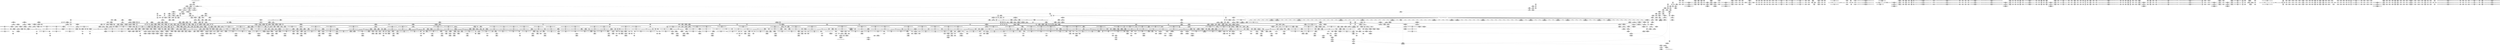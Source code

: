 digraph {
	CE0x5670f60 [shape=record,shape=Mrecord,label="{CE0x5670f60|current_sid:tmp17|security/selinux/hooks.c,218|*SummSink*}"]
	CE0x56355c0 [shape=record,shape=Mrecord,label="{CE0x56355c0|_call_void_mcount()_#3|*SummSource*}"]
	CE0x5699560 [shape=record,shape=Mrecord,label="{CE0x5699560|task_sid:tmp22|security/selinux/hooks.c,208|*SummSource*}"]
	CE0x5764fd0 [shape=record,shape=Mrecord,label="{CE0x5764fd0|__rcu_read_lock:do.end|*SummSink*}"]
	CE0x56c8f70 [shape=record,shape=Mrecord,label="{CE0x56c8f70|cred_sid:tmp1}"]
	CE0x562d130 [shape=record,shape=Mrecord,label="{CE0x562d130|80:_i32,_112:_i8*,_:_CMRE_46,47_}"]
	CE0x562bb20 [shape=record,shape=Mrecord,label="{CE0x562bb20|ipc_alloc_security:task|Function::ipc_alloc_security&Arg::task::|*SummSource*}"]
	CE0x5740e90 [shape=record,shape=Mrecord,label="{CE0x5740e90|_call_void_rcu_lock_release(%struct.lockdep_map*_rcu_lock_map)_#10,_!dbg_!27733|include/linux/rcupdate.h,935|*SummSink*}"]
	CE0x57560a0 [shape=record,shape=Mrecord,label="{CE0x57560a0|GLOBAL:lock_release|*Constant*|*SummSink*}"]
	CE0x56d0910 [shape=record,shape=Mrecord,label="{CE0x56d0910|i64*_getelementptr_inbounds_(_13_x_i64_,_13_x_i64_*___llvm_gcov_ctr126,_i64_0,_i64_0)|*Constant*|*SummSink*}"]
	CE0x56ce990 [shape=record,shape=Mrecord,label="{CE0x56ce990|task_sid:tobool4|security/selinux/hooks.c,208|*SummSource*}"]
	CE0x57413f0 [shape=record,shape=Mrecord,label="{CE0x57413f0|GLOBAL:rcu_lock_release|*Constant*|*SummSink*}"]
	CE0x56d6410 [shape=record,shape=Mrecord,label="{CE0x56d6410|task_sid:if.then|*SummSink*}"]
	CE0x5767f40 [shape=record,shape=Mrecord,label="{CE0x5767f40|__rcu_read_unlock:tmp1|*SummSource*}"]
	CE0x56dfca0 [shape=record,shape=Mrecord,label="{CE0x56dfca0|rcu_lock_acquire:map|Function::rcu_lock_acquire&Arg::map::|*SummSink*}"]
	CE0x56a8f00 [shape=record,shape=Mrecord,label="{CE0x56a8f00|i64*_getelementptr_inbounds_(_2_x_i64_,_2_x_i64_*___llvm_gcov_ctr98,_i64_0,_i64_0)|*Constant*|*SummSink*}"]
	CE0x56e2f00 [shape=record,shape=Mrecord,label="{CE0x56e2f00|rcu_read_lock:tmp4|include/linux/rcupdate.h,882}"]
	CE0x5733e30 [shape=record,shape=Mrecord,label="{CE0x5733e30|rcu_read_unlock:land.lhs.true2}"]
	CE0x5657730 [shape=record,shape=Mrecord,label="{CE0x5657730|selinux_sem_alloc_security:sem_perm4|security/selinux/hooks.c,5397|*SummSink*}"]
	CE0x5768b70 [shape=record,shape=Mrecord,label="{CE0x5768b70|__rcu_read_lock:tmp2|*SummSource*}"]
	CE0x56bd450 [shape=record,shape=Mrecord,label="{CE0x56bd450|ipc_free_security:tmp4|*LoadInst*|security/selinux/hooks.c,5097}"]
	CE0x56b6190 [shape=record,shape=Mrecord,label="{CE0x56b6190|rcu_read_lock:tmp21|include/linux/rcupdate.h,884|*SummSource*}"]
	CE0x5651bd0 [shape=record,shape=Mrecord,label="{CE0x5651bd0|80:_i32,_112:_i8*,_:_CMRE_36,37_}"]
	CE0x5679550 [shape=record,shape=Mrecord,label="{CE0x5679550|selinux_sem_alloc_security:ipc_id|security/selinux/hooks.c,5397|*SummSink*}"]
	CE0x56548b0 [shape=record,shape=Mrecord,label="{CE0x56548b0|avc_has_perm:auditdata|Function::avc_has_perm&Arg::auditdata::|*SummSink*}"]
	CE0x567fda0 [shape=record,shape=Mrecord,label="{CE0x567fda0|_call_void_ipc_free_security(%struct.kern_ipc_perm*_%sem_perm9)_#10,_!dbg_!27743|security/selinux/hooks.c,5402|*SummSource*}"]
	CE0x5622320 [shape=record,shape=Mrecord,label="{CE0x5622320|selinux_sem_alloc_security:if.then|*SummSource*}"]
	CE0x56893c0 [shape=record,shape=Mrecord,label="{CE0x56893c0|_call_void_mcount()_#3}"]
	CE0x56b6890 [shape=record,shape=Mrecord,label="{CE0x56b6890|rcu_read_lock:tmp22|include/linux/rcupdate.h,884|*SummSource*}"]
	CE0x564b550 [shape=record,shape=Mrecord,label="{CE0x564b550|_ret_i32_%retval.0,_!dbg_!27746|security/selinux/hooks.c,5406}"]
	CE0x5770670 [shape=record,shape=Mrecord,label="{CE0x5770670|__rcu_read_unlock:tmp6|include/linux/rcupdate.h,245|*SummSource*}"]
	CE0x5767720 [shape=record,shape=Mrecord,label="{CE0x5767720|i64*_getelementptr_inbounds_(_4_x_i64_,_4_x_i64_*___llvm_gcov_ctr128,_i64_0,_i64_0)|*Constant*|*SummSource*}"]
	CE0x56eaa80 [shape=record,shape=Mrecord,label="{CE0x56eaa80|rcu_read_lock:if.then|*SummSource*}"]
	CE0x56aea90 [shape=record,shape=Mrecord,label="{CE0x56aea90|rcu_read_lock:tmp12|include/linux/rcupdate.h,882}"]
	CE0x56498b0 [shape=record,shape=Mrecord,label="{CE0x56498b0|GLOBAL:lockdep_rcu_suspicious|*Constant*|*SummSource*}"]
	CE0x5735880 [shape=record,shape=Mrecord,label="{CE0x5735880|rcu_lock_release:tmp2}"]
	CE0x5624d60 [shape=record,shape=Mrecord,label="{CE0x5624d60|current_sid:entry|*SummSink*}"]
	CE0x574f9f0 [shape=record,shape=Mrecord,label="{CE0x574f9f0|rcu_lock_release:bb|*SummSource*}"]
	CE0x564bff0 [shape=record,shape=Mrecord,label="{CE0x564bff0|current_sid:tmp3|*SummSink*}"]
	CE0x56952b0 [shape=record,shape=Mrecord,label="{CE0x56952b0|__rcu_read_lock:tmp3|*SummSource*}"]
	CE0x577e300 [shape=record,shape=Mrecord,label="{CE0x577e300|__preempt_count_sub:tmp7|./arch/x86/include/asm/preempt.h,78|*SummSink*}"]
	CE0x56354e0 [shape=record,shape=Mrecord,label="{CE0x56354e0|selinux_sem_alloc_security:ad|security/selinux/hooks.c, 5386|*SummSink*}"]
	CE0x5645910 [shape=record,shape=Mrecord,label="{CE0x5645910|selinux_sem_alloc_security:call1|security/selinux/hooks.c,5390}"]
	CE0x56a5e90 [shape=record,shape=Mrecord,label="{CE0x56a5e90|rcu_read_lock:tmp1}"]
	CE0x576d500 [shape=record,shape=Mrecord,label="{CE0x576d500|i64*_getelementptr_inbounds_(_4_x_i64_,_4_x_i64_*___llvm_gcov_ctr129,_i64_0,_i64_1)|*Constant*|*SummSource*}"]
	CE0x56bf410 [shape=record,shape=Mrecord,label="{CE0x56bf410|ipc_free_security:bb|*SummSink*}"]
	CE0x564f460 [shape=record,shape=Mrecord,label="{CE0x564f460|ipc_alloc_security:sid3|security/selinux/hooks.c,5089}"]
	CE0x5635fa0 [shape=record,shape=Mrecord,label="{CE0x5635fa0|current_sid:land.lhs.true2}"]
	CE0x56e9b30 [shape=record,shape=Mrecord,label="{CE0x56e9b30|task_sid:tmp18|security/selinux/hooks.c,208|*SummSource*}"]
	CE0x56d6520 [shape=record,shape=Mrecord,label="{CE0x56d6520|task_sid:do.end}"]
	CE0x56d3390 [shape=record,shape=Mrecord,label="{CE0x56d3390|task_sid:tobool1|security/selinux/hooks.c,208|*SummSink*}"]
	CE0x56ae280 [shape=record,shape=Mrecord,label="{CE0x56ae280|rcu_read_lock:tmp10|include/linux/rcupdate.h,882|*SummSource*}"]
	CE0x57627f0 [shape=record,shape=Mrecord,label="{CE0x57627f0|_call_void_mcount()_#3|*SummSink*}"]
	CE0x5764680 [shape=record,shape=Mrecord,label="{CE0x5764680|__preempt_count_add:tmp6|./arch/x86/include/asm/preempt.h,73}"]
	CE0x56b6490 [shape=record,shape=Mrecord,label="{CE0x56b6490|i64*_getelementptr_inbounds_(_11_x_i64_,_11_x_i64_*___llvm_gcov_ctr127,_i64_0,_i64_10)|*Constant*|*SummSink*}"]
	CE0x5675c60 [shape=record,shape=Mrecord,label="{CE0x5675c60|selinux_sem_alloc_security:sid5|security/selinux/hooks.c,5399|*SummSink*}"]
	CE0x57643a0 [shape=record,shape=Mrecord,label="{CE0x57643a0|__preempt_count_add:do.end|*SummSink*}"]
	CE0x5623e10 [shape=record,shape=Mrecord,label="{CE0x5623e10|80:_i32,_112:_i8*,_:_CMRE_23,24_}"]
	CE0x57440b0 [shape=record,shape=Mrecord,label="{CE0x57440b0|rcu_lock_acquire:tmp5|include/linux/rcupdate.h,418|*SummSink*}"]
	CE0x56c8660 [shape=record,shape=Mrecord,label="{CE0x56c8660|_call_void_mcount()_#3}"]
	CE0x613be30 [shape=record,shape=Mrecord,label="{CE0x613be30|80:_i32,_112:_i8*,_:_CMRE_51,52_}"]
	CE0x56c7990 [shape=record,shape=Mrecord,label="{CE0x56c7990|i64*_getelementptr_inbounds_(_11_x_i64_,_11_x_i64_*___llvm_gcov_ctr132,_i64_0,_i64_8)|*Constant*}"]
	CE0x564add0 [shape=record,shape=Mrecord,label="{CE0x564add0|selinux_sem_alloc_security:tmp21|security/selinux/hooks.c,5406|*SummSink*}"]
	CE0x56d8e80 [shape=record,shape=Mrecord,label="{CE0x56d8e80|task_sid:tmp11|security/selinux/hooks.c,208|*SummSource*}"]
	CE0x5688d30 [shape=record,shape=Mrecord,label="{CE0x5688d30|GLOBAL:rcu_read_unlock.__warned|Global_var:rcu_read_unlock.__warned|*SummSource*}"]
	CE0x56c76f0 [shape=record,shape=Mrecord,label="{CE0x56c76f0|rcu_read_unlock:tmp16|include/linux/rcupdate.h,933|*SummSource*}"]
	CE0x568ba50 [shape=record,shape=Mrecord,label="{CE0x568ba50|i64*_getelementptr_inbounds_(_2_x_i64_,_2_x_i64_*___llvm_gcov_ctr98,_i64_0,_i64_1)|*Constant*|*SummSource*}"]
	CE0x57665c0 [shape=record,shape=Mrecord,label="{CE0x57665c0|i64_ptrtoint_(i8*_blockaddress(_rcu_lock_release,_%__here)_to_i64)|*Constant*|*SummSink*}"]
	CE0x5636e20 [shape=record,shape=Mrecord,label="{CE0x5636e20|80:_i32,_112:_i8*,_:_CMRE_52,53_}"]
	CE0x5657b40 [shape=record,shape=Mrecord,label="{CE0x5657b40|selinux_sem_alloc_security:security|security/selinux/hooks.c,5394|*SummSource*}"]
	CE0x5757570 [shape=record,shape=Mrecord,label="{CE0x5757570|rcu_lock_acquire:__here|*SummSink*}"]
	CE0x56b9240 [shape=record,shape=Mrecord,label="{CE0x56b9240|rcu_read_lock:tmp4|include/linux/rcupdate.h,882|*SummSink*}"]
	CE0x5633240 [shape=record,shape=Mrecord,label="{CE0x5633240|80:_i32,_112:_i8*,_:_CMRE_67,68_}"]
	CE0x5640710 [shape=record,shape=Mrecord,label="{CE0x5640710|80:_i32,_112:_i8*,_:_CMRE_72,73_|*MultipleSource*|Function::selinux_sem_alloc_security&Arg::sma::|security/selinux/hooks.c,5390}"]
	CE0x563d380 [shape=record,shape=Mrecord,label="{CE0x563d380|selinux_sem_alloc_security:sma|Function::selinux_sem_alloc_security&Arg::sma::}"]
	CE0x56900a0 [shape=record,shape=Mrecord,label="{CE0x56900a0|current_sid:tmp12|security/selinux/hooks.c,218|*SummSink*}"]
	CE0x56e86c0 [shape=record,shape=Mrecord,label="{CE0x56e86c0|i8*_getelementptr_inbounds_(_41_x_i8_,_41_x_i8_*_.str44,_i32_0,_i32_0)|*Constant*|*SummSource*}"]
	CE0x573dc30 [shape=record,shape=Mrecord,label="{CE0x573dc30|i8*_getelementptr_inbounds_(_44_x_i8_,_44_x_i8_*_.str47,_i32_0,_i32_0)|*Constant*|*SummSink*}"]
	CE0x56d5b10 [shape=record,shape=Mrecord,label="{CE0x56d5b10|task_sid:tmp1}"]
	CE0x575d860 [shape=record,shape=Mrecord,label="{CE0x575d860|__rcu_read_unlock:do.body|*SummSource*}"]
	CE0x5635c40 [shape=record,shape=Mrecord,label="{CE0x5635c40|selinux_sem_alloc_security:tmp7|security/selinux/hooks.c,5392|*SummSource*}"]
	CE0x563aaf0 [shape=record,shape=Mrecord,label="{CE0x563aaf0|rcu_read_unlock:if.end|*SummSource*}"]
	CE0x5640d60 [shape=record,shape=Mrecord,label="{CE0x5640d60|GLOBAL:get_current|*Constant*|*SummSink*}"]
	CE0x56e5500 [shape=record,shape=Mrecord,label="{CE0x56e5500|rcu_read_lock:tmp3}"]
	CE0x564c4e0 [shape=record,shape=Mrecord,label="{CE0x564c4e0|i32_32768|*Constant*}"]
	CE0x6803700 [shape=record,shape=Mrecord,label="{CE0x6803700|80:_i32,_112:_i8*,_:_CMRE_0,1_}"]
	CE0x569f830 [shape=record,shape=Mrecord,label="{CE0x569f830|kmalloc:size|Function::kmalloc&Arg::size::|*SummSource*}"]
	CE0x56187c0 [shape=record,shape=Mrecord,label="{CE0x56187c0|current_sid:tmp5|security/selinux/hooks.c,218|*SummSink*}"]
	CE0x56af240 [shape=record,shape=Mrecord,label="{CE0x56af240|rcu_read_lock:call3|include/linux/rcupdate.h,882|*SummSource*}"]
	CE0x57345b0 [shape=record,shape=Mrecord,label="{CE0x57345b0|GLOBAL:__preempt_count_add|*Constant*|*SummSink*}"]
	CE0x56dc7a0 [shape=record,shape=Mrecord,label="{CE0x56dc7a0|_ret_i32_%tmp6,_!dbg_!27716|security/selinux/hooks.c,197|*SummSource*}"]
	CE0x56917f0 [shape=record,shape=Mrecord,label="{CE0x56917f0|current_sid:land.lhs.true|*SummSink*}"]
	CE0x569f900 [shape=record,shape=Mrecord,label="{CE0x569f900|kmalloc:size|Function::kmalloc&Arg::size::|*SummSink*}"]
	CE0x56cf360 [shape=record,shape=Mrecord,label="{CE0x56cf360|task_sid:if.end|*SummSource*}"]
	CE0x5762e90 [shape=record,shape=Mrecord,label="{CE0x5762e90|void_(i32*,_i32,_i32*)*_asm_addl_$1,_%gs:$0_,_*m,ri,*m,_dirflag_,_fpsr_,_flags_|*SummSink*}"]
	CE0x56b2000 [shape=record,shape=Mrecord,label="{CE0x56b2000|rcu_read_lock:tmp17|include/linux/rcupdate.h,882|*SummSource*}"]
	CE0x5673330 [shape=record,shape=Mrecord,label="{CE0x5673330|selinux_sem_alloc_security:tmp11|security/selinux/hooks.c,5399}"]
	CE0x56eac00 [shape=record,shape=Mrecord,label="{CE0x56eac00|rcu_read_lock:land.lhs.true}"]
	CE0x56b9c60 [shape=record,shape=Mrecord,label="{CE0x56b9c60|rcu_read_lock:tmp5|include/linux/rcupdate.h,882|*SummSource*}"]
	CE0x56e4c60 [shape=record,shape=Mrecord,label="{CE0x56e4c60|GLOBAL:rcu_read_lock.__warned|Global_var:rcu_read_lock.__warned|*SummSink*}"]
	CE0x56a9100 [shape=record,shape=Mrecord,label="{CE0x56a9100|__preempt_count_add:val|Function::__preempt_count_add&Arg::val::|*SummSink*}"]
	CE0x56b5c20 [shape=record,shape=Mrecord,label="{CE0x56b5c20|rcu_read_lock:tmp21|include/linux/rcupdate.h,884}"]
	CE0x56ce000 [shape=record,shape=Mrecord,label="{CE0x56ce000|i32_77|*Constant*}"]
	CE0x56a35a0 [shape=record,shape=Mrecord,label="{CE0x56a35a0|get_current:bb|*SummSource*}"]
	CE0x573a0e0 [shape=record,shape=Mrecord,label="{CE0x573a0e0|rcu_read_unlock:tmp12|include/linux/rcupdate.h,933}"]
	CE0x56994f0 [shape=record,shape=Mrecord,label="{CE0x56994f0|i64*_getelementptr_inbounds_(_13_x_i64_,_13_x_i64_*___llvm_gcov_ctr126,_i64_0,_i64_10)|*Constant*|*SummSink*}"]
	CE0x5654bc0 [shape=record,shape=Mrecord,label="{CE0x5654bc0|_ret_i32_%retval.0,_!dbg_!27728|security/selinux/avc.c,775|*SummSink*}"]
	CE0x5768b00 [shape=record,shape=Mrecord,label="{CE0x5768b00|__rcu_read_lock:tmp2}"]
	CE0x5698820 [shape=record,shape=Mrecord,label="{CE0x5698820|task_sid:tmp20|security/selinux/hooks.c,208|*SummSink*}"]
	CE0x56270e0 [shape=record,shape=Mrecord,label="{CE0x56270e0|selinux_sem_alloc_security:entry}"]
	CE0x5692010 [shape=record,shape=Mrecord,label="{CE0x5692010|current_sid:tmp8|security/selinux/hooks.c,218|*SummSink*}"]
	CE0x56b5ab0 [shape=record,shape=Mrecord,label="{CE0x56b5ab0|rcu_read_lock:tmp20|include/linux/rcupdate.h,882|*SummSink*}"]
	CE0x56cf150 [shape=record,shape=Mrecord,label="{CE0x56cf150|task_sid:do.end|*SummSink*}"]
	CE0x56f1f30 [shape=record,shape=Mrecord,label="{CE0x56f1f30|task_sid:tmp24|security/selinux/hooks.c,208|*SummSource*}"]
	CE0x56dfb20 [shape=record,shape=Mrecord,label="{CE0x56dfb20|rcu_lock_acquire:map|Function::rcu_lock_acquire&Arg::map::|*SummSource*}"]
	CE0x5770e70 [shape=record,shape=Mrecord,label="{CE0x5770e70|_call_void_asm_addl_$1,_%gs:$0_,_*m,ri,*m,_dirflag_,_fpsr_,_flags_(i32*___preempt_count,_i32_%val,_i32*___preempt_count)_#3,_!dbg_!27714,_!srcloc_!27717|./arch/x86/include/asm/preempt.h,72|*SummSink*}"]
	CE0x56ebeb0 [shape=record,shape=Mrecord,label="{CE0x56ebeb0|task_sid:tmp7|security/selinux/hooks.c,208|*SummSource*}"]
	CE0x56f5620 [shape=record,shape=Mrecord,label="{CE0x56f5620|task_sid:call|security/selinux/hooks.c,208|*SummSource*}"]
	CE0x56e7d70 [shape=record,shape=Mrecord,label="{CE0x56e7d70|i8*_getelementptr_inbounds_(_25_x_i8_,_25_x_i8_*_.str3,_i32_0,_i32_0)|*Constant*}"]
	CE0x575bdc0 [shape=record,shape=Mrecord,label="{CE0x575bdc0|_ret_void,_!dbg_!27720|./arch/x86/include/asm/preempt.h,78}"]
	CE0x56aef30 [shape=record,shape=Mrecord,label="{CE0x56aef30|rcu_read_lock:call3|include/linux/rcupdate.h,882}"]
	CE0x56c1790 [shape=record,shape=Mrecord,label="{CE0x56c1790|ipc_alloc_security:tmp3|security/selinux/hooks.c,5084|*SummSink*}"]
	CE0x569f3b0 [shape=record,shape=Mrecord,label="{CE0x569f3b0|i8*_null|*Constant*|*SummSource*}"]
	CE0x56eacf0 [shape=record,shape=Mrecord,label="{CE0x56eacf0|_call_void_mcount()_#3}"]
	CE0x5737600 [shape=record,shape=Mrecord,label="{CE0x5737600|i64*_getelementptr_inbounds_(_4_x_i64_,_4_x_i64_*___llvm_gcov_ctr129,_i64_0,_i64_2)|*Constant*|*SummSink*}"]
	CE0x578d1b0 [shape=record,shape=Mrecord,label="{CE0x578d1b0|i64*_getelementptr_inbounds_(_4_x_i64_,_4_x_i64_*___llvm_gcov_ctr129,_i64_0,_i64_1)|*Constant*}"]
	CE0x5643320 [shape=record,shape=Mrecord,label="{CE0x5643320|80:_i32,_112:_i8*,_:_CMRE_12,13_}"]
	CE0x567a160 [shape=record,shape=Mrecord,label="{CE0x567a160|task_sid:tmp10|security/selinux/hooks.c,208|*SummSink*}"]
	CE0x56a0440 [shape=record,shape=Mrecord,label="{CE0x56a0440|current_sid:cred|security/selinux/hooks.c,218|*SummSink*}"]
	CE0x5672e50 [shape=record,shape=Mrecord,label="{CE0x5672e50|selinux_sem_alloc_security:tmp10|security/selinux/hooks.c,5397}"]
	CE0x56325f0 [shape=record,shape=Mrecord,label="{CE0x56325f0|80:_i32,_112:_i8*,_:_CMRE_4,5_}"]
	CE0x56ca300 [shape=record,shape=Mrecord,label="{CE0x56ca300|GLOBAL:task_sid|*Constant*|*SummSource*}"]
	CE0x5752ff0 [shape=record,shape=Mrecord,label="{CE0x5752ff0|_call_void_mcount()_#3}"]
	CE0x56a5b70 [shape=record,shape=Mrecord,label="{CE0x56a5b70|task_sid:tmp8|security/selinux/hooks.c,208|*SummSink*}"]
	CE0x57347f0 [shape=record,shape=Mrecord,label="{CE0x57347f0|__preempt_count_add:entry}"]
	CE0x5637050 [shape=record,shape=Mrecord,label="{CE0x5637050|80:_i32,_112:_i8*,_:_CMRE_54,55_}"]
	CE0x5769170 [shape=record,shape=Mrecord,label="{CE0x5769170|__preempt_count_sub:tmp6|./arch/x86/include/asm/preempt.h,78|*SummSource*}"]
	CE0x569fb30 [shape=record,shape=Mrecord,label="{CE0x569fb30|kmalloc:flags|Function::kmalloc&Arg::flags::|*SummSource*}"]
	CE0x56d8fc0 [shape=record,shape=Mrecord,label="{CE0x56d8fc0|task_sid:tmp13|security/selinux/hooks.c,208}"]
	CE0x56d7790 [shape=record,shape=Mrecord,label="{CE0x56d7790|GLOBAL:task_sid.__warned|Global_var:task_sid.__warned|*SummSink*}"]
	CE0x576b960 [shape=record,shape=Mrecord,label="{CE0x576b960|__rcu_read_lock:tmp|*SummSource*}"]
	CE0x56bda30 [shape=record,shape=Mrecord,label="{CE0x56bda30|GLOBAL:kfree|*Constant*}"]
	CE0x56ea140 [shape=record,shape=Mrecord,label="{CE0x56ea140|task_sid:tmp19|security/selinux/hooks.c,208|*SummSink*}"]
	CE0x5676290 [shape=record,shape=Mrecord,label="{CE0x5676290|i64_4|*Constant*}"]
	CE0x5619320 [shape=record,shape=Mrecord,label="{CE0x5619320|current_sid:tmp7|security/selinux/hooks.c,218|*SummSource*}"]
	CE0x73ada70 [shape=record,shape=Mrecord,label="{CE0x73ada70|selinux_sem_alloc_security:sem_perm|security/selinux/hooks.c,5390|*SummSource*}"]
	CE0x5619d10 [shape=record,shape=Mrecord,label="{CE0x5619d10|get_current:tmp3|*SummSink*}"]
	CE0x56df710 [shape=record,shape=Mrecord,label="{CE0x56df710|rcu_lock_acquire:tmp2|*SummSink*}"]
	CE0x5691ac0 [shape=record,shape=Mrecord,label="{CE0x5691ac0|current_sid:bb|*SummSink*}"]
	CE0x56b4920 [shape=record,shape=Mrecord,label="{CE0x56b4920|i64*_getelementptr_inbounds_(_11_x_i64_,_11_x_i64_*___llvm_gcov_ctr127,_i64_0,_i64_9)|*Constant*|*SummSource*}"]
	CE0x56be8e0 [shape=record,shape=Mrecord,label="{CE0x56be8e0|ipc_alloc_security:tmp12|security/selinux/hooks.c,5093}"]
	CE0x56f76a0 [shape=record,shape=Mrecord,label="{CE0x56f76a0|COLLAPSED:_GCMRE___llvm_gcov_ctr126_internal_global_13_x_i64_zeroinitializer:_elem_0:default:}"]
	CE0x563abe0 [shape=record,shape=Mrecord,label="{CE0x563abe0|rcu_read_unlock:if.end|*SummSink*}"]
	CE0x574e3e0 [shape=record,shape=Mrecord,label="{CE0x574e3e0|_call_void_asm_addl_$1,_%gs:$0_,_*m,ri,*m,_dirflag_,_fpsr_,_flags_(i32*___preempt_count,_i32_%sub,_i32*___preempt_count)_#3,_!dbg_!27717,_!srcloc_!27718|./arch/x86/include/asm/preempt.h,77}"]
	CE0x56f82f0 [shape=record,shape=Mrecord,label="{CE0x56f82f0|task_sid:tmp17|security/selinux/hooks.c,208|*SummSink*}"]
	CE0x562fd20 [shape=record,shape=Mrecord,label="{CE0x562fd20|selinux_sem_alloc_security:if.then8|*SummSink*}"]
	CE0x5753e10 [shape=record,shape=Mrecord,label="{CE0x5753e10|rcu_lock_release:tmp7}"]
	CE0x564bf80 [shape=record,shape=Mrecord,label="{CE0x564bf80|current_sid:tmp3|*SummSource*}"]
	CE0x563c490 [shape=record,shape=Mrecord,label="{CE0x563c490|i64*_getelementptr_inbounds_(_9_x_i64_,_9_x_i64_*___llvm_gcov_ctr317,_i64_0,_i64_3)|*Constant*|*SummSource*}"]
	CE0x5698550 [shape=record,shape=Mrecord,label="{CE0x5698550|task_sid:tmp20|security/selinux/hooks.c,208}"]
	CE0x569bd40 [shape=record,shape=Mrecord,label="{CE0x569bd40|kmalloc:tmp2|*SummSource*}"]
	CE0x568f9b0 [shape=record,shape=Mrecord,label="{CE0x568f9b0|current_sid:tmp}"]
	CE0x5651ad0 [shape=record,shape=Mrecord,label="{CE0x5651ad0|80:_i32,_112:_i8*,_:_CMRE_35,36_}"]
	CE0x56b7ae0 [shape=record,shape=Mrecord,label="{CE0x56b7ae0|GLOBAL:lockdep_rcu_suspicious|*Constant*}"]
	CE0x56ea6e0 [shape=record,shape=Mrecord,label="{CE0x56ea6e0|_call_void_lockdep_rcu_suspicious(i8*_getelementptr_inbounds_(_25_x_i8_,_25_x_i8_*_.str3,_i32_0,_i32_0),_i32_208,_i8*_getelementptr_inbounds_(_41_x_i8_,_41_x_i8_*_.str44,_i32_0,_i32_0))_#10,_!dbg_!27732|security/selinux/hooks.c,208|*SummSink*}"]
	CE0x5696fc0 [shape=record,shape=Mrecord,label="{CE0x5696fc0|i32_10|*Constant*}"]
	CE0x56ac020 [shape=record,shape=Mrecord,label="{CE0x56ac020|ipc_alloc_security:if.then|*SummSink*}"]
	CE0x563bf00 [shape=record,shape=Mrecord,label="{CE0x563bf00|current_sid:tmp10|security/selinux/hooks.c,218|*SummSource*}"]
	CE0x56ebb70 [shape=record,shape=Mrecord,label="{CE0x56ebb70|_call_void_mcount()_#3|*SummSource*}"]
	CE0x56474e0 [shape=record,shape=Mrecord,label="{CE0x56474e0|i16_25|*Constant*|*SummSink*}"]
	CE0x56e04b0 [shape=record,shape=Mrecord,label="{CE0x56e04b0|rcu_read_lock:do.body|*SummSink*}"]
	CE0x56debc0 [shape=record,shape=Mrecord,label="{CE0x56debc0|rcu_read_lock:tmp7|include/linux/rcupdate.h,882|*SummSink*}"]
	CE0x5691090 [shape=record,shape=Mrecord,label="{CE0x5691090|i64*_getelementptr_inbounds_(_11_x_i64_,_11_x_i64_*___llvm_gcov_ctr125,_i64_0,_i64_6)|*Constant*|*SummSource*}"]
	CE0x5649f10 [shape=record,shape=Mrecord,label="{CE0x5649f10|80:_i32,_112:_i8*,_:_CMRE_57,58_}"]
	CE0x5680d50 [shape=record,shape=Mrecord,label="{CE0x5680d50|ipc_free_security:entry|*SummSink*}"]
	CE0x56e5780 [shape=record,shape=Mrecord,label="{CE0x56e5780|_call_void_mcount()_#3}"]
	CE0x567bdd0 [shape=record,shape=Mrecord,label="{CE0x567bdd0|selinux_sem_alloc_security:tmp15|security/selinux/hooks.c,5401|*SummSink*}"]
	CE0x5678490 [shape=record,shape=Mrecord,label="{CE0x5678490|avc_has_perm:tclass|Function::avc_has_perm&Arg::tclass::|*SummSource*}"]
	CE0x56f6af0 [shape=record,shape=Mrecord,label="{CE0x56f6af0|_call_void_asm_sideeffect_,_memory_,_dirflag_,_fpsr_,_flags_()_#3,_!dbg_!27711,_!srcloc_!27714|include/linux/rcupdate.h,244}"]
	CE0x56b3520 [shape=record,shape=Mrecord,label="{CE0x56b3520|_call_void_lockdep_rcu_suspicious(i8*_getelementptr_inbounds_(_25_x_i8_,_25_x_i8_*_.str45,_i32_0,_i32_0),_i32_883,_i8*_getelementptr_inbounds_(_42_x_i8_,_42_x_i8_*_.str46,_i32_0,_i32_0))_#10,_!dbg_!27728|include/linux/rcupdate.h,882|*SummSink*}"]
	CE0x5627710 [shape=record,shape=Mrecord,label="{CE0x5627710|80:_i32,_112:_i8*,_:_CMRE_63,64_}"]
	CE0x563c7d0 [shape=record,shape=Mrecord,label="{CE0x563c7d0|selinux_sem_alloc_security:sma|Function::selinux_sem_alloc_security&Arg::sma::|*SummSource*}"]
	CE0x5632660 [shape=record,shape=Mrecord,label="{CE0x5632660|80:_i32,_112:_i8*,_:_CMRE_56,57_}"]
	CE0x5656410 [shape=record,shape=Mrecord,label="{CE0x5656410|i32_10|*Constant*}"]
	CE0x5742340 [shape=record,shape=Mrecord,label="{CE0x5742340|_call_void___rcu_read_unlock()_#10,_!dbg_!27734|include/linux/rcupdate.h,937}"]
	CE0x56f83c0 [shape=record,shape=Mrecord,label="{CE0x56f83c0|i64*_getelementptr_inbounds_(_13_x_i64_,_13_x_i64_*___llvm_gcov_ctr126,_i64_0,_i64_8)|*Constant*|*SummSource*}"]
	CE0x56cf4a0 [shape=record,shape=Mrecord,label="{CE0x56cf4a0|kzalloc:bb}"]
	CE0x576b5f0 [shape=record,shape=Mrecord,label="{CE0x576b5f0|_call_void_mcount()_#3|*SummSink*}"]
	CE0x56ca690 [shape=record,shape=Mrecord,label="{CE0x56ca690|task_sid:entry}"]
	CE0x56ce1b0 [shape=record,shape=Mrecord,label="{CE0x56ce1b0|GLOBAL:__kmalloc|*Constant*}"]
	CE0x5768430 [shape=record,shape=Mrecord,label="{CE0x5768430|rcu_lock_acquire:tmp1}"]
	CE0x56a9b40 [shape=record,shape=Mrecord,label="{CE0x56a9b40|_call_void_asm_sideeffect_,_memory_,_dirflag_,_fpsr_,_flags_()_#3,_!dbg_!27711,_!srcloc_!27714|include/linux/rcupdate.h,244|*SummSink*}"]
	CE0x563e650 [shape=record,shape=Mrecord,label="{CE0x563e650|80:_i32,_112:_i8*,_:_CMRE_168,176_|*MultipleSource*|Function::selinux_sem_alloc_security&Arg::sma::|security/selinux/hooks.c,5390}"]
	CE0x56e1710 [shape=record,shape=Mrecord,label="{CE0x56e1710|__rcu_read_lock:tmp3|*SummSink*}"]
	CE0x573db10 [shape=record,shape=Mrecord,label="{CE0x573db10|i8*_getelementptr_inbounds_(_44_x_i8_,_44_x_i8_*_.str47,_i32_0,_i32_0)|*Constant*}"]
	CE0x56e9d40 [shape=record,shape=Mrecord,label="{CE0x56e9d40|task_sid:tmp18|security/selinux/hooks.c,208|*SummSink*}"]
	CE0x56f8c70 [shape=record,shape=Mrecord,label="{CE0x56f8c70|cred_sid:tmp2|*SummSource*}"]
	CE0x576a2e0 [shape=record,shape=Mrecord,label="{CE0x576a2e0|_call_void_mcount()_#3|*SummSink*}"]
	CE0x576aac0 [shape=record,shape=Mrecord,label="{CE0x576aac0|__preempt_count_add:tmp1|*SummSink*}"]
	CE0x56963b0 [shape=record,shape=Mrecord,label="{CE0x56963b0|_call_void_asm_sideeffect_,_memory_,_dirflag_,_fpsr_,_flags_()_#3,_!dbg_!27714,_!srcloc_!27715|include/linux/rcupdate.h,239}"]
	CE0x5762bc0 [shape=record,shape=Mrecord,label="{CE0x5762bc0|_call_void_mcount()_#3|*SummSource*}"]
	CE0x56c0d30 [shape=record,shape=Mrecord,label="{CE0x56c0d30|ipc_alloc_security:tmp7|security/selinux/hooks.c,5085|*SummSource*}"]
	CE0x56e5150 [shape=record,shape=Mrecord,label="{CE0x56e5150|task_sid:do.body5|*SummSource*}"]
	CE0x5648eb0 [shape=record,shape=Mrecord,label="{CE0x5648eb0|80:_i32,_112:_i8*,_:_CMRE_17,18_}"]
	CE0x710a200 [shape=record,shape=Mrecord,label="{CE0x710a200|selinux_sem_alloc_security:tmp|*SummSink*}"]
	CE0x56a28a0 [shape=record,shape=Mrecord,label="{CE0x56a28a0|0:_i32,_4:_i32,_8:_i32,_12:_i32,_:_CMRE_4,8_|*MultipleSource*|security/selinux/hooks.c,218|security/selinux/hooks.c,218|security/selinux/hooks.c,220}"]
	CE0x5625e60 [shape=record,shape=Mrecord,label="{CE0x5625e60|ipc_free_security:tmp3|*SummSink*}"]
	CE0x56a71d0 [shape=record,shape=Mrecord,label="{CE0x56a71d0|task_sid:call|security/selinux/hooks.c,208}"]
	CE0x56f37f0 [shape=record,shape=Mrecord,label="{CE0x56f37f0|GLOBAL:cred_sid|*Constant*}"]
	CE0x5740cf0 [shape=record,shape=Mrecord,label="{CE0x5740cf0|_call_void_rcu_lock_release(%struct.lockdep_map*_rcu_lock_map)_#10,_!dbg_!27733|include/linux/rcupdate.h,935}"]
	CE0x56ea0d0 [shape=record,shape=Mrecord,label="{CE0x56ea0d0|task_sid:tmp19|security/selinux/hooks.c,208|*SummSource*}"]
	CE0x5650910 [shape=record,shape=Mrecord,label="{CE0x5650910|kzalloc:or|include/linux/slab.h,578|*SummSink*}"]
	CE0x569b220 [shape=record,shape=Mrecord,label="{CE0x569b220|current_sid:call4|security/selinux/hooks.c,218|*SummSink*}"]
	CE0x575ca00 [shape=record,shape=Mrecord,label="{CE0x575ca00|_call_void_asm_addl_$1,_%gs:$0_,_*m,ri,*m,_dirflag_,_fpsr_,_flags_(i32*___preempt_count,_i32_%val,_i32*___preempt_count)_#3,_!dbg_!27714,_!srcloc_!27717|./arch/x86/include/asm/preempt.h,72}"]
	CE0x563b220 [shape=record,shape=Mrecord,label="{CE0x563b220|GLOBAL:__llvm_gcov_ctr317|Global_var:__llvm_gcov_ctr317|*SummSink*}"]
	CE0x56a7910 [shape=record,shape=Mrecord,label="{CE0x56a7910|GLOBAL:__llvm_gcov_ctr126|Global_var:__llvm_gcov_ctr126|*SummSource*}"]
	CE0x56b8900 [shape=record,shape=Mrecord,label="{CE0x56b8900|_call_void_mcount()_#3|*SummSource*}"]
	CE0x562cd90 [shape=record,shape=Mrecord,label="{CE0x562cd90|80:_i32,_112:_i8*,_:_CMRE_62,63_}"]
	CE0x56c6e80 [shape=record,shape=Mrecord,label="{CE0x56c6e80|rcu_read_unlock:tmp5|include/linux/rcupdate.h,933|*SummSink*}"]
	CE0x575df30 [shape=record,shape=Mrecord,label="{CE0x575df30|__preempt_count_add:tmp2}"]
	CE0x56744e0 [shape=record,shape=Mrecord,label="{CE0x56744e0|selinux_sem_alloc_security:tmp10|security/selinux/hooks.c,5397|*SummSource*}"]
	CE0x56de890 [shape=record,shape=Mrecord,label="{CE0x56de890|rcu_read_lock:tmp7|include/linux/rcupdate.h,882}"]
	CE0x56a1800 [shape=record,shape=Mrecord,label="{CE0x56a1800|current_sid:tmp22|security/selinux/hooks.c,218|*SummSource*}"]
	CE0x577e920 [shape=record,shape=Mrecord,label="{CE0x577e920|__preempt_count_sub:tmp5|./arch/x86/include/asm/preempt.h,77|*SummSink*}"]
	CE0x56d7170 [shape=record,shape=Mrecord,label="{CE0x56d7170|cred_sid:security|security/selinux/hooks.c,196|*SummSource*}"]
	CE0x56ab140 [shape=record,shape=Mrecord,label="{CE0x56ab140|ipc_alloc_security:tmp9|security/selinux/hooks.c,5087}"]
	CE0x56726a0 [shape=record,shape=Mrecord,label="{CE0x56726a0|avc_has_perm:entry}"]
	CE0x56b8fd0 [shape=record,shape=Mrecord,label="{CE0x56b8fd0|i64_0|*Constant*}"]
	CE0x56a0a00 [shape=record,shape=Mrecord,label="{CE0x56a0a00|i32_22|*Constant*}"]
	CE0x563b3c0 [shape=record,shape=Mrecord,label="{CE0x563b3c0|i64_0|*Constant*|*SummSource*}"]
	CE0x5645410 [shape=record,shape=Mrecord,label="{CE0x5645410|i64*_getelementptr_inbounds_(_2_x_i64_,_2_x_i64_*___llvm_gcov_ctr98,_i64_0,_i64_1)|*Constant*|*SummSink*}"]
	CE0x56d85b0 [shape=record,shape=Mrecord,label="{CE0x56d85b0|GLOBAL:rcu_read_lock|*Constant*|*SummSource*}"]
	CE0x569c450 [shape=record,shape=Mrecord,label="{CE0x569c450|task_sid:tmp17|security/selinux/hooks.c,208}"]
	CE0x56ed580 [shape=record,shape=Mrecord,label="{CE0x56ed580|get_current:tmp3}"]
	CE0x574bb00 [shape=record,shape=Mrecord,label="{CE0x574bb00|i64*_getelementptr_inbounds_(_4_x_i64_,_4_x_i64_*___llvm_gcov_ctr130,_i64_0,_i64_3)|*Constant*|*SummSink*}"]
	CE0x568af50 [shape=record,shape=Mrecord,label="{CE0x568af50|current_sid:tmp2}"]
	CE0x569ca50 [shape=record,shape=Mrecord,label="{CE0x569ca50|kmalloc:tmp3|*SummSink*}"]
	CE0x56dcdb0 [shape=record,shape=Mrecord,label="{CE0x56dcdb0|_call_void_rcu_read_unlock()_#10,_!dbg_!27748|security/selinux/hooks.c,209|*SummSource*}"]
	CE0x564b900 [shape=record,shape=Mrecord,label="{CE0x564b900|current_sid:if.end|*SummSink*}"]
	CE0x56b1320 [shape=record,shape=Mrecord,label="{CE0x56b1320|rcu_read_lock:tmp16|include/linux/rcupdate.h,882|*SummSource*}"]
	CE0x567f850 [shape=record,shape=Mrecord,label="{CE0x567f850|selinux_sem_alloc_security:sem_perm9|security/selinux/hooks.c,5402|*SummSink*}"]
	CE0x56ad550 [shape=record,shape=Mrecord,label="{CE0x56ad550|rcu_read_lock:tobool1|include/linux/rcupdate.h,882|*SummSink*}"]
	CE0x574c6c0 [shape=record,shape=Mrecord,label="{CE0x574c6c0|i64*_getelementptr_inbounds_(_4_x_i64_,_4_x_i64_*___llvm_gcov_ctr128,_i64_0,_i64_1)|*Constant*|*SummSink*}"]
	CE0x576af60 [shape=record,shape=Mrecord,label="{CE0x576af60|i64*_getelementptr_inbounds_(_4_x_i64_,_4_x_i64_*___llvm_gcov_ctr133,_i64_0,_i64_2)|*Constant*|*SummSink*}"]
	CE0x5649680 [shape=record,shape=Mrecord,label="{CE0x5649680|i8*_getelementptr_inbounds_(_25_x_i8_,_25_x_i8_*_.str3,_i32_0,_i32_0)|*Constant*|*SummSink*}"]
	CE0x56b44d0 [shape=record,shape=Mrecord,label="{CE0x56b44d0|i8*_getelementptr_inbounds_(_42_x_i8_,_42_x_i8_*_.str46,_i32_0,_i32_0)|*Constant*|*SummSink*}"]
	CE0x56d0440 [shape=record,shape=Mrecord,label="{CE0x56d0440|_ret_i8*_%call,_!dbg_!27714|include/linux/slab.h,429}"]
	CE0x56ea5a0 [shape=record,shape=Mrecord,label="{CE0x56ea5a0|_call_void_lockdep_rcu_suspicious(i8*_getelementptr_inbounds_(_25_x_i8_,_25_x_i8_*_.str3,_i32_0,_i32_0),_i32_208,_i8*_getelementptr_inbounds_(_41_x_i8_,_41_x_i8_*_.str44,_i32_0,_i32_0))_#10,_!dbg_!27732|security/selinux/hooks.c,208|*SummSource*}"]
	CE0x56e29d0 [shape=record,shape=Mrecord,label="{CE0x56e29d0|rcu_read_unlock:call|include/linux/rcupdate.h,933|*SummSource*}"]
	CE0x56dbbb0 [shape=record,shape=Mrecord,label="{CE0x56dbbb0|task_sid:land.lhs.true2}"]
	CE0x5697430 [shape=record,shape=Mrecord,label="{CE0x5697430|ipc_alloc_security:security|security/selinux/hooks.c,5090|*SummSource*}"]
	CE0x567a8d0 [shape=record,shape=Mrecord,label="{CE0x567a8d0|i64_1|*Constant*}"]
	CE0x56892b0 [shape=record,shape=Mrecord,label="{CE0x56892b0|rcu_lock_acquire:tmp3|*SummSink*}"]
	CE0x5624cf0 [shape=record,shape=Mrecord,label="{CE0x5624cf0|current_sid:entry|*SummSource*}"]
	CE0x5625f70 [shape=record,shape=Mrecord,label="{CE0x5625f70|_call_void_mcount()_#3}"]
	CE0x564eea0 [shape=record,shape=Mrecord,label="{CE0x564eea0|ipc_alloc_security:sclass2|security/selinux/hooks.c,5088}"]
	CE0x5737160 [shape=record,shape=Mrecord,label="{CE0x5737160|rcu_read_unlock:tmp15|include/linux/rcupdate.h,933}"]
	CE0x5766b00 [shape=record,shape=Mrecord,label="{CE0x5766b00|i64*_getelementptr_inbounds_(_4_x_i64_,_4_x_i64_*___llvm_gcov_ctr133,_i64_0,_i64_3)|*Constant*|*SummSource*}"]
	CE0x568a8d0 [shape=record,shape=Mrecord,label="{CE0x568a8d0|ipc_free_security:security|security/selinux/hooks.c,5097}"]
	CE0x563d680 [shape=record,shape=Mrecord,label="{CE0x563d680|80:_i32,_112:_i8*,_:_CMRE_8,9_}"]
	CE0x563ea00 [shape=record,shape=Mrecord,label="{CE0x563ea00|80:_i32,_112:_i8*,_:_CMRE_184,188_|*MultipleSource*|Function::selinux_sem_alloc_security&Arg::sma::|security/selinux/hooks.c,5390}"]
	CE0x5630f50 [shape=record,shape=Mrecord,label="{CE0x5630f50|i64_2|*Constant*|*SummSource*}"]
	CE0x562ec50 [shape=record,shape=Mrecord,label="{CE0x562ec50|80:_i32,_112:_i8*,_:_CMRE_128,136_|*MultipleSource*|Function::selinux_sem_alloc_security&Arg::sma::|security/selinux/hooks.c,5390}"]
	CE0x6803770 [shape=record,shape=Mrecord,label="{CE0x6803770|80:_i32,_112:_i8*,_:_CMRE_1,2_}"]
	CE0x5696e50 [shape=record,shape=Mrecord,label="{CE0x5696e50|ipc_alloc_security:tmp11|security/selinux/hooks.c,5090|*SummSink*}"]
	CE0x5698630 [shape=record,shape=Mrecord,label="{CE0x5698630|task_sid:tmp20|security/selinux/hooks.c,208|*SummSource*}"]
	CE0x56aa520 [shape=record,shape=Mrecord,label="{CE0x56aa520|rcu_read_unlock:tmp2|*SummSource*}"]
	CE0x5680aa0 [shape=record,shape=Mrecord,label="{CE0x5680aa0|GLOBAL:ipc_free_security|*Constant*|*SummSource*}"]
	CE0x56d9350 [shape=record,shape=Mrecord,label="{CE0x56d9350|_ret_i8*_%call,_!dbg_!27714|include/linux/slab.h,429|*SummSource*}"]
	CE0x562cc60 [shape=record,shape=Mrecord,label="{CE0x562cc60|80:_i32,_112:_i8*,_:_CMRE_61,62_}"]
	CE0x5754590 [shape=record,shape=Mrecord,label="{CE0x5754590|__rcu_read_unlock:bb|*SummSink*}"]
	CE0x567d9d0 [shape=record,shape=Mrecord,label="{CE0x567d9d0|selinux_sem_alloc_security:tmp19|security/selinux/hooks.c,5405|*SummSink*}"]
	CE0x563b620 [shape=record,shape=Mrecord,label="{CE0x563b620|selinux_sem_alloc_security:tmp3|security/selinux/hooks.c,5391}"]
	CE0x5698bf0 [shape=record,shape=Mrecord,label="{CE0x5698bf0|task_sid:tmp21|security/selinux/hooks.c,208|*SummSink*}"]
	CE0x5770860 [shape=record,shape=Mrecord,label="{CE0x5770860|__preempt_count_add:tmp5|./arch/x86/include/asm/preempt.h,72|*SummSink*}"]
	CE0x5742a70 [shape=record,shape=Mrecord,label="{CE0x5742a70|__rcu_read_unlock:entry}"]
	CE0x56f6b60 [shape=record,shape=Mrecord,label="{CE0x56f6b60|__rcu_read_unlock:tmp5|include/linux/rcupdate.h,244}"]
	CE0x5652310 [shape=record,shape=Mrecord,label="{CE0x5652310|_call_void_mcount()_#3|*SummSink*}"]
	CE0x56be0a0 [shape=record,shape=Mrecord,label="{CE0x56be0a0|kmalloc:entry|*SummSource*}"]
	CE0x574a9b0 [shape=record,shape=Mrecord,label="{CE0x574a9b0|i32_2|*Constant*|*SummSink*}"]
	CE0x5680380 [shape=record,shape=Mrecord,label="{CE0x5680380|GLOBAL:ipc_free_security|*Constant*|*SummSink*}"]
	CE0x5636150 [shape=record,shape=Mrecord,label="{CE0x5636150|current_sid:land.lhs.true2|*SummSink*}"]
	CE0x5688680 [shape=record,shape=Mrecord,label="{CE0x5688680|i64*_getelementptr_inbounds_(_11_x_i64_,_11_x_i64_*___llvm_gcov_ctr132,_i64_0,_i64_0)|*Constant*|*SummSource*}"]
	CE0x5632980 [shape=record,shape=Mrecord,label="{CE0x5632980|selinux_sem_alloc_security:tmp4|security/selinux/hooks.c,5391|*SummSink*}"]
	CE0x569d870 [shape=record,shape=Mrecord,label="{CE0x569d870|task_sid:tmp14|security/selinux/hooks.c,208|*SummSource*}"]
	CE0x56f48f0 [shape=record,shape=Mrecord,label="{CE0x56f48f0|_ret_i32_%tmp6,_!dbg_!27716|security/selinux/hooks.c,197}"]
	CE0x569ae10 [shape=record,shape=Mrecord,label="{CE0x569ae10|current_sid:call4|security/selinux/hooks.c,218}"]
	CE0x56d0c60 [shape=record,shape=Mrecord,label="{CE0x56d0c60|kzalloc:bb|*SummSource*}"]
	CE0x568d820 [shape=record,shape=Mrecord,label="{CE0x568d820|i32_208|*Constant*}"]
	CE0x564fc20 [shape=record,shape=Mrecord,label="{CE0x564fc20|current_sid:do.end|*SummSink*}"]
	CE0x5672130 [shape=record,shape=Mrecord,label="{CE0x5672130|selinux_sem_alloc_security:call6|security/selinux/hooks.c,5399|*SummSource*}"]
	CE0x56eaa10 [shape=record,shape=Mrecord,label="{CE0x56eaa10|rcu_read_lock:if.then}"]
	CE0x56d7820 [shape=record,shape=Mrecord,label="{CE0x56d7820|GLOBAL:__kmalloc|*Constant*|*SummSink*}"]
	CE0x562e2d0 [shape=record,shape=Mrecord,label="{CE0x562e2d0|GLOBAL:ipc_alloc_security|*Constant*|*SummSource*}"]
	CE0x562c4d0 [shape=record,shape=Mrecord,label="{CE0x562c4d0|80:_i32,_112:_i8*,_:_CMRE_30,31_}"]
	CE0x569a650 [shape=record,shape=Mrecord,label="{CE0x569a650|current_sid:tmp19|security/selinux/hooks.c,218|*SummSink*}"]
	CE0x56404b0 [shape=record,shape=Mrecord,label="{CE0x56404b0|80:_i32,_112:_i8*,_:_CMRE_71,72_}"]
	CE0x56a7a60 [shape=record,shape=Mrecord,label="{CE0x56a7a60|task_sid:tmp6|security/selinux/hooks.c,208|*SummSink*}"]
	CE0x56ca900 [shape=record,shape=Mrecord,label="{CE0x56ca900|task_sid:entry|*SummSink*}"]
	CE0x56aedc0 [shape=record,shape=Mrecord,label="{CE0x56aedc0|rcu_read_lock:tmp12|include/linux/rcupdate.h,882|*SummSink*}"]
	CE0x56d3260 [shape=record,shape=Mrecord,label="{CE0x56d3260|__rcu_read_lock:tmp6|include/linux/rcupdate.h,240}"]
	CE0x56c1620 [shape=record,shape=Mrecord,label="{CE0x56c1620|ipc_alloc_security:tmp3|security/selinux/hooks.c,5084|*SummSource*}"]
	CE0x56a1060 [shape=record,shape=Mrecord,label="{CE0x56a1060|COLLAPSED:_CMRE:_elem_0::|security/selinux/hooks.c,218}"]
	CE0x56cfe10 [shape=record,shape=Mrecord,label="{CE0x56cfe10|task_sid:tmp|*SummSink*}"]
	CE0x56372f0 [shape=record,shape=Mrecord,label="{CE0x56372f0|kzalloc:or|include/linux/slab.h,578|*SummSource*}"]
	CE0x56df6a0 [shape=record,shape=Mrecord,label="{CE0x56df6a0|rcu_lock_acquire:tmp2|*SummSource*}"]
	CE0x563aea0 [shape=record,shape=Mrecord,label="{CE0x563aea0|GLOBAL:__llvm_gcov_ctr317|Global_var:__llvm_gcov_ctr317}"]
	CE0x5678ef0 [shape=record,shape=Mrecord,label="{CE0x5678ef0|selinux_sem_alloc_security:u|security/selinux/hooks.c,5397|*SummSink*}"]
	CE0x56a69f0 [shape=record,shape=Mrecord,label="{CE0x56a69f0|task_sid:tmp9|security/selinux/hooks.c,208|*SummSink*}"]
	CE0x5742c40 [shape=record,shape=Mrecord,label="{CE0x5742c40|__rcu_read_unlock:entry|*SummSink*}"]
	CE0x56ae7a0 [shape=record,shape=Mrecord,label="{CE0x56ae7a0|rcu_read_lock:tmp11|include/linux/rcupdate.h,882|*SummSource*}"]
	CE0x5637d20 [shape=record,shape=Mrecord,label="{CE0x5637d20|current_sid:tmp9|security/selinux/hooks.c,218|*SummSink*}"]
	CE0x57683a0 [shape=record,shape=Mrecord,label="{CE0x57683a0|rcu_lock_acquire:tmp|*SummSink*}"]
	CE0x56e1e80 [shape=record,shape=Mrecord,label="{CE0x56e1e80|rcu_read_unlock:if.then}"]
	CE0x56cec70 [shape=record,shape=Mrecord,label="{CE0x56cec70|i64*_getelementptr_inbounds_(_2_x_i64_,_2_x_i64_*___llvm_gcov_ctr109,_i64_0,_i64_1)|*Constant*|*SummSink*}"]
	CE0x5699050 [shape=record,shape=Mrecord,label="{CE0x5699050|i64*_getelementptr_inbounds_(_13_x_i64_,_13_x_i64_*___llvm_gcov_ctr126,_i64_0,_i64_10)|*Constant*}"]
	CE0x562b720 [shape=record,shape=Mrecord,label="{CE0x562b720|ipc_alloc_security:entry}"]
	CE0x56aa940 [shape=record,shape=Mrecord,label="{CE0x56aa940|__rcu_read_lock:tmp7|include/linux/rcupdate.h,240|*SummSource*}"]
	CE0x5749fc0 [shape=record,shape=Mrecord,label="{CE0x5749fc0|_call_void_lock_acquire(%struct.lockdep_map*_%map,_i32_0,_i32_0,_i32_2,_i32_0,_%struct.lockdep_map*_null,_i64_ptrtoint_(i8*_blockaddress(_rcu_lock_acquire,_%__here)_to_i64))_#10,_!dbg_!27716|include/linux/rcupdate.h,418|*SummSource*}"]
	CE0x5618f10 [shape=record,shape=Mrecord,label="{CE0x5618f10|_call_void_mcount()_#3|*SummSink*}"]
	CE0x574fae0 [shape=record,shape=Mrecord,label="{CE0x574fae0|rcu_lock_release:bb|*SummSink*}"]
	CE0x56cfb60 [shape=record,shape=Mrecord,label="{CE0x56cfb60|task_sid:bb|*SummSink*}"]
	CE0x5694110 [shape=record,shape=Mrecord,label="{CE0x5694110|i64*_getelementptr_inbounds_(_6_x_i64_,_6_x_i64_*___llvm_gcov_ctr301,_i64_0,_i64_0)|*Constant*}"]
	CE0x56dd520 [shape=record,shape=Mrecord,label="{CE0x56dd520|rcu_read_unlock:entry|*SummSink*}"]
	CE0x5648be0 [shape=record,shape=Mrecord,label="{CE0x5648be0|80:_i32,_112:_i8*,_:_CMRE_14,15_}"]
	CE0x5670ef0 [shape=record,shape=Mrecord,label="{CE0x5670ef0|current_sid:tmp17|security/selinux/hooks.c,218|*SummSource*}"]
	CE0x574c2c0 [shape=record,shape=Mrecord,label="{CE0x574c2c0|i64*_getelementptr_inbounds_(_4_x_i64_,_4_x_i64_*___llvm_gcov_ctr130,_i64_0,_i64_0)|*Constant*|*SummSource*}"]
	CE0x5690a40 [shape=record,shape=Mrecord,label="{CE0x5690a40|i64*_getelementptr_inbounds_(_11_x_i64_,_11_x_i64_*___llvm_gcov_ctr125,_i64_0,_i64_0)|*Constant*|*SummSource*}"]
	CE0x564c350 [shape=record,shape=Mrecord,label="{CE0x564c350|_call_void_mcount()_#3|*SummSource*}"]
	CE0x5693050 [shape=record,shape=Mrecord,label="{CE0x5693050|current_sid:tmp14|security/selinux/hooks.c,218|*SummSink*}"]
	CE0x56d4210 [shape=record,shape=Mrecord,label="{CE0x56d4210|cred_sid:tmp}"]
	CE0x5697770 [shape=record,shape=Mrecord,label="{CE0x5697770|ipc_alloc_security:security|security/selinux/hooks.c,5090|*SummSink*}"]
	CE0x563eba0 [shape=record,shape=Mrecord,label="{CE0x563eba0|80:_i32,_112:_i8*,_:_CMRE_188,192_|*MultipleSource*|Function::selinux_sem_alloc_security&Arg::sma::|security/selinux/hooks.c,5390}"]
	CE0x568dfa0 [shape=record,shape=Mrecord,label="{CE0x568dfa0|i64_1|*Constant*}"]
	CE0x573f060 [shape=record,shape=Mrecord,label="{CE0x573f060|rcu_read_unlock:tmp19|include/linux/rcupdate.h,933|*SummSink*}"]
	CE0x56aec40 [shape=record,shape=Mrecord,label="{CE0x56aec40|rcu_read_lock:tmp12|include/linux/rcupdate.h,882|*SummSource*}"]
	CE0x5644da0 [shape=record,shape=Mrecord,label="{CE0x5644da0|current_sid:tmp5|security/selinux/hooks.c,218|*SummSource*}"]
	CE0x567c2d0 [shape=record,shape=Mrecord,label="{CE0x567c2d0|i64*_getelementptr_inbounds_(_9_x_i64_,_9_x_i64_*___llvm_gcov_ctr317,_i64_0,_i64_6)|*Constant*|*SummSource*}"]
	CE0x5693a60 [shape=record,shape=Mrecord,label="{CE0x5693a60|%struct.ipc_security_struct*_null|*Constant*|*SummSource*}"]
	CE0x5619520 [shape=record,shape=Mrecord,label="{CE0x5619520|i64*_getelementptr_inbounds_(_2_x_i64_,_2_x_i64_*___llvm_gcov_ctr182,_i64_0,_i64_1)|*Constant*|*SummSink*}"]
	CE0x56346d0 [shape=record,shape=Mrecord,label="{CE0x56346d0|get_current:bb}"]
	CE0x56252a0 [shape=record,shape=Mrecord,label="{CE0x56252a0|GLOBAL:current_sid.__warned|Global_var:current_sid.__warned}"]
	CE0x56f3cb0 [shape=record,shape=Mrecord,label="{CE0x56f3cb0|task_sid:call7|security/selinux/hooks.c,208|*SummSink*}"]
	CE0x56eab50 [shape=record,shape=Mrecord,label="{CE0x56eab50|rcu_read_lock:if.then|*SummSink*}"]
	CE0x5736c80 [shape=record,shape=Mrecord,label="{CE0x5736c80|rcu_read_unlock:tmp14|include/linux/rcupdate.h,933}"]
	CE0x56da1c0 [shape=record,shape=Mrecord,label="{CE0x56da1c0|i64*_getelementptr_inbounds_(_13_x_i64_,_13_x_i64_*___llvm_gcov_ctr126,_i64_0,_i64_1)|*Constant*|*SummSource*}"]
	CE0x56f7300 [shape=record,shape=Mrecord,label="{CE0x56f7300|i64*_getelementptr_inbounds_(_4_x_i64_,_4_x_i64_*___llvm_gcov_ctr128,_i64_0,_i64_2)|*Constant*|*SummSink*}"]
	CE0x5693d70 [shape=record,shape=Mrecord,label="{CE0x5693d70|GLOBAL:kmalloc|*Constant*}"]
	CE0x5645040 [shape=record,shape=Mrecord,label="{CE0x5645040|80:_i32,_112:_i8*,_:_CMRE_25,26_}"]
	CE0x578c0c0 [shape=record,shape=Mrecord,label="{CE0x578c0c0|__preempt_count_sub:tmp5|./arch/x86/include/asm/preempt.h,77|*SummSource*}"]
	CE0x564ac50 [shape=record,shape=Mrecord,label="{CE0x564ac50|selinux_sem_alloc_security:tmp21|security/selinux/hooks.c,5406|*SummSource*}"]
	CE0x56b7e10 [shape=record,shape=Mrecord,label="{CE0x56b7e10|i32_883|*Constant*|*SummSource*}"]
	CE0x56f2b30 [shape=record,shape=Mrecord,label="{CE0x56f2b30|i64*_getelementptr_inbounds_(_13_x_i64_,_13_x_i64_*___llvm_gcov_ctr126,_i64_0,_i64_12)|*Constant*}"]
	CE0x56bee70 [shape=record,shape=Mrecord,label="{CE0x56bee70|ipc_free_security:bb}"]
	CE0x57532a0 [shape=record,shape=Mrecord,label="{CE0x57532a0|__rcu_read_unlock:do.end|*SummSink*}"]
	CE0x57974b0 [shape=record,shape=Mrecord,label="{CE0x57974b0|__preempt_count_sub:bb|*SummSink*}"]
	CE0x5677fb0 [shape=record,shape=Mrecord,label="{CE0x5677fb0|avc_has_perm:tsid|Function::avc_has_perm&Arg::tsid::}"]
	CE0x5674820 [shape=record,shape=Mrecord,label="{CE0x5674820|selinux_sem_alloc_security:u|security/selinux/hooks.c,5397}"]
	CE0x56c9ff0 [shape=record,shape=Mrecord,label="{CE0x56c9ff0|ipc_alloc_security:call1|security/selinux/hooks.c,5087|*SummSource*}"]
	CE0x56aa590 [shape=record,shape=Mrecord,label="{CE0x56aa590|rcu_read_unlock:tmp2|*SummSink*}"]
	CE0x568a6b0 [shape=record,shape=Mrecord,label="{CE0x568a6b0|i8_1|*Constant*|*SummSource*}"]
	CE0x56f5310 [shape=record,shape=Mrecord,label="{CE0x56f5310|rcu_read_lock:tmp|*SummSource*}"]
	CE0x56daac0 [shape=record,shape=Mrecord,label="{CE0x56daac0|_call_void___rcu_read_lock()_#10,_!dbg_!27710|include/linux/rcupdate.h,879|*SummSink*}"]
	CE0x56f4820 [shape=record,shape=Mrecord,label="{CE0x56f4820|cred_sid:cred|Function::cred_sid&Arg::cred::|*SummSink*}"]
	CE0x56a1680 [shape=record,shape=Mrecord,label="{CE0x56a1680|current_sid:tmp22|security/selinux/hooks.c,218}"]
	CE0x5631f70 [shape=record,shape=Mrecord,label="{CE0x5631f70|selinux_sem_alloc_security:tmp1|*SummSink*}"]
	CE0x56d7e30 [shape=record,shape=Mrecord,label="{CE0x56d7e30|rcu_read_lock:entry|*SummSink*}"]
	CE0x5678910 [shape=record,shape=Mrecord,label="{CE0x5678910|avc_has_perm:requested|Function::avc_has_perm&Arg::requested::}"]
	CE0x57970a0 [shape=record,shape=Mrecord,label="{CE0x57970a0|__preempt_count_add:tmp7|./arch/x86/include/asm/preempt.h,73|*SummSink*}"]
	CE0x5689240 [shape=record,shape=Mrecord,label="{CE0x5689240|rcu_lock_acquire:tmp3|*SummSource*}"]
	CE0x56d6a40 [shape=record,shape=Mrecord,label="{CE0x56d6a40|task_sid:tmp2|*SummSink*}"]
	"CONST[source:0(mediator),value:2(dynamic)][purpose:{subject}][SrcIdx:2]"
	CE0x56d5f20 [shape=record,shape=Mrecord,label="{CE0x56d5f20|i64_1|*Constant*}"]
	CE0x561a1c0 [shape=record,shape=Mrecord,label="{CE0x561a1c0|GLOBAL:current_sid|*Constant*|*SummSink*}"]
	CE0x5750bd0 [shape=record,shape=Mrecord,label="{CE0x5750bd0|COLLAPSED:_GCMRE___llvm_gcov_ctr130_internal_global_4_x_i64_zeroinitializer:_elem_0:default:}"]
	CE0x5786120 [shape=record,shape=Mrecord,label="{CE0x5786120|__preempt_count_add:bb|*SummSink*}"]
	CE0x574ac20 [shape=record,shape=Mrecord,label="{CE0x574ac20|i64*_getelementptr_inbounds_(_4_x_i64_,_4_x_i64_*___llvm_gcov_ctr134,_i64_0,_i64_1)|*Constant*|*SummSource*}"]
	CE0x56d5000 [shape=record,shape=Mrecord,label="{CE0x56d5000|__rcu_read_lock:tmp}"]
	CE0x569d480 [shape=record,shape=Mrecord,label="{CE0x569d480|i64_6|*Constant*|*SummSource*}"]
	CE0x57431c0 [shape=record,shape=Mrecord,label="{CE0x57431c0|_ret_void,_!dbg_!27717|include/linux/rcupdate.h,245|*SummSource*}"]
	CE0x56525c0 [shape=record,shape=Mrecord,label="{CE0x56525c0|get_current:tmp3}"]
	CE0x5691c00 [shape=record,shape=Mrecord,label="{CE0x5691c00|kzalloc:size|Function::kzalloc&Arg::size::|*SummSink*}"]
	CE0x56bab40 [shape=record,shape=Mrecord,label="{CE0x56bab40|_call_void_mcount()_#3|*SummSource*}"]
	CE0x56f58f0 [shape=record,shape=Mrecord,label="{CE0x56f58f0|task_sid:tobool|security/selinux/hooks.c,208}"]
	CE0x56a7010 [shape=record,shape=Mrecord,label="{CE0x56a7010|task_sid:tmp4|*LoadInst*|security/selinux/hooks.c,208|*SummSink*}"]
	CE0x568d0a0 [shape=record,shape=Mrecord,label="{CE0x568d0a0|current_sid:tmp13|security/selinux/hooks.c,218|*SummSink*}"]
	CE0x56c93f0 [shape=record,shape=Mrecord,label="{CE0x56c93f0|i64*_getelementptr_inbounds_(_6_x_i64_,_6_x_i64_*___llvm_gcov_ctr301,_i64_0,_i64_4)|*Constant*}"]
	CE0x56aaab0 [shape=record,shape=Mrecord,label="{CE0x56aaab0|__rcu_read_lock:tmp7|include/linux/rcupdate.h,240|*SummSink*}"]
	CE0x5750c40 [shape=record,shape=Mrecord,label="{CE0x5750c40|rcu_lock_acquire:tmp|*SummSource*}"]
	CE0x5679070 [shape=record,shape=Mrecord,label="{CE0x5679070|selinux_sem_alloc_security:ipc_id|security/selinux/hooks.c,5397}"]
	CE0x56dd800 [shape=record,shape=Mrecord,label="{CE0x56dd800|_ret_void,_!dbg_!27735|include/linux/rcupdate.h,938}"]
	CE0x5642080 [shape=record,shape=Mrecord,label="{CE0x5642080|current_sid:tmp4|security/selinux/hooks.c,218|*SummSink*}"]
	CE0x5694f20 [shape=record,shape=Mrecord,label="{CE0x5694f20|i64*_getelementptr_inbounds_(_11_x_i64_,_11_x_i64_*___llvm_gcov_ctr132,_i64_0,_i64_1)|*Constant*|*SummSource*}"]
	CE0x562b900 [shape=record,shape=Mrecord,label="{CE0x562b900|i16_25|*Constant*}"]
	CE0x577f5b0 [shape=record,shape=Mrecord,label="{CE0x577f5b0|__preempt_count_sub:tmp4|./arch/x86/include/asm/preempt.h,77}"]
	CE0x5675730 [shape=record,shape=Mrecord,label="{CE0x5675730|i32_(i32,_i32,_i16,_i32,_%struct.common_audit_data*)*_bitcast_(i32_(i32,_i32,_i16,_i32,_%struct.common_audit_data.495*)*_avc_has_perm_to_i32_(i32,_i32,_i16,_i32,_%struct.common_audit_data*)*)|*Constant*|*SummSource*}"]
	CE0x5636f20 [shape=record,shape=Mrecord,label="{CE0x5636f20|80:_i32,_112:_i8*,_:_CMRE_53,54_}"]
	CE0x564c3f0 [shape=record,shape=Mrecord,label="{CE0x564c3f0|_call_void_mcount()_#3|*SummSink*}"]
	CE0x567d150 [shape=record,shape=Mrecord,label="{CE0x567d150|selinux_sem_alloc_security:tmp18|security/selinux/hooks.c,5405|*SummSink*}"]
	CE0x56ca800 [shape=record,shape=Mrecord,label="{CE0x56ca800|task_sid:entry|*SummSource*}"]
	CE0x56a7b80 [shape=record,shape=Mrecord,label="{CE0x56a7b80|rcu_read_lock:tmp2}"]
	CE0x56798c0 [shape=record,shape=Mrecord,label="{CE0x56798c0|selinux_sem_alloc_security:sid5|security/selinux/hooks.c,5399}"]
	CE0x5736fc0 [shape=record,shape=Mrecord,label="{CE0x5736fc0|rcu_read_unlock:tmp14|include/linux/rcupdate.h,933|*SummSource*}"]
	CE0x575e100 [shape=record,shape=Mrecord,label="{CE0x575e100|__preempt_count_add:tmp3}"]
	CE0x575c180 [shape=record,shape=Mrecord,label="{CE0x575c180|__preempt_count_sub:val|Function::__preempt_count_sub&Arg::val::|*SummSink*}"]
	CE0x57435e0 [shape=record,shape=Mrecord,label="{CE0x57435e0|_ret_void,_!dbg_!27717|include/linux/rcupdate.h,245|*SummSink*}"]
	CE0x57646f0 [shape=record,shape=Mrecord,label="{CE0x57646f0|__preempt_count_add:tmp6|./arch/x86/include/asm/preempt.h,73|*SummSource*}"]
	CE0x568d8e0 [shape=record,shape=Mrecord,label="{CE0x568d8e0|kzalloc:size|Function::kzalloc&Arg::size::}"]
	CE0x56bcf60 [shape=record,shape=Mrecord,label="{CE0x56bcf60|ipc_free_security:security|security/selinux/hooks.c,5097|*SummSource*}"]
	CE0x573c920 [shape=record,shape=Mrecord,label="{CE0x573c920|_call_void_lockdep_rcu_suspicious(i8*_getelementptr_inbounds_(_25_x_i8_,_25_x_i8_*_.str45,_i32_0,_i32_0),_i32_934,_i8*_getelementptr_inbounds_(_44_x_i8_,_44_x_i8_*_.str47,_i32_0,_i32_0))_#10,_!dbg_!27726|include/linux/rcupdate.h,933|*SummSource*}"]
	CE0x573d6d0 [shape=record,shape=Mrecord,label="{CE0x573d6d0|i32_934|*Constant*|*SummSink*}"]
	CE0x577d910 [shape=record,shape=Mrecord,label="{CE0x577d910|__preempt_count_sub:tmp4|./arch/x86/include/asm/preempt.h,77|*SummSink*}"]
	CE0x5672b70 [shape=record,shape=Mrecord,label="{CE0x5672b70|i32_3|*Constant*|*SummSource*}"]
	CE0x5770e00 [shape=record,shape=Mrecord,label="{CE0x5770e00|_call_void_asm_addl_$1,_%gs:$0_,_*m,ri,*m,_dirflag_,_fpsr_,_flags_(i32*___preempt_count,_i32_%val,_i32*___preempt_count)_#3,_!dbg_!27714,_!srcloc_!27717|./arch/x86/include/asm/preempt.h,72|*SummSource*}"]
	CE0x567dd40 [shape=record,shape=Mrecord,label="{CE0x567dd40|selinux_sem_alloc_security:retval.0}"]
	CE0x573db80 [shape=record,shape=Mrecord,label="{CE0x573db80|i8*_getelementptr_inbounds_(_44_x_i8_,_44_x_i8_*_.str47,_i32_0,_i32_0)|*Constant*|*SummSource*}"]
	CE0x5697b70 [shape=record,shape=Mrecord,label="{CE0x5697b70|i32_-12|*Constant*|*SummSink*}"]
	CE0x5640380 [shape=record,shape=Mrecord,label="{CE0x5640380|80:_i32,_112:_i8*,_:_CMRE_70,71_}"]
	CE0x5692b00 [shape=record,shape=Mrecord,label="{CE0x5692b00|current_sid:tmp13|security/selinux/hooks.c,218}"]
	CE0x56c2730 [shape=record,shape=Mrecord,label="{CE0x56c2730|i64*_getelementptr_inbounds_(_2_x_i64_,_2_x_i64_*___llvm_gcov_ctr302,_i64_0,_i64_1)|*Constant*}"]
	CE0x5672cd0 [shape=record,shape=Mrecord,label="{CE0x5672cd0|i32_3|*Constant*|*SummSink*}"]
	CE0x5768920 [shape=record,shape=Mrecord,label="{CE0x5768920|__rcu_read_lock:do.end}"]
	CE0x564a240 [shape=record,shape=Mrecord,label="{CE0x564a240|i32_1|*Constant*|*SummSource*}"]
	CE0x5633370 [shape=record,shape=Mrecord,label="{CE0x5633370|80:_i32,_112:_i8*,_:_CMRE_68,69_}"]
	CE0x56f5230 [shape=record,shape=Mrecord,label="{CE0x56f5230|rcu_read_lock:tmp}"]
	CE0x5738900 [shape=record,shape=Mrecord,label="{CE0x5738900|rcu_read_unlock:land.lhs.true}"]
	CE0x562b820 [shape=record,shape=Mrecord,label="{CE0x562b820|ipc_alloc_security:entry|*SummSource*}"]
	CE0x56546f0 [shape=record,shape=Mrecord,label="{CE0x56546f0|avc_has_perm:auditdata|Function::avc_has_perm&Arg::auditdata::}"]
	CE0x563ecb0 [shape=record,shape=Mrecord,label="{CE0x563ecb0|selinux_sem_alloc_security:return|*SummSource*}"]
	CE0x56a9290 [shape=record,shape=Mrecord,label="{CE0x56a9290|__preempt_count_add:val|Function::__preempt_count_add&Arg::val::|*SummSource*}"]
	CE0x569db80 [shape=record,shape=Mrecord,label="{CE0x569db80|kmalloc:tmp1|*SummSink*}"]
	CE0x56342c0 [shape=record,shape=Mrecord,label="{CE0x56342c0|GLOBAL:__llvm_gcov_ctr125|Global_var:__llvm_gcov_ctr125|*SummSource*}"]
	CE0x56a1a70 [shape=record,shape=Mrecord,label="{CE0x56a1a70|current_sid:tmp22|security/selinux/hooks.c,218|*SummSink*}"]
	CE0x56a9c20 [shape=record,shape=Mrecord,label="{CE0x56a9c20|rcu_lock_acquire:__here|*SummSource*}"]
	CE0x573a4f0 [shape=record,shape=Mrecord,label="{CE0x573a4f0|__rcu_read_lock:tmp5|include/linux/rcupdate.h,239}"]
	CE0x5744620 [shape=record,shape=Mrecord,label="{CE0x5744620|rcu_lock_release:tmp3|*SummSink*}"]
	CE0x5766c90 [shape=record,shape=Mrecord,label="{CE0x5766c90|i64*_getelementptr_inbounds_(_4_x_i64_,_4_x_i64_*___llvm_gcov_ctr133,_i64_0,_i64_3)|*Constant*|*SummSink*}"]
	CE0x56cc780 [shape=record,shape=Mrecord,label="{CE0x56cc780|ipc_alloc_security:if.then}"]
	CE0x5637c50 [shape=record,shape=Mrecord,label="{CE0x5637c50|current_sid:tmp9|security/selinux/hooks.c,218|*SummSource*}"]
	CE0x56a3260 [shape=record,shape=Mrecord,label="{CE0x56a3260|current_sid:tmp24|security/selinux/hooks.c,220|*SummSource*}"]
	CE0x5631cf0 [shape=record,shape=Mrecord,label="{CE0x5631cf0|i32_0|*Constant*|*SummSink*}"]
	CE0x56800f0 [shape=record,shape=Mrecord,label="{CE0x56800f0|GLOBAL:ipc_free_security|*Constant*}"]
	CE0x567cea0 [shape=record,shape=Mrecord,label="{CE0x567cea0|selinux_sem_alloc_security:tmp18|security/selinux/hooks.c,5405}"]
	CE0x568f140 [shape=record,shape=Mrecord,label="{CE0x568f140|current_sid:tmp12|security/selinux/hooks.c,218}"]
	CE0x56b9ee0 [shape=record,shape=Mrecord,label="{CE0x56b9ee0|rcu_read_lock:tmp5|include/linux/rcupdate.h,882|*SummSink*}"]
	CE0x56b78b0 [shape=record,shape=Mrecord,label="{CE0x56b78b0|i64*_getelementptr_inbounds_(_2_x_i64_,_2_x_i64_*___llvm_gcov_ctr131,_i64_0,_i64_0)|*Constant*|*SummSink*}"]
	CE0x5636c40 [shape=record,shape=Mrecord,label="{CE0x5636c40|i64_3|*Constant*}"]
	CE0x56d4c50 [shape=record,shape=Mrecord,label="{CE0x56d4c50|rcu_read_lock:tmp8|include/linux/rcupdate.h,882|*SummSource*}"]
	CE0x5688b60 [shape=record,shape=Mrecord,label="{CE0x5688b60|_ret_void,_!dbg_!27719|./arch/x86/include/asm/preempt.h,73}"]
	CE0x5741fa0 [shape=record,shape=Mrecord,label="{CE0x5741fa0|_ret_void,_!dbg_!27717|include/linux/rcupdate.h,424}"]
	CE0x57445b0 [shape=record,shape=Mrecord,label="{CE0x57445b0|rcu_lock_release:tmp3|*SummSource*}"]
	CE0x5750350 [shape=record,shape=Mrecord,label="{CE0x5750350|__rcu_read_unlock:tmp2|*SummSource*}"]
	CE0x5641ee0 [shape=record,shape=Mrecord,label="{CE0x5641ee0|current_sid:tmp4|security/selinux/hooks.c,218}"]
	CE0x56993f0 [shape=record,shape=Mrecord,label="{CE0x56993f0|i64*_getelementptr_inbounds_(_13_x_i64_,_13_x_i64_*___llvm_gcov_ctr126,_i64_0,_i64_10)|*Constant*|*SummSource*}"]
	CE0x5657c90 [shape=record,shape=Mrecord,label="{CE0x5657c90|selinux_sem_alloc_security:tmp9|security/selinux/hooks.c,5394|*SummSource*}"]
	CE0x575b5f0 [shape=record,shape=Mrecord,label="{CE0x575b5f0|__rcu_read_unlock:tmp|*SummSink*}"]
	CE0x563c150 [shape=record,shape=Mrecord,label="{CE0x563c150|i64*_getelementptr_inbounds_(_9_x_i64_,_9_x_i64_*___llvm_gcov_ctr317,_i64_0,_i64_3)|*Constant*}"]
	CE0x5756f60 [shape=record,shape=Mrecord,label="{CE0x5756f60|_call_void___preempt_count_sub(i32_1)_#10,_!dbg_!27715|include/linux/rcupdate.h,244|*SummSink*}"]
	CE0x56a1c90 [shape=record,shape=Mrecord,label="{CE0x56a1c90|current_sid:tmp23|security/selinux/hooks.c,218|*SummSource*}"]
	CE0x56f7710 [shape=record,shape=Mrecord,label="{CE0x56f7710|task_sid:tmp|*SummSource*}"]
	CE0x5755e60 [shape=record,shape=Mrecord,label="{CE0x5755e60|GLOBAL:lock_release|*Constant*}"]
	CE0x5624330 [shape=record,shape=Mrecord,label="{CE0x5624330|i64_5|*Constant*}"]
	CE0x5626650 [shape=record,shape=Mrecord,label="{CE0x5626650|ipc_alloc_security:return|*SummSource*}"]
	CE0x5637180 [shape=record,shape=Mrecord,label="{CE0x5637180|80:_i32,_112:_i8*,_:_CMRE_55,56_}"]
	CE0x56a0750 [shape=record,shape=Mrecord,label="{CE0x56a0750|current_sid:tmp21|security/selinux/hooks.c,218}"]
	CE0x56eb560 [shape=record,shape=Mrecord,label="{CE0x56eb560|_call_void_rcu_read_lock()_#10,_!dbg_!27712|security/selinux/hooks.c,207|*SummSource*}"]
	CE0x576ac40 [shape=record,shape=Mrecord,label="{CE0x576ac40|i64*_getelementptr_inbounds_(_4_x_i64_,_4_x_i64_*___llvm_gcov_ctr133,_i64_0,_i64_2)|*Constant*|*SummSource*}"]
	CE0x56b3830 [shape=record,shape=Mrecord,label="{CE0x56b3830|i8*_getelementptr_inbounds_(_25_x_i8_,_25_x_i8_*_.str45,_i32_0,_i32_0)|*Constant*}"]
	CE0x5654760 [shape=record,shape=Mrecord,label="{CE0x5654760|avc_has_perm:auditdata|Function::avc_has_perm&Arg::auditdata::|*SummSource*}"]
	CE0x5645170 [shape=record,shape=Mrecord,label="{CE0x5645170|80:_i32,_112:_i8*,_:_CMRE_26,27_}"]
	CE0x56d25d0 [shape=record,shape=Mrecord,label="{CE0x56d25d0|cred_sid:tmp5|security/selinux/hooks.c,196|*SummSource*}"]
	CE0x57a11e0 [shape=record,shape=Mrecord,label="{CE0x57a11e0|__preempt_count_sub:tmp|*SummSource*}"]
	CE0x56cbb00 [shape=record,shape=Mrecord,label="{CE0x56cbb00|ipc_free_security:tmp2|*SummSink*}"]
	CE0x56cdd70 [shape=record,shape=Mrecord,label="{CE0x56cdd70|i32_77|*Constant*|*SummSink*}"]
	CE0x56e9f70 [shape=record,shape=Mrecord,label="{CE0x56e9f70|i8_1|*Constant*}"]
	CE0x56b50e0 [shape=record,shape=Mrecord,label="{CE0x56b50e0|rcu_read_lock:tmp19|include/linux/rcupdate.h,882|*SummSource*}"]
	CE0x5750b60 [shape=record,shape=Mrecord,label="{CE0x5750b60|rcu_lock_acquire:tmp}"]
	CE0x574a0a0 [shape=record,shape=Mrecord,label="{CE0x574a0a0|_call_void_lock_acquire(%struct.lockdep_map*_%map,_i32_0,_i32_0,_i32_2,_i32_0,_%struct.lockdep_map*_null,_i64_ptrtoint_(i8*_blockaddress(_rcu_lock_acquire,_%__here)_to_i64))_#10,_!dbg_!27716|include/linux/rcupdate.h,418|*SummSink*}"]
	CE0x56a12c0 [shape=record,shape=Mrecord,label="{CE0x56a12c0|current_sid:security|security/selinux/hooks.c,218|*SummSource*}"]
	CE0x5678180 [shape=record,shape=Mrecord,label="{CE0x5678180|avc_has_perm:tsid|Function::avc_has_perm&Arg::tsid::|*SummSink*}"]
	CE0x564a540 [shape=record,shape=Mrecord,label="{CE0x564a540|selinux_sem_alloc_security:tmp20|security/selinux/hooks.c,5406}"]
	CE0x56bd4c0 [shape=record,shape=Mrecord,label="{CE0x56bd4c0|ipc_free_security:tmp4|*LoadInst*|security/selinux/hooks.c,5097|*SummSource*}"]
	CE0x56ac540 [shape=record,shape=Mrecord,label="{CE0x56ac540|__rcu_read_lock:tmp4|include/linux/rcupdate.h,239}"]
	CE0x5633e00 [shape=record,shape=Mrecord,label="{CE0x5633e00|get_current:tmp|*SummSink*}"]
	CE0x562c3a0 [shape=record,shape=Mrecord,label="{CE0x562c3a0|80:_i32,_112:_i8*,_:_CMRE_29,30_}"]
	CE0x5649780 [shape=record,shape=Mrecord,label="{CE0x5649780|GLOBAL:lockdep_rcu_suspicious|*Constant*}"]
	CE0x56f2ed0 [shape=record,shape=Mrecord,label="{CE0x56f2ed0|i64*_getelementptr_inbounds_(_13_x_i64_,_13_x_i64_*___llvm_gcov_ctr126,_i64_0,_i64_12)|*Constant*|*SummSource*}"]
	CE0x563bc80 [shape=record,shape=Mrecord,label="{CE0x563bc80|GLOBAL:current_sid|*Constant*|*SummSource*}"]
	CE0x5693380 [shape=record,shape=Mrecord,label="{CE0x5693380|i1_true|*Constant*|*SummSource*}"]
	CE0x56e8120 [shape=record,shape=Mrecord,label="{CE0x56e8120|GLOBAL:lockdep_rcu_suspicious|*Constant*}"]
	CE0x56ab1b0 [shape=record,shape=Mrecord,label="{CE0x56ab1b0|ipc_alloc_security:tmp9|security/selinux/hooks.c,5087|*SummSource*}"]
	CE0x57439b0 [shape=record,shape=Mrecord,label="{CE0x57439b0|__rcu_read_lock:bb}"]
	CE0x56931b0 [shape=record,shape=Mrecord,label="{CE0x56931b0|i1_true|*Constant*}"]
	CE0x5687870 [shape=record,shape=Mrecord,label="{CE0x5687870|__rcu_read_lock:tmp5|include/linux/rcupdate.h,239|*SummSink*}"]
	CE0x569f9d0 [shape=record,shape=Mrecord,label="{CE0x569f9d0|kmalloc:flags|Function::kmalloc&Arg::flags::}"]
	CE0x613bbd0 [shape=record,shape=Mrecord,label="{CE0x613bbd0|80:_i32,_112:_i8*,_:_CMRE_49,50_}"]
	CE0x5619c10 [shape=record,shape=Mrecord,label="{CE0x5619c10|get_current:tmp3|*SummSource*}"]
	CE0x5655150 [shape=record,shape=Mrecord,label="{CE0x5655150|selinux_sem_alloc_security:tobool7|security/selinux/hooks.c,5401}"]
	CE0x57380c0 [shape=record,shape=Mrecord,label="{CE0x57380c0|rcu_read_unlock:call3|include/linux/rcupdate.h,933|*SummSink*}"]
	CE0x56888e0 [shape=record,shape=Mrecord,label="{CE0x56888e0|__preempt_count_add:entry|*SummSink*}"]
	CE0x567b700 [shape=record,shape=Mrecord,label="{CE0x567b700|i64*_getelementptr_inbounds_(_11_x_i64_,_11_x_i64_*___llvm_gcov_ctr125,_i64_0,_i64_9)|*Constant*|*SummSource*}"]
	CE0x56e4000 [shape=record,shape=Mrecord,label="{CE0x56e4000|i64*_getelementptr_inbounds_(_11_x_i64_,_11_x_i64_*___llvm_gcov_ctr127,_i64_0,_i64_0)|*Constant*|*SummSource*}"]
	CE0x56a8730 [shape=record,shape=Mrecord,label="{CE0x56a8730|ipc_free_security:tmp1|*SummSource*}"]
	CE0x5786620 [shape=record,shape=Mrecord,label="{CE0x5786620|GLOBAL:__preempt_count|Global_var:__preempt_count|*SummSource*}"]
	CE0x56e24a0 [shape=record,shape=Mrecord,label="{CE0x56e24a0|rcu_read_lock:bb}"]
	CE0x5671e60 [shape=record,shape=Mrecord,label="{CE0x5671e60|selinux_sem_alloc_security:call6|security/selinux/hooks.c,5399}"]
	CE0x56741e0 [shape=record,shape=Mrecord,label="{CE0x56741e0|selinux_sem_alloc_security:key|security/selinux/hooks.c,5397|*SummSink*}"]
	CE0x5757ab0 [shape=record,shape=Mrecord,label="{CE0x5757ab0|__preempt_count_add:tmp4|./arch/x86/include/asm/preempt.h,72}"]
	CE0x56351a0 [shape=record,shape=Mrecord,label="{CE0x56351a0|%struct.task_struct*_(%struct.task_struct**)*_asm_movq_%gs:$_1:P_,$0_,_r,im,_dirflag_,_fpsr_,_flags_|*SummSink*}"]
	CE0x56ab970 [shape=record,shape=Mrecord,label="{CE0x56ab970|ipc_alloc_security:tmp10|security/selinux/hooks.c,5087|*SummSink*}"]
	CE0x5637900 [shape=record,shape=Mrecord,label="{CE0x5637900|_ret_%struct.task_struct*_%tmp4,_!dbg_!27714|./arch/x86/include/asm/current.h,14}"]
	CE0x569e450 [shape=record,shape=Mrecord,label="{CE0x569e450|task_sid:tmp13|security/selinux/hooks.c,208|*SummSink*}"]
	CE0x5733d20 [shape=record,shape=Mrecord,label="{CE0x5733d20|rcu_read_unlock:land.lhs.true|*SummSink*}"]
	CE0x569d660 [shape=record,shape=Mrecord,label="{CE0x569d660|task_sid:tmp14|security/selinux/hooks.c,208}"]
	CE0x56ab800 [shape=record,shape=Mrecord,label="{CE0x56ab800|ipc_alloc_security:tmp10|security/selinux/hooks.c,5087|*SummSource*}"]
	CE0x56a73c0 [shape=record,shape=Mrecord,label="{CE0x56a73c0|i64*_getelementptr_inbounds_(_11_x_i64_,_11_x_i64_*___llvm_gcov_ctr127,_i64_0,_i64_1)|*Constant*|*SummSink*}"]
	CE0x5646a80 [shape=record,shape=Mrecord,label="{CE0x5646a80|ipc_alloc_security:sclass|Function::ipc_alloc_security&Arg::sclass::|*SummSource*}"]
	CE0x56a4180 [shape=record,shape=Mrecord,label="{CE0x56a4180|i8*_undef|*Constant*}"]
	CE0x56b0500 [shape=record,shape=Mrecord,label="{CE0x56b0500|rcu_read_lock:tmp13|include/linux/rcupdate.h,882|*SummSource*}"]
	CE0x56bdaa0 [shape=record,shape=Mrecord,label="{CE0x56bdaa0|ipc_free_security:tmp6|security/selinux/hooks.c,5099}"]
	CE0x5743460 [shape=record,shape=Mrecord,label="{CE0x5743460|GLOBAL:rcu_lock_release|*Constant*}"]
	CE0x56f7f50 [shape=record,shape=Mrecord,label="{CE0x56f7f50|i64*_getelementptr_inbounds_(_13_x_i64_,_13_x_i64_*___llvm_gcov_ctr126,_i64_0,_i64_8)|*Constant*}"]
	CE0x56f5e90 [shape=record,shape=Mrecord,label="{CE0x56f5e90|i64_0|*Constant*}"]
	CE0x573c130 [shape=record,shape=Mrecord,label="{CE0x573c130|rcu_read_unlock:tmp18|include/linux/rcupdate.h,933}"]
	CE0x564dc60 [shape=record,shape=Mrecord,label="{CE0x564dc60|current_sid:if.then|*SummSource*}"]
	CE0x56257f0 [shape=record,shape=Mrecord,label="{CE0x56257f0|COLLAPSED:_GCMRE___llvm_gcov_ctr98_internal_global_2_x_i64_zeroinitializer:_elem_0:default:}"]
	CE0x56b9bd0 [shape=record,shape=Mrecord,label="{CE0x56b9bd0|rcu_lock_acquire:indirectgoto|*SummSink*}"]
	CE0x5641650 [shape=record,shape=Mrecord,label="{CE0x5641650|task_sid:tmp6|security/selinux/hooks.c,208}"]
	CE0x57402e0 [shape=record,shape=Mrecord,label="{CE0x57402e0|rcu_read_unlock:tmp22|include/linux/rcupdate.h,935}"]
	CE0x562ee30 [shape=record,shape=Mrecord,label="{CE0x562ee30|80:_i32,_112:_i8*,_:_CMRE_136,144_|*MultipleSource*|Function::selinux_sem_alloc_security&Arg::sma::|security/selinux/hooks.c,5390}"]
	CE0x5693500 [shape=record,shape=Mrecord,label="{CE0x5693500|i1_true|*Constant*|*SummSink*}"]
	CE0x561e4b0 [shape=record,shape=Mrecord,label="{CE0x561e4b0|selinux_sem_alloc_security:bb|*SummSource*}"]
	CE0x57418c0 [shape=record,shape=Mrecord,label="{CE0x57418c0|rcu_lock_release:entry|*SummSink*}"]
	CE0x56ad250 [shape=record,shape=Mrecord,label="{CE0x56ad250|rcu_read_lock:tmp8|include/linux/rcupdate.h,882|*SummSink*}"]
	CE0x575d2b0 [shape=record,shape=Mrecord,label="{CE0x575d2b0|__preempt_count_add:do.body}"]
	CE0x577fa70 [shape=record,shape=Mrecord,label="{CE0x577fa70|GLOBAL:__preempt_count_sub|*Constant*|*SummSink*}"]
	CE0x577f480 [shape=record,shape=Mrecord,label="{CE0x577f480|__preempt_count_sub:do.end|*SummSource*}"]
	CE0x56e5220 [shape=record,shape=Mrecord,label="{CE0x56e5220|task_sid:do.body5|*SummSink*}"]
	CE0x56c8b60 [shape=record,shape=Mrecord,label="{CE0x56c8b60|ipc_free_security:tmp2}"]
	CE0x5690480 [shape=record,shape=Mrecord,label="{CE0x5690480|COLLAPSED:_GCMRE___llvm_gcov_ctr109_internal_global_2_x_i64_zeroinitializer:_elem_0:default:}"]
	CE0x56507e0 [shape=record,shape=Mrecord,label="{CE0x56507e0|i32_32768|*Constant*|*SummSource*}"]
	CE0x56c0cc0 [shape=record,shape=Mrecord,label="{CE0x56c0cc0|ipc_alloc_security:tmp7|security/selinux/hooks.c,5085}"]
	CE0x56db000 [shape=record,shape=Mrecord,label="{CE0x56db000|cred_sid:tmp6|security/selinux/hooks.c,197|*SummSource*}"]
	CE0x5689470 [shape=record,shape=Mrecord,label="{CE0x5689470|rcu_read_unlock:bb}"]
	CE0x576b1d0 [shape=record,shape=Mrecord,label="{CE0x576b1d0|rcu_lock_release:tmp4|include/linux/rcupdate.h,423|*SummSource*}"]
	CE0x56785c0 [shape=record,shape=Mrecord,label="{CE0x56785c0|avc_has_perm:tclass|Function::avc_has_perm&Arg::tclass::|*SummSink*}"]
	CE0x5744cc0 [shape=record,shape=Mrecord,label="{CE0x5744cc0|i64*_getelementptr_inbounds_(_4_x_i64_,_4_x_i64_*___llvm_gcov_ctr130,_i64_0,_i64_3)|*Constant*}"]
	CE0x568b530 [shape=record,shape=Mrecord,label="{CE0x568b530|current_sid:tobool1|security/selinux/hooks.c,218}"]
	CE0x567b9f0 [shape=record,shape=Mrecord,label="{CE0x567b9f0|selinux_sem_alloc_security:tmp15|security/selinux/hooks.c,5401}"]
	CE0x56c20f0 [shape=record,shape=Mrecord,label="{CE0x56c20f0|ipc_alloc_security:tmp6|security/selinux/hooks.c,5084|*SummSource*}"]
	CE0x56f1ec0 [shape=record,shape=Mrecord,label="{CE0x56f1ec0|i64*_getelementptr_inbounds_(_13_x_i64_,_13_x_i64_*___llvm_gcov_ctr126,_i64_0,_i64_11)|*Constant*|*SummSink*}"]
	CE0x56240a0 [shape=record,shape=Mrecord,label="{CE0x56240a0|i64_4|*Constant*}"]
	CE0x56ca9e0 [shape=record,shape=Mrecord,label="{CE0x56ca9e0|task_sid:task|Function::task_sid&Arg::task::}"]
	CE0x562b890 [shape=record,shape=Mrecord,label="{CE0x562b890|ipc_alloc_security:entry|*SummSink*}"]
	CE0x56be190 [shape=record,shape=Mrecord,label="{CE0x56be190|kmalloc:entry|*SummSink*}"]
	CE0x564a040 [shape=record,shape=Mrecord,label="{CE0x564a040|80:_i32,_112:_i8*,_:_CMRE_58,59_}"]
	CE0x5657380 [shape=record,shape=Mrecord,label="{CE0x5657380|0:_i8,_8:_i32,_24:_%struct.selinux_audit_data*,_:_SCMRE_0,1_|*MultipleSource*|security/selinux/hooks.c, 5386|security/selinux/hooks.c,5396}"]
	CE0x56cfa90 [shape=record,shape=Mrecord,label="{CE0x56cfa90|task_sid:bb|*SummSource*}"]
	CE0x57867b0 [shape=record,shape=Mrecord,label="{CE0x57867b0|i64*_getelementptr_inbounds_(_4_x_i64_,_4_x_i64_*___llvm_gcov_ctr129,_i64_0,_i64_3)|*Constant*}"]
	CE0x568bc50 [shape=record,shape=Mrecord,label="{CE0x568bc50|current_sid:tmp1}"]
	CE0x56dca30 [shape=record,shape=Mrecord,label="{CE0x56dca30|_call_void_rcu_read_unlock()_#10,_!dbg_!27748|security/selinux/hooks.c,209|*SummSink*}"]
	CE0x56ddb50 [shape=record,shape=Mrecord,label="{CE0x56ddb50|_ret_void,_!dbg_!27735|include/linux/rcupdate.h,938|*SummSink*}"]
	CE0x564d2d0 [shape=record,shape=Mrecord,label="{CE0x564d2d0|ipc_alloc_security:bb|*SummSource*}"]
	CE0x56c7100 [shape=record,shape=Mrecord,label="{CE0x56c7100|rcu_read_unlock:tmp6|include/linux/rcupdate.h,933|*SummSource*}"]
	CE0x56a5c40 [shape=record,shape=Mrecord,label="{CE0x56a5c40|task_sid:tmp9|security/selinux/hooks.c,208}"]
	CE0x5744860 [shape=record,shape=Mrecord,label="{CE0x5744860|GLOBAL:lock_acquire|*Constant*|*SummSink*}"]
	CE0x56bf3a0 [shape=record,shape=Mrecord,label="{CE0x56bf3a0|ipc_free_security:bb|*SummSource*}"]
	CE0x56ccd90 [shape=record,shape=Mrecord,label="{CE0x56ccd90|_ret_void,_!dbg_!27735|include/linux/rcupdate.h,884}"]
	CE0x564a620 [shape=record,shape=Mrecord,label="{CE0x564a620|selinux_sem_alloc_security:tmp20|security/selinux/hooks.c,5406|*SummSink*}"]
	CE0x56e02f0 [shape=record,shape=Mrecord,label="{CE0x56e02f0|rcu_read_lock:do.body}"]
	CE0x56cf260 [shape=record,shape=Mrecord,label="{CE0x56cf260|task_sid:if.end}"]
	CE0x56bf070 [shape=record,shape=Mrecord,label="{CE0x56bf070|ipc_alloc_security:tmp13|security/selinux/hooks.c,5093|*SummSource*}"]
	CE0x5738350 [shape=record,shape=Mrecord,label="{CE0x5738350|_call_void___preempt_count_add(i32_1)_#10,_!dbg_!27711|include/linux/rcupdate.h,239|*SummSource*}"]
	CE0x56cf400 [shape=record,shape=Mrecord,label="{CE0x56cf400|task_sid:if.end|*SummSink*}"]
	CE0x5771620 [shape=record,shape=Mrecord,label="{CE0x5771620|__rcu_read_unlock:do.end|*SummSource*}"]
	CE0x56dd6a0 [shape=record,shape=Mrecord,label="{CE0x56dd6a0|kmalloc:bb}"]
	CE0x561e2c0 [shape=record,shape=Mrecord,label="{CE0x561e2c0|selinux_sem_alloc_security:tmp|*SummSource*}"]
	CE0x56435b0 [shape=record,shape=Mrecord,label="{CE0x56435b0|80:_i32,_112:_i8*,_:_CMRE_96,100_|*MultipleSource*|Function::selinux_sem_alloc_security&Arg::sma::|security/selinux/hooks.c,5390}"]
	CE0x56e0620 [shape=record,shape=Mrecord,label="{CE0x56e0620|rcu_read_unlock:tmp10|include/linux/rcupdate.h,933}"]
	CE0x568bcc0 [shape=record,shape=Mrecord,label="{CE0x568bcc0|current_sid:tmp1|*SummSource*}"]
	CE0x5750ec0 [shape=record,shape=Mrecord,label="{CE0x5750ec0|__rcu_read_lock:bb|*SummSink*}"]
	CE0x5738230 [shape=record,shape=Mrecord,label="{CE0x5738230|rcu_read_unlock:tmp13|include/linux/rcupdate.h,933}"]
	CE0x5678730 [shape=record,shape=Mrecord,label="{CE0x5678730|_ret_i32_%retval.0,_!dbg_!27728|security/selinux/avc.c,775}"]
	CE0x5733fc0 [shape=record,shape=Mrecord,label="{CE0x5733fc0|rcu_read_unlock:land.lhs.true2|*SummSource*}"]
	CE0x56dcb90 [shape=record,shape=Mrecord,label="{CE0x56dcb90|GLOBAL:rcu_read_unlock|*Constant*}"]
	CE0x5651e30 [shape=record,shape=Mrecord,label="{CE0x5651e30|80:_i32,_112:_i8*,_:_CMRE_38,39_}"]
	CE0x56bcc60 [shape=record,shape=Mrecord,label="{CE0x56bcc60|i64*_getelementptr_inbounds_(_2_x_i64_,_2_x_i64_*___llvm_gcov_ctr302,_i64_0,_i64_0)|*Constant*|*SummSource*}"]
	CE0x56ae520 [shape=record,shape=Mrecord,label="{CE0x56ae520|rcu_read_lock:tmp11|include/linux/rcupdate.h,882}"]
	CE0x5627940 [shape=record,shape=Mrecord,label="{CE0x5627940|80:_i32,_112:_i8*,_:_CMRE_65,66_}"]
	CE0x56d1880 [shape=record,shape=Mrecord,label="{CE0x56d1880|task_sid:real_cred|security/selinux/hooks.c,208}"]
	CE0x56a5f00 [shape=record,shape=Mrecord,label="{CE0x56a5f00|rcu_read_lock:tmp1|*SummSource*}"]
	CE0x576a660 [shape=record,shape=Mrecord,label="{CE0x576a660|__preempt_count_add:do.end}"]
	CE0x56254e0 [shape=record,shape=Mrecord,label="{CE0x56254e0|get_current:tmp4|./arch/x86/include/asm/current.h,14|*SummSink*}"]
	CE0x5650280 [shape=record,shape=Mrecord,label="{CE0x5650280|get_current:tmp4|./arch/x86/include/asm/current.h,14}"]
	CE0x577c050 [shape=record,shape=Mrecord,label="{CE0x577c050|i64*_getelementptr_inbounds_(_4_x_i64_,_4_x_i64_*___llvm_gcov_ctr135,_i64_0,_i64_1)|*Constant*}"]
	CE0x5623270 [shape=record,shape=Mrecord,label="{CE0x5623270|current_sid:tobool|security/selinux/hooks.c,218}"]
	CE0x577f690 [shape=record,shape=Mrecord,label="{CE0x577f690|__preempt_count_sub:tmp5|./arch/x86/include/asm/preempt.h,77}"]
	CE0x56b5070 [shape=record,shape=Mrecord,label="{CE0x56b5070|rcu_read_lock:tmp19|include/linux/rcupdate.h,882}"]
	CE0x5797e00 [shape=record,shape=Mrecord,label="{CE0x5797e00|i64*_getelementptr_inbounds_(_4_x_i64_,_4_x_i64_*___llvm_gcov_ctr129,_i64_0,_i64_0)|*Constant*}"]
	CE0x56d5bf0 [shape=record,shape=Mrecord,label="{CE0x56d5bf0|task_sid:tmp1|*SummSink*}"]
	CE0x574e280 [shape=record,shape=Mrecord,label="{CE0x574e280|__preempt_count_sub:sub|./arch/x86/include/asm/preempt.h,77|*SummSource*}"]
	CE0x575dd60 [shape=record,shape=Mrecord,label="{CE0x575dd60|i64*_getelementptr_inbounds_(_4_x_i64_,_4_x_i64_*___llvm_gcov_ctr129,_i64_0,_i64_1)|*Constant*|*SummSink*}"]
	CE0x564e630 [shape=record,shape=Mrecord,label="{CE0x564e630|selinux_sem_alloc_security:type|security/selinux/hooks.c,5396|*SummSource*}"]
	CE0x56e2af0 [shape=record,shape=Mrecord,label="{CE0x56e2af0|rcu_read_lock:tobool|include/linux/rcupdate.h,882|*SummSource*}"]
	CE0x568d2d0 [shape=record,shape=Mrecord,label="{CE0x568d2d0|current_sid:tmp14|security/selinux/hooks.c,218}"]
	CE0x56191b0 [shape=record,shape=Mrecord,label="{CE0x56191b0|current_sid:tmp7|security/selinux/hooks.c,218}"]
	CE0x568d690 [shape=record,shape=Mrecord,label="{CE0x568d690|i64_8|*Constant*|*SummSource*}"]
	CE0x56f4b50 [shape=record,shape=Mrecord,label="{CE0x56f4b50|GLOBAL:rcu_lock_acquire|*Constant*|*SummSource*}"]
	CE0x5677ef0 [shape=record,shape=Mrecord,label="{CE0x5677ef0|avc_has_perm:ssid|Function::avc_has_perm&Arg::ssid::|*SummSink*}"]
	CE0x562fa00 [shape=record,shape=Mrecord,label="{CE0x562fa00|get_current:tmp2|*SummSource*}"]
	CE0x5762ab0 [shape=record,shape=Mrecord,label="{CE0x5762ab0|__preempt_count_sub:tmp3|*SummSink*}"]
	"CONST[source:1(input),value:2(dynamic)][purpose:{object}][SrcIdx:0]"
	CE0x56447e0 [shape=record,shape=Mrecord,label="{CE0x56447e0|get_current:tmp4|./arch/x86/include/asm/current.h,14}"]
	CE0x56d22b0 [shape=record,shape=Mrecord,label="{CE0x56d22b0|cred_sid:tmp4|*LoadInst*|security/selinux/hooks.c,196|*SummSink*}"]
	CE0x57802f0 [shape=record,shape=Mrecord,label="{CE0x57802f0|i64*_getelementptr_inbounds_(_4_x_i64_,_4_x_i64_*___llvm_gcov_ctr134,_i64_0,_i64_3)|*Constant*}"]
	CE0x575e010 [shape=record,shape=Mrecord,label="{CE0x575e010|__preempt_count_add:tmp2|*SummSink*}"]
	CE0x56b8c20 [shape=record,shape=Mrecord,label="{CE0x56b8c20|rcu_read_unlock:tobool1|include/linux/rcupdate.h,933}"]
	CE0x56bbac0 [shape=record,shape=Mrecord,label="{CE0x56bbac0|rcu_read_lock:tobool|include/linux/rcupdate.h,882|*SummSink*}"]
	CE0x564bce0 [shape=record,shape=Mrecord,label="{CE0x564bce0|current_sid:if.end}"]
	CE0x56dbaf0 [shape=record,shape=Mrecord,label="{CE0x56dbaf0|task_sid:do.body|*SummSink*}"]
	CE0x5656ff0 [shape=record,shape=Mrecord,label="{CE0x5656ff0|current_sid:tmp15|security/selinux/hooks.c,218}"]
	CE0x5734e20 [shape=record,shape=Mrecord,label="{CE0x5734e20|rcu_lock_release:tmp|*SummSource*}"]
	CE0x574fba0 [shape=record,shape=Mrecord,label="{CE0x574fba0|rcu_lock_release:indirectgoto}"]
	CE0x5646c70 [shape=record,shape=Mrecord,label="{CE0x5646c70|_ret_i32_%retval.0,_!dbg_!27731|security/selinux/hooks.c,5093|*SummSink*}"]
	CE0x57625a0 [shape=record,shape=Mrecord,label="{CE0x57625a0|i64*_getelementptr_inbounds_(_4_x_i64_,_4_x_i64_*___llvm_gcov_ctr129,_i64_0,_i64_0)|*Constant*|*SummSink*}"]
	CE0x5679bd0 [shape=record,shape=Mrecord,label="{CE0x5679bd0|i64*_getelementptr_inbounds_(_2_x_i64_,_2_x_i64_*___llvm_gcov_ctr131,_i64_0,_i64_1)|*Constant*|*SummSink*}"]
	CE0x56501e0 [shape=record,shape=Mrecord,label="{CE0x56501e0|_call_void_mcount()_#3|*SummSink*}"]
	CE0x568fa20 [shape=record,shape=Mrecord,label="{CE0x568fa20|COLLAPSED:_GCMRE___llvm_gcov_ctr125_internal_global_11_x_i64_zeroinitializer:_elem_0:default:}"]
	CE0x563b430 [shape=record,shape=Mrecord,label="{CE0x563b430|i64_0|*Constant*|*SummSink*}"]
	CE0x5745690 [shape=record,shape=Mrecord,label="{CE0x5745690|i64*_getelementptr_inbounds_(_4_x_i64_,_4_x_i64_*___llvm_gcov_ctr128,_i64_0,_i64_0)|*Constant*|*SummSink*}"]
	CE0x56b43a0 [shape=record,shape=Mrecord,label="{CE0x56b43a0|i8*_getelementptr_inbounds_(_42_x_i8_,_42_x_i8_*_.str46,_i32_0,_i32_0)|*Constant*}"]
	CE0x568a060 [shape=record,shape=Mrecord,label="{CE0x568a060|current_sid:tmp16|security/selinux/hooks.c,218}"]
	CE0x56d4690 [shape=record,shape=Mrecord,label="{CE0x56d4690|task_sid:do.body}"]
	CE0x56ea210 [shape=record,shape=Mrecord,label="{CE0x56ea210|_call_void_lockdep_rcu_suspicious(i8*_getelementptr_inbounds_(_25_x_i8_,_25_x_i8_*_.str3,_i32_0,_i32_0),_i32_208,_i8*_getelementptr_inbounds_(_41_x_i8_,_41_x_i8_*_.str44,_i32_0,_i32_0))_#10,_!dbg_!27732|security/selinux/hooks.c,208}"]
	CE0x56198a0 [shape=record,shape=Mrecord,label="{CE0x56198a0|_call_void_mcount()_#3|*SummSink*}"]
	CE0x57626f0 [shape=record,shape=Mrecord,label="{CE0x57626f0|_call_void_mcount()_#3|*SummSource*}"]
	CE0x563b060 [shape=record,shape=Mrecord,label="{CE0x563b060|GLOBAL:__llvm_gcov_ctr317|Global_var:__llvm_gcov_ctr317|*SummSource*}"]
	CE0x5627b30 [shape=record,shape=Mrecord,label="{CE0x5627b30|selinux_sem_alloc_security:ad|security/selinux/hooks.c, 5386}"]
	CE0x56d9900 [shape=record,shape=Mrecord,label="{CE0x56d9900|_call_void_mcount()_#3}"]
	CE0x573a670 [shape=record,shape=Mrecord,label="{CE0x573a670|__rcu_read_lock:tmp5|include/linux/rcupdate.h,239|*SummSource*}"]
	CE0x5676430 [shape=record,shape=Mrecord,label="{CE0x5676430|i64_4|*Constant*|*SummSink*}"]
	CE0x574fef0 [shape=record,shape=Mrecord,label="{CE0x574fef0|rcu_lock_acquire:tmp4|include/linux/rcupdate.h,418|*SummSink*}"]
	CE0x56d5540 [shape=record,shape=Mrecord,label="{CE0x56d5540|i64*_getelementptr_inbounds_(_2_x_i64_,_2_x_i64_*___llvm_gcov_ctr182,_i64_0,_i64_1)|*Constant*}"]
	CE0x56c99a0 [shape=record,shape=Mrecord,label="{CE0x56c99a0|i64*_getelementptr_inbounds_(_6_x_i64_,_6_x_i64_*___llvm_gcov_ctr301,_i64_0,_i64_4)|*Constant*|*SummSource*}"]
	CE0x56f33d0 [shape=record,shape=Mrecord,label="{CE0x56f33d0|task_sid:tmp27|security/selinux/hooks.c,208|*SummSource*}"]
	CE0x56d4490 [shape=record,shape=Mrecord,label="{CE0x56d4490|task_sid:land.lhs.true}"]
	CE0x56a2c30 [shape=record,shape=Mrecord,label="{CE0x56a2c30|get_current:tmp|*SummSource*}"]
	CE0x5696ad0 [shape=record,shape=Mrecord,label="{CE0x5696ad0|rcu_read_unlock:tmp16|include/linux/rcupdate.h,933}"]
	CE0x562f2c0 [shape=record,shape=Mrecord,label="{CE0x562f2c0|80:_i32,_112:_i8*,_:_CMRE_76,80_|*MultipleSource*|Function::selinux_sem_alloc_security&Arg::sma::|security/selinux/hooks.c,5390}"]
	CE0x56566d0 [shape=record,shape=Mrecord,label="{CE0x56566d0|selinux_sem_alloc_security:security|security/selinux/hooks.c,5394}"]
	CE0x4d2afe0 [shape=record,shape=Mrecord,label="{CE0x4d2afe0|i64_1|*Constant*|*SummSink*}"]
	CE0x56c2320 [shape=record,shape=Mrecord,label="{CE0x56c2320|ipc_alloc_security:tmp1}"]
	CE0x574c570 [shape=record,shape=Mrecord,label="{CE0x574c570|i64*_getelementptr_inbounds_(_4_x_i64_,_4_x_i64_*___llvm_gcov_ctr128,_i64_0,_i64_1)|*Constant*|*SummSource*}"]
	CE0x56260a0 [shape=record,shape=Mrecord,label="{CE0x56260a0|GLOBAL:current_sid.__warned|Global_var:current_sid.__warned|*SummSource*}"]
	CE0x56df3e0 [shape=record,shape=Mrecord,label="{CE0x56df3e0|rcu_read_lock:do.end|*SummSink*}"]
	CE0x56f22c0 [shape=record,shape=Mrecord,label="{CE0x56f22c0|task_sid:tmp25|security/selinux/hooks.c,208|*SummSource*}"]
	CE0x56193f0 [shape=record,shape=Mrecord,label="{CE0x56193f0|i64*_getelementptr_inbounds_(_2_x_i64_,_2_x_i64_*___llvm_gcov_ctr182,_i64_0,_i64_1)|*Constant*|*SummSource*}"]
	CE0x56c9570 [shape=record,shape=Mrecord,label="{CE0x56c9570|ipc_alloc_security:tmp8|security/selinux/hooks.c,5085|*SummSource*}"]
	CE0x5674140 [shape=record,shape=Mrecord,label="{CE0x5674140|selinux_sem_alloc_security:key|security/selinux/hooks.c,5397|*SummSource*}"]
	CE0x56880e0 [shape=record,shape=Mrecord,label="{CE0x56880e0|i64*_getelementptr_inbounds_(_4_x_i64_,_4_x_i64_*___llvm_gcov_ctr133,_i64_0,_i64_1)|*Constant*|*SummSink*}"]
	CE0x567b890 [shape=record,shape=Mrecord,label="{CE0x567b890|i64*_getelementptr_inbounds_(_11_x_i64_,_11_x_i64_*___llvm_gcov_ctr125,_i64_0,_i64_9)|*Constant*|*SummSink*}"]
	CE0x574e4a0 [shape=record,shape=Mrecord,label="{CE0x574e4a0|i64*_getelementptr_inbounds_(_4_x_i64_,_4_x_i64_*___llvm_gcov_ctr135,_i64_0,_i64_2)|*Constant*}"]
	CE0x575cc30 [shape=record,shape=Mrecord,label="{CE0x575cc30|__preempt_count_add:tmp1}"]
	CE0x564d830 [shape=record,shape=Mrecord,label="{CE0x564d830|kzalloc:entry|*SummSource*}"]
	CE0x5740d60 [shape=record,shape=Mrecord,label="{CE0x5740d60|_call_void_rcu_lock_release(%struct.lockdep_map*_rcu_lock_map)_#10,_!dbg_!27733|include/linux/rcupdate.h,935|*SummSource*}"]
	CE0x56a0c60 [shape=record,shape=Mrecord,label="{CE0x56a0c60|i32_22|*Constant*|*SummSource*}"]
	CE0x56ae920 [shape=record,shape=Mrecord,label="{CE0x56ae920|rcu_read_lock:tmp11|include/linux/rcupdate.h,882|*SummSink*}"]
	CE0x569c310 [shape=record,shape=Mrecord,label="{CE0x569c310|task_sid:tmp15|security/selinux/hooks.c,208|*SummSource*}"]
	CE0x5740080 [shape=record,shape=Mrecord,label="{CE0x5740080|i64*_getelementptr_inbounds_(_11_x_i64_,_11_x_i64_*___llvm_gcov_ctr132,_i64_0,_i64_10)|*Constant*|*SummSink*}"]
	CE0x56b9a30 [shape=record,shape=Mrecord,label="{CE0x56b9a30|rcu_lock_acquire:indirectgoto}"]
	CE0x5640140 [shape=record,shape=Mrecord,label="{CE0x5640140|selinux_sem_alloc_security:sem_perm|security/selinux/hooks.c,5390|*SummSink*}"]
	CE0x56e25e0 [shape=record,shape=Mrecord,label="{CE0x56e25e0|rcu_read_lock:bb|*SummSource*}"]
	CE0x563b540 [shape=record,shape=Mrecord,label="{CE0x563b540|selinux_sem_alloc_security:tmp4|security/selinux/hooks.c,5391}"]
	CE0x56b0070 [shape=record,shape=Mrecord,label="{CE0x56b0070|rcu_read_unlock:tmp17|include/linux/rcupdate.h,933|*SummSink*}"]
	CE0x5698010 [shape=record,shape=Mrecord,label="{CE0x5698010|ipc_alloc_security:retval.0}"]
	CE0x5640960 [shape=record,shape=Mrecord,label="{CE0x5640960|80:_i32,_112:_i8*,_:_CMRE_43,44_}"]
	CE0x56d2240 [shape=record,shape=Mrecord,label="{CE0x56d2240|task_sid:tmp3|*SummSink*}"]
	CE0x563d4d0 [shape=record,shape=Mrecord,label="{CE0x563d4d0|80:_i32,_112:_i8*,_:_CMRE_6,7_}"]
	CE0x5649a40 [shape=record,shape=Mrecord,label="{CE0x5649a40|i32_218|*Constant*}"]
	CE0x5693ad0 [shape=record,shape=Mrecord,label="{CE0x5693ad0|%struct.ipc_security_struct*_null|*Constant*|*SummSink*}"]
	CE0x567b130 [shape=record,shape=Mrecord,label="{CE0x567b130|i8*_getelementptr_inbounds_(_45_x_i8_,_45_x_i8_*_.str12,_i32_0,_i32_0)|*Constant*}"]
	CE0x574fe10 [shape=record,shape=Mrecord,label="{CE0x574fe10|rcu_lock_acquire:tmp4|include/linux/rcupdate.h,418}"]
	CE0x56f2fd0 [shape=record,shape=Mrecord,label="{CE0x56f2fd0|i64*_getelementptr_inbounds_(_13_x_i64_,_13_x_i64_*___llvm_gcov_ctr126,_i64_0,_i64_12)|*Constant*|*SummSink*}"]
	CE0x56438f0 [shape=record,shape=Mrecord,label="{CE0x56438f0|80:_i32,_112:_i8*,_:_CMRE_104,112_|*MultipleSource*|Function::selinux_sem_alloc_security&Arg::sma::|security/selinux/hooks.c,5390}"]
	CE0x567d680 [shape=record,shape=Mrecord,label="{CE0x567d680|selinux_sem_alloc_security:tmp19|security/selinux/hooks.c,5405}"]
	CE0x5766d70 [shape=record,shape=Mrecord,label="{CE0x5766d70|_call_void___preempt_count_sub(i32_1)_#10,_!dbg_!27715|include/linux/rcupdate.h,244}"]
	CE0x5625470 [shape=record,shape=Mrecord,label="{CE0x5625470|get_current:tmp4|./arch/x86/include/asm/current.h,14|*SummSource*}"]
	CE0x575c070 [shape=record,shape=Mrecord,label="{CE0x575c070|__preempt_count_sub:val|Function::__preempt_count_sub&Arg::val::|*SummSource*}"]
	CE0x56f2120 [shape=record,shape=Mrecord,label="{CE0x56f2120|task_sid:tmp26|security/selinux/hooks.c,208}"]
	CE0x56babb0 [shape=record,shape=Mrecord,label="{CE0x56babb0|_call_void_mcount()_#3|*SummSink*}"]
	CE0x5698b80 [shape=record,shape=Mrecord,label="{CE0x5698b80|task_sid:tmp21|security/selinux/hooks.c,208|*SummSource*}"]
	CE0x56d4a00 [shape=record,shape=Mrecord,label="{CE0x56d4a00|0:_i8,_:_GCMR_rcu_read_lock.__warned_internal_global_i8_0,_section_.data.unlikely_,_align_1:_elem_0:default:}"]
	CE0x5623f40 [shape=record,shape=Mrecord,label="{CE0x5623f40|80:_i32,_112:_i8*,_:_CMRE_24,25_}"]
	CE0x56e7e00 [shape=record,shape=Mrecord,label="{CE0x56e7e00|i32_208|*Constant*}"]
	CE0x562e4c0 [shape=record,shape=Mrecord,label="{CE0x562e4c0|ipc_alloc_security:task|Function::ipc_alloc_security&Arg::task::|*SummSink*}"]
	CE0x5695160 [shape=record,shape=Mrecord,label="{CE0x5695160|__rcu_read_lock:tmp3}"]
	CE0x56a4c70 [shape=record,shape=Mrecord,label="{CE0x56a4c70|i8*_undef|*Constant*|*SummSink*}"]
	CE0x569ef00 [shape=record,shape=Mrecord,label="{CE0x569ef00|ipc_free_security:security1|security/selinux/hooks.c,5098|*SummSink*}"]
	CE0x56dd370 [shape=record,shape=Mrecord,label="{CE0x56dd370|GLOBAL:rcu_read_unlock|*Constant*|*SummSink*}"]
	CE0x5675f50 [shape=record,shape=Mrecord,label="{CE0x5675f50|selinux_sem_alloc_security:tobool7|security/selinux/hooks.c,5401|*SummSource*}"]
	CE0x5765710 [shape=record,shape=Mrecord,label="{CE0x5765710|rcu_lock_release:tmp5|include/linux/rcupdate.h,423|*SummSource*}"]
	CE0x57424e0 [shape=record,shape=Mrecord,label="{CE0x57424e0|_call_void___rcu_read_unlock()_#10,_!dbg_!27734|include/linux/rcupdate.h,937|*SummSink*}"]
	CE0x56f6430 [shape=record,shape=Mrecord,label="{CE0x56f6430|_ret_void,_!dbg_!27717|include/linux/rcupdate.h,240|*SummSource*}"]
	"CONST[source:0(mediator),value:2(dynamic)][purpose:{object}]"
	CE0x569f070 [shape=record,shape=Mrecord,label="{CE0x569f070|i8*_null|*Constant*}"]
	CE0x573abf0 [shape=record,shape=Mrecord,label="{CE0x573abf0|__rcu_read_unlock:tmp4|include/linux/rcupdate.h,244}"]
	CE0x56d1810 [shape=record,shape=Mrecord,label="{CE0x56d1810|task_sid:tmp4|*LoadInst*|security/selinux/hooks.c,208}"]
	CE0x5680ce0 [shape=record,shape=Mrecord,label="{CE0x5680ce0|ipc_free_security:entry|*SummSource*}"]
	CE0x5757a20 [shape=record,shape=Mrecord,label="{CE0x5757a20|_call_void_mcount()_#3}"]
	CE0x5650d60 [shape=record,shape=Mrecord,label="{CE0x5650d60|GLOBAL:__llvm_gcov_ctr301|Global_var:__llvm_gcov_ctr301|*SummSink*}"]
	CE0x56b7e80 [shape=record,shape=Mrecord,label="{CE0x56b7e80|i32_883|*Constant*|*SummSink*}"]
	CE0x56a7ff0 [shape=record,shape=Mrecord,label="{CE0x56a7ff0|task_sid:land.lhs.true2|*SummSource*}"]
	CE0x56bdb10 [shape=record,shape=Mrecord,label="{CE0x56bdb10|ipc_free_security:tmp6|security/selinux/hooks.c,5099|*SummSource*}"]
	CE0x5632520 [shape=record,shape=Mrecord,label="{CE0x5632520|selinux_sem_alloc_security:tmp4|security/selinux/hooks.c,5391|*SummSource*}"]
	CE0x5753ff0 [shape=record,shape=Mrecord,label="{CE0x5753ff0|rcu_lock_release:tmp7|*SummSource*}"]
	CE0x56769b0 [shape=record,shape=Mrecord,label="{CE0x56769b0|selinux_sem_alloc_security:tmp12|security/selinux/hooks.c,5401}"]
	CE0x56a9ad0 [shape=record,shape=Mrecord,label="{CE0x56a9ad0|_call_void_asm_sideeffect_,_memory_,_dirflag_,_fpsr_,_flags_()_#3,_!dbg_!27711,_!srcloc_!27714|include/linux/rcupdate.h,244|*SummSource*}"]
	CE0x5766c20 [shape=record,shape=Mrecord,label="{CE0x5766c20|rcu_lock_release:tmp6}"]
	CE0x5689bd0 [shape=record,shape=Mrecord,label="{CE0x5689bd0|_ret_i8*_%call,_!dbg_!27715|include/linux/slab.h,578}"]
	CE0x577ec40 [shape=record,shape=Mrecord,label="{CE0x577ec40|i32_0|*Constant*}"]
	CE0x567a380 [shape=record,shape=Mrecord,label="{CE0x567a380|task_sid:tmp10|security/selinux/hooks.c,208|*SummSource*}"]
	CE0x5757330 [shape=record,shape=Mrecord,label="{CE0x5757330|rcu_lock_release:tmp1|*SummSink*}"]
	CE0x56b5930 [shape=record,shape=Mrecord,label="{CE0x56b5930|rcu_read_lock:tmp20|include/linux/rcupdate.h,882|*SummSource*}"]
	CE0x5741650 [shape=record,shape=Mrecord,label="{CE0x5741650|GLOBAL:rcu_lock_release|*Constant*|*SummSource*}"]
	CE0x56c9b40 [shape=record,shape=Mrecord,label="{CE0x56c9b40|i64*_getelementptr_inbounds_(_6_x_i64_,_6_x_i64_*___llvm_gcov_ctr301,_i64_0,_i64_4)|*Constant*|*SummSink*}"]
	CE0x56f9370 [shape=record,shape=Mrecord,label="{CE0x56f9370|task_sid:do.body5}"]
	CE0x56e2a40 [shape=record,shape=Mrecord,label="{CE0x56e2a40|rcu_read_unlock:call|include/linux/rcupdate.h,933|*SummSink*}"]
	CE0x56e1ab0 [shape=record,shape=Mrecord,label="{CE0x56e1ab0|__rcu_read_lock:entry|*SummSource*}"]
	CE0x56abf50 [shape=record,shape=Mrecord,label="{CE0x56abf50|ipc_alloc_security:if.then|*SummSource*}"]
	CE0x56b4a80 [shape=record,shape=Mrecord,label="{CE0x56b4a80|i64*_getelementptr_inbounds_(_11_x_i64_,_11_x_i64_*___llvm_gcov_ctr127,_i64_0,_i64_9)|*Constant*|*SummSink*}"]
	CE0x567a030 [shape=record,shape=Mrecord,label="{CE0x567a030|task_sid:tmp10|security/selinux/hooks.c,208}"]
	CE0x568dc40 [shape=record,shape=Mrecord,label="{CE0x568dc40|ipc_free_security:tmp}"]
	CE0x567b260 [shape=record,shape=Mrecord,label="{CE0x567b260|i8*_getelementptr_inbounds_(_45_x_i8_,_45_x_i8_*_.str12,_i32_0,_i32_0)|*Constant*|*SummSink*}"]
	CE0x56f5b20 [shape=record,shape=Mrecord,label="{CE0x56f5b20|cred_sid:tmp3|*SummSource*}"]
	CE0x56a9010 [shape=record,shape=Mrecord,label="{CE0x56a9010|__preempt_count_add:val|Function::__preempt_count_add&Arg::val::}"]
	CE0x5734d40 [shape=record,shape=Mrecord,label="{CE0x5734d40|rcu_lock_release:tmp}"]
	CE0x56c7fe0 [shape=record,shape=Mrecord,label="{CE0x56c7fe0|_call_void_mcount()_#3|*SummSink*}"]
	CE0x5762900 [shape=record,shape=Mrecord,label="{CE0x5762900|i64*_getelementptr_inbounds_(_4_x_i64_,_4_x_i64_*___llvm_gcov_ctr129,_i64_0,_i64_2)|*Constant*}"]
	CE0x56b2710 [shape=record,shape=Mrecord,label="{CE0x56b2710|rcu_read_lock:tmp18|include/linux/rcupdate.h,882}"]
	CE0x56cc6c0 [shape=record,shape=Mrecord,label="{CE0x56cc6c0|ipc_alloc_security:if.end|*SummSink*}"]
	CE0x56ddf70 [shape=record,shape=Mrecord,label="{CE0x56ddf70|i64*_getelementptr_inbounds_(_2_x_i64_,_2_x_i64_*___llvm_gcov_ctr109,_i64_0,_i64_0)|*Constant*}"]
	CE0x56eb0c0 [shape=record,shape=Mrecord,label="{CE0x56eb0c0|__rcu_read_lock:tmp6|include/linux/rcupdate.h,240|*SummSource*}"]
	CE0x56a2600 [shape=record,shape=Mrecord,label="{CE0x56a2600|current_sid:sid|security/selinux/hooks.c,220|*SummSink*}"]
	CE0x57a13b0 [shape=record,shape=Mrecord,label="{CE0x57a13b0|i64*_getelementptr_inbounds_(_4_x_i64_,_4_x_i64_*___llvm_gcov_ctr135,_i64_0,_i64_2)|*Constant*|*SummSink*}"]
	CE0x5739f70 [shape=record,shape=Mrecord,label="{CE0x5739f70|rcu_read_unlock:tmp11|include/linux/rcupdate.h,933|*SummSink*}"]
	CE0x567cd00 [shape=record,shape=Mrecord,label="{CE0x567cd00|i64*_getelementptr_inbounds_(_9_x_i64_,_9_x_i64_*___llvm_gcov_ctr317,_i64_0,_i64_7)|*Constant*|*SummSink*}"]
	CE0x5643750 [shape=record,shape=Mrecord,label="{CE0x5643750|80:_i32,_112:_i8*,_:_CMRE_100,102_|*MultipleSource*|Function::selinux_sem_alloc_security&Arg::sma::|security/selinux/hooks.c,5390}"]
	CE0x56a80b0 [shape=record,shape=Mrecord,label="{CE0x56a80b0|task_sid:land.lhs.true2|*SummSink*}"]
	CE0x56e5cb0 [shape=record,shape=Mrecord,label="{CE0x56e5cb0|i64_7|*Constant*|*SummSource*}"]
	CE0x710a270 [shape=record,shape=Mrecord,label="{CE0x710a270|i64_1|*Constant*|*SummSource*}"]
	CE0x5671ed0 [shape=record,shape=Mrecord,label="{CE0x5671ed0|selinux_sem_alloc_security:tmp11|security/selinux/hooks.c,5399|*SummSource*}"]
	CE0x5766280 [shape=record,shape=Mrecord,label="{CE0x5766280|i64*_getelementptr_inbounds_(_4_x_i64_,_4_x_i64_*___llvm_gcov_ctr133,_i64_0,_i64_3)|*Constant*}"]
	CE0x569e3e0 [shape=record,shape=Mrecord,label="{CE0x569e3e0|task_sid:tmp13|security/selinux/hooks.c,208|*SummSource*}"]
	CE0x56d4e30 [shape=record,shape=Mrecord,label="{CE0x56d4e30|rcu_read_lock:tobool1|include/linux/rcupdate.h,882}"]
	CE0x56d3730 [shape=record,shape=Mrecord,label="{CE0x56d3730|i64_5|*Constant*}"]
	CE0x564fb60 [shape=record,shape=Mrecord,label="{CE0x564fb60|current_sid:do.end|*SummSource*}"]
	CE0x569e7d0 [shape=record,shape=Mrecord,label="{CE0x569e7d0|ipc_free_security:tmp5|security/selinux/hooks.c,5097}"]
	CE0x568b340 [shape=record,shape=Mrecord,label="{CE0x568b340|i64*_getelementptr_inbounds_(_2_x_i64_,_2_x_i64_*___llvm_gcov_ctr302,_i64_0,_i64_0)|*Constant*|*SummSink*}"]
	CE0x56b7420 [shape=record,shape=Mrecord,label="{CE0x56b7420|i64*_getelementptr_inbounds_(_2_x_i64_,_2_x_i64_*___llvm_gcov_ctr131,_i64_0,_i64_0)|*Constant*}"]
	CE0x5624f30 [shape=record,shape=Mrecord,label="{CE0x5624f30|_ret_i32_%tmp24,_!dbg_!27742|security/selinux/hooks.c,220|*SummSource*}"]
	CE0x5633e70 [shape=record,shape=Mrecord,label="{CE0x5633e70|get_current:tmp1}"]
	CE0x574b970 [shape=record,shape=Mrecord,label="{CE0x574b970|i64*_getelementptr_inbounds_(_4_x_i64_,_4_x_i64_*___llvm_gcov_ctr130,_i64_0,_i64_3)|*Constant*|*SummSource*}"]
	CE0x5630190 [shape=record,shape=Mrecord,label="{CE0x5630190|selinux_sem_alloc_security:if.then|*SummSink*}"]
	CE0x5623ce0 [shape=record,shape=Mrecord,label="{CE0x5623ce0|80:_i32,_112:_i8*,_:_CMRE_22,23_}"]
	CE0x5791d00 [shape=record,shape=Mrecord,label="{CE0x5791d00|i64*_getelementptr_inbounds_(_4_x_i64_,_4_x_i64_*___llvm_gcov_ctr135,_i64_0,_i64_1)|*Constant*|*SummSink*}"]
	CE0x56a08d0 [shape=record,shape=Mrecord,label="{CE0x56a08d0|current_sid:tmp21|security/selinux/hooks.c,218|*SummSource*}"]
	CE0x56f3d80 [shape=record,shape=Mrecord,label="{CE0x56f3d80|GLOBAL:cred_sid|*Constant*|*SummSource*}"]
	CE0x5631110 [shape=record,shape=Mrecord,label="{CE0x5631110|i64_2|*Constant*|*SummSink*}"]
	CE0x56cad70 [shape=record,shape=Mrecord,label="{CE0x56cad70|_ret_i32_%call7,_!dbg_!27749|security/selinux/hooks.c,210}"]
	CE0x56a79f0 [shape=record,shape=Mrecord,label="{CE0x56a79f0|task_sid:tmp6|security/selinux/hooks.c,208|*SummSource*}"]
	CE0x56f8280 [shape=record,shape=Mrecord,label="{CE0x56f8280|task_sid:tmp17|security/selinux/hooks.c,208|*SummSource*}"]
	CE0x5763810 [shape=record,shape=Mrecord,label="{CE0x5763810|__preempt_count_sub:tmp2|*SummSink*}"]
	CE0x574fe80 [shape=record,shape=Mrecord,label="{CE0x574fe80|rcu_lock_acquire:tmp4|include/linux/rcupdate.h,418|*SummSource*}"]
	CE0x56908d0 [shape=record,shape=Mrecord,label="{CE0x56908d0|i64*_getelementptr_inbounds_(_11_x_i64_,_11_x_i64_*___llvm_gcov_ctr125,_i64_0,_i64_0)|*Constant*}"]
	CE0x5619ec0 [shape=record,shape=Mrecord,label="{CE0x5619ec0|i64*_getelementptr_inbounds_(_2_x_i64_,_2_x_i64_*___llvm_gcov_ctr98,_i64_0,_i64_0)|*Constant*}"]
	CE0x56c1040 [shape=record,shape=Mrecord,label="{CE0x56c1040|ipc_alloc_security:tmp7|security/selinux/hooks.c,5085|*SummSink*}"]
	CE0x576b7c0 [shape=record,shape=Mrecord,label="{CE0x576b7c0|i64*_getelementptr_inbounds_(_4_x_i64_,_4_x_i64_*___llvm_gcov_ctr134,_i64_0,_i64_2)|*Constant*|*SummSource*}"]
	CE0x56b8970 [shape=record,shape=Mrecord,label="{CE0x56b8970|_call_void_mcount()_#3|*SummSink*}"]
	CE0x564c100 [shape=record,shape=Mrecord,label="{CE0x564c100|_call_void_mcount()_#3}"]
	CE0x56369d0 [shape=record,shape=Mrecord,label="{CE0x56369d0|current_sid:tobool|security/selinux/hooks.c,218|*SummSink*}"]
	CE0x573ca50 [shape=record,shape=Mrecord,label="{CE0x573ca50|_call_void_lockdep_rcu_suspicious(i8*_getelementptr_inbounds_(_25_x_i8_,_25_x_i8_*_.str45,_i32_0,_i32_0),_i32_934,_i8*_getelementptr_inbounds_(_44_x_i8_,_44_x_i8_*_.str47,_i32_0,_i32_0))_#10,_!dbg_!27726|include/linux/rcupdate.h,933|*SummSink*}"]
	CE0x5734620 [shape=record,shape=Mrecord,label="{CE0x5734620|GLOBAL:__preempt_count_add|*Constant*|*SummSource*}"]
	CE0x56889f0 [shape=record,shape=Mrecord,label="{CE0x56889f0|i32_1|*Constant*}"]
	CE0x563ef40 [shape=record,shape=Mrecord,label="{CE0x563ef40|selinux_sem_alloc_security:tmp3|security/selinux/hooks.c,5391|*SummSink*}"]
	CE0x56484e0 [shape=record,shape=Mrecord,label="{CE0x56484e0|80:_i32,_112:_i8*,_:_CMRE_33,34_}"]
	CE0x56b84f0 [shape=record,shape=Mrecord,label="{CE0x56b84f0|rcu_read_unlock:tmp3|*SummSource*}"]
	CE0x5676770 [shape=record,shape=Mrecord,label="{CE0x5676770|i64_5|*Constant*}"]
	CE0x56353d0 [shape=record,shape=Mrecord,label="{CE0x56353d0|get_current:tmp}"]
	CE0x56e8fc0 [shape=record,shape=Mrecord,label="{CE0x56e8fc0|i64*_getelementptr_inbounds_(_13_x_i64_,_13_x_i64_*___llvm_gcov_ctr126,_i64_0,_i64_9)|*Constant*|*SummSource*}"]
	CE0x5643230 [shape=record,shape=Mrecord,label="{CE0x5643230|80:_i32,_112:_i8*,_:_CMRE_11,12_}"]
	CE0x56b1c10 [shape=record,shape=Mrecord,label="{CE0x56b1c10|i64*_getelementptr_inbounds_(_11_x_i64_,_11_x_i64_*___llvm_gcov_ctr127,_i64_0,_i64_8)|*Constant*|*SummSink*}"]
	CE0x567c650 [shape=record,shape=Mrecord,label="{CE0x567c650|i64*_getelementptr_inbounds_(_9_x_i64_,_9_x_i64_*___llvm_gcov_ctr317,_i64_0,_i64_6)|*Constant*|*SummSink*}"]
	CE0x56d1a00 [shape=record,shape=Mrecord,label="{CE0x56d1a00|task_sid:real_cred|security/selinux/hooks.c,208|*SummSink*}"]
	CE0x568eee0 [shape=record,shape=Mrecord,label="{CE0x568eee0|kmalloc:tmp}"]
	CE0x5696420 [shape=record,shape=Mrecord,label="{CE0x5696420|_call_void_asm_sideeffect_,_memory_,_dirflag_,_fpsr_,_flags_()_#3,_!dbg_!27714,_!srcloc_!27715|include/linux/rcupdate.h,239|*SummSource*}"]
	CE0x563e7f0 [shape=record,shape=Mrecord,label="{CE0x563e7f0|80:_i32,_112:_i8*,_:_CMRE_176,184_|*MultipleSource*|Function::selinux_sem_alloc_security&Arg::sma::|security/selinux/hooks.c,5390}"]
	CE0x5643b20 [shape=record,shape=Mrecord,label="{CE0x5643b20|selinux_sem_alloc_security:if.end|*SummSink*}"]
	CE0x567ab40 [shape=record,shape=Mrecord,label="{CE0x567ab40|i32_218|*Constant*|*SummSource*}"]
	CE0x5783df0 [shape=record,shape=Mrecord,label="{CE0x5783df0|__preempt_count_add:bb}"]
	CE0x56f7ab0 [shape=record,shape=Mrecord,label="{CE0x56f7ab0|GLOBAL:rcu_lock_acquire|*Constant*}"]
	CE0x569d410 [shape=record,shape=Mrecord,label="{CE0x569d410|i64_6|*Constant*}"]
	CE0x56a6390 [shape=record,shape=Mrecord,label="{CE0x56a6390|_call_void_mcount()_#3|*SummSink*}"]
	CE0x5742bd0 [shape=record,shape=Mrecord,label="{CE0x5742bd0|__rcu_read_unlock:entry|*SummSource*}"]
	CE0x575d450 [shape=record,shape=Mrecord,label="{CE0x575d450|__rcu_read_unlock:tmp7|include/linux/rcupdate.h,245|*SummSource*}"]
	CE0x56e0410 [shape=record,shape=Mrecord,label="{CE0x56e0410|rcu_read_lock:do.body|*SummSource*}"]
	CE0x5658410 [shape=record,shape=Mrecord,label="{CE0x5658410|selinux_sem_alloc_security:tmp8|security/selinux/hooks.c,5394|*SummSource*}"]
	CE0x56d6c10 [shape=record,shape=Mrecord,label="{CE0x56d6c10|_ret_void,_!dbg_!27717|include/linux/rcupdate.h,419|*SummSink*}"]
	CE0x56ad4c0 [shape=record,shape=Mrecord,label="{CE0x56ad4c0|rcu_read_lock:tobool1|include/linux/rcupdate.h,882|*SummSource*}"]
	CE0x5641de0 [shape=record,shape=Mrecord,label="{CE0x5641de0|i64_0|*Constant*}"]
	CE0x562ad10 [shape=record,shape=Mrecord,label="{CE0x562ad10|selinux_sem_alloc_security:call1|security/selinux/hooks.c,5390|*SummSource*}"]
	CE0x56b8e20 [shape=record,shape=Mrecord,label="{CE0x56b8e20|rcu_read_unlock:tobool1|include/linux/rcupdate.h,933|*SummSink*}"]
	CE0x562a170 [shape=record,shape=Mrecord,label="{CE0x562a170|selinux_sem_alloc_security:if.end}"]
	CE0x56713e0 [shape=record,shape=Mrecord,label="{CE0x56713e0|current_sid:tmp18|security/selinux/hooks.c,218|*SummSource*}"]
	CE0x56990c0 [shape=record,shape=Mrecord,label="{CE0x56990c0|task_sid:tmp23|security/selinux/hooks.c,208}"]
	CE0x56dd130 [shape=record,shape=Mrecord,label="{CE0x56dd130|rcu_read_unlock:entry}"]
	CE0x56dba00 [shape=record,shape=Mrecord,label="{CE0x56dba00|task_sid:do.body|*SummSource*}"]
	CE0x564fec0 [shape=record,shape=Mrecord,label="{CE0x564fec0|selinux_sem_alloc_security:tmp9|security/selinux/hooks.c,5394|*SummSink*}"]
	CE0x5641d00 [shape=record,shape=Mrecord,label="{CE0x5641d00|i64_3|*Constant*|*SummSink*}"]
	CE0x5680dc0 [shape=record,shape=Mrecord,label="{CE0x5680dc0|i64*_getelementptr_inbounds_(_9_x_i64_,_9_x_i64_*___llvm_gcov_ctr317,_i64_0,_i64_7)|*Constant*}"]
	CE0x56e1400 [shape=record,shape=Mrecord,label="{CE0x56e1400|rcu_read_lock:if.end}"]
	CE0x56d3940 [shape=record,shape=Mrecord,label="{CE0x56d3940|_call_void_mcount()_#3|*SummSink*}"]
	CE0x56af930 [shape=record,shape=Mrecord,label="{CE0x56af930|i64_6|*Constant*}"]
	CE0x5689520 [shape=record,shape=Mrecord,label="{CE0x5689520|rcu_read_unlock:bb|*SummSource*}"]
	CE0x567ebe0 [shape=record,shape=Mrecord,label="{CE0x567ebe0|selinux_sem_alloc_security:tmp16|security/selinux/hooks.c,5402|*SummSink*}"]
	CE0x56a7c60 [shape=record,shape=Mrecord,label="{CE0x56a7c60|rcu_read_lock:tmp2|*SummSink*}"]
	CE0x5698330 [shape=record,shape=Mrecord,label="{CE0x5698330|i64*_getelementptr_inbounds_(_6_x_i64_,_6_x_i64_*___llvm_gcov_ctr301,_i64_0,_i64_5)|*Constant*|*SummSource*}"]
	CE0x569ed60 [shape=record,shape=Mrecord,label="{CE0x569ed60|ipc_free_security:security1|security/selinux/hooks.c,5098}"]
	CE0x5689720 [shape=record,shape=Mrecord,label="{CE0x5689720|rcu_read_unlock:do.end}"]
	CE0x562ff30 [shape=record,shape=Mrecord,label="{CE0x562ff30|selinux_sem_alloc_security:if.then8}"]
	CE0x569a6c0 [shape=record,shape=Mrecord,label="{CE0x569a6c0|current_sid:tmp20|security/selinux/hooks.c,218}"]
	CE0x56b3a80 [shape=record,shape=Mrecord,label="{CE0x56b3a80|i8*_getelementptr_inbounds_(_25_x_i8_,_25_x_i8_*_.str45,_i32_0,_i32_0)|*Constant*|*SummSource*}"]
	CE0x56a3170 [shape=record,shape=Mrecord,label="{CE0x56a3170|current_sid:tmp24|security/selinux/hooks.c,220}"]
	CE0x56904f0 [shape=record,shape=Mrecord,label="{CE0x56904f0|kmalloc:tmp|*SummSource*}"]
	CE0x574c350 [shape=record,shape=Mrecord,label="{CE0x574c350|i64*_getelementptr_inbounds_(_4_x_i64_,_4_x_i64_*___llvm_gcov_ctr130,_i64_0,_i64_0)|*Constant*|*SummSink*}"]
	CE0x56972f0 [shape=record,shape=Mrecord,label="{CE0x56972f0|ipc_alloc_security:security|security/selinux/hooks.c,5090}"]
	CE0x5696960 [shape=record,shape=Mrecord,label="{CE0x5696960|rcu_read_unlock:tmp15|include/linux/rcupdate.h,933|*SummSink*}"]
	CE0x5636080 [shape=record,shape=Mrecord,label="{CE0x5636080|current_sid:land.lhs.true2|*SummSource*}"]
	CE0x5692620 [shape=record,shape=Mrecord,label="{CE0x5692620|GLOBAL:kzalloc|*Constant*|*SummSink*}"]
	CE0x56d3460 [shape=record,shape=Mrecord,label="{CE0x56d3460|i64_4|*Constant*}"]
	CE0x56b9440 [shape=record,shape=Mrecord,label="{CE0x56b9440|rcu_read_unlock:tmp1|*SummSink*}"]
	CE0x563b780 [shape=record,shape=Mrecord,label="{CE0x563b780|selinux_sem_alloc_security:tmp3|security/selinux/hooks.c,5391|*SummSource*}"]
	CE0x56db160 [shape=record,shape=Mrecord,label="{CE0x56db160|GLOBAL:rcu_read_lock|*Constant*}"]
	CE0x56d9d10 [shape=record,shape=Mrecord,label="{CE0x56d9d10|GLOBAL:rcu_lock_map|Global_var:rcu_lock_map}"]
	CE0x574ba90 [shape=record,shape=Mrecord,label="{CE0x574ba90|rcu_lock_acquire:tmp6}"]
	CE0x5648cd0 [shape=record,shape=Mrecord,label="{CE0x5648cd0|80:_i32,_112:_i8*,_:_CMRE_15,16_}"]
	CE0x569a9e0 [shape=record,shape=Mrecord,label="{CE0x569a9e0|current_sid:tmp20|security/selinux/hooks.c,218|*SummSink*}"]
	CE0x56be2d0 [shape=record,shape=Mrecord,label="{CE0x56be2d0|kmalloc:size|Function::kmalloc&Arg::size::}"]
	CE0x569cb50 [shape=record,shape=Mrecord,label="{CE0x569cb50|_call_void_mcount()_#3}"]
	CE0x56a8bb0 [shape=record,shape=Mrecord,label="{CE0x56a8bb0|ipc_alloc_security:tmp|*SummSource*}"]
	CE0x56d5780 [shape=record,shape=Mrecord,label="{CE0x56d5780|kzalloc:tmp1|*SummSink*}"]
	CE0x56bfd70 [shape=record,shape=Mrecord,label="{CE0x56bfd70|ipc_alloc_security:tobool|security/selinux/hooks.c,5084|*SummSink*}"]
	CE0x57673d0 [shape=record,shape=Mrecord,label="{CE0x57673d0|rcu_lock_acquire:tmp2}"]
	CE0x56a4080 [shape=record,shape=Mrecord,label="{CE0x56a4080|rcu_lock_acquire:tmp7|*SummSink*}"]
	CE0x576a530 [shape=record,shape=Mrecord,label="{CE0x576a530|__preempt_count_add:do.body|*SummSink*}"]
	CE0x56483b0 [shape=record,shape=Mrecord,label="{CE0x56483b0|80:_i32,_112:_i8*,_:_CMRE_32,33_}"]
	CE0x563cc70 [shape=record,shape=Mrecord,label="{CE0x563cc70|80:_i32,_112:_i8*,_:_CMRE_144,152_|*MultipleSource*|Function::selinux_sem_alloc_security&Arg::sma::|security/selinux/hooks.c,5390}"]
	CE0x561a020 [shape=record,shape=Mrecord,label="{CE0x561a020|selinux_sem_alloc_security:call|security/selinux/hooks.c,5387|*SummSink*}"]
	CE0x56998f0 [shape=record,shape=Mrecord,label="{CE0x56998f0|task_sid:tmp23|security/selinux/hooks.c,208|*SummSource*}"]
	CE0x569f630 [shape=record,shape=Mrecord,label="{CE0x569f630|ipc_free_security:tmp6|security/selinux/hooks.c,5099|*SummSink*}"]
	CE0x56cce60 [shape=record,shape=Mrecord,label="{CE0x56cce60|_ret_void,_!dbg_!27735|include/linux/rcupdate.h,884|*SummSource*}"]
	CE0x5693bf0 [shape=record,shape=Mrecord,label="{CE0x5693bf0|kzalloc:call|include/linux/slab.h,578|*SummSource*}"]
	CE0x56ce8c0 [shape=record,shape=Mrecord,label="{CE0x56ce8c0|task_sid:call3|security/selinux/hooks.c,208|*SummSink*}"]
	CE0x5769cd0 [shape=record,shape=Mrecord,label="{CE0x5769cd0|__preempt_count_add:tmp5|./arch/x86/include/asm/preempt.h,72}"]
	CE0x567a2b0 [shape=record,shape=Mrecord,label="{CE0x567a2b0|task_sid:tmp11|security/selinux/hooks.c,208}"]
	CE0x56e2fe0 [shape=record,shape=Mrecord,label="{CE0x56e2fe0|rcu_read_unlock:tmp4|include/linux/rcupdate.h,933}"]
	CE0x5676300 [shape=record,shape=Mrecord,label="{CE0x5676300|i64_4|*Constant*|*SummSource*}"]
	CE0x57574b0 [shape=record,shape=Mrecord,label="{CE0x57574b0|i64*_getelementptr_inbounds_(_4_x_i64_,_4_x_i64_*___llvm_gcov_ctr133,_i64_0,_i64_1)|*Constant*|*SummSource*}"]
	CE0x5654da0 [shape=record,shape=Mrecord,label="{CE0x5654da0|selinux_sem_alloc_security:tobool7|security/selinux/hooks.c,5401|*SummSink*}"]
	CE0x56b1920 [shape=record,shape=Mrecord,label="{CE0x56b1920|i64*_getelementptr_inbounds_(_11_x_i64_,_11_x_i64_*___llvm_gcov_ctr127,_i64_0,_i64_8)|*Constant*|*SummSource*}"]
	CE0x56e8f50 [shape=record,shape=Mrecord,label="{CE0x56e8f50|i64*_getelementptr_inbounds_(_13_x_i64_,_13_x_i64_*___llvm_gcov_ctr126,_i64_0,_i64_9)|*Constant*}"]
	CE0x5619800 [shape=record,shape=Mrecord,label="{CE0x5619800|_call_void_mcount()_#3|*SummSource*}"]
	CE0x56d5260 [shape=record,shape=Mrecord,label="{CE0x56d5260|i64*_getelementptr_inbounds_(_2_x_i64_,_2_x_i64_*___llvm_gcov_ctr182,_i64_0,_i64_0)|*Constant*|*SummSink*}"]
	CE0x5656550 [shape=record,shape=Mrecord,label="{CE0x5656550|i32_10|*Constant*|*SummSink*}"]
	CE0x567eb70 [shape=record,shape=Mrecord,label="{CE0x567eb70|selinux_sem_alloc_security:tmp16|security/selinux/hooks.c,5402|*SummSource*}"]
	CE0x56d8660 [shape=record,shape=Mrecord,label="{CE0x56d8660|GLOBAL:rcu_read_lock|*Constant*|*SummSink*}"]
	CE0x56b1000 [shape=record,shape=Mrecord,label="{CE0x56b1000|rcu_read_lock:tmp15|include/linux/rcupdate.h,882|*SummSink*}"]
	CE0x56782f0 [shape=record,shape=Mrecord,label="{CE0x56782f0|avc_has_perm:tclass|Function::avc_has_perm&Arg::tclass::}"]
	CE0x568f7e0 [shape=record,shape=Mrecord,label="{CE0x568f7e0|i64*_getelementptr_inbounds_(_11_x_i64_,_11_x_i64_*___llvm_gcov_ctr125,_i64_0,_i64_0)|*Constant*|*SummSink*}"]
	CE0x5673170 [shape=record,shape=Mrecord,label="{CE0x5673170|0:_i16,_4:_i32,_:_CMRE_4,8_|*MultipleSource*|security/selinux/hooks.c,5394|security/selinux/hooks.c,5394|security/selinux/hooks.c,5399}"]
	CE0x5764d70 [shape=record,shape=Mrecord,label="{CE0x5764d70|__rcu_read_lock:do.end|*SummSource*}"]
	CE0x56d5110 [shape=record,shape=Mrecord,label="{CE0x56d5110|get_current:tmp1}"]
	CE0x577a500 [shape=record,shape=Mrecord,label="{CE0x577a500|__rcu_read_unlock:tmp3|*SummSink*}"]
	CE0x57555a0 [shape=record,shape=Mrecord,label="{CE0x57555a0|i64*_getelementptr_inbounds_(_4_x_i64_,_4_x_i64_*___llvm_gcov_ctr134,_i64_0,_i64_3)|*Constant*|*SummSource*}"]
	CE0x56e0cb0 [shape=record,shape=Mrecord,label="{CE0x56e0cb0|GLOBAL:__rcu_read_lock|*Constant*|*SummSource*}"]
	CE0x5741b90 [shape=record,shape=Mrecord,label="{CE0x5741b90|rcu_lock_release:map|Function::rcu_lock_release&Arg::map::|*SummSource*}"]
	CE0x564da90 [shape=record,shape=Mrecord,label="{CE0x564da90|i64_8|*Constant*}"]
	CE0x567d810 [shape=record,shape=Mrecord,label="{CE0x567d810|selinux_sem_alloc_security:tmp19|security/selinux/hooks.c,5405|*SummSource*}"]
	CE0x56bec60 [shape=record,shape=Mrecord,label="{CE0x56bec60|ipc_alloc_security:tmp12|security/selinux/hooks.c,5093|*SummSink*}"]
	CE0x56a81c0 [shape=record,shape=Mrecord,label="{CE0x56a81c0|task_sid:if.then}"]
	CE0x56e0790 [shape=record,shape=Mrecord,label="{CE0x56e0790|rcu_read_unlock:tmp10|include/linux/rcupdate.h,933|*SummSource*}"]
	CE0x56c9460 [shape=record,shape=Mrecord,label="{CE0x56c9460|ipc_alloc_security:tmp8|security/selinux/hooks.c,5085}"]
	CE0x568f440 [shape=record,shape=Mrecord,label="{CE0x568f440|GLOBAL:current_task|Global_var:current_task|*SummSink*}"]
	CE0x56ab660 [shape=record,shape=Mrecord,label="{CE0x56ab660|GLOBAL:task_sid|*Constant*}"]
	CE0x613bd00 [shape=record,shape=Mrecord,label="{CE0x613bd00|80:_i32,_112:_i8*,_:_CMRE_50,51_}"]
	CE0x577a330 [shape=record,shape=Mrecord,label="{CE0x577a330|__rcu_read_unlock:tmp3}"]
	CE0x568f2b0 [shape=record,shape=Mrecord,label="{CE0x568f2b0|current_sid:tmp12|security/selinux/hooks.c,218|*SummSource*}"]
	CE0x5739730 [shape=record,shape=Mrecord,label="{CE0x5739730|rcu_read_unlock:tmp12|include/linux/rcupdate.h,933|*SummSource*}"]
	CE0x569b950 [shape=record,shape=Mrecord,label="{CE0x569b950|i32_78|*Constant*|*SummSource*}"]
	CE0x57400f0 [shape=record,shape=Mrecord,label="{CE0x57400f0|rcu_read_unlock:tmp21|include/linux/rcupdate.h,935|*SummSink*}"]
	CE0x567bc10 [shape=record,shape=Mrecord,label="{CE0x567bc10|selinux_sem_alloc_security:tmp15|security/selinux/hooks.c,5401|*SummSource*}"]
	CE0x569bdb0 [shape=record,shape=Mrecord,label="{CE0x569bdb0|kmalloc:tmp2|*SummSink*}"]
	CE0x5734ae0 [shape=record,shape=Mrecord,label="{CE0x5734ae0|rcu_read_unlock:tmp8|include/linux/rcupdate.h,933|*SummSink*}"]
	CE0x56bdfa0 [shape=record,shape=Mrecord,label="{CE0x56bdfa0|kmalloc:entry}"]
	CE0x56f5c50 [shape=record,shape=Mrecord,label="{CE0x56f5c50|_call_void_mcount()_#3}"]
	CE0x56cba90 [shape=record,shape=Mrecord,label="{CE0x56cba90|ipc_free_security:tmp2|*SummSource*}"]
	CE0x5653a40 [shape=record,shape=Mrecord,label="{CE0x5653a40|i8_4|*Constant*}"]
	CE0x56b1170 [shape=record,shape=Mrecord,label="{CE0x56b1170|rcu_read_lock:tmp16|include/linux/rcupdate.h,882}"]
	CE0x56f8ff0 [shape=record,shape=Mrecord,label="{CE0x56f8ff0|cred_sid:tmp3}"]
	CE0x5656c40 [shape=record,shape=Mrecord,label="{CE0x5656c40|i64*_getelementptr_inbounds_(_11_x_i64_,_11_x_i64_*___llvm_gcov_ctr125,_i64_0,_i64_8)|*Constant*|*SummSource*}"]
	CE0x56918c0 [shape=record,shape=Mrecord,label="{CE0x56918c0|current_sid:bb}"]
	CE0x56ce0e0 [shape=record,shape=Mrecord,label="{CE0x56ce0e0|kmalloc:call|include/linux/slab.h,429|*SummSink*}"]
	CE0x5636cb0 [shape=record,shape=Mrecord,label="{CE0x5636cb0|i64_3|*Constant*|*SummSource*}"]
	CE0x56a4010 [shape=record,shape=Mrecord,label="{CE0x56a4010|rcu_lock_acquire:tmp7|*SummSource*}"]
	CE0x5647f10 [shape=record,shape=Mrecord,label="{CE0x5647f10|current_sid:call|security/selinux/hooks.c,218|*SummSink*}"]
	CE0x562f620 [shape=record,shape=Mrecord,label="{CE0x562f620|80:_i32,_112:_i8*,_:_CMRE_84,88_|*MultipleSource*|Function::selinux_sem_alloc_security&Arg::sma::|security/selinux/hooks.c,5390}"]
	CE0x562df80 [shape=record,shape=Mrecord,label="{CE0x562df80|selinux_sem_alloc_security:call2|security/selinux/hooks.c,5390|*SummSource*}"]
	CE0x56aaef0 [shape=record,shape=Mrecord,label="{CE0x56aaef0|rcu_read_unlock:do.body}"]
	CE0x5689a60 [shape=record,shape=Mrecord,label="{CE0x5689a60|current_sid:tmp3}"]
	CE0x56ad0c0 [shape=record,shape=Mrecord,label="{CE0x56ad0c0|__rcu_read_lock:bb|*SummSource*}"]
	CE0x56f4590 [shape=record,shape=Mrecord,label="{CE0x56f4590|cred_sid:cred|Function::cred_sid&Arg::cred::}"]
	CE0x56e0210 [shape=record,shape=Mrecord,label="{CE0x56e0210|rcu_read_lock:if.end|*SummSink*}"]
	CE0x562ad80 [shape=record,shape=Mrecord,label="{CE0x562ad80|GLOBAL:get_current|*Constant*}"]
	CE0x5744a30 [shape=record,shape=Mrecord,label="{CE0x5744a30|i32_2|*Constant*}"]
	CE0x569b350 [shape=record,shape=Mrecord,label="{CE0x569b350|GLOBAL:get_current|*Constant*}"]
	CE0x56f41e0 [shape=record,shape=Mrecord,label="{CE0x56f41e0|GLOBAL:cred_sid|*Constant*|*SummSink*}"]
	CE0x56b1f90 [shape=record,shape=Mrecord,label="{CE0x56b1f90|rcu_read_lock:tmp17|include/linux/rcupdate.h,882}"]
	CE0x56b48b0 [shape=record,shape=Mrecord,label="{CE0x56b48b0|i64*_getelementptr_inbounds_(_11_x_i64_,_11_x_i64_*___llvm_gcov_ctr127,_i64_0,_i64_9)|*Constant*}"]
	CE0x56961d0 [shape=record,shape=Mrecord,label="{CE0x56961d0|_ret_void,_!dbg_!27719|./arch/x86/include/asm/preempt.h,73|*SummSink*}"]
	CE0x569cec0 [shape=record,shape=Mrecord,label="{CE0x569cec0|task_sid:tobool1|security/selinux/hooks.c,208|*SummSource*}"]
	CE0x5743750 [shape=record,shape=Mrecord,label="{CE0x5743750|__rcu_read_lock:do.body|*SummSource*}"]
	CE0x56e37c0 [shape=record,shape=Mrecord,label="{CE0x56e37c0|rcu_read_unlock:tmp7|include/linux/rcupdate.h,933|*SummSink*}"]
	CE0x56239f0 [shape=record,shape=Mrecord,label="{CE0x56239f0|ipc_alloc_security:call|security/selinux/hooks.c,5083|*SummSink*}"]
	CE0x562f4d0 [shape=record,shape=Mrecord,label="{CE0x562f4d0|80:_i32,_112:_i8*,_:_CMRE_80,84_|*MultipleSource*|Function::selinux_sem_alloc_security&Arg::sma::|security/selinux/hooks.c,5390}"]
	CE0x56aa1b0 [shape=record,shape=Mrecord,label="{CE0x56aa1b0|GLOBAL:lock_acquire|*Constant*}"]
	CE0x5691f40 [shape=record,shape=Mrecord,label="{CE0x5691f40|i32_208|*Constant*|*SummSink*}"]
	CE0x5696cb0 [shape=record,shape=Mrecord,label="{CE0x5696cb0|ipc_alloc_security:tmp11|security/selinux/hooks.c,5090}"]
	CE0x5739860 [shape=record,shape=Mrecord,label="{CE0x5739860|rcu_read_unlock:tmp12|include/linux/rcupdate.h,933|*SummSink*}"]
	CE0x56da530 [shape=record,shape=Mrecord,label="{CE0x56da530|i32_1|*Constant*}"]
	CE0x5673c40 [shape=record,shape=Mrecord,label="{CE0x5673c40|selinux_sem_alloc_security:call6|security/selinux/hooks.c,5399|*SummSink*}"]
	CE0x56df4f0 [shape=record,shape=Mrecord,label="{CE0x56df4f0|i64*_getelementptr_inbounds_(_11_x_i64_,_11_x_i64_*___llvm_gcov_ctr127,_i64_0,_i64_0)|*Constant*}"]
	CE0x5644d30 [shape=record,shape=Mrecord,label="{CE0x5644d30|current_sid:tmp5|security/selinux/hooks.c,218}"]
	CE0x5697a60 [shape=record,shape=Mrecord,label="{CE0x5697a60|i32_-12|*Constant*|*SummSource*}"]
	CE0x569b0a0 [shape=record,shape=Mrecord,label="{CE0x569b0a0|current_sid:call4|security/selinux/hooks.c,218|*SummSource*}"]
	CE0x57385f0 [shape=record,shape=Mrecord,label="{CE0x57385f0|GLOBAL:__preempt_count_add|*Constant*}"]
	CE0x56af530 [shape=record,shape=Mrecord,label="{CE0x56af530|i64_7|*Constant*}"]
	CE0x567ddb0 [shape=record,shape=Mrecord,label="{CE0x567ddb0|selinux_sem_alloc_security:retval.0|*SummSource*}"]
	CE0x56f2ba0 [shape=record,shape=Mrecord,label="{CE0x56f2ba0|task_sid:tmp27|security/selinux/hooks.c,208}"]
	CE0x56ac620 [shape=record,shape=Mrecord,label="{CE0x56ac620|__rcu_read_lock:tmp4|include/linux/rcupdate.h,239|*SummSink*}"]
	CE0x56baca0 [shape=record,shape=Mrecord,label="{CE0x56baca0|i64*_getelementptr_inbounds_(_4_x_i64_,_4_x_i64_*___llvm_gcov_ctr128,_i64_0,_i64_2)|*Constant*}"]
	CE0x56d7070 [shape=record,shape=Mrecord,label="{CE0x56d7070|cred_sid:security|security/selinux/hooks.c,196}"]
	CE0x56265e0 [shape=record,shape=Mrecord,label="{CE0x56265e0|ipc_alloc_security:return}"]
	CE0x56d6000 [shape=record,shape=Mrecord,label="{CE0x56d6000|kmalloc:tmp1|*SummSource*}"]
	CE0x5622660 [shape=record,shape=Mrecord,label="{CE0x5622660|selinux_sem_alloc_security:entry|*SummSource*}"]
	CE0x56ba280 [shape=record,shape=Mrecord,label="{CE0x56ba280|rcu_read_lock:tmp6|include/linux/rcupdate.h,882|*SummSource*}"]
	CE0x575d0a0 [shape=record,shape=Mrecord,label="{CE0x575d0a0|__rcu_read_unlock:tmp6|include/linux/rcupdate.h,245|*SummSink*}"]
	CE0x562ba20 [shape=record,shape=Mrecord,label="{CE0x562ba20|ipc_alloc_security:task|Function::ipc_alloc_security&Arg::task::}"]
	CE0x56d69d0 [shape=record,shape=Mrecord,label="{CE0x56d69d0|task_sid:tmp2|*SummSource*}"]
	CE0x57387f0 [shape=record,shape=Mrecord,label="{CE0x57387f0|rcu_read_unlock:do.body|*SummSink*}"]
	CE0x5649920 [shape=record,shape=Mrecord,label="{CE0x5649920|GLOBAL:lockdep_rcu_suspicious|*Constant*|*SummSink*}"]
	CE0x56ba880 [shape=record,shape=Mrecord,label="{CE0x56ba880|i64*_getelementptr_inbounds_(_4_x_i64_,_4_x_i64_*___llvm_gcov_ctr130,_i64_0,_i64_2)|*Constant*|*SummSink*}"]
	CE0x56c0780 [shape=record,shape=Mrecord,label="{CE0x56c0780|rcu_lock_acquire:entry}"]
	CE0x56d9ff0 [shape=record,shape=Mrecord,label="{CE0x56d9ff0|GLOBAL:rcu_lock_map|Global_var:rcu_lock_map|*SummSink*}"]
	CE0x56ce290 [shape=record,shape=Mrecord,label="{CE0x56ce290|GLOBAL:__kmalloc|*Constant*|*SummSource*}"]
	CE0x5689ea0 [shape=record,shape=Mrecord,label="{CE0x5689ea0|kzalloc:flags|Function::kzalloc&Arg::flags::|*SummSink*}"]
	CE0x56b0c00 [shape=record,shape=Mrecord,label="{CE0x56b0c00|rcu_read_lock:tmp15|include/linux/rcupdate.h,882}"]
	CE0x56d1390 [shape=record,shape=Mrecord,label="{CE0x56d1390|kzalloc:tmp|*SummSink*}"]
	CE0x569fc50 [shape=record,shape=Mrecord,label="{CE0x569fc50|_call_void_kfree(i8*_%tmp6)_#10,_!dbg_!27718|security/selinux/hooks.c,5099|*SummSource*}"]
	CE0x564e7e0 [shape=record,shape=Mrecord,label="{CE0x564e7e0|selinux_sem_alloc_security:type|security/selinux/hooks.c,5396|*SummSink*}"]
	CE0x56b2f00 [shape=record,shape=Mrecord,label="{CE0x56b2f00|_call_void_lockdep_rcu_suspicious(i8*_getelementptr_inbounds_(_25_x_i8_,_25_x_i8_*_.str45,_i32_0,_i32_0),_i32_883,_i8*_getelementptr_inbounds_(_42_x_i8_,_42_x_i8_*_.str46,_i32_0,_i32_0))_#10,_!dbg_!27728|include/linux/rcupdate.h,882}"]
	CE0x56a6140 [shape=record,shape=Mrecord,label="{CE0x56a6140|i64*_getelementptr_inbounds_(_11_x_i64_,_11_x_i64_*___llvm_gcov_ctr127,_i64_0,_i64_1)|*Constant*}"]
	CE0x5673100 [shape=record,shape=Mrecord,label="{CE0x5673100|0:_i16,_4:_i32,_:_CMRE_0,2_|*MultipleSource*|security/selinux/hooks.c,5394|security/selinux/hooks.c,5394|security/selinux/hooks.c,5399}"]
	CE0x56a3e30 [shape=record,shape=Mrecord,label="{CE0x56a3e30|rcu_lock_acquire:tmp7}"]
	CE0x56b5150 [shape=record,shape=Mrecord,label="{CE0x56b5150|rcu_read_lock:tmp19|include/linux/rcupdate.h,882|*SummSink*}"]
	CE0x56e5330 [shape=record,shape=Mrecord,label="{CE0x56e5330|i64*_getelementptr_inbounds_(_13_x_i64_,_13_x_i64_*___llvm_gcov_ctr126,_i64_0,_i64_0)|*Constant*}"]
	CE0x5769560 [shape=record,shape=Mrecord,label="{CE0x5769560|i64*_getelementptr_inbounds_(_4_x_i64_,_4_x_i64_*___llvm_gcov_ctr133,_i64_0,_i64_2)|*Constant*}"]
	CE0x56a7770 [shape=record,shape=Mrecord,label="{CE0x56a7770|GLOBAL:__llvm_gcov_ctr126|Global_var:__llvm_gcov_ctr126|*SummSink*}"]
	CE0x56dd4b0 [shape=record,shape=Mrecord,label="{CE0x56dd4b0|rcu_read_unlock:entry|*SummSource*}"]
	CE0x5692350 [shape=record,shape=Mrecord,label="{CE0x5692350|current_sid:tobool1|security/selinux/hooks.c,218|*SummSink*}"]
	CE0x56db850 [shape=record,shape=Mrecord,label="{CE0x56db850|i64*_getelementptr_inbounds_(_4_x_i64_,_4_x_i64_*___llvm_gcov_ctr128,_i64_0,_i64_1)|*Constant*}"]
	CE0x56a5260 [shape=record,shape=Mrecord,label="{CE0x56a5260|rcu_lock_release:__here|*SummSink*}"]
	CE0x561a090 [shape=record,shape=Mrecord,label="{CE0x561a090|GLOBAL:current_sid|*Constant*}"]
	CE0x57853d0 [shape=record,shape=Mrecord,label="{CE0x57853d0|i64*_getelementptr_inbounds_(_4_x_i64_,_4_x_i64_*___llvm_gcov_ctr135,_i64_0,_i64_2)|*Constant*|*SummSource*}"]
	CE0x562f8b0 [shape=record,shape=Mrecord,label="{CE0x562f8b0|i64*_getelementptr_inbounds_(_9_x_i64_,_9_x_i64_*___llvm_gcov_ctr317,_i64_0,_i64_0)|*Constant*}"]
	CE0x5765f00 [shape=record,shape=Mrecord,label="{CE0x5765f00|i32_1|*Constant*}"]
	CE0x56cb720 [shape=record,shape=Mrecord,label="{CE0x56cb720|ipc_alloc_security:tmp2|security/selinux/hooks.c,5083}"]
	CE0x5689060 [shape=record,shape=Mrecord,label="{CE0x5689060|rcu_lock_acquire:tmp3}"]
	CE0x68c16d0 [shape=record,shape=Mrecord,label="{CE0x68c16d0|selinux_sem_alloc_security:if.end10|*SummSource*}"]
	CE0x576b160 [shape=record,shape=Mrecord,label="{CE0x576b160|rcu_lock_release:tmp4|include/linux/rcupdate.h,423}"]
	CE0x5770600 [shape=record,shape=Mrecord,label="{CE0x5770600|__rcu_read_unlock:tmp6|include/linux/rcupdate.h,245}"]
	CE0x56907b0 [shape=record,shape=Mrecord,label="{CE0x56907b0|current_sid:do.body|*SummSink*}"]
	CE0x5756820 [shape=record,shape=Mrecord,label="{CE0x5756820|i64*_getelementptr_inbounds_(_4_x_i64_,_4_x_i64_*___llvm_gcov_ctr133,_i64_0,_i64_1)|*Constant*}"]
	CE0x5769fd0 [shape=record,shape=Mrecord,label="{CE0x5769fd0|_call_void_mcount()_#3}"]
	CE0x5763580 [shape=record,shape=Mrecord,label="{CE0x5763580|__preempt_count_add:tmp1|*SummSource*}"]
	CE0x569d300 [shape=record,shape=Mrecord,label="{CE0x569d300|task_sid:tmp14|security/selinux/hooks.c,208|*SummSink*}"]
	CE0x56985c0 [shape=record,shape=Mrecord,label="{CE0x56985c0|task_sid:tmp21|security/selinux/hooks.c,208}"]
	CE0x56774d0 [shape=record,shape=Mrecord,label="{CE0x56774d0|selinux_sem_alloc_security:tmp14|security/selinux/hooks.c,5401|*SummSource*}"]
	CE0x5646640 [shape=record,shape=Mrecord,label="{CE0x5646640|ipc_alloc_security:perm|Function::ipc_alloc_security&Arg::perm::}"]
	CE0x5786310 [shape=record,shape=Mrecord,label="{CE0x5786310|__preempt_count_sub:tmp3|*SummSource*}"]
	CE0x5675430 [shape=record,shape=Mrecord,label="{CE0x5675430|avc_has_perm:entry|*SummSource*}"]
	CE0x5635730 [shape=record,shape=Mrecord,label="{CE0x5635730|selinux_sem_alloc_security:tmp6|security/selinux/hooks.c,5392|*SummSink*}"]
	CE0x5754cc0 [shape=record,shape=Mrecord,label="{CE0x5754cc0|_call_void_mcount()_#3|*SummSource*}"]
	CE0x5671690 [shape=record,shape=Mrecord,label="{CE0x5671690|current_sid:tmp19|security/selinux/hooks.c,218}"]
	CE0x56ecba0 [shape=record,shape=Mrecord,label="{CE0x56ecba0|i64*_getelementptr_inbounds_(_11_x_i64_,_11_x_i64_*___llvm_gcov_ctr127,_i64_0,_i64_1)|*Constant*|*SummSource*}"]
	CE0x5688fd0 [shape=record,shape=Mrecord,label="{CE0x5688fd0|rcu_read_unlock:tmp8|include/linux/rcupdate.h,933}"]
	"CONST[source:0(mediator),value:2(dynamic)][purpose:{subject}]"
	CE0x5741d60 [shape=record,shape=Mrecord,label="{CE0x5741d60|GLOBAL:__rcu_read_unlock|*Constant*}"]
	CE0x56d18f0 [shape=record,shape=Mrecord,label="{CE0x56d18f0|task_sid:real_cred|security/selinux/hooks.c,208|*SummSource*}"]
	CE0x5686c20 [shape=record,shape=Mrecord,label="{CE0x5686c20|rcu_read_unlock:tmp7|include/linux/rcupdate.h,933}"]
	CE0x56238e0 [shape=record,shape=Mrecord,label="{CE0x56238e0|ipc_alloc_security:call|security/selinux/hooks.c,5083|*SummSource*}"]
	CE0x56d0af0 [shape=record,shape=Mrecord,label="{CE0x56d0af0|task_sid:tmp}"]
	CE0x56f6a00 [shape=record,shape=Mrecord,label="{CE0x56f6a00|rcu_read_unlock:tmp4|include/linux/rcupdate.h,933|*SummSource*}"]
	CE0x564cd90 [shape=record,shape=Mrecord,label="{CE0x564cd90|0:_i8,_:_GCMR_current_sid.__warned_internal_global_i8_0,_section_.data.unlikely_,_align_1:_elem_0:default:}"]
	CE0x5671b10 [shape=record,shape=Mrecord,label="{CE0x5671b10|current_sid:tmp19|security/selinux/hooks.c,218|*SummSource*}"]
	CE0x56f4320 [shape=record,shape=Mrecord,label="{CE0x56f4320|cred_sid:entry|*SummSource*}"]
	CE0x56811c0 [shape=record,shape=Mrecord,label="{CE0x56811c0|ipc_free_security:perm|Function::ipc_free_security&Arg::perm::|*SummSink*}"]
	CE0x56711f0 [shape=record,shape=Mrecord,label="{CE0x56711f0|current_sid:tmp18|security/selinux/hooks.c,218}"]
	CE0x5780110 [shape=record,shape=Mrecord,label="{CE0x5780110|_ret_void,_!dbg_!27720|./arch/x86/include/asm/preempt.h,78|*SummSink*}"]
	CE0x56a1250 [shape=record,shape=Mrecord,label="{CE0x56a1250|current_sid:security|security/selinux/hooks.c,218}"]
	CE0x5626200 [shape=record,shape=Mrecord,label="{CE0x5626200|GLOBAL:current_sid.__warned|Global_var:current_sid.__warned|*SummSink*}"]
	CE0x56d1cf0 [shape=record,shape=Mrecord,label="{CE0x56d1cf0|GLOBAL:rcu_lock_acquire|*Constant*|*SummSink*}"]
	CE0x577fbe0 [shape=record,shape=Mrecord,label="{CE0x577fbe0|__preempt_count_sub:entry}"]
	CE0x569b5f0 [shape=record,shape=Mrecord,label="{CE0x569b5f0|get_current:entry}"]
	CE0x5678b60 [shape=record,shape=Mrecord,label="{CE0x5678b60|avc_has_perm:requested|Function::avc_has_perm&Arg::requested::|*SummSink*}"]
	CE0x56f5780 [shape=record,shape=Mrecord,label="{CE0x56f5780|task_sid:call|security/selinux/hooks.c,208|*SummSink*}"]
	CE0x5696160 [shape=record,shape=Mrecord,label="{CE0x5696160|_ret_void,_!dbg_!27719|./arch/x86/include/asm/preempt.h,73|*SummSource*}"]
	CE0x5634d10 [shape=record,shape=Mrecord,label="{CE0x5634d10|_call_void_lockdep_rcu_suspicious(i8*_getelementptr_inbounds_(_25_x_i8_,_25_x_i8_*_.str3,_i32_0,_i32_0),_i32_218,_i8*_getelementptr_inbounds_(_45_x_i8_,_45_x_i8_*_.str12,_i32_0,_i32_0))_#10,_!dbg_!27727|security/selinux/hooks.c,218}"]
	CE0x56ad970 [shape=record,shape=Mrecord,label="{CE0x56ad970|i64_5|*Constant*}"]
	CE0x57501d0 [shape=record,shape=Mrecord,label="{CE0x57501d0|__rcu_read_unlock:do.body}"]
	CE0x56d7000 [shape=record,shape=Mrecord,label="{CE0x56d7000|i32_22|*Constant*}"]
	CE0x56e4ae0 [shape=record,shape=Mrecord,label="{CE0x56e4ae0|GLOBAL:rcu_read_lock.__warned|Global_var:rcu_read_lock.__warned|*SummSource*}"]
	CE0x5680ff0 [shape=record,shape=Mrecord,label="{CE0x5680ff0|ipc_free_security:perm|Function::ipc_free_security&Arg::perm::}"]
	CE0x5734db0 [shape=record,shape=Mrecord,label="{CE0x5734db0|COLLAPSED:_GCMRE___llvm_gcov_ctr133_internal_global_4_x_i64_zeroinitializer:_elem_0:default:}"]
	CE0x5687660 [shape=record,shape=Mrecord,label="{CE0x5687660|COLLAPSED:_GCMRE___llvm_gcov_ctr132_internal_global_11_x_i64_zeroinitializer:_elem_0:default:}"]
	CE0x5631b40 [shape=record,shape=Mrecord,label="{CE0x5631b40|80:_i32,_112:_i8*,_:_CMRE_3,4_}"]
	CE0x573e010 [shape=record,shape=Mrecord,label="{CE0x573e010|i64*_getelementptr_inbounds_(_11_x_i64_,_11_x_i64_*___llvm_gcov_ctr132,_i64_0,_i64_9)|*Constant*}"]
	CE0x5626330 [shape=record,shape=Mrecord,label="{CE0x5626330|current_sid:tmp8|security/selinux/hooks.c,218}"]
	CE0x56d1400 [shape=record,shape=Mrecord,label="{CE0x56d1400|i64*_getelementptr_inbounds_(_2_x_i64_,_2_x_i64_*___llvm_gcov_ctr182,_i64_0,_i64_0)|*Constant*|*SummSource*}"]
	CE0x573ef80 [shape=record,shape=Mrecord,label="{CE0x573ef80|rcu_read_unlock:tmp19|include/linux/rcupdate.h,933}"]
	CE0x5738a30 [shape=record,shape=Mrecord,label="{CE0x5738a30|rcu_read_unlock:land.lhs.true|*SummSource*}"]
	CE0x56237a0 [shape=record,shape=Mrecord,label="{CE0x56237a0|80:_i32,_112:_i8*,_:_CMRE_21,22_}"]
	CE0x5736b10 [shape=record,shape=Mrecord,label="{CE0x5736b10|rcu_read_unlock:tmp13|include/linux/rcupdate.h,933|*SummSink*}"]
	CE0x564a2b0 [shape=record,shape=Mrecord,label="{CE0x564a2b0|i32_1|*Constant*|*SummSink*}"]
	CE0x56348d0 [shape=record,shape=Mrecord,label="{CE0x56348d0|i8_1|*Constant*|*SummSink*}"]
	CE0x5618e50 [shape=record,shape=Mrecord,label="{CE0x5618e50|_call_void_mcount()_#3|*SummSource*}"]
	"CONST[source:2(external),value:2(dynamic)][purpose:{subject}][SrcIdx:1]"
	CE0x56e3160 [shape=record,shape=Mrecord,label="{CE0x56e3160|rcu_read_unlock:tobool|include/linux/rcupdate.h,933}"]
	CE0x56f5fc0 [shape=record,shape=Mrecord,label="{CE0x56f5fc0|task_sid:tmp5|security/selinux/hooks.c,208|*SummSource*}"]
	CE0x5742090 [shape=record,shape=Mrecord,label="{CE0x5742090|_ret_void,_!dbg_!27717|include/linux/rcupdate.h,424|*SummSource*}"]
	CE0x5651d00 [shape=record,shape=Mrecord,label="{CE0x5651d00|80:_i32,_112:_i8*,_:_CMRE_37,38_}"]
	CE0x56f6250 [shape=record,shape=Mrecord,label="{CE0x56f6250|_ret_void,_!dbg_!27717|include/linux/rcupdate.h,240}"]
	CE0x5693f70 [shape=record,shape=Mrecord,label="{CE0x5693f70|GLOBAL:kmalloc|*Constant*|*SummSink*}"]
	CE0x5624a60 [shape=record,shape=Mrecord,label="{CE0x5624a60|_call_void_mcount()_#3}"]
	CE0x5699750 [shape=record,shape=Mrecord,label="{CE0x5699750|task_sid:tmp24|security/selinux/hooks.c,208}"]
	CE0x576b8f0 [shape=record,shape=Mrecord,label="{CE0x576b8f0|COLLAPSED:_GCMRE___llvm_gcov_ctr128_internal_global_4_x_i64_zeroinitializer:_elem_0:default:}"]
	CE0x56a2e80 [shape=record,shape=Mrecord,label="{CE0x56a2e80|i64*_getelementptr_inbounds_(_2_x_i64_,_2_x_i64_*___llvm_gcov_ctr98,_i64_0,_i64_0)|*Constant*|*SummSource*}"]
	CE0x574bcf0 [shape=record,shape=Mrecord,label="{CE0x574bcf0|__rcu_read_lock:tmp1}"]
	CE0x574bd60 [shape=record,shape=Mrecord,label="{CE0x574bd60|__rcu_read_lock:tmp1|*SummSource*}"]
	CE0x562f060 [shape=record,shape=Mrecord,label="{CE0x562f060|selinux_sem_alloc_security:bb|*SummSink*}"]
	CE0x5619990 [shape=record,shape=Mrecord,label="{CE0x5619990|current_sid:call|security/selinux/hooks.c,218}"]
	CE0x56da970 [shape=record,shape=Mrecord,label="{CE0x56da970|_call_void___rcu_read_lock()_#10,_!dbg_!27710|include/linux/rcupdate.h,879|*SummSource*}"]
	CE0x5734780 [shape=record,shape=Mrecord,label="{CE0x5734780|__preempt_count_add:entry|*SummSource*}"]
	CE0x56f90b0 [shape=record,shape=Mrecord,label="{CE0x56f90b0|task_sid:do.end6}"]
	CE0x5686fe0 [shape=record,shape=Mrecord,label="{CE0x5686fe0|rcu_lock_acquire:tmp1|*SummSource*}"]
	CE0x56d8100 [shape=record,shape=Mrecord,label="{CE0x56d8100|rcu_read_lock:land.lhs.true2|*SummSource*}"]
	CE0x56a51a0 [shape=record,shape=Mrecord,label="{CE0x56a51a0|rcu_lock_release:__here|*SummSource*}"]
	CE0x57391e0 [shape=record,shape=Mrecord,label="{CE0x57391e0|rcu_read_unlock:tmp11|include/linux/rcupdate.h,933|*SummSource*}"]
	CE0x568ee70 [shape=record,shape=Mrecord,label="{CE0x568ee70|i64*_getelementptr_inbounds_(_2_x_i64_,_2_x_i64_*___llvm_gcov_ctr109,_i64_0,_i64_0)|*Constant*|*SummSink*}"]
	CE0x56876d0 [shape=record,shape=Mrecord,label="{CE0x56876d0|rcu_read_unlock:tmp|*SummSource*}"]
	CE0x56b66f0 [shape=record,shape=Mrecord,label="{CE0x56b66f0|rcu_read_lock:tmp22|include/linux/rcupdate.h,884}"]
	CE0x57450c0 [shape=record,shape=Mrecord,label="{CE0x57450c0|rcu_lock_release:indirectgoto|*SummSink*}"]
	CE0x568ac10 [shape=record,shape=Mrecord,label="{CE0x568ac10|current_sid:tmp1|*SummSink*}"]
	CE0x564c8c0 [shape=record,shape=Mrecord,label="{CE0x564c8c0|ipc_alloc_security:tmp4|security/selinux/hooks.c,5084|*SummSource*}"]
	CE0x56bc4a0 [shape=record,shape=Mrecord,label="{CE0x56bc4a0|rcu_read_lock:tmp5|include/linux/rcupdate.h,882}"]
	CE0x5691340 [shape=record,shape=Mrecord,label="{CE0x5691340|i64*_getelementptr_inbounds_(_11_x_i64_,_11_x_i64_*___llvm_gcov_ctr125,_i64_0,_i64_6)|*Constant*|*SummSink*}"]
	CE0x56d4500 [shape=record,shape=Mrecord,label="{CE0x56d4500|task_sid:land.lhs.true|*SummSource*}"]
	CE0x562b090 [shape=record,shape=Mrecord,label="{CE0x562b090|80:_i32,_112:_i8*,_:_CMRE_40,41_}"]
	CE0x57834b0 [shape=record,shape=Mrecord,label="{CE0x57834b0|GLOBAL:__preempt_count|Global_var:__preempt_count}"]
	CE0x569dfb0 [shape=record,shape=Mrecord,label="{CE0x569dfb0|task_sid:tmp12|security/selinux/hooks.c,208|*SummSource*}"]
	CE0x573e270 [shape=record,shape=Mrecord,label="{CE0x573e270|i64*_getelementptr_inbounds_(_11_x_i64_,_11_x_i64_*___llvm_gcov_ctr132,_i64_0,_i64_9)|*Constant*|*SummSink*}"]
	CE0x56ab4c0 [shape=record,shape=Mrecord,label="{CE0x56ab4c0|ipc_alloc_security:tmp9|security/selinux/hooks.c,5087|*SummSink*}"]
	CE0x5735c20 [shape=record,shape=Mrecord,label="{CE0x5735c20|i64*_getelementptr_inbounds_(_4_x_i64_,_4_x_i64_*___llvm_gcov_ctr130,_i64_0,_i64_0)|*Constant*}"]
	CE0x5637530 [shape=record,shape=Mrecord,label="{CE0x5637530|kzalloc:call|include/linux/slab.h,578}"]
	CE0x5742850 [shape=record,shape=Mrecord,label="{CE0x5742850|GLOBAL:__rcu_read_unlock|*Constant*|*SummSink*}"]
	CE0x574ad80 [shape=record,shape=Mrecord,label="{CE0x574ad80|i64*_getelementptr_inbounds_(_4_x_i64_,_4_x_i64_*___llvm_gcov_ctr134,_i64_0,_i64_1)|*Constant*|*SummSink*}"]
	CE0x56eb4f0 [shape=record,shape=Mrecord,label="{CE0x56eb4f0|_call_void_rcu_read_lock()_#10,_!dbg_!27712|security/selinux/hooks.c,207}"]
	CE0x576b240 [shape=record,shape=Mrecord,label="{CE0x576b240|rcu_lock_release:tmp4|include/linux/rcupdate.h,423|*SummSink*}"]
	CE0x5765880 [shape=record,shape=Mrecord,label="{CE0x5765880|rcu_lock_release:tmp5|include/linux/rcupdate.h,423|*SummSink*}"]
	CE0x56334a0 [shape=record,shape=Mrecord,label="{CE0x56334a0|80:_i32,_112:_i8*,_:_CMRE_69,70_}"]
	CE0x56e5b70 [shape=record,shape=Mrecord,label="{CE0x56e5b70|task_sid:tobool4|security/selinux/hooks.c,208|*SummSink*}"]
	CE0x5637690 [shape=record,shape=Mrecord,label="{CE0x5637690|get_current:entry|*SummSource*}"]
	CE0x5698120 [shape=record,shape=Mrecord,label="{CE0x5698120|ipc_alloc_security:retval.0|*SummSink*}"]
	CE0x56921d0 [shape=record,shape=Mrecord,label="{CE0x56921d0|current_sid:tobool1|security/selinux/hooks.c,218|*SummSource*}"]
	CE0x56a5a10 [shape=record,shape=Mrecord,label="{CE0x56a5a10|task_sid:tmp8|security/selinux/hooks.c,208|*SummSource*}"]
	CE0x56c8c40 [shape=record,shape=Mrecord,label="{CE0x56c8c40|cred_sid:tmp1|*SummSink*}"]
	CE0x567b900 [shape=record,shape=Mrecord,label="{CE0x567b900|current_sid:tmp17|security/selinux/hooks.c,218}"]
	CE0x56ba550 [shape=record,shape=Mrecord,label="{CE0x56ba550|rcu_read_unlock:tmp9|include/linux/rcupdate.h,933|*SummSource*}"]
	CE0x5694000 [shape=record,shape=Mrecord,label="{CE0x5694000|ipc_alloc_security:bb|*SummSink*}"]
	CE0x568d730 [shape=record,shape=Mrecord,label="{CE0x568d730|i64_8|*Constant*|*SummSink*}"]
	CE0x56d2be0 [shape=record,shape=Mrecord,label="{CE0x56d2be0|rcu_read_unlock:tobool|include/linux/rcupdate.h,933|*SummSink*}"]
	CE0x5771060 [shape=record,shape=Mrecord,label="{CE0x5771060|void_(i32*,_i32,_i32*)*_asm_addl_$1,_%gs:$0_,_*m,ri,*m,_dirflag_,_fpsr_,_flags_}"]
	CE0x56a5e20 [shape=record,shape=Mrecord,label="{CE0x56a5e20|i64_1|*Constant*}"]
	CE0x5676e10 [shape=record,shape=Mrecord,label="{CE0x5676e10|selinux_sem_alloc_security:tmp13|security/selinux/hooks.c,5401|*SummSource*}"]
	CE0x56cbf80 [shape=record,shape=Mrecord,label="{CE0x56cbf80|ipc_alloc_security:tobool|security/selinux/hooks.c,5084|*SummSource*}"]
	CE0x569d560 [shape=record,shape=Mrecord,label="{CE0x569d560|i64_6|*Constant*|*SummSink*}"]
	CE0x56c7d00 [shape=record,shape=Mrecord,label="{CE0x56c7d00|i64*_getelementptr_inbounds_(_11_x_i64_,_11_x_i64_*___llvm_gcov_ctr132,_i64_0,_i64_8)|*Constant*|*SummSource*}"]
	CE0x575bf60 [shape=record,shape=Mrecord,label="{CE0x575bf60|__preempt_count_sub:val|Function::__preempt_count_sub&Arg::val::}"]
	CE0x5689d10 [shape=record,shape=Mrecord,label="{CE0x5689d10|kzalloc:flags|Function::kzalloc&Arg::flags::}"]
	CE0x5679420 [shape=record,shape=Mrecord,label="{CE0x5679420|selinux_sem_alloc_security:ipc_id|security/selinux/hooks.c,5397|*SummSource*}"]
	CE0x56b70c0 [shape=record,shape=Mrecord,label="{CE0x56b70c0|cred_sid:bb}"]
	CE0x5656480 [shape=record,shape=Mrecord,label="{CE0x5656480|i32_10|*Constant*|*SummSource*}"]
	CE0x569c9e0 [shape=record,shape=Mrecord,label="{CE0x569c9e0|kmalloc:tmp3|*SummSource*}"]
	CE0x56d9bc0 [shape=record,shape=Mrecord,label="{CE0x56d9bc0|_call_void_mcount()_#3|*SummSource*}"]
	CE0x56439f0 [shape=record,shape=Mrecord,label="{CE0x56439f0|80:_i32,_112:_i8*,_:_CMRE_112,120_|*MultipleSource*|Function::selinux_sem_alloc_security&Arg::sma::|security/selinux/hooks.c,5390}"]
	CE0x56b8cb0 [shape=record,shape=Mrecord,label="{CE0x56b8cb0|rcu_read_unlock:tobool1|include/linux/rcupdate.h,933|*SummSource*}"]
	CE0x56f3720 [shape=record,shape=Mrecord,label="{CE0x56f3720|task_sid:tmp27|security/selinux/hooks.c,208|*SummSink*}"]
	CE0x56767e0 [shape=record,shape=Mrecord,label="{CE0x56767e0|i64_5|*Constant*|*SummSource*}"]
	CE0x56d2df0 [shape=record,shape=Mrecord,label="{CE0x56d2df0|GLOBAL:__llvm_gcov_ctr132|Global_var:__llvm_gcov_ctr132}"]
	CE0x5675af0 [shape=record,shape=Mrecord,label="{CE0x5675af0|selinux_sem_alloc_security:sid5|security/selinux/hooks.c,5399|*SummSource*}"]
	CE0x56bbf20 [shape=record,shape=Mrecord,label="{CE0x56bbf20|rcu_read_unlock:tmp11|include/linux/rcupdate.h,933}"]
	CE0x5647660 [shape=record,shape=Mrecord,label="{CE0x5647660|ipc_alloc_security:perm|Function::ipc_alloc_security&Arg::perm::|*SummSink*}"]
	CE0x569b770 [shape=record,shape=Mrecord,label="{CE0x569b770|i32_78|*Constant*}"]
	CE0x56e76c0 [shape=record,shape=Mrecord,label="{CE0x56e76c0|task_sid:tmp18|security/selinux/hooks.c,208}"]
	CE0x5749f50 [shape=record,shape=Mrecord,label="{CE0x5749f50|_call_void_lock_acquire(%struct.lockdep_map*_%map,_i32_0,_i32_0,_i32_2,_i32_0,_%struct.lockdep_map*_null,_i64_ptrtoint_(i8*_blockaddress(_rcu_lock_acquire,_%__here)_to_i64))_#10,_!dbg_!27716|include/linux/rcupdate.h,418}"]
	CE0x56ab6d0 [shape=record,shape=Mrecord,label="{CE0x56ab6d0|ipc_alloc_security:tmp10|security/selinux/hooks.c,5087}"]
	CE0x573f710 [shape=record,shape=Mrecord,label="{CE0x573f710|rcu_read_unlock:tmp21|include/linux/rcupdate.h,935}"]
	CE0x562cf40 [shape=record,shape=Mrecord,label="{CE0x562cf40|i32_1|*Constant*}"]
	CE0x569bcd0 [shape=record,shape=Mrecord,label="{CE0x569bcd0|kmalloc:tmp2}"]
	CE0x574bc80 [shape=record,shape=Mrecord,label="{CE0x574bc80|i64_1|*Constant*}"]
	CE0x575d5c0 [shape=record,shape=Mrecord,label="{CE0x575d5c0|__rcu_read_unlock:tmp7|include/linux/rcupdate.h,245|*SummSink*}"]
	CE0x56c8290 [shape=record,shape=Mrecord,label="{CE0x56c8290|ipc_alloc_security:if.end|*SummSource*}"]
	CE0x573e080 [shape=record,shape=Mrecord,label="{CE0x573e080|i64*_getelementptr_inbounds_(_11_x_i64_,_11_x_i64_*___llvm_gcov_ctr132,_i64_0,_i64_9)|*Constant*|*SummSource*}"]
	CE0x5641f80 [shape=record,shape=Mrecord,label="{CE0x5641f80|current_sid:tmp4|security/selinux/hooks.c,218|*SummSource*}"]
	CE0x5672b00 [shape=record,shape=Mrecord,label="{CE0x5672b00|i32_3|*Constant*}"]
	CE0x564be60 [shape=record,shape=Mrecord,label="{CE0x564be60|current_sid:if.end|*SummSource*}"]
	CE0x56df9f0 [shape=record,shape=Mrecord,label="{CE0x56df9f0|rcu_lock_acquire:map|Function::rcu_lock_acquire&Arg::map::}"]
	CE0x57973b0 [shape=record,shape=Mrecord,label="{CE0x57973b0|__preempt_count_sub:do.body|*SummSource*}"]
	CE0x573eff0 [shape=record,shape=Mrecord,label="{CE0x573eff0|rcu_read_unlock:tmp19|include/linux/rcupdate.h,933|*SummSource*}"]
	CE0x4d2b050 [shape=record,shape=Mrecord,label="{CE0x4d2b050|selinux_sem_alloc_security:ad|security/selinux/hooks.c, 5386|*SummSource*}"]
	CE0x5635550 [shape=record,shape=Mrecord,label="{CE0x5635550|_call_void_mcount()_#3}"]
	CE0x5755ed0 [shape=record,shape=Mrecord,label="{CE0x5755ed0|GLOBAL:lock_release|*Constant*|*SummSource*}"]
	CE0x56e21c0 [shape=record,shape=Mrecord,label="{CE0x56e21c0|rcu_read_unlock:if.then|*SummSink*}"]
	CE0x567f0f0 [shape=record,shape=Mrecord,label="{CE0x567f0f0|selinux_sem_alloc_security:tmp17|security/selinux/hooks.c,5402|*SummSource*}"]
	CE0x569e020 [shape=record,shape=Mrecord,label="{CE0x569e020|task_sid:tmp12|security/selinux/hooks.c,208|*SummSink*}"]
	CE0x5694370 [shape=record,shape=Mrecord,label="{CE0x5694370|ipc_alloc_security:if.end}"]
	CE0x56ddd00 [shape=record,shape=Mrecord,label="{CE0x56ddd00|kmalloc:bb|*SummSink*}"]
	CE0x578b490 [shape=record,shape=Mrecord,label="{CE0x578b490|i64*_getelementptr_inbounds_(_4_x_i64_,_4_x_i64_*___llvm_gcov_ctr135,_i64_0,_i64_0)|*Constant*}"]
	CE0x56dc900 [shape=record,shape=Mrecord,label="{CE0x56dc900|_ret_i32_%tmp6,_!dbg_!27716|security/selinux/hooks.c,197|*SummSink*}"]
	CE0x5676b80 [shape=record,shape=Mrecord,label="{CE0x5676b80|selinux_sem_alloc_security:tmp12|security/selinux/hooks.c,5401|*SummSink*}"]
	CE0x56919f0 [shape=record,shape=Mrecord,label="{CE0x56919f0|current_sid:bb|*SummSource*}"]
	CE0x5687260 [shape=record,shape=Mrecord,label="{CE0x5687260|i64*_getelementptr_inbounds_(_4_x_i64_,_4_x_i64_*___llvm_gcov_ctr130,_i64_0,_i64_1)|*Constant*}"]
	CE0x569c380 [shape=record,shape=Mrecord,label="{CE0x569c380|task_sid:tmp15|security/selinux/hooks.c,208|*SummSink*}"]
	CE0x564aac0 [shape=record,shape=Mrecord,label="{CE0x564aac0|selinux_sem_alloc_security:tmp21|security/selinux/hooks.c,5406}"]
	CE0x5735450 [shape=record,shape=Mrecord,label="{CE0x5735450|GLOBAL:lock_acquire|*Constant*|*SummSource*}"]
	CE0x56e56e0 [shape=record,shape=Mrecord,label="{CE0x56e56e0|rcu_read_lock:tmp3|*SummSource*}"]
	CE0x56dad50 [shape=record,shape=Mrecord,label="{CE0x56dad50|cred_sid:sid|security/selinux/hooks.c,197|*SummSink*}"]
	CE0x564b780 [shape=record,shape=Mrecord,label="{CE0x564b780|_ret_i32_%retval.0,_!dbg_!27746|security/selinux/hooks.c,5406|*SummSink*}"]
	CE0x5754a30 [shape=record,shape=Mrecord,label="{CE0x5754a30|__preempt_count_add:tmp|*SummSource*}"]
	CE0x5765590 [shape=record,shape=Mrecord,label="{CE0x5765590|rcu_lock_release:tmp5|include/linux/rcupdate.h,423}"]
	CE0x5678050 [shape=record,shape=Mrecord,label="{CE0x5678050|avc_has_perm:tsid|Function::avc_has_perm&Arg::tsid::|*SummSource*}"]
	CE0x5785660 [shape=record,shape=Mrecord,label="{CE0x5785660|i64*_getelementptr_inbounds_(_4_x_i64_,_4_x_i64_*___llvm_gcov_ctr129,_i64_0,_i64_3)|*Constant*|*SummSource*}"]
	CE0x56d4280 [shape=record,shape=Mrecord,label="{CE0x56d4280|COLLAPSED:_GCMRE___llvm_gcov_ctr131_internal_global_2_x_i64_zeroinitializer:_elem_0:default:}"]
	"CONST[source:0(mediator),value:0(static)][purpose:{operation}]"
	CE0x56c8530 [shape=record,shape=Mrecord,label="{CE0x56c8530|kzalloc:tmp3|*SummSource*}"]
	CE0x56f3040 [shape=record,shape=Mrecord,label="{CE0x56f3040|task_sid:tmp26|security/selinux/hooks.c,208|*SummSource*}"]
	CE0x563bae0 [shape=record,shape=Mrecord,label="{CE0x563bae0|selinux_sem_alloc_security:tmp5|security/selinux/hooks.c,5391|*SummSink*}"]
	CE0x5651040 [shape=record,shape=Mrecord,label="{CE0x5651040|i64*_getelementptr_inbounds_(_9_x_i64_,_9_x_i64_*___llvm_gcov_ctr317,_i64_0,_i64_3)|*Constant*|*SummSink*}"]
	CE0x56dea40 [shape=record,shape=Mrecord,label="{CE0x56dea40|rcu_read_lock:tmp7|include/linux/rcupdate.h,882|*SummSource*}"]
	CE0x5757b90 [shape=record,shape=Mrecord,label="{CE0x5757b90|__preempt_count_add:tmp4|./arch/x86/include/asm/preempt.h,72|*SummSink*}"]
	CE0x5688430 [shape=record,shape=Mrecord,label="{CE0x5688430|rcu_read_unlock:land.lhs.true2|*SummSink*}"]
	CE0x563c080 [shape=record,shape=Mrecord,label="{CE0x563c080|current_sid:tmp10|security/selinux/hooks.c,218|*SummSink*}"]
	CE0x5641010 [shape=record,shape=Mrecord,label="{CE0x5641010|get_current:entry}"]
	CE0x5783d20 [shape=record,shape=Mrecord,label="{CE0x5783d20|i64*_getelementptr_inbounds_(_4_x_i64_,_4_x_i64_*___llvm_gcov_ctr135,_i64_0,_i64_1)|*Constant*|*SummSource*}"]
	CE0x56da6a0 [shape=record,shape=Mrecord,label="{CE0x56da6a0|cred_sid:sid|security/selinux/hooks.c,197}"]
	CE0x56b0910 [shape=record,shape=Mrecord,label="{CE0x56b0910|rcu_read_lock:tmp14|include/linux/rcupdate.h,882|*SummSource*}"]
	CE0x56dfd70 [shape=record,shape=Mrecord,label="{CE0x56dfd70|rcu_read_lock:call|include/linux/rcupdate.h,882}"]
	CE0x5623810 [shape=record,shape=Mrecord,label="{CE0x5623810|ipc_alloc_security:call|security/selinux/hooks.c,5083}"]
	CE0x569fce0 [shape=record,shape=Mrecord,label="{CE0x569fce0|_call_void_kfree(i8*_%tmp6)_#10,_!dbg_!27718|security/selinux/hooks.c,5099|*SummSink*}"]
	CE0x5650110 [shape=record,shape=Mrecord,label="{CE0x5650110|_call_void_mcount()_#3|*SummSource*}"]
	CE0x576a7d0 [shape=record,shape=Mrecord,label="{CE0x576a7d0|__preempt_count_add:do.end|*SummSource*}"]
	CE0x5678d30 [shape=record,shape=Mrecord,label="{CE0x5678d30|selinux_sem_alloc_security:u|security/selinux/hooks.c,5397|*SummSource*}"]
	CE0x56adeb0 [shape=record,shape=Mrecord,label="{CE0x56adeb0|rcu_read_lock:tmp9|include/linux/rcupdate.h,882|*SummSink*}"]
	CE0x56d61c0 [shape=record,shape=Mrecord,label="{CE0x56d61c0|i64*_getelementptr_inbounds_(_2_x_i64_,_2_x_i64_*___llvm_gcov_ctr109,_i64_0,_i64_1)|*Constant*}"]
	CE0x56f30b0 [shape=record,shape=Mrecord,label="{CE0x56f30b0|task_sid:tmp26|security/selinux/hooks.c,208|*SummSink*}"]
	CE0x564d950 [shape=record,shape=Mrecord,label="{CE0x564d950|kzalloc:entry|*SummSink*}"]
	CE0x5621920 [shape=record,shape=Mrecord,label="{CE0x5621920|selinux_sem_alloc_security:call1|security/selinux/hooks.c,5390|*SummSink*}"]
	CE0x5618bd0 [shape=record,shape=Mrecord,label="{CE0x5618bd0|_call_void_mcount()_#3}"]
	CE0x56e0b90 [shape=record,shape=Mrecord,label="{CE0x56e0b90|__rcu_read_lock:entry}"]
	CE0x5625ba0 [shape=record,shape=Mrecord,label="{CE0x5625ba0|current_sid:tmp11|security/selinux/hooks.c,218|*SummSource*}"]
	CE0x577fb70 [shape=record,shape=Mrecord,label="{CE0x577fb70|__preempt_count_sub:entry|*SummSource*}"]
	CE0x56b3d40 [shape=record,shape=Mrecord,label="{CE0x56b3d40|i8*_getelementptr_inbounds_(_25_x_i8_,_25_x_i8_*_.str45,_i32_0,_i32_0)|*Constant*|*SummSink*}"]
	CE0x56f8ce0 [shape=record,shape=Mrecord,label="{CE0x56f8ce0|cred_sid:tmp2|*SummSink*}"]
	CE0x56d86d0 [shape=record,shape=Mrecord,label="{CE0x56d86d0|rcu_read_lock:entry}"]
	CE0x5736190 [shape=record,shape=Mrecord,label="{CE0x5736190|rcu_read_unlock:tmp13|include/linux/rcupdate.h,933|*SummSource*}"]
	CE0x56758f0 [shape=record,shape=Mrecord,label="{CE0x56758f0|i32_(i32,_i32,_i16,_i32,_%struct.common_audit_data*)*_bitcast_(i32_(i32,_i32,_i16,_i32,_%struct.common_audit_data.495*)*_avc_has_perm_to_i32_(i32,_i32,_i16,_i32,_%struct.common_audit_data*)*)|*Constant*|*SummSink*}"]
	CE0x5672460 [shape=record,shape=Mrecord,label="{CE0x5672460|selinux_sem_alloc_security:sem_perm4|security/selinux/hooks.c,5397|*SummSource*}"]
	CE0x56c96e0 [shape=record,shape=Mrecord,label="{CE0x56c96e0|ipc_alloc_security:tmp8|security/selinux/hooks.c,5085|*SummSink*}"]
	CE0x56beee0 [shape=record,shape=Mrecord,label="{CE0x56beee0|ipc_alloc_security:tmp13|security/selinux/hooks.c,5093}"]
	CE0x56f4250 [shape=record,shape=Mrecord,label="{CE0x56f4250|cred_sid:entry}"]
	CE0x5694c50 [shape=record,shape=Mrecord,label="{CE0x5694c50|i64*_getelementptr_inbounds_(_11_x_i64_,_11_x_i64_*___llvm_gcov_ctr132,_i64_0,_i64_1)|*Constant*}"]
	CE0x56e17d0 [shape=record,shape=Mrecord,label="{CE0x56e17d0|_call_void_mcount()_#3}"]
	CE0x56a3bb0 [shape=record,shape=Mrecord,label="{CE0x56a3bb0|rcu_lock_acquire:tmp6|*SummSink*}"]
	CE0x5693630 [shape=record,shape=Mrecord,label="{CE0x5693630|i64*_getelementptr_inbounds_(_11_x_i64_,_11_x_i64_*___llvm_gcov_ctr125,_i64_0,_i64_8)|*Constant*|*SummSink*}"]
	CE0x575c660 [shape=record,shape=Mrecord,label="{CE0x575c660|void_(i32*,_i32,_i32*)*_asm_addl_$1,_%gs:$0_,_*m,ri,*m,_dirflag_,_fpsr_,_flags_|*SummSource*}"]
	CE0x563f180 [shape=record,shape=Mrecord,label="{CE0x563f180|selinux_sem_alloc_security:tobool|security/selinux/hooks.c,5391}"]
	CE0x5625da0 [shape=record,shape=Mrecord,label="{CE0x5625da0|ipc_free_security:tmp3|*SummSource*}"]
	CE0x56d26c0 [shape=record,shape=Mrecord,label="{CE0x56d26c0|rcu_read_lock:call|include/linux/rcupdate.h,882|*SummSink*}"]
	CE0x5621af0 [shape=record,shape=Mrecord,label="{CE0x5621af0|GLOBAL:get_current|*Constant*|*SummSource*}"]
	CE0x73ad990 [shape=record,shape=Mrecord,label="{CE0x73ad990|selinux_sem_alloc_security:sem_perm|security/selinux/hooks.c,5390}"]
	CE0x57534b0 [shape=record,shape=Mrecord,label="{CE0x57534b0|i64*_getelementptr_inbounds_(_4_x_i64_,_4_x_i64_*___llvm_gcov_ctr134,_i64_0,_i64_0)|*Constant*|*SummSource*}"]
	CE0x56c7170 [shape=record,shape=Mrecord,label="{CE0x56c7170|rcu_read_unlock:tmp6|include/linux/rcupdate.h,933|*SummSink*}"]
	CE0x5733880 [shape=record,shape=Mrecord,label="{CE0x5733880|0:_i8,_:_GCMR_rcu_read_unlock.__warned_internal_global_i8_0,_section_.data.unlikely_,_align_1:_elem_0:default:}"]
	CE0x5677e50 [shape=record,shape=Mrecord,label="{CE0x5677e50|avc_has_perm:ssid|Function::avc_has_perm&Arg::ssid::|*SummSource*}"]
	CE0x56ebc10 [shape=record,shape=Mrecord,label="{CE0x56ebc10|_call_void_mcount()_#3|*SummSink*}"]
	CE0x564a5b0 [shape=record,shape=Mrecord,label="{CE0x564a5b0|selinux_sem_alloc_security:tmp20|security/selinux/hooks.c,5406|*SummSource*}"]
	CE0x573f5a0 [shape=record,shape=Mrecord,label="{CE0x573f5a0|rcu_read_unlock:tmp20|include/linux/rcupdate.h,933|*SummSink*}"]
	CE0x57650d0 [shape=record,shape=Mrecord,label="{CE0x57650d0|__rcu_read_unlock:tmp}"]
	CE0x56cac30 [shape=record,shape=Mrecord,label="{CE0x56cac30|task_sid:task|Function::task_sid&Arg::task::|*SummSource*}"]
	CE0x567b530 [shape=record,shape=Mrecord,label="{CE0x567b530|i64*_getelementptr_inbounds_(_11_x_i64_,_11_x_i64_*___llvm_gcov_ctr125,_i64_0,_i64_9)|*Constant*}"]
	CE0x56719e0 [shape=record,shape=Mrecord,label="{CE0x56719e0|i64*_getelementptr_inbounds_(_11_x_i64_,_11_x_i64_*___llvm_gcov_ctr125,_i64_0,_i64_10)|*Constant*}"]
	CE0x5657060 [shape=record,shape=Mrecord,label="{CE0x5657060|current_sid:tmp15|security/selinux/hooks.c,218|*SummSource*}"]
	CE0x56c1ef0 [shape=record,shape=Mrecord,label="{CE0x56c1ef0|ipc_alloc_security:tmp6|security/selinux/hooks.c,5084}"]
	CE0x568f010 [shape=record,shape=Mrecord,label="{CE0x568f010|current_sid:tmp11|security/selinux/hooks.c,218|*SummSink*}"]
	CE0x56d5f90 [shape=record,shape=Mrecord,label="{CE0x56d5f90|kmalloc:tmp1}"]
	CE0x5797340 [shape=record,shape=Mrecord,label="{CE0x5797340|__preempt_count_sub:do.body}"]
	CE0x573fb80 [shape=record,shape=Mrecord,label="{CE0x573fb80|i64*_getelementptr_inbounds_(_11_x_i64_,_11_x_i64_*___llvm_gcov_ctr132,_i64_0,_i64_10)|*Constant*}"]
	CE0x56bc310 [shape=record,shape=Mrecord,label="{CE0x56bc310|GLOBAL:__llvm_gcov_ctr127|Global_var:__llvm_gcov_ctr127|*SummSink*}"]
	CE0x5637a10 [shape=record,shape=Mrecord,label="{CE0x5637a10|current_sid:tmp9|security/selinux/hooks.c,218}"]
	CE0x5647c10 [shape=record,shape=Mrecord,label="{CE0x5647c10|get_current:tmp1|*SummSource*}"]
	CE0x56e41b0 [shape=record,shape=Mrecord,label="{CE0x56e41b0|i64*_getelementptr_inbounds_(_11_x_i64_,_11_x_i64_*___llvm_gcov_ctr127,_i64_0,_i64_0)|*Constant*|*SummSink*}"]
	CE0x56379a0 [shape=record,shape=Mrecord,label="{CE0x56379a0|_ret_%struct.task_struct*_%tmp4,_!dbg_!27714|./arch/x86/include/asm/current.h,14|*SummSink*}"]
	CE0x56a50e0 [shape=record,shape=Mrecord,label="{CE0x56a50e0|rcu_lock_release:__here}"]
	CE0x56d42f0 [shape=record,shape=Mrecord,label="{CE0x56d42f0|cred_sid:tmp|*SummSource*}"]
	CE0x5627a70 [shape=record,shape=Mrecord,label="{CE0x5627a70|80:_i32,_112:_i8*,_:_CMRE_66,67_}"]
	CE0x5756270 [shape=record,shape=Mrecord,label="{CE0x5756270|i64_ptrtoint_(i8*_blockaddress(_rcu_lock_release,_%__here)_to_i64)|*Constant*}"]
	CE0x562d260 [shape=record,shape=Mrecord,label="{CE0x562d260|80:_i32,_112:_i8*,_:_CMRE_47,48_}"]
	CE0x56723f0 [shape=record,shape=Mrecord,label="{CE0x56723f0|selinux_sem_alloc_security:sem_perm4|security/selinux/hooks.c,5397}"]
	CE0x564f600 [shape=record,shape=Mrecord,label="{CE0x564f600|ipc_alloc_security:sid3|security/selinux/hooks.c,5089|*SummSource*}"]
	CE0x563aa80 [shape=record,shape=Mrecord,label="{CE0x563aa80|rcu_read_unlock:if.end}"]
	CE0x56b4460 [shape=record,shape=Mrecord,label="{CE0x56b4460|i8*_getelementptr_inbounds_(_42_x_i8_,_42_x_i8_*_.str46,_i32_0,_i32_0)|*Constant*|*SummSource*}"]
	CE0x5754900 [shape=record,shape=Mrecord,label="{CE0x5754900|__rcu_read_unlock:bb|*SummSource*}"]
	CE0x56469b0 [shape=record,shape=Mrecord,label="{CE0x56469b0|ipc_alloc_security:sclass|Function::ipc_alloc_security&Arg::sclass::}"]
	CE0x5625940 [shape=record,shape=Mrecord,label="{CE0x5625940|current_sid:tmp11|security/selinux/hooks.c,218}"]
	CE0x56f75c0 [shape=record,shape=Mrecord,label="{CE0x56f75c0|i64*_getelementptr_inbounds_(_4_x_i64_,_4_x_i64_*___llvm_gcov_ctr128,_i64_0,_i64_2)|*Constant*|*SummSource*}"]
	CE0x577fde0 [shape=record,shape=Mrecord,label="{CE0x577fde0|__preempt_count_sub:entry|*SummSink*}"]
	CE0x569e0b0 [shape=record,shape=Mrecord,label="{CE0x569e0b0|task_sid:call3|security/selinux/hooks.c,208}"]
	CE0x56af3c0 [shape=record,shape=Mrecord,label="{CE0x56af3c0|rcu_read_lock:call3|include/linux/rcupdate.h,882|*SummSink*}"]
	CE0x5766ee0 [shape=record,shape=Mrecord,label="{CE0x5766ee0|_call_void___preempt_count_sub(i32_1)_#10,_!dbg_!27715|include/linux/rcupdate.h,244|*SummSource*}"]
	CE0x564fcf0 [shape=record,shape=Mrecord,label="{CE0x564fcf0|current_sid:do.body}"]
	CE0x564c9d0 [shape=record,shape=Mrecord,label="{CE0x564c9d0|ipc_alloc_security:tmp4|security/selinux/hooks.c,5084|*SummSink*}"]
	CE0x564e470 [shape=record,shape=Mrecord,label="{CE0x564e470|selinux_sem_alloc_security:type|security/selinux/hooks.c,5396}"]
	CE0x574b1c0 [shape=record,shape=Mrecord,label="{CE0x574b1c0|i64_ptrtoint_(i8*_blockaddress(_rcu_lock_acquire,_%__here)_to_i64)|*Constant*|*SummSource*}"]
	CE0x5763230 [shape=record,shape=Mrecord,label="{CE0x5763230|__preempt_count_sub:tmp7|./arch/x86/include/asm/preempt.h,78}"]
	CE0x56901d0 [shape=record,shape=Mrecord,label="{CE0x56901d0|i64*_getelementptr_inbounds_(_11_x_i64_,_11_x_i64_*___llvm_gcov_ctr125,_i64_0,_i64_6)|*Constant*}"]
	CE0x5754060 [shape=record,shape=Mrecord,label="{CE0x5754060|rcu_lock_release:tmp7|*SummSink*}"]
	CE0x56e1b20 [shape=record,shape=Mrecord,label="{CE0x56e1b20|__rcu_read_lock:entry|*SummSink*}"]
	CE0x5626950 [shape=record,shape=Mrecord,label="{CE0x5626950|current_sid:call|security/selinux/hooks.c,218|*SummSource*}"]
	CE0x56995d0 [shape=record,shape=Mrecord,label="{CE0x56995d0|task_sid:tmp22|security/selinux/hooks.c,208|*SummSink*}"]
	CE0x56570d0 [shape=record,shape=Mrecord,label="{CE0x56570d0|current_sid:tmp15|security/selinux/hooks.c,218|*SummSink*}"]
	CE0x5738d10 [shape=record,shape=Mrecord,label="{CE0x5738d10|i64*_getelementptr_inbounds_(_4_x_i64_,_4_x_i64_*___llvm_gcov_ctr133,_i64_0,_i64_0)|*Constant*|*SummSink*}"]
	CE0x563c760 [shape=record,shape=Mrecord,label="{CE0x563c760|selinux_sem_alloc_security:sma|Function::selinux_sem_alloc_security&Arg::sma::|*SummSink*}"]
	CE0x56de720 [shape=record,shape=Mrecord,label="{CE0x56de720|rcu_read_lock:tmp6|include/linux/rcupdate.h,882|*SummSink*}"]
	CE0x56c1d50 [shape=record,shape=Mrecord,label="{CE0x56c1d50|task_sid:tmp9|security/selinux/hooks.c,208|*SummSource*}"]
	CE0x56eafc0 [shape=record,shape=Mrecord,label="{CE0x56eafc0|_call_void_mcount()_#3|*SummSink*}"]
	CE0x562d040 [shape=record,shape=Mrecord,label="{CE0x562d040|80:_i32,_112:_i8*,_:_CMRE_45,46_}"]
	CE0x5656bd0 [shape=record,shape=Mrecord,label="{CE0x5656bd0|i64*_getelementptr_inbounds_(_11_x_i64_,_11_x_i64_*___llvm_gcov_ctr125,_i64_0,_i64_8)|*Constant*}"]
	CE0x5797d60 [shape=record,shape=Mrecord,label="{CE0x5797d60|i64_1|*Constant*}"]
	CE0x569a5e0 [shape=record,shape=Mrecord,label="{CE0x569a5e0|i64*_getelementptr_inbounds_(_11_x_i64_,_11_x_i64_*___llvm_gcov_ctr125,_i64_0,_i64_10)|*Constant*|*SummSink*}"]
	CE0x56ca190 [shape=record,shape=Mrecord,label="{CE0x56ca190|ipc_alloc_security:call1|security/selinux/hooks.c,5087|*SummSink*}"]
	CE0x56405e0 [shape=record,shape=Mrecord,label="{CE0x56405e0|selinux_sem_alloc_security:call2|security/selinux/hooks.c,5390}"]
	CE0x573d410 [shape=record,shape=Mrecord,label="{CE0x573d410|i32_934|*Constant*|*SummSource*}"]
	CE0x5764ba0 [shape=record,shape=Mrecord,label="{CE0x5764ba0|__preempt_count_add:tmp7|./arch/x86/include/asm/preempt.h,73}"]
	CE0x573c470 [shape=record,shape=Mrecord,label="{CE0x573c470|rcu_read_unlock:tmp18|include/linux/rcupdate.h,933|*SummSink*}"]
	CE0x56e3240 [shape=record,shape=Mrecord,label="{CE0x56e3240|rcu_read_unlock:tobool|include/linux/rcupdate.h,933|*SummSource*}"]
	CE0x56b7c90 [shape=record,shape=Mrecord,label="{CE0x56b7c90|i32_883|*Constant*}"]
	CE0x5783730 [shape=record,shape=Mrecord,label="{CE0x5783730|i64*_getelementptr_inbounds_(_4_x_i64_,_4_x_i64_*___llvm_gcov_ctr135,_i64_0,_i64_3)|*Constant*|*SummSink*}"]
	CE0x575caf0 [shape=record,shape=Mrecord,label="{CE0x575caf0|__rcu_read_unlock:do.end}"]
	CE0x56ac5b0 [shape=record,shape=Mrecord,label="{CE0x56ac5b0|__rcu_read_lock:tmp4|include/linux/rcupdate.h,239|*SummSource*}"]
	CE0x56d8740 [shape=record,shape=Mrecord,label="{CE0x56d8740|rcu_read_lock:entry|*SummSource*}"]
	CE0x5737af0 [shape=record,shape=Mrecord,label="{CE0x5737af0|i64*_getelementptr_inbounds_(_4_x_i64_,_4_x_i64_*___llvm_gcov_ctr130,_i64_0,_i64_1)|*Constant*|*SummSource*}"]
	CE0x568d950 [shape=record,shape=Mrecord,label="{CE0x568d950|kzalloc:size|Function::kzalloc&Arg::size::|*SummSource*}"]
	CE0x5753810 [shape=record,shape=Mrecord,label="{CE0x5753810|__preempt_count_add:tmp}"]
	CE0x568bef0 [shape=record,shape=Mrecord,label="{CE0x568bef0|i64*_getelementptr_inbounds_(_11_x_i64_,_11_x_i64_*___llvm_gcov_ctr125,_i64_0,_i64_1)|*Constant*}"]
	CE0x5692b70 [shape=record,shape=Mrecord,label="{CE0x5692b70|current_sid:tmp13|security/selinux/hooks.c,218|*SummSource*}"]
	CE0x568e7a0 [shape=record,shape=Mrecord,label="{CE0x568e7a0|_ret_i8*_%call,_!dbg_!27715|include/linux/slab.h,578|*SummSource*}"]
	CE0x5738480 [shape=record,shape=Mrecord,label="{CE0x5738480|_call_void___preempt_count_add(i32_1)_#10,_!dbg_!27711|include/linux/rcupdate.h,239|*SummSink*}"]
	CE0x5743f40 [shape=record,shape=Mrecord,label="{CE0x5743f40|rcu_lock_acquire:tmp5|include/linux/rcupdate.h,418|*SummSource*}"]
	CE0x56768b0 [shape=record,shape=Mrecord,label="{CE0x56768b0|i64_5|*Constant*|*SummSink*}"]
	CE0x56b6020 [shape=record,shape=Mrecord,label="{CE0x56b6020|i64*_getelementptr_inbounds_(_11_x_i64_,_11_x_i64_*___llvm_gcov_ctr127,_i64_0,_i64_10)|*Constant*}"]
	CE0x56765b0 [shape=record,shape=Mrecord,label="{CE0x56765b0|selinux_sem_alloc_security:tmp13|security/selinux/hooks.c,5401}"]
	CE0x56975d0 [shape=record,shape=Mrecord,label="{CE0x56975d0|i32_-12|*Constant*}"]
	CE0x56df1d0 [shape=record,shape=Mrecord,label="{CE0x56df1d0|rcu_read_lock:do.end}"]
	CE0x57856f0 [shape=record,shape=Mrecord,label="{CE0x57856f0|i64*_getelementptr_inbounds_(_4_x_i64_,_4_x_i64_*___llvm_gcov_ctr129,_i64_0,_i64_3)|*Constant*|*SummSink*}"]
	CE0x56a3850 [shape=record,shape=Mrecord,label="{CE0x56a3850|i64*_getelementptr_inbounds_(_2_x_i64_,_2_x_i64_*___llvm_gcov_ctr98,_i64_0,_i64_0)|*Constant*}"]
	CE0x56da730 [shape=record,shape=Mrecord,label="{CE0x56da730|cred_sid:sid|security/selinux/hooks.c,197|*SummSource*}"]
	CE0x5627810 [shape=record,shape=Mrecord,label="{CE0x5627810|80:_i32,_112:_i8*,_:_CMRE_64,65_}"]
	CE0x56927a0 [shape=record,shape=Mrecord,label="{CE0x56927a0|kzalloc:entry}"]
	CE0x563d590 [shape=record,shape=Mrecord,label="{CE0x563d590|80:_i32,_112:_i8*,_:_CMRE_7,8_}"]
	CE0x567bf90 [shape=record,shape=Mrecord,label="{CE0x567bf90|i64*_getelementptr_inbounds_(_9_x_i64_,_9_x_i64_*___llvm_gcov_ctr317,_i64_0,_i64_6)|*Constant*}"]
	CE0x56a7bf0 [shape=record,shape=Mrecord,label="{CE0x56a7bf0|rcu_read_lock:tmp2|*SummSource*}"]
	CE0x5677a90 [shape=record,shape=Mrecord,label="{CE0x5677a90|avc_has_perm:entry|*SummSink*}"]
	CE0x5619080 [shape=record,shape=Mrecord,label="{CE0x5619080|current_sid:tmp6|security/selinux/hooks.c,218|*SummSink*}"]
	CE0x56c7ef0 [shape=record,shape=Mrecord,label="{CE0x56c7ef0|_call_void_mcount()_#3|*SummSource*}"]
	CE0x56cd270 [shape=record,shape=Mrecord,label="{CE0x56cd270|i64*_getelementptr_inbounds_(_2_x_i64_,_2_x_i64_*___llvm_gcov_ctr131,_i64_0,_i64_1)|*Constant*|*SummSource*}"]
	CE0x5635dc0 [shape=record,shape=Mrecord,label="{CE0x5635dc0|selinux_sem_alloc_security:tmp7|security/selinux/hooks.c,5392|*SummSink*}"]
	CE0x56d72e0 [shape=record,shape=Mrecord,label="{CE0x56d72e0|cred_sid:tmp4|*LoadInst*|security/selinux/hooks.c,196}"]
	CE0x56da890 [shape=record,shape=Mrecord,label="{CE0x56da890|cred_sid:tmp6|security/selinux/hooks.c,197}"]
	CE0x5694b40 [shape=record,shape=Mrecord,label="{CE0x5694b40|ipc_free_security:tmp|*SummSink*}"]
	CE0x5623540 [shape=record,shape=Mrecord,label="{CE0x5623540|80:_i32,_112:_i8*,_:_CMRE_19,20_}"]
	CE0x5696d20 [shape=record,shape=Mrecord,label="{CE0x5696d20|ipc_alloc_security:tmp11|security/selinux/hooks.c,5090|*SummSource*}"]
	CE0x5635110 [shape=record,shape=Mrecord,label="{CE0x5635110|%struct.task_struct*_(%struct.task_struct**)*_asm_movq_%gs:$_1:P_,$0_,_r,im,_dirflag_,_fpsr_,_flags_|*SummSource*}"]
	CE0x564eb20 [shape=record,shape=Mrecord,label="{CE0x564eb20|ipc_alloc_security:sclass2|security/selinux/hooks.c,5088|*SummSink*}"]
	CE0x56c1ce0 [shape=record,shape=Mrecord,label="{CE0x56c1ce0|0:_i8,_:_GCMR_task_sid.__warned_internal_global_i8_0,_section_.data.unlikely_,_align_1:_elem_0:default:}"]
	CE0x56aceb0 [shape=record,shape=Mrecord,label="{CE0x56aceb0|i64*_getelementptr_inbounds_(_4_x_i64_,_4_x_i64_*___llvm_gcov_ctr134,_i64_0,_i64_1)|*Constant*}"]
	CE0x573fcf0 [shape=record,shape=Mrecord,label="{CE0x573fcf0|rcu_read_unlock:tmp21|include/linux/rcupdate.h,935|*SummSource*}"]
	CE0x56473a0 [shape=record,shape=Mrecord,label="{CE0x56473a0|i16_25|*Constant*|*SummSource*}"]
	CE0x57836c0 [shape=record,shape=Mrecord,label="{CE0x57836c0|i64*_getelementptr_inbounds_(_4_x_i64_,_4_x_i64_*___llvm_gcov_ctr135,_i64_0,_i64_3)|*Constant*|*SummSource*}"]
	CE0x56baa90 [shape=record,shape=Mrecord,label="{CE0x56baa90|i64*_getelementptr_inbounds_(_4_x_i64_,_4_x_i64_*___llvm_gcov_ctr130,_i64_0,_i64_2)|*Constant*|*SummSource*}"]
	CE0x56cd610 [shape=record,shape=Mrecord,label="{CE0x56cd610|task_sid:tmp8|security/selinux/hooks.c,208}"]
	CE0x57438d0 [shape=record,shape=Mrecord,label="{CE0x57438d0|__rcu_read_lock:do.body|*SummSink*}"]
	CE0x5763730 [shape=record,shape=Mrecord,label="{CE0x5763730|__preempt_count_sub:tmp2}"]
	CE0x56a1970 [shape=record,shape=Mrecord,label="{CE0x56a1970|current_sid:tmp23|security/selinux/hooks.c,218}"]
	CE0x5690f60 [shape=record,shape=Mrecord,label="{CE0x5690f60|ipc_alloc_security:tmp5|security/selinux/hooks.c,5084|*SummSink*}"]
	CE0x569a160 [shape=record,shape=Mrecord,label="{CE0x569a160|i64*_getelementptr_inbounds_(_13_x_i64_,_13_x_i64_*___llvm_gcov_ctr126,_i64_0,_i64_11)|*Constant*}"]
	CE0x57637a0 [shape=record,shape=Mrecord,label="{CE0x57637a0|__preempt_count_sub:tmp2|*SummSource*}"]
	CE0x562af60 [shape=record,shape=Mrecord,label="{CE0x562af60|80:_i32,_112:_i8*,_:_CMRE_39,40_}"]
	CE0x567af40 [shape=record,shape=Mrecord,label="{CE0x567af40|i32_218|*Constant*|*SummSink*}"]
	CE0x57370f0 [shape=record,shape=Mrecord,label="{CE0x57370f0|rcu_read_unlock:tmp14|include/linux/rcupdate.h,933|*SummSink*}"]
	CE0x56eca20 [shape=record,shape=Mrecord,label="{CE0x56eca20|rcu_read_lock:tmp1|*SummSink*}"]
	CE0x5635260 [shape=record,shape=Mrecord,label="{CE0x5635260|GLOBAL:current_task|Global_var:current_task}"]
	CE0x56c87c0 [shape=record,shape=Mrecord,label="{CE0x56c87c0|i64*_getelementptr_inbounds_(_2_x_i64_,_2_x_i64_*___llvm_gcov_ctr302,_i64_0,_i64_1)|*Constant*|*SummSink*}"]
	CE0x5651560 [shape=record,shape=Mrecord,label="{CE0x5651560|selinux_sem_alloc_security:tmp6|security/selinux/hooks.c,5392}"]
	CE0x567c990 [shape=record,shape=Mrecord,label="{CE0x567c990|_ret_void,_!dbg_!27719|security/selinux/hooks.c,5100}"]
	CE0x56c2990 [shape=record,shape=Mrecord,label="{CE0x56c2990|i64*_getelementptr_inbounds_(_2_x_i64_,_2_x_i64_*___llvm_gcov_ctr302,_i64_0,_i64_1)|*Constant*|*SummSource*}"]
	CE0x56a87a0 [shape=record,shape=Mrecord,label="{CE0x56a87a0|ipc_free_security:tmp1|*SummSink*}"]
	CE0x56d6350 [shape=record,shape=Mrecord,label="{CE0x56d6350|task_sid:if.then|*SummSource*}"]
	CE0x56eb6b0 [shape=record,shape=Mrecord,label="{CE0x56eb6b0|_call_void_rcu_read_lock()_#10,_!dbg_!27712|security/selinux/hooks.c,207|*SummSink*}"]
	CE0x5687f70 [shape=record,shape=Mrecord,label="{CE0x5687f70|rcu_read_unlock:tmp9|include/linux/rcupdate.h,933}"]
	CE0x5632b00 [shape=record,shape=Mrecord,label="{CE0x5632b00|selinux_sem_alloc_security:tmp5|security/selinux/hooks.c,5391}"]
	CE0x56c9f80 [shape=record,shape=Mrecord,label="{CE0x56c9f80|ipc_alloc_security:call1|security/selinux/hooks.c,5087}"]
	CE0x562db00 [shape=record,shape=Mrecord,label="{CE0x562db00|COLLAPSED:_GCMRE___llvm_gcov_ctr317_internal_global_9_x_i64_zeroinitializer:_elem_0:default:}"]
	CE0x562d390 [shape=record,shape=Mrecord,label="{CE0x562d390|80:_i32,_112:_i8*,_:_CMRE_48,49_}"]
	CE0x5647180 [shape=record,shape=Mrecord,label="{CE0x5647180|80:_i32,_112:_i8*,_:_CMRE_92,96_|*MultipleSource*|Function::selinux_sem_alloc_security&Arg::sma::|security/selinux/hooks.c,5390}"]
	CE0x56b14a0 [shape=record,shape=Mrecord,label="{CE0x56b14a0|rcu_read_lock:tmp16|include/linux/rcupdate.h,882|*SummSink*}"]
	CE0x5676ab0 [shape=record,shape=Mrecord,label="{CE0x5676ab0|selinux_sem_alloc_security:tmp12|security/selinux/hooks.c,5401|*SummSource*}"]
	CE0x561e080 [shape=record,shape=Mrecord,label="{CE0x561e080|selinux_sem_alloc_security:if.end|*SummSource*}"]
	CE0x5641960 [shape=record,shape=Mrecord,label="{CE0x5641960|GLOBAL:kzalloc|*Constant*}"]
	CE0x575dfa0 [shape=record,shape=Mrecord,label="{CE0x575dfa0|__preempt_count_add:tmp2|*SummSource*}"]
	CE0x56e91b0 [shape=record,shape=Mrecord,label="{CE0x56e91b0|i64*_getelementptr_inbounds_(_13_x_i64_,_13_x_i64_*___llvm_gcov_ctr126,_i64_0,_i64_9)|*Constant*|*SummSink*}"]
	CE0x56f6760 [shape=record,shape=Mrecord,label="{CE0x56f6760|GLOBAL:__llvm_gcov_ctr132|Global_var:__llvm_gcov_ctr132|*SummSource*}"]
	CE0x56cde50 [shape=record,shape=Mrecord,label="{CE0x56cde50|i32_77|*Constant*|*SummSource*}"]
	CE0x56a8ad0 [shape=record,shape=Mrecord,label="{CE0x56a8ad0|ipc_alloc_security:tmp}"]
	CE0x56c0590 [shape=record,shape=Mrecord,label="{CE0x56c0590|_call_void_rcu_lock_acquire(%struct.lockdep_map*_rcu_lock_map)_#10,_!dbg_!27711|include/linux/rcupdate.h,881|*SummSource*}"]
	CE0x56ebcf0 [shape=record,shape=Mrecord,label="{CE0x56ebcf0|task_sid:tmp7|security/selinux/hooks.c,208}"]
	CE0x567ca90 [shape=record,shape=Mrecord,label="{CE0x567ca90|i64*_getelementptr_inbounds_(_9_x_i64_,_9_x_i64_*___llvm_gcov_ctr317,_i64_0,_i64_7)|*Constant*|*SummSource*}"]
	CE0x56eb910 [shape=record,shape=Mrecord,label="{CE0x56eb910|rcu_read_lock:tmp3|*SummSink*}"]
	CE0x5797b90 [shape=record,shape=Mrecord,label="{CE0x5797b90|void_(i32*,_i32,_i32*)*_asm_addl_$1,_%gs:$0_,_*m,ri,*m,_dirflag_,_fpsr_,_flags_}"]
	CE0x577fae0 [shape=record,shape=Mrecord,label="{CE0x577fae0|GLOBAL:__preempt_count_sub|*Constant*|*SummSource*}"]
	CE0x562eaa0 [shape=record,shape=Mrecord,label="{CE0x562eaa0|80:_i32,_112:_i8*,_:_CMRE_120,128_|*MultipleSource*|Function::selinux_sem_alloc_security&Arg::sma::|security/selinux/hooks.c,5390}"]
	CE0x56d27a0 [shape=record,shape=Mrecord,label="{CE0x56d27a0|i32_0|*Constant*}"]
	CE0x56ad6c0 [shape=record,shape=Mrecord,label="{CE0x56ad6c0|i64_4|*Constant*}"]
	CE0x56ce070 [shape=record,shape=Mrecord,label="{CE0x56ce070|kmalloc:call|include/linux/slab.h,429|*SummSource*}"]
	CE0x5631f00 [shape=record,shape=Mrecord,label="{CE0x5631f00|selinux_sem_alloc_security:tmp1|*SummSource*}"]
	CE0x56b8560 [shape=record,shape=Mrecord,label="{CE0x56b8560|rcu_read_unlock:tmp3|*SummSink*}"]
	CE0x569c040 [shape=record,shape=Mrecord,label="{CE0x569c040|kmalloc:tmp3}"]
	CE0x56b2960 [shape=record,shape=Mrecord,label="{CE0x56b2960|rcu_read_lock:tmp18|include/linux/rcupdate.h,882|*SummSource*}"]
	CE0x564cb40 [shape=record,shape=Mrecord,label="{CE0x564cb40|ipc_alloc_security:tmp5|security/selinux/hooks.c,5084}"]
	CE0x577a690 [shape=record,shape=Mrecord,label="{CE0x577a690|__preempt_count_sub:tmp1}"]
	CE0x56aade0 [shape=record,shape=Mrecord,label="{CE0x56aade0|rcu_read_unlock:do.end|*SummSink*}"]
	CE0x5698080 [shape=record,shape=Mrecord,label="{CE0x5698080|ipc_alloc_security:retval.0|*SummSource*}"]
	CE0x5631d60 [shape=record,shape=Mrecord,label="{CE0x5631d60|i32_0|*Constant*|*SummSource*}"]
	CE0x56f4e50 [shape=record,shape=Mrecord,label="{CE0x56f4e50|cred_sid:tmp5|security/selinux/hooks.c,196|*SummSink*}"]
	CE0x56e22f0 [shape=record,shape=Mrecord,label="{CE0x56e22f0|rcu_read_lock:land.lhs.true|*SummSource*}"]
	CE0x56515d0 [shape=record,shape=Mrecord,label="{CE0x56515d0|selinux_sem_alloc_security:tmp6|security/selinux/hooks.c,5392|*SummSource*}"]
	CE0x573c340 [shape=record,shape=Mrecord,label="{CE0x573c340|rcu_read_unlock:tmp18|include/linux/rcupdate.h,933|*SummSource*}"]
	CE0x5740920 [shape=record,shape=Mrecord,label="{CE0x5740920|rcu_read_unlock:tmp22|include/linux/rcupdate.h,935|*SummSink*}"]
	CE0x56d2c50 [shape=record,shape=Mrecord,label="{CE0x56d2c50|rcu_read_unlock:tmp4|include/linux/rcupdate.h,933|*SummSink*}"]
	CE0x56dda40 [shape=record,shape=Mrecord,label="{CE0x56dda40|_ret_void,_!dbg_!27735|include/linux/rcupdate.h,938|*SummSource*}"]
	CE0x5677c00 [shape=record,shape=Mrecord,label="{CE0x5677c00|avc_has_perm:ssid|Function::avc_has_perm&Arg::ssid::}"]
	CE0x57614f0 [shape=record,shape=Mrecord,label="{CE0x57614f0|_call_void_mcount()_#3|*SummSink*}"]
	CE0x56c2390 [shape=record,shape=Mrecord,label="{CE0x56c2390|ipc_alloc_security:tmp1|*SummSource*}"]
	CE0x56d9f30 [shape=record,shape=Mrecord,label="{CE0x56d9f30|GLOBAL:rcu_lock_map|Global_var:rcu_lock_map|*SummSource*}"]
	CE0x574a3f0 [shape=record,shape=Mrecord,label="{CE0x574a3f0|__rcu_read_lock:tmp1|*SummSink*}"]
	CE0x5761420 [shape=record,shape=Mrecord,label="{CE0x5761420|_call_void_mcount()_#3}"]
	CE0x56a8340 [shape=record,shape=Mrecord,label="{CE0x56a8340|ipc_alloc_security:tmp|*SummSink*}"]
	CE0x56b22f0 [shape=record,shape=Mrecord,label="{CE0x56b22f0|GLOBAL:__llvm_gcov_ctr132|Global_var:__llvm_gcov_ctr132|*SummSink*}"]
	CE0x56b0430 [shape=record,shape=Mrecord,label="{CE0x56b0430|rcu_read_lock:tmp14|include/linux/rcupdate.h,882}"]
	CE0x5634740 [shape=record,shape=Mrecord,label="{CE0x5634740|GLOBAL:kfree|*Constant*|*SummSink*}"]
	CE0x5754160 [shape=record,shape=Mrecord,label="{CE0x5754160|i8*_undef|*Constant*}"]
	CE0x563b920 [shape=record,shape=Mrecord,label="{CE0x563b920|selinux_sem_alloc_security:tmp5|security/selinux/hooks.c,5391|*SummSource*}"]
	CE0x56d5410 [shape=record,shape=Mrecord,label="{CE0x56d5410|COLLAPSED:_GCMRE___llvm_gcov_ctr182_internal_global_2_x_i64_zeroinitializer:_elem_0:default:}"]
	CE0x56bc070 [shape=record,shape=Mrecord,label="{CE0x56bc070|GLOBAL:__llvm_gcov_ctr127|Global_var:__llvm_gcov_ctr127}"]
	CE0x57582b0 [shape=record,shape=Mrecord,label="{CE0x57582b0|rcu_lock_acquire:bb|*SummSink*}"]
	CE0x5690740 [shape=record,shape=Mrecord,label="{CE0x5690740|kmalloc:tmp|*SummSink*}"]
	CE0x56b52a0 [shape=record,shape=Mrecord,label="{CE0x56b52a0|rcu_read_lock:tmp20|include/linux/rcupdate.h,882}"]
	CE0x5619e50 [shape=record,shape=Mrecord,label="{CE0x5619e50|get_current:tmp}"]
	CE0x56c7580 [shape=record,shape=Mrecord,label="{CE0x56c7580|i64*_getelementptr_inbounds_(_4_x_i64_,_4_x_i64_*___llvm_gcov_ctr128,_i64_0,_i64_3)|*Constant*|*SummSink*}"]
	CE0x56aad10 [shape=record,shape=Mrecord,label="{CE0x56aad10|rcu_read_unlock:do.end|*SummSource*}"]
	CE0x56f1fa0 [shape=record,shape=Mrecord,label="{CE0x56f1fa0|task_sid:tmp24|security/selinux/hooks.c,208|*SummSink*}"]
	CE0x56a01a0 [shape=record,shape=Mrecord,label="{CE0x56a01a0|COLLAPSED:_GCMRE_current_task_external_global_%struct.task_struct*:_elem_0::|security/selinux/hooks.c,218}"]
	CE0x5690e30 [shape=record,shape=Mrecord,label="{CE0x5690e30|ipc_alloc_security:tmp5|security/selinux/hooks.c,5084|*SummSource*}"]
	CE0x56bbdb0 [shape=record,shape=Mrecord,label="{CE0x56bbdb0|rcu_read_unlock:tmp10|include/linux/rcupdate.h,933|*SummSink*}"]
	CE0x56f3c40 [shape=record,shape=Mrecord,label="{CE0x56f3c40|task_sid:call7|security/selinux/hooks.c,208|*SummSource*}"]
	CE0x57417f0 [shape=record,shape=Mrecord,label="{CE0x57417f0|rcu_lock_release:entry|*SummSource*}"]
	CE0x562ffa0 [shape=record,shape=Mrecord,label="{CE0x562ffa0|selinux_sem_alloc_security:if.then8|*SummSource*}"]
	CE0x5749ab0 [shape=record,shape=Mrecord,label="{CE0x5749ab0|i64*_getelementptr_inbounds_(_4_x_i64_,_4_x_i64_*___llvm_gcov_ctr135,_i64_0,_i64_3)|*Constant*}"]
	CE0x56bcb10 [shape=record,shape=Mrecord,label="{CE0x56bcb10|i64*_getelementptr_inbounds_(_2_x_i64_,_2_x_i64_*___llvm_gcov_ctr302,_i64_0,_i64_0)|*Constant*}"]
	CE0x56c12a0 [shape=record,shape=Mrecord,label="{CE0x56c12a0|kzalloc:tmp2}"]
	CE0x5699c40 [shape=record,shape=Mrecord,label="{CE0x5699c40|task_sid:tmp23|security/selinux/hooks.c,208|*SummSink*}"]
	CE0x56ae3b0 [shape=record,shape=Mrecord,label="{CE0x56ae3b0|rcu_read_lock:tmp10|include/linux/rcupdate.h,882|*SummSink*}"]
	CE0x563d250 [shape=record,shape=Mrecord,label="{CE0x563d250|selinux_sem_alloc_security:if.then}"]
	CE0x56b02c0 [shape=record,shape=Mrecord,label="{CE0x56b02c0|rcu_read_lock:tmp13|include/linux/rcupdate.h,882}"]
	CE0x56ba5c0 [shape=record,shape=Mrecord,label="{CE0x56ba5c0|rcu_read_unlock:tmp9|include/linux/rcupdate.h,933|*SummSink*}"]
	CE0x569ead0 [shape=record,shape=Mrecord,label="{CE0x569ead0|ipc_free_security:tmp5|security/selinux/hooks.c,5097|*SummSink*}"]
	CE0x5698a20 [shape=record,shape=Mrecord,label="{CE0x5698a20|task_sid:tmp22|security/selinux/hooks.c,208}"]
	CE0x567fff0 [shape=record,shape=Mrecord,label="{CE0x567fff0|ipc_free_security:entry}"]
	CE0x56b3080 [shape=record,shape=Mrecord,label="{CE0x56b3080|_call_void_lockdep_rcu_suspicious(i8*_getelementptr_inbounds_(_25_x_i8_,_25_x_i8_*_.str45,_i32_0,_i32_0),_i32_883,_i8*_getelementptr_inbounds_(_42_x_i8_,_42_x_i8_*_.str46,_i32_0,_i32_0))_#10,_!dbg_!27728|include/linux/rcupdate.h,882|*SummSource*}"]
	CE0x57691e0 [shape=record,shape=Mrecord,label="{CE0x57691e0|__preempt_count_sub:tmp6|./arch/x86/include/asm/preempt.h,78|*SummSink*}"]
	CE0x56cd990 [shape=record,shape=Mrecord,label="{CE0x56cd990|_ret_void,_!dbg_!27717|include/linux/rcupdate.h,419}"]
	CE0x56e4800 [shape=record,shape=Mrecord,label="{CE0x56e4800|GLOBAL:rcu_read_lock.__warned|Global_var:rcu_read_lock.__warned}"]
	CE0x568dcb0 [shape=record,shape=Mrecord,label="{CE0x568dcb0|COLLAPSED:_GCMRE___llvm_gcov_ctr302_internal_global_2_x_i64_zeroinitializer:_elem_0:default:}"]
	CE0x562cb60 [shape=record,shape=Mrecord,label="{CE0x562cb60|80:_i32,_112:_i8*,_:_CMRE_60,61_}"]
	CE0x56e5be0 [shape=record,shape=Mrecord,label="{CE0x56e5be0|i64_7|*Constant*}"]
	CE0x56f4cf0 [shape=record,shape=Mrecord,label="{CE0x56f4cf0|rcu_lock_acquire:entry|*SummSource*}"]
	CE0x56afb80 [shape=record,shape=Mrecord,label="{CE0x56afb80|i64*_getelementptr_inbounds_(_11_x_i64_,_11_x_i64_*___llvm_gcov_ctr132,_i64_0,_i64_8)|*Constant*|*SummSink*}"]
	CE0x573c5e0 [shape=record,shape=Mrecord,label="{CE0x573c5e0|_call_void_lockdep_rcu_suspicious(i8*_getelementptr_inbounds_(_25_x_i8_,_25_x_i8_*_.str45,_i32_0,_i32_0),_i32_934,_i8*_getelementptr_inbounds_(_44_x_i8_,_44_x_i8_*_.str47,_i32_0,_i32_0))_#10,_!dbg_!27726|include/linux/rcupdate.h,933}"]
	CE0x573ac60 [shape=record,shape=Mrecord,label="{CE0x573ac60|__rcu_read_unlock:tmp4|include/linux/rcupdate.h,244|*SummSource*}"]
	CE0x562b1c0 [shape=record,shape=Mrecord,label="{CE0x562b1c0|80:_i32,_112:_i8*,_:_CMRE_41,42_}"]
	CE0x56d3c70 [shape=record,shape=Mrecord,label="{CE0x56d3c70|i64_3|*Constant*}"]
	CE0x56b9aa0 [shape=record,shape=Mrecord,label="{CE0x56b9aa0|rcu_lock_acquire:indirectgoto|*SummSource*}"]
	CE0x56c7dd0 [shape=record,shape=Mrecord,label="{CE0x56c7dd0|GLOBAL:task_sid|*Constant*|*SummSink*}"]
	CE0x562e120 [shape=record,shape=Mrecord,label="{CE0x562e120|selinux_sem_alloc_security:call2|security/selinux/hooks.c,5390|*SummSink*}"]
	CE0x56448f0 [shape=record,shape=Mrecord,label="{CE0x56448f0|i64*_getelementptr_inbounds_(_2_x_i64_,_2_x_i64_*___llvm_gcov_ctr98,_i64_0,_i64_1)|*Constant*}"]
	CE0x56f3230 [shape=record,shape=Mrecord,label="{CE0x56f3230|task_sid:call7|security/selinux/hooks.c,208}"]
	CE0x569b8a0 [shape=record,shape=Mrecord,label="{CE0x569b8a0|_ret_%struct.task_struct*_%tmp4,_!dbg_!27714|./arch/x86/include/asm/current.h,14}"]
	CE0x5648000 [shape=record,shape=Mrecord,label="{CE0x5648000|i32_0|*Constant*}"]
	CE0x56319a0 [shape=record,shape=Mrecord,label="{CE0x56319a0|selinux_sem_alloc_security:tmp2|security/selinux/hooks.c,5391|*SummSink*}"]
	CE0x562e260 [shape=record,shape=Mrecord,label="{CE0x562e260|GLOBAL:ipc_alloc_security|*Constant*|*SummSink*}"]
	CE0x57382e0 [shape=record,shape=Mrecord,label="{CE0x57382e0|_call_void___preempt_count_add(i32_1)_#10,_!dbg_!27711|include/linux/rcupdate.h,239}"]
	CE0x5691d80 [shape=record,shape=Mrecord,label="{CE0x5691d80|i32_208|*Constant*|*SummSource*}"]
	CE0x56d38d0 [shape=record,shape=Mrecord,label="{CE0x56d38d0|_call_void_mcount()_#3|*SummSource*}"]
	CE0x56ea9a0 [shape=record,shape=Mrecord,label="{CE0x56ea9a0|rcu_read_lock:land.lhs.true2|*SummSink*}"]
	CE0x575d320 [shape=record,shape=Mrecord,label="{CE0x575d320|__rcu_read_unlock:tmp7|include/linux/rcupdate.h,245}"]
	CE0x577f8d0 [shape=record,shape=Mrecord,label="{CE0x577f8d0|__preempt_count_sub:bb|*SummSource*}"]
	CE0x56f5b90 [shape=record,shape=Mrecord,label="{CE0x56f5b90|cred_sid:tmp3|*SummSink*}"]
	CE0x710a350 [shape=record,shape=Mrecord,label="{CE0x710a350|selinux_sem_alloc_security:tmp1}"]
	CE0x567f2b0 [shape=record,shape=Mrecord,label="{CE0x567f2b0|selinux_sem_alloc_security:tmp17|security/selinux/hooks.c,5402|*SummSink*}"]
	CE0x567b1f0 [shape=record,shape=Mrecord,label="{CE0x567b1f0|i8*_getelementptr_inbounds_(_45_x_i8_,_45_x_i8_*_.str12,_i32_0,_i32_0)|*Constant*|*SummSource*}"]
	CE0x56c8bd0 [shape=record,shape=Mrecord,label="{CE0x56c8bd0|cred_sid:tmp1|*SummSource*}"]
	CE0x56e1300 [shape=record,shape=Mrecord,label="{CE0x56e1300|rcu_read_lock:bb|*SummSink*}"]
	CE0x5636360 [shape=record,shape=Mrecord,label="{CE0x5636360|selinux_sem_alloc_security:if.end10}"]
	CE0x5640830 [shape=record,shape=Mrecord,label="{CE0x5640830|80:_i32,_112:_i8*,_:_CMRE_42,43_}"]
	CE0x5635ab0 [shape=record,shape=Mrecord,label="{CE0x5635ab0|selinux_sem_alloc_security:tmp7|security/selinux/hooks.c,5392}"]
	CE0x56d45a0 [shape=record,shape=Mrecord,label="{CE0x56d45a0|task_sid:land.lhs.true|*SummSink*}"]
	CE0x56466b0 [shape=record,shape=Mrecord,label="{CE0x56466b0|ipc_alloc_security:perm|Function::ipc_alloc_security&Arg::perm::|*SummSource*}"]
	CE0x56a5920 [shape=record,shape=Mrecord,label="{CE0x56a5920|rcu_lock_acquire:__here}"]
	CE0x57423b0 [shape=record,shape=Mrecord,label="{CE0x57423b0|_call_void___rcu_read_unlock()_#10,_!dbg_!27734|include/linux/rcupdate.h,937|*SummSource*}"]
	CE0x5767680 [shape=record,shape=Mrecord,label="{CE0x5767680|__rcu_read_unlock:tmp|*SummSource*}"]
	CE0x5744b60 [shape=record,shape=Mrecord,label="{CE0x5744b60|i32_2|*Constant*|*SummSource*}"]
	CE0x578bcf0 [shape=record,shape=Mrecord,label="{CE0x578bcf0|__preempt_count_sub:tmp}"]
	CE0x5694300 [shape=record,shape=Mrecord,label="{CE0x5694300|ipc_alloc_security:return|*SummSink*}"]
	CE0x56b7130 [shape=record,shape=Mrecord,label="{CE0x56b7130|cred_sid:bb|*SummSource*}"]
	CE0x56585d0 [shape=record,shape=Mrecord,label="{CE0x56585d0|selinux_sem_alloc_security:tmp8|security/selinux/hooks.c,5394|*SummSink*}"]
	CE0x710a2e0 [shape=record,shape=Mrecord,label="{CE0x710a2e0|i64_1|*Constant*}"]
	CE0x56df340 [shape=record,shape=Mrecord,label="{CE0x56df340|rcu_read_lock:do.end|*SummSource*}"]
	CE0x5673530 [shape=record,shape=Mrecord,label="{CE0x5673530|i64*_getelementptr_inbounds_(_6_x_i64_,_6_x_i64_*___llvm_gcov_ctr301,_i64_0,_i64_3)|*Constant*|*SummSource*}"]
	CE0x56e2390 [shape=record,shape=Mrecord,label="{CE0x56e2390|rcu_read_lock:land.lhs.true|*SummSink*}"]
	CE0x567d0e0 [shape=record,shape=Mrecord,label="{CE0x567d0e0|selinux_sem_alloc_security:tmp18|security/selinux/hooks.c,5405|*SummSource*}"]
	CE0x56d52d0 [shape=record,shape=Mrecord,label="{CE0x56d52d0|i64*_getelementptr_inbounds_(_2_x_i64_,_2_x_i64_*___llvm_gcov_ctr182,_i64_0,_i64_0)|*Constant*}"]
	CE0x56eb130 [shape=record,shape=Mrecord,label="{CE0x56eb130|__rcu_read_lock:tmp6|include/linux/rcupdate.h,240|*SummSink*}"]
	CE0x562bd30 [shape=record,shape=Mrecord,label="{CE0x562bd30|ipc_alloc_security:sclass|Function::ipc_alloc_security&Arg::sclass::|*SummSink*}"]
	CE0x56a33f0 [shape=record,shape=Mrecord,label="{CE0x56a33f0|current_sid:tmp24|security/selinux/hooks.c,220|*SummSink*}"]
	CE0x56a4d70 [shape=record,shape=Mrecord,label="{CE0x56a4d70|rcu_lock_release:bb}"]
	CE0x56c8ee0 [shape=record,shape=Mrecord,label="{CE0x56c8ee0|cred_sid:tmp|*SummSink*}"]
	CE0x567e7d0 [shape=record,shape=Mrecord,label="{CE0x567e7d0|i64*_getelementptr_inbounds_(_9_x_i64_,_9_x_i64_*___llvm_gcov_ctr317,_i64_0,_i64_8)|*Constant*|*SummSink*}"]
	CE0x573d060 [shape=record,shape=Mrecord,label="{CE0x573d060|i32_934|*Constant*}"]
	CE0x5753440 [shape=record,shape=Mrecord,label="{CE0x5753440|__preempt_count_add:tmp|*SummSink*}"]
	CE0x57394b0 [shape=record,shape=Mrecord,label="{CE0x57394b0|rcu_lock_release:tmp|*SummSink*}"]
	CE0x5637b60 [shape=record,shape=Mrecord,label="{CE0x5637b60|current_sid:tmp10|security/selinux/hooks.c,218}"]
	CE0x56bc5a0 [shape=record,shape=Mrecord,label="{CE0x56bc5a0|i64*_getelementptr_inbounds_(_6_x_i64_,_6_x_i64_*___llvm_gcov_ctr301,_i64_0,_i64_5)|*Constant*|*SummSink*}"]
	CE0x56da2f0 [shape=record,shape=Mrecord,label="{CE0x56da2f0|i64*_getelementptr_inbounds_(_13_x_i64_,_13_x_i64_*___llvm_gcov_ctr126,_i64_0,_i64_1)|*Constant*|*SummSink*}"]
	CE0x56b9170 [shape=record,shape=Mrecord,label="{CE0x56b9170|rcu_read_lock:tmp4|include/linux/rcupdate.h,882|*SummSource*}"]
	CE0x56e1050 [shape=record,shape=Mrecord,label="{CE0x56e1050|i64*_getelementptr_inbounds_(_4_x_i64_,_4_x_i64_*___llvm_gcov_ctr128,_i64_0,_i64_3)|*Constant*}"]
	CE0x56c7820 [shape=record,shape=Mrecord,label="{CE0x56c7820|rcu_read_unlock:tmp16|include/linux/rcupdate.h,933|*SummSink*}"]
	CE0x56340b0 [shape=record,shape=Mrecord,label="{CE0x56340b0|GLOBAL:__llvm_gcov_ctr125|Global_var:__llvm_gcov_ctr125}"]
	CE0x56c1310 [shape=record,shape=Mrecord,label="{CE0x56c1310|kzalloc:tmp2|*SummSource*}"]
	CE0x5641e70 [shape=record,shape=Mrecord,label="{CE0x5641e70|i64_2|*Constant*}"]
	CE0x576a4c0 [shape=record,shape=Mrecord,label="{CE0x576a4c0|__preempt_count_add:do.body|*SummSource*}"]
	CE0x5689b60 [shape=record,shape=Mrecord,label="{CE0x5689b60|i64*_getelementptr_inbounds_(_11_x_i64_,_11_x_i64_*___llvm_gcov_ctr125,_i64_0,_i64_1)|*Constant*|*SummSource*}"]
	CE0x5648610 [shape=record,shape=Mrecord,label="{CE0x5648610|80:_i32,_112:_i8*,_:_CMRE_34,35_}"]
	CE0x56caca0 [shape=record,shape=Mrecord,label="{CE0x56caca0|task_sid:task|Function::task_sid&Arg::task::|*SummSink*}"]
	CE0x5797cf0 [shape=record,shape=Mrecord,label="{CE0x5797cf0|__preempt_count_sub:tmp|*SummSink*}"]
	CE0x5653d60 [shape=record,shape=Mrecord,label="{CE0x5653d60|i8_4|*Constant*|*SummSink*}"]
	CE0x56e1ef0 [shape=record,shape=Mrecord,label="{CE0x56e1ef0|rcu_read_unlock:if.then|*SummSource*}"]
	CE0x56f1dc0 [shape=record,shape=Mrecord,label="{CE0x56f1dc0|i64*_getelementptr_inbounds_(_13_x_i64_,_13_x_i64_*___llvm_gcov_ctr126,_i64_0,_i64_11)|*Constant*|*SummSource*}"]
	CE0x568eaa0 [shape=record,shape=Mrecord,label="{CE0x568eaa0|%struct.ipc_security_struct*_null|*Constant*}"]
	CE0x56e8b10 [shape=record,shape=Mrecord,label="{CE0x56e8b10|i8*_getelementptr_inbounds_(_41_x_i8_,_41_x_i8_*_.str44,_i32_0,_i32_0)|*Constant*|*SummSink*}"]
	CE0x57399d0 [shape=record,shape=Mrecord,label="{CE0x57399d0|rcu_read_unlock:call3|include/linux/rcupdate.h,933}"]
	CE0x5783bd0 [shape=record,shape=Mrecord,label="{CE0x5783bd0|__preempt_count_sub:do.end}"]
	CE0x56a3720 [shape=record,shape=Mrecord,label="{CE0x56a3720|get_current:bb|*SummSink*}"]
	CE0x574e090 [shape=record,shape=Mrecord,label="{CE0x574e090|__preempt_count_sub:sub|./arch/x86/include/asm/preempt.h,77}"]
	CE0x5673dc0 [shape=record,shape=Mrecord,label="{CE0x5673dc0|i32_(i32,_i32,_i16,_i32,_%struct.common_audit_data*)*_bitcast_(i32_(i32,_i32,_i16,_i32,_%struct.common_audit_data.495*)*_avc_has_perm_to_i32_(i32,_i32,_i16,_i32,_%struct.common_audit_data*)*)|*Constant*}"]
	CE0x5646880 [shape=record,shape=Mrecord,label="{CE0x5646880|_ret_i32_%retval.0,_!dbg_!27731|security/selinux/hooks.c,5093}"]
	CE0x567fa10 [shape=record,shape=Mrecord,label="{CE0x567fa10|_call_void_ipc_free_security(%struct.kern_ipc_perm*_%sem_perm9)_#10,_!dbg_!27743|security/selinux/hooks.c,5402}"]
	CE0x56362d0 [shape=record,shape=Mrecord,label="{CE0x56362d0|current_sid:land.lhs.true|*SummSource*}"]
	CE0x56b6d80 [shape=record,shape=Mrecord,label="{CE0x56b6d80|rcu_read_lock:tmp22|include/linux/rcupdate.h,884|*SummSink*}"]
	CE0x57443d0 [shape=record,shape=Mrecord,label="{CE0x57443d0|rcu_lock_release:tmp3}"]
	CE0x56bfac0 [shape=record,shape=Mrecord,label="{CE0x56bfac0|i64*_getelementptr_inbounds_(_6_x_i64_,_6_x_i64_*___llvm_gcov_ctr301,_i64_0,_i64_0)|*Constant*|*SummSink*}"]
	CE0x56c83b0 [shape=record,shape=Mrecord,label="{CE0x56c83b0|kzalloc:tmp3}"]
	CE0x5696c40 [shape=record,shape=Mrecord,label="{CE0x5696c40|ipc_alloc_security:sid3|security/selinux/hooks.c,5089|*SummSink*}"]
	CE0x562dcf0 [shape=record,shape=Mrecord,label="{CE0x562dcf0|i64*_getelementptr_inbounds_(_9_x_i64_,_9_x_i64_*___llvm_gcov_ctr317,_i64_0,_i64_0)|*Constant*|*SummSource*}"]
	CE0x56dccd0 [shape=record,shape=Mrecord,label="{CE0x56dccd0|_call_void_rcu_read_unlock()_#10,_!dbg_!27748|security/selinux/hooks.c,209}"]
	CE0x56ccf70 [shape=record,shape=Mrecord,label="{CE0x56ccf70|_ret_void,_!dbg_!27735|include/linux/rcupdate.h,884|*SummSink*}"]
	CE0x56d50a0 [shape=record,shape=Mrecord,label="{CE0x56d50a0|i64*_getelementptr_inbounds_(_4_x_i64_,_4_x_i64_*___llvm_gcov_ctr128,_i64_0,_i64_0)|*Constant*}"]
	CE0x56d21d0 [shape=record,shape=Mrecord,label="{CE0x56d21d0|task_sid:tmp3|*SummSource*}"]
	CE0x56e4dd0 [shape=record,shape=Mrecord,label="{CE0x56e4dd0|rcu_read_lock:tmp8|include/linux/rcupdate.h,882}"]
	CE0x5689dd0 [shape=record,shape=Mrecord,label="{CE0x5689dd0|kzalloc:flags|Function::kzalloc&Arg::flags::|*SummSource*}"]
	CE0x57568d0 [shape=record,shape=Mrecord,label="{CE0x57568d0|rcu_lock_acquire:bb|*SummSource*}"]
	CE0x562f7f0 [shape=record,shape=Mrecord,label="{CE0x562f7f0|selinux_sem_alloc_security:return|*SummSink*}"]
	CE0x564d1d0 [shape=record,shape=Mrecord,label="{CE0x564d1d0|ipc_alloc_security:bb}"]
	CE0x5735960 [shape=record,shape=Mrecord,label="{CE0x5735960|rcu_lock_release:tmp2|*SummSink*}"]
	CE0x568e900 [shape=record,shape=Mrecord,label="{CE0x568e900|_ret_i8*_%call,_!dbg_!27715|include/linux/slab.h,578|*SummSink*}"]
	CE0x56a1e10 [shape=record,shape=Mrecord,label="{CE0x56a1e10|current_sid:tmp23|security/selinux/hooks.c,218|*SummSink*}"]
	CE0x56d76c0 [shape=record,shape=Mrecord,label="{CE0x56d76c0|GLOBAL:task_sid.__warned|Global_var:task_sid.__warned|*SummSource*}"]
	CE0x5761fb0 [shape=record,shape=Mrecord,label="{CE0x5761fb0|__preempt_count_add:tmp3|*SummSource*}"]
	CE0x5634d80 [shape=record,shape=Mrecord,label="{CE0x5634d80|_call_void_lockdep_rcu_suspicious(i8*_getelementptr_inbounds_(_25_x_i8_,_25_x_i8_*_.str3,_i32_0,_i32_0),_i32_218,_i8*_getelementptr_inbounds_(_45_x_i8_,_45_x_i8_*_.str12,_i32_0,_i32_0))_#10,_!dbg_!27727|security/selinux/hooks.c,218|*SummSource*}"]
	CE0x56cf080 [shape=record,shape=Mrecord,label="{CE0x56cf080|task_sid:do.end|*SummSource*}"]
	CE0x56c1380 [shape=record,shape=Mrecord,label="{CE0x56c1380|kzalloc:tmp2|*SummSink*}"]
	CE0x5770350 [shape=record,shape=Mrecord,label="{CE0x5770350|i64*_getelementptr_inbounds_(_4_x_i64_,_4_x_i64_*___llvm_gcov_ctr134,_i64_0,_i64_3)|*Constant*|*SummSink*}"]
	CE0x578bd60 [shape=record,shape=Mrecord,label="{CE0x578bd60|COLLAPSED:_GCMRE___llvm_gcov_ctr135_internal_global_4_x_i64_zeroinitializer:_elem_0:default:}"]
	CE0x5693c90 [shape=record,shape=Mrecord,label="{CE0x5693c90|kzalloc:call|include/linux/slab.h,578|*SummSink*}"]
	CE0x56bc1a0 [shape=record,shape=Mrecord,label="{CE0x56bc1a0|GLOBAL:__llvm_gcov_ctr127|Global_var:__llvm_gcov_ctr127|*SummSource*}"]
	CE0x5689980 [shape=record,shape=Mrecord,label="{CE0x5689980|current_sid:tmp2|*SummSource*}"]
	CE0x574abb0 [shape=record,shape=Mrecord,label="{CE0x574abb0|%struct.lockdep_map*_null|*Constant*|*SummSource*}"]
	CE0x5656a50 [shape=record,shape=Mrecord,label="{CE0x5656a50|selinux_sem_alloc_security:tmp9|security/selinux/hooks.c,5394}"]
	CE0x5738730 [shape=record,shape=Mrecord,label="{CE0x5738730|rcu_read_unlock:do.body|*SummSource*}"]
	CE0x56810b0 [shape=record,shape=Mrecord,label="{CE0x56810b0|ipc_free_security:perm|Function::ipc_free_security&Arg::perm::|*SummSource*}"]
	CE0x568ea30 [shape=record,shape=Mrecord,label="{CE0x568ea30|ipc_alloc_security:tmp2|security/selinux/hooks.c,5083|*SummSink*}"]
	CE0x577f620 [shape=record,shape=Mrecord,label="{CE0x577f620|__preempt_count_sub:tmp4|./arch/x86/include/asm/preempt.h,77|*SummSource*}"]
	CE0x56bd0a0 [shape=record,shape=Mrecord,label="{CE0x56bd0a0|ipc_free_security:security|security/selinux/hooks.c,5097|*SummSink*}"]
	CE0x569c200 [shape=record,shape=Mrecord,label="{CE0x569c200|task_sid:tmp16|security/selinux/hooks.c,208}"]
	CE0x563ce50 [shape=record,shape=Mrecord,label="{CE0x563ce50|80:_i32,_112:_i8*,_:_CMRE_152,160_|*MultipleSource*|Function::selinux_sem_alloc_security&Arg::sma::|security/selinux/hooks.c,5390}"]
	CE0x5688e60 [shape=record,shape=Mrecord,label="{CE0x5688e60|GLOBAL:rcu_read_unlock.__warned|Global_var:rcu_read_unlock.__warned|*SummSink*}"]
	CE0x568adf0 [shape=record,shape=Mrecord,label="{CE0x568adf0|i64*_getelementptr_inbounds_(_11_x_i64_,_11_x_i64_*___llvm_gcov_ctr125,_i64_0,_i64_1)|*Constant*|*SummSink*}"]
	CE0x56cb3e0 [shape=record,shape=Mrecord,label="{CE0x56cb3e0|kzalloc:tmp1}"]
	CE0x5644bf0 [shape=record,shape=Mrecord,label="{CE0x5644bf0|GLOBAL:__llvm_gcov_ctr125|Global_var:__llvm_gcov_ctr125|*SummSink*}"]
	CE0x576b6b0 [shape=record,shape=Mrecord,label="{CE0x576b6b0|i64*_getelementptr_inbounds_(_4_x_i64_,_4_x_i64_*___llvm_gcov_ctr134,_i64_0,_i64_2)|*Constant*}"]
	CE0x5786690 [shape=record,shape=Mrecord,label="{CE0x5786690|GLOBAL:__preempt_count|Global_var:__preempt_count}"]
	CE0x5743100 [shape=record,shape=Mrecord,label="{CE0x5743100|_ret_void,_!dbg_!27717|include/linux/rcupdate.h,245}"]
	CE0x5756530 [shape=record,shape=Mrecord,label="{CE0x5756530|rcu_lock_release:tmp1}"]
	CE0x56f47b0 [shape=record,shape=Mrecord,label="{CE0x56f47b0|cred_sid:cred|Function::cred_sid&Arg::cred::|*SummSource*}"]
	CE0x56b7750 [shape=record,shape=Mrecord,label="{CE0x56b7750|i64*_getelementptr_inbounds_(_2_x_i64_,_2_x_i64_*___llvm_gcov_ctr131,_i64_0,_i64_0)|*Constant*|*SummSource*}"]
	CE0x5623450 [shape=record,shape=Mrecord,label="{CE0x5623450|80:_i32,_112:_i8*,_:_CMRE_18,19_}"]
	CE0x5765c60 [shape=record,shape=Mrecord,label="{CE0x5765c60|_call_void_lock_release(%struct.lockdep_map*_%map,_i32_1,_i64_ptrtoint_(i8*_blockaddress(_rcu_lock_release,_%__here)_to_i64))_#10,_!dbg_!27716|include/linux/rcupdate.h,423|*SummSource*}"]
	CE0x568dd20 [shape=record,shape=Mrecord,label="{CE0x568dd20|ipc_free_security:tmp|*SummSource*}"]
	CE0x563a300 [shape=record,shape=Mrecord,label="{CE0x563a300|i64*_getelementptr_inbounds_(_11_x_i64_,_11_x_i64_*___llvm_gcov_ctr132,_i64_0,_i64_1)|*Constant*|*SummSink*}"]
	CE0x573f250 [shape=record,shape=Mrecord,label="{CE0x573f250|rcu_read_unlock:tmp20|include/linux/rcupdate.h,933}"]
	CE0x5680480 [shape=record,shape=Mrecord,label="{CE0x5680480|_ret_void,_!dbg_!27719|security/selinux/hooks.c,5100|*SummSource*}"]
	CE0x56cb080 [shape=record,shape=Mrecord,label="{CE0x56cb080|_ret_i32_%call7,_!dbg_!27749|security/selinux/hooks.c,210|*SummSink*}"]
	CE0x56eaf50 [shape=record,shape=Mrecord,label="{CE0x56eaf50|_call_void_mcount()_#3|*SummSource*}"]
	CE0x56a93e0 [shape=record,shape=Mrecord,label="{CE0x56a93e0|i64*_getelementptr_inbounds_(_4_x_i64_,_4_x_i64_*___llvm_gcov_ctr130,_i64_0,_i64_2)|*Constant*}"]
	CE0x577a700 [shape=record,shape=Mrecord,label="{CE0x577a700|__preempt_count_sub:tmp1|*SummSource*}"]
	CE0x5650ed0 [shape=record,shape=Mrecord,label="{CE0x5650ed0|ipc_alloc_security:tmp4|security/selinux/hooks.c,5084}"]
	CE0x56a2340 [shape=record,shape=Mrecord,label="{CE0x56a2340|current_sid:sid|security/selinux/hooks.c,220}"]
	CE0x56e2d10 [shape=record,shape=Mrecord,label="{CE0x56e2d10|i64_3|*Constant*}"]
	CE0x568a4e0 [shape=record,shape=Mrecord,label="{CE0x568a4e0|i8_1|*Constant*}"]
	CE0x56c85a0 [shape=record,shape=Mrecord,label="{CE0x56c85a0|kzalloc:tmp3|*SummSink*}"]
	CE0x575bc30 [shape=record,shape=Mrecord,label="{CE0x575bc30|__rcu_read_unlock:do.body|*SummSink*}"]
	CE0x568a230 [shape=record,shape=Mrecord,label="{CE0x568a230|current_sid:tmp16|security/selinux/hooks.c,218|*SummSource*}"]
	CE0x5637820 [shape=record,shape=Mrecord,label="{CE0x5637820|get_current:entry|*SummSink*}"]
	CE0x5686e60 [shape=record,shape=Mrecord,label="{CE0x5686e60|rcu_read_unlock:tmp7|include/linux/rcupdate.h,933|*SummSource*}"]
	CE0x56ace10 [shape=record,shape=Mrecord,label="{CE0x56ace10|__rcu_read_lock:tmp|*SummSink*}"]
	CE0x56cc1c0 [shape=record,shape=Mrecord,label="{CE0x56cc1c0|ipc_alloc_security:tmp3|security/selinux/hooks.c,5084}"]
	CE0x5640a90 [shape=record,shape=Mrecord,label="{CE0x5640a90|80:_i32,_112:_i8*,_:_CMRE_44,45_}"]
	CE0x561dcd0 [shape=record,shape=Mrecord,label="{CE0x561dcd0|selinux_sem_alloc_security:if.end10|*SummSink*}"]
	CE0x56426b0 [shape=record,shape=Mrecord,label="{CE0x56426b0|selinux_sem_alloc_security:tobool|security/selinux/hooks.c,5391|*SummSink*}"]
	CE0x5636aa0 [shape=record,shape=Mrecord,label="{CE0x5636aa0|current_sid:tobool|security/selinux/hooks.c,218|*SummSource*}"]
	CE0x578bb00 [shape=record,shape=Mrecord,label="{CE0x578bb00|i64*_getelementptr_inbounds_(_4_x_i64_,_4_x_i64_*___llvm_gcov_ctr135,_i64_0,_i64_0)|*Constant*|*SummSink*}"]
	CE0x57358f0 [shape=record,shape=Mrecord,label="{CE0x57358f0|rcu_lock_release:tmp2|*SummSource*}"]
	CE0x56f52a0 [shape=record,shape=Mrecord,label="{CE0x56f52a0|COLLAPSED:_GCMRE___llvm_gcov_ctr127_internal_global_11_x_i64_zeroinitializer:_elem_0:default:}"]
	CE0x5742a00 [shape=record,shape=Mrecord,label="{CE0x5742a00|GLOBAL:__rcu_read_unlock|*Constant*|*SummSource*}"]
	CE0x56a97f0 [shape=record,shape=Mrecord,label="{CE0x56a97f0|__rcu_read_unlock:tmp5|include/linux/rcupdate.h,244|*SummSink*}"]
	CE0x569f4c0 [shape=record,shape=Mrecord,label="{CE0x569f4c0|i8*_null|*Constant*|*SummSink*}"]
	CE0x56f7160 [shape=record,shape=Mrecord,label="{CE0x56f7160|task_sid:tobool|security/selinux/hooks.c,208|*SummSink*}"]
	CE0x56aff90 [shape=record,shape=Mrecord,label="{CE0x56aff90|rcu_read_unlock:tmp17|include/linux/rcupdate.h,933}"]
	CE0x5648b40 [shape=record,shape=Mrecord,label="{CE0x5648b40|80:_i32,_112:_i8*,_:_CMRE_13,14_}"]
	CE0x574ae30 [shape=record,shape=Mrecord,label="{CE0x574ae30|%struct.lockdep_map*_null|*Constant*|*SummSink*}"]
	CE0x56adde0 [shape=record,shape=Mrecord,label="{CE0x56adde0|rcu_read_lock:tmp9|include/linux/rcupdate.h,882|*SummSource*}"]
	CE0x5765bf0 [shape=record,shape=Mrecord,label="{CE0x5765bf0|_call_void_lock_release(%struct.lockdep_map*_%map,_i32_1,_i64_ptrtoint_(i8*_blockaddress(_rcu_lock_release,_%__here)_to_i64))_#10,_!dbg_!27716|include/linux/rcupdate.h,423}"]
	CE0x57983c0 [shape=record,shape=Mrecord,label="{CE0x57983c0|__preempt_count_sub:tmp1|*SummSink*}"]
	CE0x562c600 [shape=record,shape=Mrecord,label="{CE0x562c600|80:_i32,_112:_i8*,_:_CMRE_31,32_}"]
	CE0x5688550 [shape=record,shape=Mrecord,label="{CE0x5688550|i64*_getelementptr_inbounds_(_11_x_i64_,_11_x_i64_*___llvm_gcov_ctr132,_i64_0,_i64_0)|*Constant*}"]
	CE0x56a86c0 [shape=record,shape=Mrecord,label="{CE0x56a86c0|ipc_free_security:tmp1}"]
	CE0x568b9e0 [shape=record,shape=Mrecord,label="{CE0x568b9e0|_call_void_kfree(i8*_%tmp6)_#10,_!dbg_!27718|security/selinux/hooks.c,5099}"]
	CE0x56925b0 [shape=record,shape=Mrecord,label="{CE0x56925b0|GLOBAL:kzalloc|*Constant*|*SummSource*}"]
	CE0x567eb00 [shape=record,shape=Mrecord,label="{CE0x567eb00|selinux_sem_alloc_security:tmp16|security/selinux/hooks.c,5402}"]
	CE0x5755ce0 [shape=record,shape=Mrecord,label="{CE0x5755ce0|rcu_lock_release:tmp6|*SummSource*}"]
	CE0x56a2b30 [shape=record,shape=Mrecord,label="{CE0x56a2b30|get_current:bb}"]
	CE0x5764760 [shape=record,shape=Mrecord,label="{CE0x5764760|__preempt_count_add:tmp6|./arch/x86/include/asm/preempt.h,73|*SummSink*}"]
	CE0x568a3b0 [shape=record,shape=Mrecord,label="{CE0x568a3b0|current_sid:tmp16|security/selinux/hooks.c,218|*SummSink*}"]
	CE0x56cbea0 [shape=record,shape=Mrecord,label="{CE0x56cbea0|ipc_alloc_security:tobool|security/selinux/hooks.c,5084}"]
	CE0x57800a0 [shape=record,shape=Mrecord,label="{CE0x57800a0|_ret_void,_!dbg_!27720|./arch/x86/include/asm/preempt.h,78|*SummSource*}"]
	CE0x56f2610 [shape=record,shape=Mrecord,label="{CE0x56f2610|task_sid:tmp25|security/selinux/hooks.c,208|*SummSink*}"]
	CE0x5733970 [shape=record,shape=Mrecord,label="{CE0x5733970|i64*_getelementptr_inbounds_(_4_x_i64_,_4_x_i64_*___llvm_gcov_ctr129,_i64_0,_i64_2)|*Constant*|*SummSource*}"]
	CE0x56ea610 [shape=record,shape=Mrecord,label="{CE0x56ea610|i8*_getelementptr_inbounds_(_41_x_i8_,_41_x_i8_*_.str44,_i32_0,_i32_0)|*Constant*}"]
	CE0x5644eb0 [shape=record,shape=Mrecord,label="{CE0x5644eb0|current_sid:tmp6|security/selinux/hooks.c,218}"]
	CE0x56b9d70 [shape=record,shape=Mrecord,label="{CE0x56b9d70|rcu_read_lock:tmp6|include/linux/rcupdate.h,882}"]
	CE0x56d5480 [shape=record,shape=Mrecord,label="{CE0x56d5480|kzalloc:tmp}"]
	CE0x5798060 [shape=record,shape=Mrecord,label="{CE0x5798060|i64*_getelementptr_inbounds_(_4_x_i64_,_4_x_i64_*___llvm_gcov_ctr129,_i64_0,_i64_0)|*Constant*|*SummSource*}"]
	CE0x573ae60 [shape=record,shape=Mrecord,label="{CE0x573ae60|__rcu_read_unlock:tmp4|include/linux/rcupdate.h,244|*SummSink*}"]
	CE0x56899f0 [shape=record,shape=Mrecord,label="{CE0x56899f0|current_sid:tmp2|*SummSink*}"]
	CE0x56746a0 [shape=record,shape=Mrecord,label="{CE0x56746a0|selinux_sem_alloc_security:tmp10|security/selinux/hooks.c,5397|*SummSink*}"]
	CE0x56a0370 [shape=record,shape=Mrecord,label="{CE0x56a0370|current_sid:cred|security/selinux/hooks.c,218|*SummSource*}"]
	CE0x577a440 [shape=record,shape=Mrecord,label="{CE0x577a440|__rcu_read_unlock:tmp3|*SummSource*}"]
	CE0x56f6ff0 [shape=record,shape=Mrecord,label="{CE0x56f6ff0|task_sid:tobool|security/selinux/hooks.c,208|*SummSource*}"]
	CE0x578b880 [shape=record,shape=Mrecord,label="{CE0x578b880|i64*_getelementptr_inbounds_(_4_x_i64_,_4_x_i64_*___llvm_gcov_ctr135,_i64_0,_i64_0)|*Constant*|*SummSource*}"]
	CE0x5769e90 [shape=record,shape=Mrecord,label="{CE0x5769e90|__preempt_count_add:tmp5|./arch/x86/include/asm/preempt.h,72|*SummSource*}"]
	CE0x56b72b0 [shape=record,shape=Mrecord,label="{CE0x56b72b0|cred_sid:bb|*SummSink*}"]
	CE0x569bb60 [shape=record,shape=Mrecord,label="{CE0x569bb60|i32_78|*Constant*|*SummSink*}"]
	CE0x5766170 [shape=record,shape=Mrecord,label="{CE0x5766170|i64_ptrtoint_(i8*_blockaddress(_rcu_lock_release,_%__here)_to_i64)|*Constant*|*SummSource*}"]
	CE0x56bf1e0 [shape=record,shape=Mrecord,label="{CE0x56bf1e0|ipc_alloc_security:tmp13|security/selinux/hooks.c,5093|*SummSink*}"]
	CE0x56c6e10 [shape=record,shape=Mrecord,label="{CE0x56c6e10|rcu_read_unlock:tmp5|include/linux/rcupdate.h,933|*SummSource*}"]
	CE0x56a3b40 [shape=record,shape=Mrecord,label="{CE0x56a3b40|rcu_lock_acquire:tmp6|*SummSource*}"]
	CE0x56ec850 [shape=record,shape=Mrecord,label="{CE0x56ec850|task_sid:tmp4|*LoadInst*|security/selinux/hooks.c,208|*SummSource*}"]
	CE0x5636210 [shape=record,shape=Mrecord,label="{CE0x5636210|current_sid:land.lhs.true}"]
	CE0x5767610 [shape=record,shape=Mrecord,label="{CE0x5767610|COLLAPSED:_GCMRE___llvm_gcov_ctr134_internal_global_4_x_i64_zeroinitializer:_elem_0:default:}"]
	CE0x56cc150 [shape=record,shape=Mrecord,label="{CE0x56cc150|i64*_getelementptr_inbounds_(_6_x_i64_,_6_x_i64_*___llvm_gcov_ctr301,_i64_0,_i64_3)|*Constant*}"]
	CE0x56b9770 [shape=record,shape=Mrecord,label="{CE0x56b9770|rcu_read_unlock:tmp1}"]
	CE0x563a750 [shape=record,shape=Mrecord,label="{CE0x563a750|rcu_lock_acquire:bb}"]
	CE0x56d23e0 [shape=record,shape=Mrecord,label="{CE0x56d23e0|cred_sid:tmp5|security/selinux/hooks.c,196}"]
	CE0x5741930 [shape=record,shape=Mrecord,label="{CE0x5741930|rcu_lock_release:map|Function::rcu_lock_release&Arg::map::}"]
	CE0x5754b40 [shape=record,shape=Mrecord,label="{CE0x5754b40|i64*_getelementptr_inbounds_(_4_x_i64_,_4_x_i64_*___llvm_gcov_ctr134,_i64_0,_i64_0)|*Constant*|*SummSink*}"]
	CE0x5657be0 [shape=record,shape=Mrecord,label="{CE0x5657be0|selinux_sem_alloc_security:security|security/selinux/hooks.c,5394|*SummSink*}"]
	CE0x56cb450 [shape=record,shape=Mrecord,label="{CE0x56cb450|kzalloc:tmp1|*SummSource*}"]
	CE0x56d12b0 [shape=record,shape=Mrecord,label="{CE0x56d12b0|kzalloc:tmp|*SummSource*}"]
	CE0x56d9480 [shape=record,shape=Mrecord,label="{CE0x56d9480|task_sid:bb}"]
	CE0x57436e0 [shape=record,shape=Mrecord,label="{CE0x57436e0|__rcu_read_lock:do.body}"]
	CE0x56789f0 [shape=record,shape=Mrecord,label="{CE0x56789f0|avc_has_perm:requested|Function::avc_has_perm&Arg::requested::|*SummSource*}"]
	CE0x5739df0 [shape=record,shape=Mrecord,label="{CE0x5739df0|rcu_lock_acquire:tmp5|include/linux/rcupdate.h,418}"]
	CE0x5741c50 [shape=record,shape=Mrecord,label="{CE0x5741c50|rcu_lock_release:map|Function::rcu_lock_release&Arg::map::|*SummSink*}"]
	CE0x56b0e80 [shape=record,shape=Mrecord,label="{CE0x56b0e80|rcu_read_lock:tmp15|include/linux/rcupdate.h,882|*SummSource*}"]
	CE0x5740480 [shape=record,shape=Mrecord,label="{CE0x5740480|rcu_read_unlock:tmp22|include/linux/rcupdate.h,935|*SummSource*}"]
	CE0x56e38e0 [shape=record,shape=Mrecord,label="{CE0x56e38e0|GLOBAL:rcu_read_unlock.__warned|Global_var:rcu_read_unlock.__warned}"]
	CE0x5646c00 [shape=record,shape=Mrecord,label="{CE0x5646c00|_ret_i32_%retval.0,_!dbg_!27731|security/selinux/hooks.c,5093|*SummSource*}"]
	CE0x56aa830 [shape=record,shape=Mrecord,label="{CE0x56aa830|__rcu_read_lock:tmp7|include/linux/rcupdate.h,240}"]
	CE0x56d7350 [shape=record,shape=Mrecord,label="{CE0x56d7350|cred_sid:security|security/selinux/hooks.c,196|*SummSink*}"]
	CE0x5643140 [shape=record,shape=Mrecord,label="{CE0x5643140|80:_i32,_112:_i8*,_:_CMRE_10,11_}"]
	CE0x569a530 [shape=record,shape=Mrecord,label="{CE0x569a530|i64*_getelementptr_inbounds_(_11_x_i64_,_11_x_i64_*___llvm_gcov_ctr125,_i64_0,_i64_10)|*Constant*|*SummSource*}"]
	CE0x56f91d0 [shape=record,shape=Mrecord,label="{CE0x56f91d0|task_sid:do.end6|*SummSource*}"]
	CE0x56d2cc0 [shape=record,shape=Mrecord,label="{CE0x56d2cc0|rcu_read_unlock:tmp5|include/linux/rcupdate.h,933}"]
	CE0x5643050 [shape=record,shape=Mrecord,label="{CE0x5643050|80:_i32,_112:_i8*,_:_CMRE_9,10_}"]
	CE0x56a21c0 [shape=record,shape=Mrecord,label="{CE0x56a21c0|i32_1|*Constant*}"]
	CE0x5647ba0 [shape=record,shape=Mrecord,label="{CE0x5647ba0|_call_void_mcount()_#3}"]
	CE0x56e43f0 [shape=record,shape=Mrecord,label="{CE0x56e43f0|cred_sid:tmp6|security/selinux/hooks.c,197|*SummSink*}"]
	CE0x56b0a90 [shape=record,shape=Mrecord,label="{CE0x56b0a90|rcu_read_lock:tmp14|include/linux/rcupdate.h,882|*SummSink*}"]
	CE0x56e75f0 [shape=record,shape=Mrecord,label="{CE0x56e75f0|i64*_getelementptr_inbounds_(_13_x_i64_,_13_x_i64_*___llvm_gcov_ctr126,_i64_0,_i64_8)|*Constant*|*SummSink*}"]
	CE0x56e2d80 [shape=record,shape=Mrecord,label="{CE0x56e2d80|i64_2|*Constant*}"]
	CE0x56a0130 [shape=record,shape=Mrecord,label="{CE0x56a0130|current_sid:cred|security/selinux/hooks.c,218}"]
	CE0x57978a0 [shape=record,shape=Mrecord,label="{CE0x57978a0|_call_void_asm_addl_$1,_%gs:$0_,_*m,ri,*m,_dirflag_,_fpsr_,_flags_(i32*___preempt_count,_i32_%sub,_i32*___preempt_count)_#3,_!dbg_!27717,_!srcloc_!27718|./arch/x86/include/asm/preempt.h,77|*SummSource*}"]
	CE0x5632730 [shape=record,shape=Mrecord,label="{CE0x5632730|80:_i32,_112:_i8*,_:_CMRE_5,6_}"]
	CE0x56b1610 [shape=record,shape=Mrecord,label="{CE0x56b1610|i64*_getelementptr_inbounds_(_11_x_i64_,_11_x_i64_*___llvm_gcov_ctr127,_i64_0,_i64_8)|*Constant*}"]
	CE0x568b840 [shape=record,shape=Mrecord,label="{CE0x568b840|GLOBAL:kfree|*Constant*|*SummSource*}"]
	CE0x56b8340 [shape=record,shape=Mrecord,label="{CE0x56b8340|rcu_read_unlock:tmp3}"]
	CE0x56937e0 [shape=record,shape=Mrecord,label="{CE0x56937e0|ipc_alloc_security:tmp2|security/selinux/hooks.c,5083|*SummSource*}"]
	CE0x57620b0 [shape=record,shape=Mrecord,label="{CE0x57620b0|__preempt_count_add:tmp3|*SummSink*}"]
	CE0x569edd0 [shape=record,shape=Mrecord,label="{CE0x569edd0|ipc_free_security:security1|security/selinux/hooks.c,5098|*SummSource*}"]
	CE0x5754f70 [shape=record,shape=Mrecord,label="{CE0x5754f70|i64*_getelementptr_inbounds_(_4_x_i64_,_4_x_i64_*___llvm_gcov_ctr134,_i64_0,_i64_2)|*Constant*|*SummSink*}"]
	CE0x56be950 [shape=record,shape=Mrecord,label="{CE0x56be950|ipc_alloc_security:tmp12|security/selinux/hooks.c,5093|*SummSource*}"]
	CE0x5655ac0 [shape=record,shape=Mrecord,label="{CE0x5655ac0|selinux_sem_alloc_security:sem_perm3|security/selinux/hooks.c,5394|*SummSource*}"]
	CE0x5696830 [shape=record,shape=Mrecord,label="{CE0x5696830|rcu_read_unlock:tmp15|include/linux/rcupdate.h,933|*SummSource*}"]
	CE0x56740d0 [shape=record,shape=Mrecord,label="{CE0x56740d0|selinux_sem_alloc_security:key|security/selinux/hooks.c,5397}"]
	CE0x5645820 [shape=record,shape=Mrecord,label="{CE0x5645820|_ret_i32_%tmp24,_!dbg_!27742|security/selinux/hooks.c,220|*SummSink*}"]
	CE0x56d7f90 [shape=record,shape=Mrecord,label="{CE0x56d7f90|i32_0|*Constant*}"]
	CE0x5753b90 [shape=record,shape=Mrecord,label="{CE0x5753b90|rcu_lock_release:tmp6|*SummSink*}"]
	CE0x5657ad0 [shape=record,shape=Mrecord,label="{CE0x5657ad0|selinux_sem_alloc_security:tmp8|security/selinux/hooks.c,5394}"]
	CE0x562da90 [shape=record,shape=Mrecord,label="{CE0x562da90|selinux_sem_alloc_security:tmp}"]
	CE0x56495f0 [shape=record,shape=Mrecord,label="{CE0x56495f0|i8*_getelementptr_inbounds_(_25_x_i8_,_25_x_i8_*_.str3,_i32_0,_i32_0)|*Constant*|*SummSource*}"]
	CE0x561dd40 [shape=record,shape=Mrecord,label="{CE0x561dd40|selinux_sem_alloc_security:return}"]
	CE0x57977f0 [shape=record,shape=Mrecord,label="{CE0x57977f0|__preempt_count_sub:bb}"]
	CE0x5786240 [shape=record,shape=Mrecord,label="{CE0x5786240|__preempt_count_sub:tmp3}"]
	CE0x56aa4b0 [shape=record,shape=Mrecord,label="{CE0x56aa4b0|rcu_read_unlock:tmp2}"]
	CE0x5797630 [shape=record,shape=Mrecord,label="{CE0x5797630|__preempt_count_sub:do.body|*SummSink*}"]
	CE0x56d3e90 [shape=record,shape=Mrecord,label="{CE0x56d3e90|i64_2|*Constant*}"]
	CE0x56de0a0 [shape=record,shape=Mrecord,label="{CE0x56de0a0|i64*_getelementptr_inbounds_(_2_x_i64_,_2_x_i64_*___llvm_gcov_ctr109,_i64_0,_i64_0)|*Constant*|*SummSource*}"]
	CE0x56d9c30 [shape=record,shape=Mrecord,label="{CE0x56d9c30|_call_void_mcount()_#3|*SummSink*}"]
	CE0x5647c80 [shape=record,shape=Mrecord,label="{CE0x5647c80|get_current:tmp1|*SummSink*}"]
	CE0x56cd580 [shape=record,shape=Mrecord,label="{CE0x56cd580|task_sid:tmp7|security/selinux/hooks.c,208|*SummSink*}"]
	CE0x56d6960 [shape=record,shape=Mrecord,label="{CE0x56d6960|task_sid:tmp2}"]
	CE0x56b2ae0 [shape=record,shape=Mrecord,label="{CE0x56b2ae0|rcu_read_lock:tmp18|include/linux/rcupdate.h,882|*SummSink*}"]
	CE0x5624dd0 [shape=record,shape=Mrecord,label="{CE0x5624dd0|_ret_i32_%tmp24,_!dbg_!27742|security/selinux/hooks.c,220}"]
	CE0x577dc90 [shape=record,shape=Mrecord,label="{CE0x577dc90|__preempt_count_sub:do.end|*SummSink*}"]
	CE0x574ab40 [shape=record,shape=Mrecord,label="{CE0x574ab40|%struct.lockdep_map*_null|*Constant*}"]
	CE0x575c250 [shape=record,shape=Mrecord,label="{CE0x575c250|__preempt_count_sub:tmp6|./arch/x86/include/asm/preempt.h,78}"]
	CE0x56bd5d0 [shape=record,shape=Mrecord,label="{CE0x56bd5d0|ipc_free_security:tmp4|*LoadInst*|security/selinux/hooks.c,5097|*SummSink*}"]
	CE0x56b2480 [shape=record,shape=Mrecord,label="{CE0x56b2480|rcu_read_lock:tmp17|include/linux/rcupdate.h,882|*SummSink*}"]
	CE0x56caf20 [shape=record,shape=Mrecord,label="{CE0x56caf20|_ret_i32_%call7,_!dbg_!27749|security/selinux/hooks.c,210|*SummSource*}"]
	CE0x56d8ef0 [shape=record,shape=Mrecord,label="{CE0x56d8ef0|task_sid:tmp11|security/selinux/hooks.c,208|*SummSink*}"]
	CE0x5671560 [shape=record,shape=Mrecord,label="{CE0x5671560|current_sid:tmp18|security/selinux/hooks.c,218|*SummSink*}"]
	CE0x5650c10 [shape=record,shape=Mrecord,label="{CE0x5650c10|GLOBAL:__llvm_gcov_ctr301|Global_var:__llvm_gcov_ctr301}"]
	CE0x5679f30 [shape=record,shape=Mrecord,label="{CE0x5679f30|cred_sid:tmp2}"]
	CE0x569a840 [shape=record,shape=Mrecord,label="{CE0x569a840|current_sid:tmp20|security/selinux/hooks.c,218|*SummSource*}"]
	CE0x5631290 [shape=record,shape=Mrecord,label="{CE0x5631290|i64_0|*Constant*}"]
	CE0x56c2400 [shape=record,shape=Mrecord,label="{CE0x56c2400|ipc_alloc_security:tmp1|*SummSink*}"]
	CE0x574b080 [shape=record,shape=Mrecord,label="{CE0x574b080|i64_ptrtoint_(i8*_blockaddress(_rcu_lock_acquire,_%__here)_to_i64)|*Constant*}"]
	CE0x577a5c0 [shape=record,shape=Mrecord,label="{CE0x577a5c0|__preempt_count_add:bb|*SummSource*}"]
	CE0x561a320 [shape=record,shape=Mrecord,label="{CE0x561a320|current_sid:entry}"]
	CE0x56b97e0 [shape=record,shape=Mrecord,label="{CE0x56b97e0|rcu_read_unlock:tmp1|*SummSource*}"]
	CE0x5644850 [shape=record,shape=Mrecord,label="{CE0x5644850|%struct.task_struct*_(%struct.task_struct**)*_asm_movq_%gs:$_1:P_,$0_,_r,im,_dirflag_,_fpsr_,_flags_}"]
	CE0x56b6500 [shape=record,shape=Mrecord,label="{CE0x56b6500|rcu_read_lock:tmp21|include/linux/rcupdate.h,884|*SummSink*}"]
	CE0x57633f0 [shape=record,shape=Mrecord,label="{CE0x57633f0|__preempt_count_sub:tmp7|./arch/x86/include/asm/preempt.h,78|*SummSource*}"]
	CE0x567df70 [shape=record,shape=Mrecord,label="{CE0x567df70|selinux_sem_alloc_security:retval.0|*SummSink*}"]
	CE0x56cbe10 [shape=record,shape=Mrecord,label="{CE0x56cbe10|ipc_free_security:tmp3}"]
	CE0x563f2e0 [shape=record,shape=Mrecord,label="{CE0x563f2e0|selinux_sem_alloc_security:tobool|security/selinux/hooks.c,5391|*SummSource*}"]
	CE0x575b660 [shape=record,shape=Mrecord,label="{CE0x575b660|__rcu_read_unlock:tmp1}"]
	CE0x5753880 [shape=record,shape=Mrecord,label="{CE0x5753880|COLLAPSED:_GCMRE___llvm_gcov_ctr129_internal_global_4_x_i64_zeroinitializer:_elem_0:default:}"]
	CE0x562fa70 [shape=record,shape=Mrecord,label="{CE0x562fa70|get_current:tmp2|*SummSink*}"]
	CE0x5630310 [shape=record,shape=Mrecord,label="{CE0x5630310|get_current:tmp2}"]
	CE0x5687050 [shape=record,shape=Mrecord,label="{CE0x5687050|rcu_lock_acquire:tmp1|*SummSink*}"]
	CE0x57502e0 [shape=record,shape=Mrecord,label="{CE0x57502e0|__rcu_read_unlock:tmp2}"]
	CE0x56cd030 [shape=record,shape=Mrecord,label="{CE0x56cd030|i64*_getelementptr_inbounds_(_2_x_i64_,_2_x_i64_*___llvm_gcov_ctr131,_i64_0,_i64_1)|*Constant*}"]
	CE0x56d8d70 [shape=record,shape=Mrecord,label="{CE0x56d8d70|task_sid:tmp12|security/selinux/hooks.c,208}"]
	CE0x56d03b0 [shape=record,shape=Mrecord,label="{CE0x56d03b0|kmalloc:flags|Function::kmalloc&Arg::flags::|*SummSink*}"]
	CE0x56a6820 [shape=record,shape=Mrecord,label="{CE0x56a6820|task_sid:tobool1|security/selinux/hooks.c,208}"]
	CE0x56f6540 [shape=record,shape=Mrecord,label="{CE0x56f6540|_ret_void,_!dbg_!27717|include/linux/rcupdate.h,240|*SummSink*}"]
	CE0x561e610 [shape=record,shape=Mrecord,label="{CE0x561e610|selinux_sem_alloc_security:bb}"]
	CE0x56adc60 [shape=record,shape=Mrecord,label="{CE0x56adc60|rcu_read_lock:tmp10|include/linux/rcupdate.h,882}"]
	CE0x56f44b0 [shape=record,shape=Mrecord,label="{CE0x56f44b0|cred_sid:entry|*SummSink*}"]
	CE0x56875f0 [shape=record,shape=Mrecord,label="{CE0x56875f0|rcu_read_unlock:tmp}"]
	CE0x574a210 [shape=record,shape=Mrecord,label="{CE0x574a210|i32_0|*Constant*}"]
	CE0x576a270 [shape=record,shape=Mrecord,label="{CE0x576a270|_call_void_mcount()_#3|*SummSource*}"]
	CE0x5655900 [shape=record,shape=Mrecord,label="{CE0x5655900|selinux_sem_alloc_security:sem_perm3|security/selinux/hooks.c,5394}"]
	CE0x567f690 [shape=record,shape=Mrecord,label="{CE0x567f690|selinux_sem_alloc_security:sem_perm9|security/selinux/hooks.c,5402|*SummSource*}"]
	CE0x56de4e0 [shape=record,shape=Mrecord,label="{CE0x56de4e0|cred_sid:tmp4|*LoadInst*|security/selinux/hooks.c,196|*SummSource*}"]
	CE0x5637280 [shape=record,shape=Mrecord,label="{CE0x5637280|kzalloc:or|include/linux/slab.h,578}"]
	CE0x57564c0 [shape=record,shape=Mrecord,label="{CE0x57564c0|i64_1|*Constant*}"]
	CE0x56f7ec0 [shape=record,shape=Mrecord,label="{CE0x56f7ec0|task_sid:tmp16|security/selinux/hooks.c,208|*SummSource*}"]
	CE0x569dd00 [shape=record,shape=Mrecord,label="{CE0x569dd00|i64*_getelementptr_inbounds_(_2_x_i64_,_2_x_i64_*___llvm_gcov_ctr109,_i64_0,_i64_1)|*Constant*|*SummSource*}"]
	CE0x5696010 [shape=record,shape=Mrecord,label="{CE0x5696010|rcu_read_unlock:tmp|*SummSink*}"]
	CE0x56e69c0 [shape=record,shape=Mrecord,label="{CE0x56e69c0|GLOBAL:__rcu_read_lock|*Constant*}"]
	CE0x564efd0 [shape=record,shape=Mrecord,label="{CE0x564efd0|ipc_alloc_security:sclass2|security/selinux/hooks.c,5088|*SummSource*}"]
	CE0x569c810 [shape=record,shape=Mrecord,label="{CE0x569c810|task_sid:tmp16|security/selinux/hooks.c,208|*SummSink*}"]
	CE0x56d5180 [shape=record,shape=Mrecord,label="{CE0x56d5180|i64*_getelementptr_inbounds_(_2_x_i64_,_2_x_i64_*___llvm_gcov_ctr98,_i64_0,_i64_1)|*Constant*}"]
	CE0x5687d60 [shape=record,shape=Mrecord,label="{CE0x5687d60|rcu_read_unlock:tmp8|include/linux/rcupdate.h,933|*SummSource*}"]
	CE0x56e9ac0 [shape=record,shape=Mrecord,label="{CE0x56e9ac0|task_sid:tmp19|security/selinux/hooks.c,208}"]
	CE0x564dbf0 [shape=record,shape=Mrecord,label="{CE0x564dbf0|current_sid:if.then}"]
	CE0x569a1d0 [shape=record,shape=Mrecord,label="{CE0x569a1d0|task_sid:tmp25|security/selinux/hooks.c,208}"]
	CE0x5625120 [shape=record,shape=Mrecord,label="{CE0x5625120|current_sid:tmp7|security/selinux/hooks.c,218|*SummSink*}"]
	CE0x5650c80 [shape=record,shape=Mrecord,label="{CE0x5650c80|GLOBAL:__llvm_gcov_ctr301|Global_var:__llvm_gcov_ctr301|*SummSource*}"]
	CE0x569e950 [shape=record,shape=Mrecord,label="{CE0x569e950|ipc_free_security:tmp5|security/selinux/hooks.c,5097|*SummSource*}"]
	CE0x5737ca0 [shape=record,shape=Mrecord,label="{CE0x5737ca0|i64*_getelementptr_inbounds_(_4_x_i64_,_4_x_i64_*___llvm_gcov_ctr130,_i64_0,_i64_1)|*Constant*|*SummSink*}"]
	CE0x5631430 [shape=record,shape=Mrecord,label="{CE0x5631430|selinux_sem_alloc_security:tmp2|security/selinux/hooks.c,5391}"]
	CE0x56e5450 [shape=record,shape=Mrecord,label="{CE0x56e5450|i64*_getelementptr_inbounds_(_13_x_i64_,_13_x_i64_*___llvm_gcov_ctr126,_i64_0,_i64_0)|*Constant*|*SummSource*}"]
	CE0x56417c0 [shape=record,shape=Mrecord,label="{CE0x56417c0|GLOBAL:__llvm_gcov_ctr126|Global_var:__llvm_gcov_ctr126}"]
	CE0x56dd300 [shape=record,shape=Mrecord,label="{CE0x56dd300|GLOBAL:rcu_read_unlock|*Constant*|*SummSource*}"]
	CE0x5796ee0 [shape=record,shape=Mrecord,label="{CE0x5796ee0|__preempt_count_add:tmp7|./arch/x86/include/asm/preempt.h,73|*SummSource*}"]
	CE0x56a6320 [shape=record,shape=Mrecord,label="{CE0x56a6320|_call_void_mcount()_#3|*SummSource*}"]
	CE0x5697ce0 [shape=record,shape=Mrecord,label="{CE0x5697ce0|i64*_getelementptr_inbounds_(_6_x_i64_,_6_x_i64_*___llvm_gcov_ctr301,_i64_0,_i64_5)|*Constant*}"]
	CE0x56a0af0 [shape=record,shape=Mrecord,label="{CE0x56a0af0|current_sid:tmp21|security/selinux/hooks.c,218|*SummSink*}"]
	CE0x56183b0 [shape=record,shape=Mrecord,label="{CE0x56183b0|GLOBAL:current_task|Global_var:current_task}"]
	CE0x56dc0a0 [shape=record,shape=Mrecord,label="{CE0x56dc0a0|get_current:tmp2}"]
	CE0x56ce850 [shape=record,shape=Mrecord,label="{CE0x56ce850|task_sid:call3|security/selinux/hooks.c,208|*SummSource*}"]
	CE0x56c0600 [shape=record,shape=Mrecord,label="{CE0x56c0600|_call_void_rcu_lock_acquire(%struct.lockdep_map*_rcu_lock_map)_#10,_!dbg_!27711|include/linux/rcupdate.h,881|*SummSink*}"]
	CE0x567e580 [shape=record,shape=Mrecord,label="{CE0x567e580|i64*_getelementptr_inbounds_(_9_x_i64_,_9_x_i64_*___llvm_gcov_ctr317,_i64_0,_i64_8)|*Constant*|*SummSource*}"]
	CE0x5653bd0 [shape=record,shape=Mrecord,label="{CE0x5653bd0|i8_4|*Constant*|*SummSource*}"]
	CE0x5673980 [shape=record,shape=Mrecord,label="{CE0x5673980|i64*_getelementptr_inbounds_(_6_x_i64_,_6_x_i64_*___llvm_gcov_ctr301,_i64_0,_i64_3)|*Constant*|*SummSink*}"]
	CE0x56ddc90 [shape=record,shape=Mrecord,label="{CE0x56ddc90|kmalloc:bb|*SummSource*}"]
	CE0x56b05d0 [shape=record,shape=Mrecord,label="{CE0x56b05d0|rcu_read_lock:tmp13|include/linux/rcupdate.h,882|*SummSink*}"]
	CE0x564b5c0 [shape=record,shape=Mrecord,label="{CE0x564b5c0|_ret_i32_%retval.0,_!dbg_!27746|security/selinux/hooks.c,5406|*SummSource*}"]
	CE0x564fac0 [shape=record,shape=Mrecord,label="{CE0x564fac0|current_sid:do.end}"]
	CE0x567fe70 [shape=record,shape=Mrecord,label="{CE0x567fe70|_call_void_ipc_free_security(%struct.kern_ipc_perm*_%sem_perm9)_#10,_!dbg_!27743|security/selinux/hooks.c,5402|*SummSink*}"]
	CE0x562e0b0 [shape=record,shape=Mrecord,label="{CE0x562e0b0|GLOBAL:ipc_alloc_security|*Constant*}"]
	CE0x56c6f90 [shape=record,shape=Mrecord,label="{CE0x56c6f90|rcu_read_unlock:tmp6|include/linux/rcupdate.h,933}"]
	CE0x56366b0 [shape=record,shape=Mrecord,label="{CE0x56366b0|i32_0|*Constant*}"]
	CE0x56b0000 [shape=record,shape=Mrecord,label="{CE0x56b0000|rcu_read_unlock:tmp17|include/linux/rcupdate.h,933|*SummSource*}"]
	CE0x56e6200 [shape=record,shape=Mrecord,label="{CE0x56e6200|_call_void___rcu_read_lock()_#10,_!dbg_!27710|include/linux/rcupdate.h,879}"]
	CE0x5652480 [shape=record,shape=Mrecord,label="{CE0x5652480|selinux_sem_alloc_security:call|security/selinux/hooks.c,5387}"]
	CE0x5637890 [shape=record,shape=Mrecord,label="{CE0x5637890|_ret_%struct.task_struct*_%tmp4,_!dbg_!27714|./arch/x86/include/asm/current.h,14|*SummSource*}"]
	CE0x56c2220 [shape=record,shape=Mrecord,label="{CE0x56c2220|ipc_alloc_security:tmp6|security/selinux/hooks.c,5084|*SummSink*}"]
	CE0x5675280 [shape=record,shape=Mrecord,label="{CE0x5675280|selinux_sem_alloc_security:tmp11|security/selinux/hooks.c,5399|*SummSink*}"]
	CE0x56d5da0 [shape=record,shape=Mrecord,label="{CE0x56d5da0|i64*_getelementptr_inbounds_(_13_x_i64_,_13_x_i64_*___llvm_gcov_ctr126,_i64_0,_i64_1)|*Constant*}"]
	CE0x5648dc0 [shape=record,shape=Mrecord,label="{CE0x5648dc0|80:_i32,_112:_i8*,_:_CMRE_16,17_}"]
	CE0x564a170 [shape=record,shape=Mrecord,label="{CE0x564a170|80:_i32,_112:_i8*,_:_CMRE_59,60_}"]
	CE0x5754440 [shape=record,shape=Mrecord,label="{CE0x5754440|__rcu_read_unlock:bb}"]
	CE0x567ef60 [shape=record,shape=Mrecord,label="{CE0x567ef60|selinux_sem_alloc_security:tmp17|security/selinux/hooks.c,5402}"]
	CE0x5744ff0 [shape=record,shape=Mrecord,label="{CE0x5744ff0|rcu_lock_release:indirectgoto|*SummSource*}"]
	CE0x56a54f0 [shape=record,shape=Mrecord,label="{CE0x56a54f0|GLOBAL:__preempt_count_sub|*Constant*}"]
	CE0x56e1cf0 [shape=record,shape=Mrecord,label="{CE0x56e1cf0|_call_void_rcu_lock_acquire(%struct.lockdep_map*_rcu_lock_map)_#10,_!dbg_!27711|include/linux/rcupdate.h,881}"]
	CE0x56a43f0 [shape=record,shape=Mrecord,label="{CE0x56a43f0|i8*_undef|*Constant*|*SummSource*}"]
	CE0x56d05c0 [shape=record,shape=Mrecord,label="{CE0x56d05c0|_ret_i8*_%call,_!dbg_!27714|include/linux/slab.h,429|*SummSink*}"]
	CE0x5654a30 [shape=record,shape=Mrecord,label="{CE0x5654a30|_ret_i32_%retval.0,_!dbg_!27728|security/selinux/avc.c,775|*SummSource*}"]
	CE0x56bb950 [shape=record,shape=Mrecord,label="{CE0x56bb950|rcu_read_lock:tobool|include/linux/rcupdate.h,882}"]
	CE0x5687430 [shape=record,shape=Mrecord,label="{CE0x5687430|i64*_getelementptr_inbounds_(_11_x_i64_,_11_x_i64_*___llvm_gcov_ctr132,_i64_0,_i64_0)|*Constant*|*SummSink*}"]
	CE0x574b320 [shape=record,shape=Mrecord,label="{CE0x574b320|i64_ptrtoint_(i8*_blockaddress(_rcu_lock_acquire,_%__here)_to_i64)|*Constant*|*SummSink*}"]
	CE0x573ffd0 [shape=record,shape=Mrecord,label="{CE0x573ffd0|i64*_getelementptr_inbounds_(_11_x_i64_,_11_x_i64_*___llvm_gcov_ctr132,_i64_0,_i64_10)|*Constant*|*SummSource*}"]
	CE0x56e0ea0 [shape=record,shape=Mrecord,label="{CE0x56e0ea0|_call_void_asm_sideeffect_,_memory_,_dirflag_,_fpsr_,_flags_()_#3,_!dbg_!27714,_!srcloc_!27715|include/linux/rcupdate.h,239|*SummSink*}"]
	CE0x5765170 [shape=record,shape=Mrecord,label="{CE0x5765170|i64*_getelementptr_inbounds_(_4_x_i64_,_4_x_i64_*___llvm_gcov_ctr134,_i64_0,_i64_0)|*Constant*}"]
	CE0x575cbc0 [shape=record,shape=Mrecord,label="{CE0x575cbc0|i64_1|*Constant*}"]
	CE0x5767fb0 [shape=record,shape=Mrecord,label="{CE0x5767fb0|__rcu_read_unlock:tmp1|*SummSink*}"]
	CE0x5677060 [shape=record,shape=Mrecord,label="{CE0x5677060|selinux_sem_alloc_security:tmp13|security/selinux/hooks.c,5401|*SummSink*}"]
	CE0x57979e0 [shape=record,shape=Mrecord,label="{CE0x57979e0|_call_void_asm_addl_$1,_%gs:$0_,_*m,ri,*m,_dirflag_,_fpsr_,_flags_(i32*___preempt_count,_i32_%sub,_i32*___preempt_count)_#3,_!dbg_!27717,_!srcloc_!27718|./arch/x86/include/asm/preempt.h,77|*SummSink*}"]
	CE0x568df10 [shape=record,shape=Mrecord,label="{CE0x568df10|current_sid:tmp|*SummSink*}"]
	CE0x5691570 [shape=record,shape=Mrecord,label="{CE0x5691570|rcu_read_lock:tmp|*SummSink*}"]
	CE0x56d5b80 [shape=record,shape=Mrecord,label="{CE0x56d5b80|task_sid:tmp1|*SummSource*}"]
	CE0x569d760 [shape=record,shape=Mrecord,label="{CE0x569d760|task_sid:tmp15|security/selinux/hooks.c,208}"]
	CE0x56a24a0 [shape=record,shape=Mrecord,label="{CE0x56a24a0|current_sid:sid|security/selinux/hooks.c,220|*SummSource*}"]
	CE0x56d2050 [shape=record,shape=Mrecord,label="{CE0x56d2050|task_sid:tmp3}"]
	CE0x567ca00 [shape=record,shape=Mrecord,label="{CE0x567ca00|_ret_void,_!dbg_!27719|security/selinux/hooks.c,5100|*SummSink*}"]
	CE0x564cf50 [shape=record,shape=Mrecord,label="{CE0x564cf50|current_sid:tmp8|security/selinux/hooks.c,218|*SummSource*}"]
	CE0x56a0e70 [shape=record,shape=Mrecord,label="{CE0x56a0e70|i32_22|*Constant*|*SummSink*}"]
	CE0x5765d90 [shape=record,shape=Mrecord,label="{CE0x5765d90|_call_void_lock_release(%struct.lockdep_map*_%map,_i32_1,_i64_ptrtoint_(i8*_blockaddress(_rcu_lock_release,_%__here)_to_i64))_#10,_!dbg_!27716|include/linux/rcupdate.h,423|*SummSink*}"]
	CE0x56255a0 [shape=record,shape=Mrecord,label="{CE0x56255a0|%struct.task_struct*_(%struct.task_struct**)*_asm_movq_%gs:$_1:P_,$0_,_r,im,_dirflag_,_fpsr_,_flags_}"]
	CE0x5618af0 [shape=record,shape=Mrecord,label="{CE0x5618af0|current_sid:tmp6|security/selinux/hooks.c,218|*SummSource*}"]
	CE0x568fa90 [shape=record,shape=Mrecord,label="{CE0x568fa90|current_sid:tmp|*SummSource*}"]
	CE0x56cdae0 [shape=record,shape=Mrecord,label="{CE0x56cdae0|_ret_void,_!dbg_!27717|include/linux/rcupdate.h,419|*SummSource*}"]
	CE0x57565a0 [shape=record,shape=Mrecord,label="{CE0x57565a0|rcu_lock_release:tmp1|*SummSource*}"]
	CE0x573f470 [shape=record,shape=Mrecord,label="{CE0x573f470|rcu_read_unlock:tmp20|include/linux/rcupdate.h,933|*SummSource*}"]
	CE0x5689610 [shape=record,shape=Mrecord,label="{CE0x5689610|rcu_read_unlock:bb|*SummSink*}"]
	CE0x563cf80 [shape=record,shape=Mrecord,label="{CE0x563cf80|80:_i32,_112:_i8*,_:_CMRE_160,168_|*MultipleSource*|Function::selinux_sem_alloc_security&Arg::sma::|security/selinux/hooks.c,5390}"]
	CE0x56a1330 [shape=record,shape=Mrecord,label="{CE0x56a1330|current_sid:security|security/selinux/hooks.c,218|*SummSink*}"]
	CE0x5693eb0 [shape=record,shape=Mrecord,label="{CE0x5693eb0|GLOBAL:kmalloc|*Constant*|*SummSource*}"]
	CE0x562fbd0 [shape=record,shape=Mrecord,label="{CE0x562fbd0|80:_i32,_112:_i8*,_:_CMRE_2,3_}"]
	CE0x56d1df0 [shape=record,shape=Mrecord,label="{CE0x56d1df0|rcu_lock_acquire:entry|*SummSink*}"]
	CE0x562c2b0 [shape=record,shape=Mrecord,label="{CE0x562c2b0|80:_i32,_112:_i8*,_:_CMRE_28,29_}"]
	CE0x5621e50 [shape=record,shape=Mrecord,label="{CE0x5621e50|selinux_sem_alloc_security:entry|*SummSink*}"]
	CE0x56d7500 [shape=record,shape=Mrecord,label="{CE0x56d7500|GLOBAL:task_sid.__warned|Global_var:task_sid.__warned}"]
	CE0x56d6d90 [shape=record,shape=Mrecord,label="{CE0x56d6d90|rcu_read_lock:call|include/linux/rcupdate.h,882|*SummSource*}"]
	CE0x567f620 [shape=record,shape=Mrecord,label="{CE0x567f620|selinux_sem_alloc_security:sem_perm9|security/selinux/hooks.c,5402}"]
	CE0x5741000 [shape=record,shape=Mrecord,label="{CE0x5741000|rcu_lock_release:entry}"]
	CE0x56c7290 [shape=record,shape=Mrecord,label="{CE0x56c7290|i64*_getelementptr_inbounds_(_4_x_i64_,_4_x_i64_*___llvm_gcov_ctr128,_i64_0,_i64_3)|*Constant*|*SummSource*}"]
	CE0x57451d0 [shape=record,shape=Mrecord,label="{CE0x57451d0|i64*_getelementptr_inbounds_(_4_x_i64_,_4_x_i64_*___llvm_gcov_ctr133,_i64_0,_i64_0)|*Constant*|*SummSource*}"]
	CE0x56bdbf0 [shape=record,shape=Mrecord,label="{CE0x56bdbf0|kzalloc:bb|*SummSink*}"]
	CE0x564dd90 [shape=record,shape=Mrecord,label="{CE0x564dd90|current_sid:if.then|*SummSink*}"]
	CE0x5630ee0 [shape=record,shape=Mrecord,label="{CE0x5630ee0|i64_2|*Constant*}"]
	CE0x56bf990 [shape=record,shape=Mrecord,label="{CE0x56bf990|i64*_getelementptr_inbounds_(_6_x_i64_,_6_x_i64_*___llvm_gcov_ctr301,_i64_0,_i64_0)|*Constant*|*SummSource*}"]
	CE0x56314a0 [shape=record,shape=Mrecord,label="{CE0x56314a0|selinux_sem_alloc_security:tmp2|security/selinux/hooks.c,5391|*SummSource*}"]
	CE0x56e0d20 [shape=record,shape=Mrecord,label="{CE0x56e0d20|GLOBAL:__rcu_read_lock|*Constant*|*SummSink*}"]
	CE0x5786820 [shape=record,shape=Mrecord,label="{CE0x5786820|GLOBAL:__preempt_count|Global_var:__preempt_count|*SummSink*}"]
	CE0x56452a0 [shape=record,shape=Mrecord,label="{CE0x56452a0|80:_i32,_112:_i8*,_:_CMRE_27,28_}"]
	CE0x56d8040 [shape=record,shape=Mrecord,label="{CE0x56d8040|rcu_read_lock:land.lhs.true2}"]
	CE0x56493a0 [shape=record,shape=Mrecord,label="{CE0x56493a0|i8*_getelementptr_inbounds_(_25_x_i8_,_25_x_i8_*_.str3,_i32_0,_i32_0)|*Constant*}"]
	CE0x5742200 [shape=record,shape=Mrecord,label="{CE0x5742200|_ret_void,_!dbg_!27717|include/linux/rcupdate.h,424|*SummSink*}"]
	CE0x5646580 [shape=record,shape=Mrecord,label="{CE0x5646580|selinux_sem_alloc_security:call|security/selinux/hooks.c,5387|*SummSource*}"]
	CE0x5634df0 [shape=record,shape=Mrecord,label="{CE0x5634df0|_call_void_lockdep_rcu_suspicious(i8*_getelementptr_inbounds_(_25_x_i8_,_25_x_i8_*_.str3,_i32_0,_i32_0),_i32_218,_i8*_getelementptr_inbounds_(_45_x_i8_,_45_x_i8_*_.str12,_i32_0,_i32_0))_#10,_!dbg_!27727|security/selinux/hooks.c,218|*SummSink*}"]
	CE0x5738b00 [shape=record,shape=Mrecord,label="{CE0x5738b00|i64*_getelementptr_inbounds_(_4_x_i64_,_4_x_i64_*___llvm_gcov_ctr133,_i64_0,_i64_0)|*Constant*}"]
	CE0x56ce480 [shape=record,shape=Mrecord,label="{CE0x56ce480|task_sid:tobool4|security/selinux/hooks.c,208}"]
	CE0x56e1560 [shape=record,shape=Mrecord,label="{CE0x56e1560|rcu_read_lock:if.end|*SummSource*}"]
	CE0x5655c40 [shape=record,shape=Mrecord,label="{CE0x5655c40|selinux_sem_alloc_security:sem_perm3|security/selinux/hooks.c,5394|*SummSink*}"]
	CE0x56d3ff0 [shape=record,shape=Mrecord,label="{CE0x56d3ff0|task_sid:tmp5|security/selinux/hooks.c,208}"]
	CE0x57509d0 [shape=record,shape=Mrecord,label="{CE0x57509d0|__preempt_count_sub:sub|./arch/x86/include/asm/preempt.h,77|*SummSink*}"]
	CE0x56f6090 [shape=record,shape=Mrecord,label="{CE0x56f6090|task_sid:tmp5|security/selinux/hooks.c,208|*SummSink*}"]
	CE0x5623670 [shape=record,shape=Mrecord,label="{CE0x5623670|80:_i32,_112:_i8*,_:_CMRE_20,21_}"]
	CE0x56a6490 [shape=record,shape=Mrecord,label="{CE0x56a6490|kmalloc:call|include/linux/slab.h,429}"]
	CE0x568d4a0 [shape=record,shape=Mrecord,label="{CE0x568d4a0|current_sid:tmp14|security/selinux/hooks.c,218|*SummSource*}"]
	CE0x56e6060 [shape=record,shape=Mrecord,label="{CE0x56e6060|i64_7|*Constant*|*SummSink*}"]
	CE0x56adaf0 [shape=record,shape=Mrecord,label="{CE0x56adaf0|rcu_read_lock:tmp9|include/linux/rcupdate.h,882}"]
	CE0x5638480 [shape=record,shape=Mrecord,label="{CE0x5638480|GLOBAL:current_task|Global_var:current_task|*SummSource*}"]
	CE0x56ec170 [shape=record,shape=Mrecord,label="{CE0x56ec170|rcu_read_unlock:call|include/linux/rcupdate.h,933}"]
	CE0x56f6ce0 [shape=record,shape=Mrecord,label="{CE0x56f6ce0|__rcu_read_unlock:tmp5|include/linux/rcupdate.h,244|*SummSource*}"]
	CE0x56b63e0 [shape=record,shape=Mrecord,label="{CE0x56b63e0|i64*_getelementptr_inbounds_(_11_x_i64_,_11_x_i64_*___llvm_gcov_ctr127,_i64_0,_i64_10)|*Constant*|*SummSource*}"]
	CE0x5677220 [shape=record,shape=Mrecord,label="{CE0x5677220|selinux_sem_alloc_security:tmp14|security/selinux/hooks.c,5401}"]
	CE0x5737f90 [shape=record,shape=Mrecord,label="{CE0x5737f90|rcu_read_unlock:call3|include/linux/rcupdate.h,933|*SummSource*}"]
	CE0x5650850 [shape=record,shape=Mrecord,label="{CE0x5650850|i32_32768|*Constant*|*SummSink*}"]
	CE0x567e130 [shape=record,shape=Mrecord,label="{CE0x567e130|i64*_getelementptr_inbounds_(_9_x_i64_,_9_x_i64_*___llvm_gcov_ctr317,_i64_0,_i64_8)|*Constant*}"]
	CE0x56f92a0 [shape=record,shape=Mrecord,label="{CE0x56f92a0|task_sid:do.end6|*SummSink*}"]
	CE0x564fe30 [shape=record,shape=Mrecord,label="{CE0x564fe30|current_sid:do.body|*SummSource*}"]
	CE0x57503c0 [shape=record,shape=Mrecord,label="{CE0x57503c0|__rcu_read_unlock:tmp2|*SummSink*}"]
	CE0x5677690 [shape=record,shape=Mrecord,label="{CE0x5677690|selinux_sem_alloc_security:tmp14|security/selinux/hooks.c,5401|*SummSink*}"]
	CE0x5757b20 [shape=record,shape=Mrecord,label="{CE0x5757b20|__preempt_count_add:tmp4|./arch/x86/include/asm/preempt.h,72|*SummSource*}"]
	CE0x5768be0 [shape=record,shape=Mrecord,label="{CE0x5768be0|__rcu_read_lock:tmp2|*SummSink*}"]
	CE0x56cb370 [shape=record,shape=Mrecord,label="{CE0x56cb370|i64_1|*Constant*}"]
	CE0x561e250 [shape=record,shape=Mrecord,label="{CE0x561e250|i64*_getelementptr_inbounds_(_9_x_i64_,_9_x_i64_*___llvm_gcov_ctr317,_i64_0,_i64_0)|*Constant*|*SummSink*}"]
	CE0x5646fe0 [shape=record,shape=Mrecord,label="{CE0x5646fe0|80:_i32,_112:_i8*,_:_CMRE_88,92_|*MultipleSource*|Function::selinux_sem_alloc_security&Arg::sma::|security/selinux/hooks.c,5390}"]
	CE0x56a8b40 [shape=record,shape=Mrecord,label="{CE0x56a8b40|COLLAPSED:_GCMRE___llvm_gcov_ctr301_internal_global_6_x_i64_zeroinitializer:_elem_0:default:}"]
	CE0x56b2c50 [shape=record,shape=Mrecord,label="{CE0x56b2c50|i8_1|*Constant*}"]
	CE0x568dfa0 -> CE0x56c2320
	CE0x56193f0 -> CE0x56d5540
	CE0x569c9e0 -> CE0x569c040
	CE0x56e9f70 -> CE0x56c1ce0
	CE0x56df9f0 -> CE0x56dfca0
	CE0x56ad6c0 -> CE0x5687f70
	CE0x56c6e10 -> CE0x56d2cc0
	CE0x5698330 -> CE0x5697ce0
	CE0x5689240 -> CE0x5689060
	CE0x564b550 -> CE0x564b780
	CE0x574ba90 -> CE0x56a3e30
	CE0x56b3830 -> CE0x56b3d40
	CE0x573c130 -> CE0x5687660
	"CONST[source:1(input),value:2(dynamic)][purpose:{object}][SrcIdx:0]" -> CE0x5651d00
	CE0x568eee0 -> CE0x5690740
	CE0x5648000 -> CE0x56a2340
	CE0x56d50a0 -> CE0x56d5000
	CE0x56d72e0 -> CE0x56d23e0
	CE0x5625940 -> CE0x568f140
	CE0x56cb370 -> CE0x56990c0
	CE0x56c2730 -> CE0x56c87c0
	CE0x56d6960 -> CE0x56d2050
	"CONST[source:1(input),value:2(dynamic)][purpose:{object}][SrcIdx:0]" -> CE0x5645170
	CE0x56c7d00 -> CE0x56c7990
	CE0x564fb60 -> CE0x564fac0
	CE0x5797340 -> CE0x5797630
	CE0x577a330 -> CE0x577a500
	CE0x5738350 -> CE0x57382e0
	CE0x57417f0 -> CE0x5741000
	CE0x568dfa0 -> CE0x56cbe10
	CE0x567a2b0 -> CE0x56d8d70
	CE0x56e2fe0 -> CE0x56d2cc0
	CE0x564dc60 -> CE0x564dbf0
	CE0x56a01a0 -> CE0x56a1680
	CE0x5768430 -> CE0x5750bd0
	CE0x575c070 -> CE0x575bf60
	CE0x5738900 -> CE0x5733d20
	CE0x710a270 -> CE0x56a5e20
	CE0x5768b00 -> CE0x5695160
	CE0x5651560 -> CE0x5635ab0
	CE0x563f180 -> CE0x56426b0
	CE0x5656bd0 -> CE0x5693630
	CE0x562da90 -> CE0x710a200
	CE0x567c2d0 -> CE0x567bf90
	CE0x56f9370 -> CE0x56e5220
	CE0x574bc80 -> CE0x5739df0
	CE0x568eaa0 -> CE0x56cbea0
	CE0x56d25d0 -> CE0x56d23e0
	"CONST[source:1(input),value:2(dynamic)][purpose:{object}][SrcIdx:0]" -> CE0x6803700
	CE0x56b6020 -> CE0x56b5c20
	"CONST[source:1(input),value:2(dynamic)][purpose:{object}][SrcIdx:0]" -> CE0x56484e0
	"CONST[source:1(input),value:2(dynamic)][purpose:{object}][SrcIdx:0]" -> CE0x5640960
	CE0x56a21c0 -> CE0x564f460
	CE0x56f52a0 -> CE0x56b0c00
	CE0x574b970 -> CE0x5744cc0
	CE0x561a090 -> CE0x561a1c0
	CE0x5672e50 -> CE0x5657380
	CE0x5797e00 -> CE0x57625a0
	CE0x56b1610 -> CE0x56b1c10
	CE0x578bd60 -> CE0x578bcf0
	CE0x56b9770 -> CE0x56b9440
	CE0x564aac0 -> CE0x562db00
	CE0x564cb40 -> CE0x56c1ef0
	CE0x56d5b10 -> CE0x56f76a0
	CE0x5767680 -> CE0x57650d0
	CE0x5687660 -> CE0x56bbf20
	CE0x56726a0 -> CE0x5677a90
	CE0x56769b0 -> CE0x56765b0
	CE0x56f90b0 -> CE0x56f92a0
	CE0x5657b40 -> CE0x56566d0
	"CONST[source:1(input),value:2(dynamic)][purpose:{object}][SrcIdx:0]" -> CE0x5643140
	CE0x563a750 -> CE0x57582b0
	CE0x56f2b30 -> CE0x56f2120
	CE0x56aa830 -> CE0x576b8f0
	CE0x5631f00 -> CE0x710a350
	CE0x5627b30 -> CE0x56354e0
	CE0x56255a0 -> CE0x56351a0
	CE0x5626330 -> CE0x5692010
	CE0x56a0c60 -> CE0x56d7000
	CE0x57564c0 -> CE0x5756530
	CE0x56448f0 -> CE0x5645410
	CE0x575bdc0 -> CE0x5766d70
	CE0x575b660 -> CE0x5767fb0
	"CONST[source:1(input),value:2(dynamic)][purpose:{object}][SrcIdx:0]" -> CE0x56404b0
	CE0x56ba550 -> CE0x5687f70
	CE0x567eb00 -> CE0x567ebe0
	CE0x5687660 -> CE0x573ef80
	CE0x56372f0 -> CE0x5637280
	CE0x575cbc0 -> CE0x4d2afe0
	CE0x56366b0 -> CE0x564e470
	CE0x56a35a0 -> CE0x56a2b30
	CE0x56be8e0 -> CE0x56bec60
	CE0x5750c40 -> CE0x5750b60
	CE0x577a5c0 -> CE0x5783df0
	CE0x56d8fc0 -> CE0x56f76a0
	CE0x56c7100 -> CE0x56c6f90
	CE0x5734db0 -> CE0x576b160
	"CONST[source:1(input),value:2(dynamic)][purpose:{object}][SrcIdx:0]" -> CE0x56237a0
	CE0x56aff90 -> CE0x573c130
	CE0x56b8340 -> CE0x56b8560
	CE0x5633e70 -> CE0x56257f0
	CE0x563b540 -> CE0x5632b00
	CE0x5744b60 -> CE0x5744a30
	CE0x5741fa0 -> CE0x5742200
	CE0x56beee0 -> CE0x56bf1e0
	"CONST[source:1(input),value:2(dynamic)][purpose:{object}][SrcIdx:0]" -> CE0x5636f20
	CE0x56f58f0 -> CE0x56f7160
	CE0x575d320 -> CE0x5767610
	CE0x5644da0 -> CE0x5644d30
	CE0x56a01a0 -> CE0x5650280
	CE0x5641de0 -> CE0x5644d30
	CE0x573a4f0 -> CE0x5687870
	CE0x5675f50 -> CE0x5655150
	CE0x56a6140 -> CE0x56a7b80
	CE0x569a1d0 -> CE0x56f2610
	CE0x57565a0 -> CE0x5756530
	CE0x567eb00 -> CE0x567ef60
	CE0x56e1ab0 -> CE0x56e0b90
	CE0x5743750 -> CE0x57436e0
	CE0x5689060 -> CE0x56892b0
	CE0x5625470 -> CE0x5650280
	CE0x56b7130 -> CE0x56b70c0
	CE0x57633f0 -> CE0x5763230
	CE0x56493a0 -> CE0x5649680
	CE0x5687660 -> CE0x56c6f90
	CE0x56de0a0 -> CE0x56ddf70
	CE0x57977f0 -> CE0x57974b0
	CE0x56ddf70 -> CE0x568ee70
	CE0x56c0cc0 -> CE0x56c1040
	CE0x563d380 -> CE0x567f620
	CE0x56cf080 -> CE0x56d6520
	CE0x577f690 -> CE0x577e920
	CE0x5688fd0 -> CE0x56b8c20
	CE0x5644d30 -> CE0x56187c0
	"CONST[source:1(input),value:2(dynamic)][purpose:{object}][SrcIdx:0]" -> CE0x5648cd0
	CE0x5754cc0 -> CE0x5757a20
	CE0x562b900 -> CE0x56469b0
	CE0x56dd6a0 -> CE0x56ddd00
	CE0x56aceb0 -> CE0x574ad80
	CE0x56e8f50 -> CE0x5698550
	CE0x56a5e20 -> CE0x56b9770
	CE0x56a8b40 -> CE0x56ab140
	CE0x5675af0 -> CE0x56798c0
	CE0x5766c20 -> CE0x5753b90
	CE0x562b820 -> CE0x562b720
	CE0x568fa90 -> CE0x568f9b0
	CE0x5619c10 -> CE0x56ed580
	CE0x568dc40 -> CE0x56a86c0
	CE0x56bd450 -> CE0x56bd5d0
	CE0x5636cb0 -> CE0x56e2d10
	CE0x56f76a0 -> CE0x5698a20
	CE0x56a4010 -> CE0x56a3e30
	"CONST[source:0(mediator),value:2(dynamic)][purpose:{subject}][SrcIdx:2]" -> CE0x5646580
	"CONST[source:1(input),value:2(dynamic)][purpose:{object}][SrcIdx:0]" -> CE0x5649f10
	CE0x5742340 -> CE0x57424e0
	CE0x56da530 -> CE0x56da6a0
	CE0x56be2d0 -> CE0x569f900
	CE0x56d1880 -> CE0x56d1810
	CE0x56e2d10 -> CE0x5641d00
	CE0x56f2b30 -> CE0x56f2fd0
	CE0x574c2c0 -> CE0x5735c20
	"CONST[source:1(input),value:2(dynamic)][purpose:{object}][SrcIdx:0]" -> CE0x562cb60
	CE0x5650c10 -> CE0x5650d60
	CE0x56e69c0 -> CE0x56e0d20
	CE0x56a43f0 -> CE0x56a4180
	CE0x5757a20 -> CE0x576b5f0
	CE0x56d6350 -> CE0x56a81c0
	CE0x56e5330 -> CE0x56d0910
	CE0x56e4800 -> CE0x56e4c60
	CE0x5754a30 -> CE0x5753810
	"CONST[source:1(input),value:2(dynamic)][purpose:{object}][SrcIdx:0]" -> CE0x5640710
	CE0x573e010 -> CE0x573ef80
	CE0x73ad990 -> CE0x5640140
	CE0x56a24a0 -> CE0x56a2340
	CE0x5767720 -> CE0x56d50a0
	CE0x573f250 -> CE0x573f5a0
	CE0x568a4e0 -> CE0x564cd90
	CE0x5688d30 -> CE0x56e38e0
	CE0x5735450 -> CE0x56aa1b0
	CE0x5637280 -> CE0x5650910
	CE0x56c1ef0 -> CE0x56a8b40
	CE0x5644d30 -> CE0x5644eb0
	CE0x563aa80 -> CE0x563abe0
	CE0x56e0b90 -> CE0x56e1b20
	CE0x5771060 -> CE0x5762e90
	CE0x56b0000 -> CE0x56aff90
	"CONST[source:1(input),value:2(dynamic)][purpose:{object}][SrcIdx:0]" -> CE0x563eba0
	CE0x56adaf0 -> CE0x56adeb0
	CE0x56417c0 -> CE0x567a2b0
	CE0x56d27a0 -> CE0x56d7070
	CE0x5653a40 -> CE0x5657380
	CE0x564a540 -> CE0x564a620
	CE0x5689bd0 -> CE0x5623810
	CE0x562fa00 -> CE0x5630310
	CE0x563b540 -> CE0x5632980
	CE0x57399d0 -> CE0x57380c0
	CE0x56e1050 -> CE0x56d3260
	CE0x5655900 -> CE0x56566d0
	CE0x56723f0 -> CE0x56740d0
	CE0x56d50a0 -> CE0x5745690
	CE0x561e2c0 -> CE0x562da90
	CE0x575df30 -> CE0x575e010
	CE0x5688550 -> CE0x56875f0
	"CONST[source:1(input),value:2(dynamic)][purpose:{object}][SrcIdx:0]" -> CE0x5627940
	CE0x56bab40 -> CE0x56e17d0
	CE0x567a8d0 -> CE0x56ed580
	CE0x56d8040 -> CE0x56ea9a0
	CE0x574bc80 -> CE0x5689060
	CE0x5687260 -> CE0x5737ca0
	CE0x5636210 -> CE0x56917f0
	CE0x564da90 -> CE0x568d8e0
	CE0x5742090 -> CE0x5741fa0
	CE0x569c040 -> CE0x569ca50
	CE0x564d830 -> CE0x56927a0
	CE0x56a8ad0 -> CE0x56c2320
	CE0x568dfa0 -> CE0x56cc1c0
	CE0x564ac50 -> CE0x564aac0
	CE0x56366b0 -> CE0x73ad990
	CE0x56a7910 -> CE0x56417c0
	CE0x567fa10 -> CE0x567fe70
	CE0x5696fc0 -> CE0x56972f0
	CE0x56d4490 -> CE0x56d45a0
	CE0x56c8660 -> CE0x564c3f0
	CE0x710a270 -> CE0x56cb370
	CE0x56d7f90 -> CE0x56d1880
	CE0x56b8900 -> CE0x56893c0
	"CONST[source:1(input),value:2(dynamic)][purpose:{object}][SrcIdx:0]" -> CE0x5633240
	CE0x5741650 -> CE0x5743460
	"CONST[source:1(input),value:2(dynamic)][purpose:{object}][SrcIdx:0]" -> CE0x562f620
	CE0x56f6760 -> CE0x56d2df0
	CE0x56a3850 -> CE0x56a8f00
	CE0x56a2340 -> CE0x56a2600
	CE0x573ffd0 -> CE0x573fb80
	CE0x56257f0 -> CE0x56dc0a0
	CE0x5743f40 -> CE0x5739df0
	CE0x573abf0 -> CE0x56f6b60
	CE0x5648000 -> CE0x564f460
	CE0x56cdae0 -> CE0x56cd990
	CE0x56a01a0 -> CE0x56a01a0
	CE0x56a8b40 -> CE0x56c0cc0
	CE0x56e2f00 -> CE0x56bc4a0
	CE0x563bc80 -> CE0x561a090
	CE0x574bcf0 -> CE0x574a3f0
	"CONST[source:1(input),value:2(dynamic)][purpose:{object}][SrcIdx:0]" -> CE0x563d680
	CE0x56f7710 -> CE0x56d0af0
	CE0x56ad4c0 -> CE0x56d4e30
	CE0x56711f0 -> CE0x5671560
	CE0x56caf20 -> CE0x56cad70
	CE0x564a540 -> CE0x564aac0
	CE0x567ca90 -> CE0x5680dc0
	CE0x56b8fd0 -> CE0x56e0620
	CE0x5753880 -> CE0x575df30
	"CONST[source:1(input),value:2(dynamic)][purpose:{object}][SrcIdx:0]" -> CE0x613be30
	CE0x56c1ce0 -> CE0x56a5c40
	CE0x56e9ac0 -> CE0x56f76a0
	CE0x567b1f0 -> CE0x567b130
	CE0x56e1050 -> CE0x56c7580
	CE0x56b8cb0 -> CE0x56b8c20
	CE0x5767f40 -> CE0x575b660
	CE0x568af50 -> CE0x5689a60
	CE0x577a330 -> CE0x5767610
	CE0x568dfa0 -> CE0x56c9460
	CE0x56191b0 -> CE0x5625120
	CE0x5798060 -> CE0x5797e00
	CE0x56566d0 -> CE0x5657be0
	CE0x5697430 -> CE0x56972f0
	"CONST[source:1(input),value:2(dynamic)][purpose:{object}][SrcIdx:0]" -> CE0x5643750
	CE0x56cad70 -> CE0x56cb080
	CE0x56f6250 -> CE0x56e6200
	CE0x561a320 -> CE0x5624d60
	CE0x56f4590 -> CE0x56d7070
	CE0x575cbc0 -> CE0x5769cd0
	CE0x5625470 -> CE0x56447e0
	CE0x56447e0 -> CE0x56254e0
	CE0x56df6a0 -> CE0x57673d0
	CE0x576b960 -> CE0x56d5000
	CE0x575cc30 -> CE0x5753880
	CE0x56a3170 -> CE0x56a33f0
	CE0x5756530 -> CE0x5757330
	CE0x56d5b80 -> CE0x56d5b10
	CE0x575d860 -> CE0x57501d0
	CE0x56f2120 -> CE0x56f30b0
	CE0x710a2e0 -> CE0x5631430
	CE0x5698550 -> CE0x5698820
	CE0x569d870 -> CE0x569d660
	CE0x56a3260 -> CE0x56a3170
	CE0x56d5f90 -> CE0x569db80
	CE0x56cb720 -> CE0x56cbea0
	CE0x5696cb0 -> CE0x5696e50
	CE0x5737f90 -> CE0x57399d0
	CE0x56f76a0 -> CE0x569c200
	CE0x568bc50 -> CE0x568fa20
	CE0x574e3e0 -> CE0x57979e0
	CE0x56a0750 -> CE0x56a0af0
	CE0x56c8f70 -> CE0x56c8c40
	"CONST[source:1(input),value:2(dynamic)][purpose:{object}][SrcIdx:0]" -> CE0x5673170
	CE0x56af530 -> CE0x5738230
	CE0x56f3040 -> CE0x56f2120
	CE0x577f690 -> CE0x578bd60
	CE0x56c0780 -> CE0x56d1df0
	CE0x573ac60 -> CE0x573abf0
	CE0x5619990 -> CE0x5623270
	CE0x567bf90 -> CE0x567c650
	CE0x562fa00 -> CE0x56dc0a0
	CE0x56d5540 -> CE0x56c12a0
	CE0x5693eb0 -> CE0x5693d70
	CE0x564cd90 -> CE0x5626330
	CE0x56f6430 -> CE0x56f6250
	CE0x5734d40 -> CE0x5756530
	CE0x56d85b0 -> CE0x56db160
	CE0x5689520 -> CE0x5689470
	CE0x57443d0 -> CE0x5734db0
	"CONST[source:1(input),value:2(dynamic)][purpose:{object}][SrcIdx:0]" -> CE0x56438f0
	CE0x569d410 -> CE0x569d660
	CE0x56f76a0 -> CE0x5698550
	CE0x574bc80 -> CE0x5768430
	CE0x5650110 -> CE0x5624a60
	CE0x5686fe0 -> CE0x5768430
	CE0x578bcf0 -> CE0x5797cf0
	CE0x5796ee0 -> CE0x5764ba0
	CE0x56cd990 -> CE0x56e1cf0
	CE0x56b2710 -> CE0x56f52a0
	CE0x57867b0 -> CE0x57856f0
	CE0x56b70c0 -> CE0x56b72b0
	CE0x564dbf0 -> CE0x564dd90
	CE0x56c83b0 -> CE0x56d5410
	CE0x5689b60 -> CE0x568bef0
	CE0x710a270 -> CE0x575cbc0
	CE0x5678730 -> CE0x5654bc0
	CE0x576b160 -> CE0x5765590
	CE0x567d0e0 -> CE0x567cea0
	CE0x56d4280 -> CE0x5679f30
	CE0x5630ee0 -> CE0x5631430
	CE0x5786310 -> CE0x5786240
	CE0x5690e30 -> CE0x564cb40
	"CONST[source:1(input),value:2(dynamic)][purpose:{object}][SrcIdx:0]" -> CE0x5643050
	CE0x564f600 -> CE0x564f460
	CE0x5635c40 -> CE0x5635ab0
	CE0x5647c10 -> CE0x56d5110
	CE0x56366b0 -> CE0x567f620
	CE0x56a5e20 -> CE0x573c130
	CE0x568dfa0 -> CE0x5633e70
	CE0x56901d0 -> CE0x5692b00
	CE0x56a5c40 -> CE0x56a6820
	CE0x577ec40 -> CE0x574e090
	CE0x578bd60 -> CE0x575c250
	CE0x5691d80 -> CE0x568d820
	CE0x56c2320 -> CE0x56c2400
	CE0x563c150 -> CE0x5651560
	CE0x569e0b0 -> CE0x56ce480
	CE0x569b350 -> CE0x5640d60
	CE0x5635260 -> CE0x5650280
	CE0x573c920 -> CE0x573c5e0
	CE0x56a79f0 -> CE0x5641650
	CE0x5766280 -> CE0x5766c20
	CE0x569b8a0 -> CE0x569ae10
	CE0x56b1f90 -> CE0x56b2710
	CE0x5672460 -> CE0x56723f0
	CE0x568b530 -> CE0x5692350
	CE0x5769560 -> CE0x576af60
	CE0x5641f80 -> CE0x5641ee0
	CE0x56c9f80 -> CE0x56ca190
	CE0x56be2d0 -> CE0x5673100
	CE0x5654a30 -> CE0x5678730
	CE0x56c9ff0 -> CE0x56c9f80
	CE0x569ae10 -> CE0x569b220
	CE0x5736fc0 -> CE0x5736c80
	CE0x5762900 -> CE0x5757ab0
	CE0x56183b0 -> CE0x56447e0
	CE0x56ca9e0 -> CE0x56caca0
	CE0x5644850 -> CE0x56351a0
	CE0x56dba00 -> CE0x56d4690
	CE0x56919f0 -> CE0x56918c0
	CE0x5656ff0 -> CE0x56570d0
	CE0x56f76a0 -> CE0x56d6960
	CE0x56bc4a0 -> CE0x56b9ee0
	CE0x569b950 -> CE0x569b770
	CE0x5675280 -> "CONST[source:0(mediator),value:2(dynamic)][purpose:{object}]"
	CE0x563c150 -> CE0x5651040
	CE0x574b080 -> CE0x574b320
	CE0x5650280 -> CE0x56254e0
	CE0x5689bd0 -> CE0x568e900
	CE0x5648000 -> CE0x568a8d0
	CE0x56ec170 -> CE0x56e2a40
	CE0x5750b60 -> CE0x57683a0
	CE0x5739730 -> CE0x573a0e0
	CE0x56931b0 -> CE0x5693500
	CE0x5696fc0 -> CE0x569ed60
	CE0x5648000 -> CE0x5631cf0
	CE0x5641010 -> CE0x5637820
	CE0x5738a30 -> CE0x5738900
	CE0x56aa4b0 -> CE0x56aa590
	CE0x5783df0 -> CE0x5786120
	CE0x56b9d70 -> CE0x56de890
	CE0x56aa520 -> CE0x56aa4b0
	CE0x56d7070 -> CE0x56d7350
	CE0x56b9aa0 -> CE0x56b9a30
	CE0x5650c10 -> CE0x5650ed0
	CE0x56ca690 -> CE0x56ca900
	CE0x563d380 -> CE0x5655900
	CE0x57646f0 -> CE0x5764680
	CE0x56b0430 -> CE0x56b0a90
	CE0x5671ed0 -> CE0x5673330
	CE0x56a8b40 -> CE0x56a8ad0
	CE0x5688b60 -> CE0x56961d0
	"CONST[source:1(input),value:2(dynamic)][purpose:{object}][SrcIdx:0]" -> CE0x563ea00
	CE0x562ad10 -> CE0x5645910
	CE0x56405e0 -> CE0x567dd40
	CE0x56ab6d0 -> CE0x56a8b40
	CE0x569f9d0 -> CE0x56d03b0
	CE0x56366b0 -> CE0x56566d0
	CE0x562e0b0 -> CE0x562e260
	CE0x56d7000 -> CE0x56a0e70
	CE0x5680ff0 -> CE0x56811c0
	CE0x5754900 -> CE0x5754440
	CE0x56adc60 -> CE0x56ae520
	CE0x5619990 -> CE0x5647f10
	CE0x5641650 -> CE0x56ebcf0
	CE0x56a3b40 -> CE0x574ba90
	CE0x5769cd0 -> CE0x5770860
	CE0x5750bd0 -> CE0x574ba90
	CE0x56d3ff0 -> CE0x5641650
	CE0x56d3260 -> CE0x56aa830
	CE0x56d7f90 -> CE0x56ce480
	CE0x567b900 -> CE0x5670f60
	CE0x569b0a0 -> CE0x569ae10
	CE0x56dd130 -> CE0x56dd520
	CE0x567f620 -> CE0x567f850
	CE0x568e7a0 -> CE0x5689bd0
	CE0x5655150 -> CE0x56769b0
	CE0x562f4d0 -> CE0x5672e50
	CE0x568eee0 -> CE0x56d5f90
	CE0x568dfa0 -> CE0x568bc50
	CE0x564a240 -> CE0x56da530
	"CONST[source:1(input),value:2(dynamic)][purpose:{object}][SrcIdx:0]" -> CE0x563ce50
	CE0x573db80 -> CE0x573db10
	CE0x56a0c60 -> CE0x56a0a00
	CE0x5680dc0 -> CE0x567cea0
	CE0x56cd270 -> CE0x56cd030
	CE0x5771620 -> CE0x575caf0
	CE0x56aad10 -> CE0x5689720
	CE0x57a11e0 -> CE0x578bcf0
	CE0x564cb40 -> CE0x5690f60
	CE0x575c660 -> CE0x5797b90
	CE0x574b1c0 -> CE0x574b080
	CE0x562db00 -> CE0x5677220
	CE0x56e5cb0 -> CE0x56e5be0
	CE0x56a5e20 -> CE0x56b1170
	CE0x574bc80 -> CE0x56a3e30
	CE0x575bf60 -> CE0x575c180
	CE0x568fa20 -> CE0x5656ff0
	CE0x56e6200 -> CE0x56daac0
	CE0x5680ff0 -> CE0x568a8d0
	CE0x56e5cb0 -> CE0x56af530
	CE0x5734db0 -> CE0x5734d40
	CE0x56d5180 -> CE0x5645410
	"CONST[source:1(input),value:2(dynamic)][purpose:{object}][SrcIdx:0]" -> CE0x562c600
	CE0x56498b0 -> CE0x56e8120
	CE0x5673530 -> CE0x56cc150
	CE0x5637530 -> CE0x5689bd0
	CE0x56925b0 -> CE0x5641960
	CE0x567dd40 -> CE0x564b550
	CE0x56782f0 -> CE0x56785c0
	CE0x5679070 -> CE0x5679550
	CE0x567a8d0 -> CE0x4d2afe0
	CE0x56904f0 -> CE0x568eee0
	CE0x56aef30 -> CE0x56b02c0
	"CONST[source:1(input),value:2(dynamic)][purpose:{object}][SrcIdx:0]" -> CE0x613bbd0
	CE0x5630310 -> CE0x562fa70
	CE0x569c200 -> CE0x569c810
	CE0x56b8fd0 -> CE0x56b0430
	CE0x56b3080 -> CE0x56b2f00
	CE0x56f6250 -> CE0x56f6540
	CE0x56cc1c0 -> CE0x56c1790
	CE0x5693380 -> CE0x56931b0
	CE0x56cbea0 -> CE0x56bfd70
	CE0x56e5be0 -> CE0x56e6060
	CE0x56cf360 -> CE0x56cf260
	CE0x56b1170 -> CE0x56f52a0
	CE0x710a270 -> CE0x5797d60
	CE0x56a1250 -> CE0x56a1680
	CE0x574bc80 -> CE0x573a4f0
	CE0x578bcf0 -> CE0x577a690
	CE0x56cba90 -> CE0x56c8b60
	CE0x56d3730 -> CE0x56768b0
	CE0x56798c0 -> CE0x5673330
	CE0x56e1400 -> CE0x56e0210
	CE0x56bd4c0 -> CE0x56bd450
	CE0x56439f0 -> CE0x56bd450
	CE0x5764ba0 -> CE0x5753880
	CE0x573d410 -> CE0x573d060
	CE0x56bcb10 -> CE0x568b340
	CE0x56be2d0 -> CE0x56a6490
	CE0x577c050 -> CE0x5791d00
	CE0x5635110 -> CE0x56255a0
	CE0x56aceb0 -> CE0x57502e0
	CE0x5618af0 -> CE0x5644eb0
	CE0x5687660 -> CE0x573f710
	CE0x5698080 -> CE0x5698010
	CE0x56183b0 -> CE0x568f440
	CE0x5698010 -> CE0x5646880
	CE0x56b7c90 -> CE0x56b7e80
	CE0x56ab800 -> CE0x56ab6d0
	CE0x56366b0 -> CE0x56740d0
	CE0x5740cf0 -> CE0x5740e90
	CE0x5670ef0 -> CE0x567b900
	CE0x5741930 -> CE0x5741c50
	CE0x56ea0d0 -> CE0x56e9ac0
	CE0x56d6000 -> CE0x56d5f90
	CE0x56ebcf0 -> CE0x56cd610
	CE0x73ad990 -> CE0x5646640
	CE0x56d18f0 -> CE0x56d1880
	CE0x5622320 -> CE0x563d250
	CE0x56da730 -> CE0x56da6a0
	CE0x56eacf0 -> CE0x56eafc0
	CE0x56b0c00 -> CE0x56b1170
	CE0x56ecba0 -> CE0x56a6140
	CE0x577a690 -> CE0x57983c0
	CE0x56c8b60 -> CE0x56cbb00
	CE0x56963b0 -> CE0x56e0ea0
	CE0x56466b0 -> CE0x5646640
	CE0x56d3c70 -> CE0x56d3ff0
	CE0x56a71d0 -> CE0x56f5780
	CE0x5621af0 -> CE0x562ad80
	CE0x564aac0 -> CE0x564add0
	CE0x569bcd0 -> CE0x569c040
	CE0x56b4920 -> CE0x56b48b0
	CE0x56af530 -> CE0x56e6060
	CE0x568a8d0 -> CE0x56bd450
	CE0x57564c0 -> CE0x575b660
	CE0x56566d0 -> CE0x5657ad0
	CE0x56ddf70 -> CE0x568eee0
	CE0x56a3170 -> CE0x5624dd0
	CE0x563b3c0 -> CE0x56b8fd0
	CE0x5672130 -> CE0x5671e60
	CE0x5797d60 -> CE0x4d2afe0
	CE0x5652480 -> CE0x561a020
	CE0x5676300 -> CE0x5676290
	CE0x56ddc90 -> CE0x56dd6a0
	CE0x568f9b0 -> CE0x568df10
	CE0x56975d0 -> CE0x5697b70
	CE0x56cb720 -> CE0x568ea30
	CE0x563b060 -> CE0x563aea0
	CE0x56f58f0 -> CE0x56d3ff0
	CE0x56e8120 -> CE0x5649920
	CE0x56d5da0 -> CE0x56d6960
	CE0x56b2f00 -> CE0x56b3520
	CE0x5692b00 -> CE0x568d2d0
	CE0x56e8fc0 -> CE0x56e8f50
	CE0x56b0e80 -> CE0x56b0c00
	CE0x56a93e0 -> CE0x56ba880
	CE0x56f37f0 -> CE0x56f41e0
	CE0x5624330 -> CE0x5637a10
	CE0x56b9d70 -> CE0x56de720
	"CONST[source:1(input),value:2(dynamic)][purpose:{object}][SrcIdx:0]" -> CE0x562fbd0
	CE0x56aea90 -> CE0x56aedc0
	CE0x5694c50 -> CE0x56aa4b0
	CE0x56aa1b0 -> CE0x5744860
	CE0x573a670 -> CE0x573a4f0
	CE0x575c250 -> CE0x5763230
	CE0x5757ab0 -> CE0x5769cd0
	CE0x56765b0 -> CE0x5677060
	CE0x576a4c0 -> CE0x575d2b0
	"CONST[source:1(input),value:2(dynamic)][purpose:{object}][SrcIdx:0]" -> CE0x5633370
	CE0x5764ba0 -> CE0x57970a0
	"CONST[source:1(input),value:2(dynamic)][purpose:{object}][SrcIdx:0]" -> CE0x5648b40
	CE0x5646640 -> CE0x5647660
	CE0x56ab140 -> CE0x56ab6d0
	CE0x568d8e0 -> CE0x5691c00
	"CONST[source:1(input),value:2(dynamic)][purpose:{object}][SrcIdx:0]" -> CE0x5651bd0
	CE0x56b9c60 -> CE0x56bc4a0
	CE0x56adde0 -> CE0x56adaf0
	CE0x5631290 -> CE0x563b430
	CE0x57973b0 -> CE0x5797340
	CE0x57574b0 -> CE0x5756820
	CE0x56525c0 -> CE0x56257f0
	CE0x562cf40 -> CE0x5627b30
	CE0x56d3ff0 -> CE0x56f6090
	CE0x56df4f0 -> CE0x56f5230
	CE0x56e9f70 -> CE0x56348d0
	CE0x5750bd0 -> CE0x57673d0
	CE0x5636360 -> CE0x561dcd0
	CE0x5756820 -> CE0x56880e0
	CE0x562db00 -> CE0x564a540
	CE0x56d2050 -> CE0x56f76a0
	"CONST[source:1(input),value:2(dynamic)][purpose:{object}][SrcIdx:0]" -> CE0x562c3a0
	CE0x56447e0 -> CE0x569b8a0
	CE0x577f5b0 -> CE0x577f690
	"CONST[source:1(input),value:2(dynamic)][purpose:{object}][SrcIdx:0]" -> CE0x5640a90
	CE0x5636cb0 -> CE0x56d3c70
	CE0x575d450 -> CE0x575d320
	CE0x568f9b0 -> CE0x568bc50
	CE0x5737160 -> CE0x5696ad0
	CE0x56257f0 -> CE0x5630310
	CE0x56a5920 -> CE0x5757570
	CE0x56a43f0 -> CE0x5754160
	CE0x5624dd0 -> CE0x5645820
	"CONST[source:1(input),value:2(dynamic)][purpose:{object}][SrcIdx:0]" -> CE0x5648be0
	CE0x56f1f30 -> CE0x5699750
	CE0x56b4460 -> CE0x56b43a0
	CE0x56a93e0 -> CE0x574fe10
	CE0x562cf40 -> CE0x5678910
	CE0x56252a0 -> CE0x5626330
	CE0x564bf80 -> CE0x5689a60
	CE0x564a240 -> CE0x562cf40
	CE0x56d1400 -> CE0x56d52d0
	CE0x567d680 -> CE0x562db00
	CE0x57800a0 -> CE0x575bdc0
	CE0x56bb950 -> CE0x56bbac0
	CE0x56d5da0 -> CE0x56da2f0
	CE0x5742a70 -> CE0x5742c40
	CE0x56a0a00 -> CE0x56a1250
	CE0x56a2c30 -> CE0x5619e50
	CE0x56a5e20 -> CE0x56e5500
	CE0x5687660 -> CE0x56aa4b0
	CE0x56a7b80 -> CE0x56e5500
	CE0x5691090 -> CE0x56901d0
	CE0x5766170 -> CE0x5756270
	CE0x56bdb10 -> CE0x56bdaa0
	CE0x5677fb0 -> CE0x5678180
	CE0x5749ab0 -> CE0x575c250
	CE0x5738730 -> CE0x56aaef0
	CE0x56b0430 -> CE0x56b0c00
	CE0x57502e0 -> CE0x577a330
	CE0x56f6b60 -> CE0x5767610
	CE0x5678730 -> CE0x5671e60
	CE0x5690a40 -> CE0x56908d0
	CE0x56546f0 -> CE0x56548b0
	CE0x56a5e20 -> CE0x57402e0
	CE0x568d950 -> CE0x568d8e0
	CE0x5689060 -> CE0x5750bd0
	CE0x56c2990 -> CE0x56c2730
	CE0x56e2f00 -> CE0x56b9240
	CE0x5632b00 -> CE0x563bae0
	CE0x56bf3a0 -> CE0x56bee70
	CE0x564be60 -> CE0x564bce0
	CE0x574bcf0 -> CE0x576b8f0
	CE0x568fa20 -> CE0x567b900
	CE0x56b66f0 -> CE0x56f52a0
	CE0x56e38e0 -> CE0x5688e60
	CE0x56719e0 -> CE0x5671690
	CE0x56a5e20 -> CE0x56b2710
	CE0x56c7990 -> CE0x56aff90
	CE0x5679f30 -> CE0x56f8ff0
	CE0x56340b0 -> CE0x5644bf0
	CE0x56cb720 -> CE0x564f460
	CE0x56bbf20 -> CE0x573a0e0
	CE0x56a3850 -> CE0x56353d0
	CE0x5698630 -> CE0x5698550
	CE0x56ec850 -> CE0x56d1810
	CE0x56d86d0 -> CE0x56d7e30
	CE0x56f3c40 -> CE0x56f3230
	"CONST[source:1(input),value:2(dynamic)][purpose:{object}][SrcIdx:0]" -> CE0x563cf80
	CE0x5696cb0 -> CE0x56439f0
	CE0x5698b80 -> CE0x56985c0
	CE0x5689980 -> CE0x568af50
	CE0x564fac0 -> CE0x564fc20
	CE0x56901d0 -> CE0x5691340
	CE0x5694110 -> CE0x56bfac0
	CE0x56a01a0 -> CE0x56a0750
	CE0x5641960 -> CE0x5692620
	CE0x568a060 -> CE0x568a3b0
	CE0x5750b60 -> CE0x5768430
	CE0x578bd60 -> CE0x5763730
	CE0x5678050 -> CE0x5677fb0
	"CONST[source:1(input),value:2(dynamic)][purpose:{object}][SrcIdx:0]" -> CE0x5623450
	CE0x5657060 -> CE0x5656ff0
	CE0x5623810 -> CE0x56cb720
	CE0x575cbc0 -> CE0x575e100
	CE0x56f76a0 -> CE0x5699750
	CE0x56cf260 -> CE0x56cf400
	CE0x56c99a0 -> CE0x56c93f0
	CE0x56875f0 -> CE0x56b9770
	CE0x56b8fd0 -> CE0x56bc4a0
	CE0x564a240 -> CE0x56889f0
	CE0x5767610 -> CE0x5770600
	CE0x57564c0 -> CE0x4d2afe0
	CE0x5630f50 -> CE0x5641e70
	CE0x56eaa10 -> CE0x56eab50
	CE0x56f4250 -> CE0x56f44b0
	CE0x56b9770 -> CE0x5687660
	CE0x562df80 -> CE0x56405e0
	CE0x56767e0 -> CE0x56d3730
	CE0x56340b0 -> CE0x5644d30
	CE0x568dfa0 -> CE0x56ab6d0
	CE0x56990c0 -> CE0x5699c40
	CE0x573eff0 -> CE0x573ef80
	CE0x567cea0 -> CE0x567d680
	CE0x569fb30 -> CE0x569f9d0
	"CONST[source:1(input),value:2(dynamic)][purpose:{object}][SrcIdx:0]" -> CE0x562cd90
	CE0x56cd610 -> CE0x56f76a0
	CE0x56a6140 -> CE0x56a73c0
	CE0x56e5780 -> CE0x56ebc10
	CE0x563aea0 -> CE0x563b620
	CE0x5768b00 -> CE0x5768be0
	CE0x56c8f70 -> CE0x56d4280
	CE0x56355c0 -> CE0x5635550
	CE0x56bc070 -> CE0x56b0430
	CE0x56a5c40 -> CE0x56a69f0
	"CONST[source:1(input),value:2(dynamic)][purpose:{object}][SrcIdx:0]" -> CE0x5647180
	CE0x56cc1c0 -> CE0x5650ed0
	CE0x56f5e90 -> CE0x563b430
	CE0x5625da0 -> CE0x56cbe10
	CE0x56e38e0 -> CE0x5688fd0
	CE0x56a9010 -> CE0x56a9100
	"CONST[source:1(input),value:2(dynamic)][purpose:{object}][SrcIdx:0]" -> CE0x562c2b0
	CE0x5688b60 -> CE0x57382e0
	CE0x56918c0 -> CE0x5691ac0
	"CONST[source:1(input),value:2(dynamic)][purpose:{object}][SrcIdx:0]" -> CE0x5637050
	CE0x5753e10 -> CE0x5754060
	CE0x5631430 -> CE0x56319a0
	CE0x5765f00 -> CE0x575bf60
	CE0x5625940 -> CE0x568f010
	CE0x56a1680 -> CE0x56a1a70
	CE0x710a2e0 -> CE0x567ef60
	CE0x56af930 -> CE0x569d560
	CE0x574bc80 -> CE0x4d2afe0
	CE0x5770670 -> CE0x5770600
	CE0x57650d0 -> CE0x575b660
	CE0x5786620 -> CE0x5786690
	CE0x5653bd0 -> CE0x5653a40
	CE0x56c2390 -> CE0x56c2320
	CE0x56cd990 -> CE0x56d6c10
	CE0x56cbf80 -> CE0x56cbea0
	CE0x5675730 -> CE0x5673dc0
	CE0x56ebb70 -> CE0x56e5780
	CE0x5768b70 -> CE0x5768b00
	"CONST[source:1(input),value:2(dynamic)][purpose:{object}][SrcIdx:0]" -> CE0x562f2c0
	CE0x56a8bb0 -> CE0x56a8ad0
	CE0x57802f0 -> CE0x5770350
	CE0x5674820 -> CE0x5678ef0
	CE0x56bf070 -> CE0x56beee0
	CE0x56e02f0 -> CE0x56e04b0
	CE0x5630f50 -> CE0x5630ee0
	CE0x56b50e0 -> CE0x56b5070
	CE0x5699750 -> CE0x569a1d0
	CE0x569dd00 -> CE0x56d61c0
	CE0x56bc1a0 -> CE0x56bc070
	CE0x567d680 -> CE0x567d9d0
	CE0x56d5540 -> CE0x5619520
	CE0x56cb720 -> CE0x564eea0
	CE0x5645910 -> CE0x562ba20
	CE0x56f52a0 -> CE0x56b1f90
	CE0x5738230 -> CE0x5736b10
	CE0x56c2730 -> CE0x56c8b60
	CE0x574c570 -> CE0x56db850
	"CONST[source:1(input),value:2(dynamic)][purpose:{object}][SrcIdx:0]" -> CE0x6803770
	CE0x576b7c0 -> CE0x576b6b0
	"CONST[source:1(input),value:2(dynamic)][purpose:{object}][SrcIdx:0]" -> CE0x56334a0
	CE0x569fc50 -> CE0x568b9e0
	CE0x56ce000 -> CE0x56d1880
	"CONST[source:1(input),value:2(dynamic)][purpose:{object}][SrcIdx:0]" -> CE0x613bd00
	CE0x56da890 -> CE0x56e43f0
	CE0x56b3a80 -> CE0x56b3830
	CE0x56d8d70 -> CE0x569e020
	CE0x568dfa0 -> CE0x4d2afe0
	CE0x56366b0 -> CE0x5655150
	CE0x5753ff0 -> CE0x5753e10
	CE0x568dfa0 -> CE0x56525c0
	CE0x576b8f0 -> CE0x56d3260
	CE0x569f070 -> CE0x569f4c0
	"CONST[source:1(input),value:2(dynamic)][purpose:{object}][SrcIdx:0]" -> CE0x562c4d0
	CE0x578c0c0 -> CE0x577f690
	"CONST[source:1(input),value:2(dynamic)][purpose:{object}][SrcIdx:0]" -> CE0x56452a0
	CE0x56f2ba0 -> CE0x56f76a0
	CE0x568a6b0 -> CE0x568a4e0
	CE0x567dd40 -> CE0x567df70
	CE0x562cf40 -> CE0x5674820
	CE0x569c450 -> CE0x56f82f0
	CE0x567e130 -> CE0x564a540
	CE0x56d5f20 -> CE0x569c040
	CE0x56a0370 -> CE0x56a0130
	CE0x576b8f0 -> CE0x5768b00
	CE0x5637900 -> CE0x5645910
	CE0x568dfa0 -> CE0x56191b0
	CE0x56b9170 -> CE0x56e2f00
	CE0x56d52d0 -> CE0x56d5260
	CE0x567a2b0 -> CE0x56d8ef0
	CE0x5687660 -> CE0x56aff90
	CE0x56b2c50 -> CE0x56d4a00
	CE0x567ef60 -> CE0x567f2b0
	CE0x575c250 -> CE0x57691e0
	CE0x5657c90 -> CE0x5656a50
	CE0x56346d0 -> CE0x56a3720
	CE0x569f9d0 -> CE0x5673100
	CE0x562db00 -> CE0x563b540
	CE0x56d0440 -> CE0x56d05c0
	CE0x5765590 -> CE0x5734db0
	CE0x57802f0 -> CE0x5770600
	CE0x56d4210 -> CE0x56c8f70
	CE0x56f3d80 -> CE0x56f37f0
	CE0x5673330 -> CE0x5677fb0
	CE0x56c7990 -> CE0x56afb80
	CE0x569d410 -> CE0x569d560
	CE0x567bf90 -> CE0x567eb00
	CE0x56f47b0 -> CE0x56f4590
	CE0x5619800 -> CE0x564c100
	CE0x5641ee0 -> CE0x5642080
	CE0x5689720 -> CE0x56aade0
	CE0x56ce000 -> CE0x56cdd70
	CE0x568a6b0 -> CE0x56b2c50
	CE0x5756530 -> CE0x5734db0
	CE0x710a2e0 -> CE0x567d680
	CE0x56bbf20 -> CE0x5739f70
	"CONST[source:1(input),value:2(dynamic)][purpose:{object}][SrcIdx:0]" -> CE0x562b1c0
	CE0x56d69d0 -> CE0x56d6960
	CE0x56b43a0 -> CE0x56b44d0
	CE0x56c8bd0 -> CE0x56c8f70
	CE0x562b900 -> CE0x56782f0
	CE0x56c8b60 -> CE0x56cbe10
	CE0x5675430 -> CE0x56726a0
	CE0x5651560 -> CE0x5635730
	CE0x5671e60 -> CE0x5655150
	CE0x56a8b40 -> CE0x564cb40
	CE0x56a6820 -> CE0x56d3390
	CE0x569b770 -> CE0x569bb60
	CE0x5696ad0 -> CE0x5687660
	CE0x56417c0 -> CE0x5641650
	CE0x56e0790 -> CE0x56e0620
	CE0x56b6890 -> CE0x56b66f0
	CE0x56d5410 -> CE0x56d5480
	CE0x56aef30 -> CE0x56af3c0
	CE0x5757ab0 -> CE0x5757b90
	CE0x567fda0 -> CE0x567fa10
	CE0x5657ad0 -> CE0x5656a50
	CE0x56cb3e0 -> CE0x56d5780
	CE0x56474e0 -> "CONST[source:0(mediator),value:2(dynamic)][purpose:{object}]"
	CE0x56252a0 -> CE0x5626200
	CE0x56a6490 -> CE0x56d0440
	CE0x5688680 -> CE0x5688550
	CE0x5696160 -> CE0x5688b60
	CE0x5676ab0 -> CE0x56769b0
	CE0x56a5e90 -> CE0x56f52a0
	CE0x5618bd0 -> CE0x5618f10
	CE0x56f91d0 -> CE0x56f90b0
	"CONST[source:1(input),value:2(dynamic)][purpose:{object}][SrcIdx:0]" -> CE0x5623e10
	CE0x57443d0 -> CE0x5744620
	CE0x5654760 -> CE0x56546f0
	CE0x5693a60 -> CE0x568eaa0
	CE0x577f620 -> CE0x577f5b0
	CE0x56498b0 -> CE0x56b7ae0
	CE0x5699050 -> CE0x5698a20
	CE0x574ac20 -> CE0x56aceb0
	CE0x56e5330 -> CE0x56d0af0
	CE0x5673dc0 -> CE0x56758f0
	CE0x5691d80 -> CE0x56e7e00
	CE0x568eaa0 -> CE0x5693ad0
	CE0x56cb370 -> CE0x56e9ac0
	CE0x56525c0 -> CE0x5619d10
	CE0x5687f70 -> CE0x56e0620
	CE0x562ff30 -> CE0x562fd20
	CE0x5638480 -> CE0x5635260
	CE0x5679420 -> CE0x5679070
	CE0x56a3e30 -> CE0x56a4080
	CE0x56de890 -> CE0x56debc0
	CE0x56e1560 -> CE0x56e1400
	CE0x5765bf0 -> CE0x5765d90
	CE0x56f76a0 -> CE0x56e76c0
	"CONST[source:2(external),value:2(dynamic)][purpose:{subject}][SrcIdx:1]" -> CE0x56a01a0
	CE0x56d5000 -> CE0x574bcf0
	CE0x56ebcf0 -> CE0x56cd580
	CE0x56b7750 -> CE0x56b7420
	CE0x56df1d0 -> CE0x56df3e0
	CE0x56985c0 -> CE0x5698bf0
	CE0x563ecb0 -> CE0x561dd40
	CE0x56aaef0 -> CE0x57387f0
	CE0x568dfa0 -> CE0x5689a60
	CE0x5749f50 -> CE0x574a0a0
	CE0x56a01a0 -> CE0x56447e0
	CE0x5673170 -> CE0x5673330
	CE0x567e580 -> CE0x567e130
	CE0x56d9bc0 -> CE0x56d9900
	CE0x5786240 -> CE0x5762ab0
	CE0x5647c10 -> CE0x5633e70
	CE0x5672e50 -> CE0x56746a0
	CE0x56b8340 -> CE0x5687660
	CE0x56af930 -> CE0x56b02c0
	CE0x710a270 -> CE0x568dfa0
	CE0x56340b0 -> CE0x5637b60
	CE0x710a2e0 -> CE0x4d2afe0
	CE0x575e100 -> CE0x57620b0
	CE0x569e3e0 -> CE0x56d8fc0
	CE0x567b9f0 -> CE0x567bdd0
	CE0x56f5e90 -> CE0x569d760
	CE0x5626950 -> CE0x5619990
	CE0x56889f0 -> CE0x564a2b0
	CE0x56da970 -> CE0x56e6200
	CE0x574f9f0 -> CE0x56a4d70
	CE0x56f5c50 -> CE0x56d3940
	CE0x575cbc0 -> CE0x5764ba0
	CE0x56b0c00 -> CE0x56b1000
	CE0x5632520 -> CE0x563b540
	CE0x56366b0 -> CE0x567dd40
	CE0x56d7f90 -> CE0x56f58f0
	CE0x56723f0 -> CE0x5657730
	"CONST[source:1(input),value:2(dynamic)][purpose:{object}][SrcIdx:0]" -> CE0x562ec50
	CE0x56c9f80 -> CE0x5673170
	CE0x5672b00 -> CE0x5672cd0
	CE0x56dd800 -> CE0x56ddb50
	CE0x56a5e20 -> CE0x5696ad0
	CE0x5680ce0 -> CE0x567fff0
	CE0x56eb0c0 -> CE0x56d3260
	CE0x575dfa0 -> CE0x575df30
	CE0x568fa20 -> CE0x5671690
	CE0x5750bd0 -> CE0x574fe10
	CE0x5638480 -> CE0x56183b0
	CE0x56d0c60 -> CE0x56cf4a0
	CE0x56aea90 -> CE0x56f52a0
	CE0x56dcdb0 -> CE0x56dccd0
	CE0x56c9460 -> CE0x56a8b40
	CE0x575ca00 -> CE0x5770e70
	"CONST[source:1(input),value:2(dynamic)][purpose:{object}][SrcIdx:0]" -> CE0x5632660
	CE0x5619ec0 -> CE0x5619e50
	CE0x56ad0c0 -> CE0x57439b0
	CE0x569d660 -> CE0x569d760
	CE0x56a5e20 -> CE0x56f8ff0
	CE0x5692b00 -> CE0x568d0a0
	CE0x56ab1b0 -> CE0x56ab140
	CE0x5630f50 -> CE0x56d3e90
	CE0x56cbea0 -> CE0x56cc1c0
	"CONST[source:1(input),value:2(dynamic)][purpose:{object}][SrcIdx:0]" -> CE0x56439f0
	CE0x56dd800 -> CE0x56dccd0
	CE0x56a5e20 -> CE0x56a5e90
	CE0x56f8280 -> CE0x569c450
	CE0x5694f20 -> CE0x5694c50
	CE0x563b3c0 -> CE0x56f5e90
	CE0x56767e0 -> CE0x5624330
	CE0x573e080 -> CE0x573e010
	CE0x5677220 -> CE0x5677690
	CE0x56b2000 -> CE0x56b1f90
	CE0x5624a60 -> CE0x56501e0
	CE0x569d760 -> CE0x569c200
	CE0x56ae520 -> CE0x56ae920
	CE0x567eb70 -> CE0x567eb00
	CE0x575c660 -> CE0x5771060
	"CONST[source:2(external),value:2(dynamic)][purpose:{subject}][SrcIdx:1]" -> CE0x5638480
	CE0x56a3e30 -> CE0x5750bd0
	CE0x5763230 -> CE0x578bd60
	CE0x56da530 -> CE0x564a2b0
	CE0x56f7ec0 -> CE0x569c200
	CE0x56a1060 -> CE0x56d72e0
	CE0x56d4e30 -> CE0x56adaf0
	CE0x56e3160 -> CE0x56d2be0
	CE0x578b490 -> CE0x578bb00
	CE0x56bdfa0 -> CE0x56be190
	CE0x56a08d0 -> CE0x56a0750
	CE0x5769cd0 -> CE0x5753880
	CE0x5743100 -> CE0x5742340
	CE0x5680480 -> CE0x567c990
	CE0x56875f0 -> CE0x5696010
	CE0x56ad6c0 -> CE0x56adaf0
	CE0x56353d0 -> CE0x5633e00
	CE0x5755ce0 -> CE0x5766c20
	CE0x56f76a0 -> CE0x56ebcf0
	CE0x573fb80 -> CE0x5740080
	CE0x56c1d50 -> CE0x56a5c40
	CE0x5765710 -> CE0x5765590
	CE0x56b8fd0 -> CE0x563b430
	CE0x56cc780 -> CE0x56ac020
	CE0x56c9570 -> CE0x56c9460
	CE0x710a270 -> CE0x57564c0
	CE0x56bc070 -> CE0x56bc4a0
	CE0x577a700 -> CE0x577a690
	CE0x56aec40 -> CE0x56aea90
	CE0x56cb370 -> CE0x56cd610
	CE0x56353d0 -> CE0x5633e70
	CE0x568b9e0 -> CE0x569fce0
	CE0x5656c40 -> CE0x5656bd0
	CE0x568bcc0 -> CE0x568bc50
	CE0x56eb4f0 -> CE0x56eb6b0
	CE0x563f180 -> CE0x5631430
	CE0x56a0a00 -> CE0x56a0e70
	CE0x56a6820 -> CE0x567a030
	CE0x5626330 -> CE0x568b530
	CE0x56240a0 -> CE0x5637a10
	CE0x56e5500 -> CE0x56eb910
	CE0x56f6a00 -> CE0x56e2fe0
	CE0x576b8f0 -> CE0x56ac540
	CE0x5619ec0 -> CE0x56a8f00
	CE0x56cf4a0 -> CE0x56bdbf0
	CE0x710a2e0 -> CE0x564aac0
	CE0x56e0620 -> CE0x56bbdb0
	CE0x574e4a0 -> CE0x57a13b0
	CE0x573ef80 -> CE0x573f250
	CE0x5767610 -> CE0x57502e0
	"CONST[source:1(input),value:2(dynamic)][purpose:{object}][SrcIdx:0]" -> CE0x563d4d0
	CE0x5635260 -> CE0x56a01a0
	CE0x5744cc0 -> CE0x574bb00
	"CONST[source:1(input),value:2(dynamic)][purpose:{object}][SrcIdx:0]" -> CE0x562f4d0
	CE0x568dfa0 -> CE0x56711f0
	CE0x56e76c0 -> CE0x56e9d40
	CE0x5676300 -> CE0x56ad6c0
	CE0x56d8100 -> CE0x56d8040
	CE0x5679f30 -> CE0x56f8ce0
	CE0x5694c50 -> CE0x563a300
	CE0x57382e0 -> CE0x5738480
	CE0x5766ee0 -> CE0x5766d70
	CE0x56a86c0 -> CE0x568dcb0
	CE0x57836c0 -> CE0x5749ab0
	CE0x56366b0 -> CE0x5631cf0
	CE0x56240a0 -> CE0x5676430
	CE0x576a660 -> CE0x57643a0
	CE0x56b63e0 -> CE0x56b6020
	CE0x563aea0 -> CE0x56765b0
	CE0x5698550 -> CE0x56985c0
	CE0x5687f70 -> CE0x56ba5c0
	CE0x56d6d90 -> CE0x56dfd70
	CE0x568f2b0 -> CE0x568f140
	"CONST[source:1(input),value:2(dynamic)][purpose:{object}][SrcIdx:0]" -> CE0x5623670
	CE0x56314a0 -> CE0x5631430
	CE0x56952b0 -> CE0x5695160
	CE0x56dc7a0 -> CE0x56f48f0
	CE0x5770600 -> CE0x575d0a0
	CE0x56e2fe0 -> CE0x56d2c50
	CE0x5637280 -> CE0x569f9d0
	CE0x56e0cb0 -> CE0x56e69c0
	CE0x56d2df0 -> CE0x56b22f0
	CE0x56d7f90 -> CE0x5631cf0
	CE0x56aa830 -> CE0x56aaab0
	CE0x5735880 -> CE0x57443d0
	CE0x56d4500 -> CE0x56d4490
	CE0x56b7e10 -> CE0x56b7c90
	CE0x56baca0 -> CE0x56ac540
	CE0x5674140 -> CE0x56740d0
	CE0x5749fc0 -> CE0x5749f50
	CE0x562b900 -> CE0x56474e0
	"CONST[source:1(input),value:2(dynamic)][purpose:{object}][SrcIdx:0]" -> CE0x56483b0
	CE0x56cde50 -> CE0x56ce000
	CE0x5741fa0 -> CE0x5740cf0
	CE0x5741000 -> CE0x57418c0
	CE0x5648000 -> CE0x56a0130
	CE0x56f7f50 -> CE0x56e75f0
	CE0x56e9ac0 -> CE0x56ea140
	CE0x56f5b20 -> CE0x56f8ff0
	CE0x5764680 -> CE0x5764760
	CE0x5637a10 -> CE0x5637d20
	CE0x56a1060 -> CE0x56a1680
	"CONST[source:1(input),value:2(dynamic)][purpose:{object}][SrcIdx:0]" -> CE0x5623f40
	CE0x573a0e0 -> CE0x5739860
	CE0x56d9480 -> CE0x56cfb60
	CE0x5624f30 -> CE0x5624dd0
	CE0x56937e0 -> CE0x56cb720
	CE0x56774d0 -> CE0x5677220
	CE0x56a1970 -> CE0x56a1e10
	CE0x56990c0 -> CE0x56f76a0
	CE0x5641de0 -> CE0x563b430
	CE0x576a270 -> CE0x5769fd0
	"CONST[source:1(input),value:2(dynamic)][purpose:{object}][SrcIdx:0]" -> CE0x563d590
	CE0x56d3460 -> CE0x5676430
	CE0x5635ab0 -> CE0x562db00
	CE0x562cf40 -> CE0x56798c0
	CE0x56cb370 -> CE0x56d8fc0
	CE0x564cf50 -> CE0x5626330
	CE0x577a440 -> CE0x577a330
	CE0x5783bd0 -> CE0x577dc90
	CE0x5649a40 -> CE0x567af40
	CE0x564d1d0 -> CE0x5694000
	CE0x56d3e90 -> CE0x56d3ff0
	CE0x56257f0 -> CE0x56353d0
	CE0x5695160 -> CE0x56e1710
	CE0x56bcb10 -> CE0x568dc40
	CE0x5697ce0 -> CE0x56bc5a0
	CE0x5750350 -> CE0x57502e0
	CE0x56bcf60 -> CE0x568a8d0
	CE0x56da6a0 -> CE0x56dad50
	CE0x573a4f0 -> CE0x576b8f0
	CE0x5656480 -> CE0x5656410
	CE0x5699560 -> CE0x5698a20
	CE0x56ce1b0 -> CE0x56d7820
	CE0x5630f50 -> CE0x56e2d80
	CE0x710a270 -> CE0x710a2e0
	CE0x5658410 -> CE0x5657ad0
	CE0x5677220 -> CE0x567b9f0
	CE0x5757b20 -> CE0x5757ab0
	CE0x569cec0 -> CE0x56a6820
	CE0x57564c0 -> CE0x5765590
	CE0x568f140 -> CE0x56900a0
	CE0x5769e90 -> CE0x5769cd0
	CE0x56f4320 -> CE0x56f4250
	CE0x5740d60 -> CE0x5740cf0
	CE0x568fa20 -> CE0x5644eb0
	CE0x5744a30 -> CE0x574a9b0
	CE0x5678d30 -> CE0x5674820
	"CONST[source:1(input),value:2(dynamic)][purpose:{object}][SrcIdx:0]" -> CE0x5636e20
	CE0x569a6c0 -> CE0x569a9e0
	"CONST[source:1(input),value:2(dynamic)][purpose:{object}][SrcIdx:0]" -> CE0x5627a70
	CE0x564c4e0 -> CE0x5637280
	CE0x574abb0 -> CE0x574ab40
	CE0x569cb50 -> CE0x56a6390
	CE0x56b66f0 -> CE0x56b6d80
	CE0x56eaa80 -> CE0x56eaa10
	CE0x56c93f0 -> CE0x56ab140
	CE0x5646640 -> CE0x56972f0
	CE0x56e4dd0 -> CE0x56ad250
	CE0x5766280 -> CE0x5766c90
	CE0x56f8ff0 -> CE0x56d4280
	CE0x56ab6d0 -> CE0x56ab970
	CE0x56b02c0 -> CE0x56b0430
	CE0x710a2e0 -> CE0x5635ab0
	CE0x56a2e80 -> CE0x56a3850
	CE0x573c5e0 -> CE0x573ca50
	CE0x5743460 -> CE0x57413f0
	CE0x57385f0 -> CE0x57345b0
	"CONST[source:1(input),value:2(dynamic)][purpose:{object}][SrcIdx:0]" -> CE0x56325f0
	CE0x5630ee0 -> CE0x5631110
	CE0x5656480 -> CE0x5696fc0
	CE0x56c0cc0 -> CE0x56c9460
	CE0x56e4800 -> CE0x56e4dd0
	CE0x568b840 -> CE0x56bda30
	CE0x569d480 -> CE0x569d410
	CE0x5656410 -> CE0x5656550
	CE0x56da890 -> CE0x56f48f0
	CE0x56405e0 -> CE0x562e120
	CE0x56a5e90 -> CE0x56eca20
	CE0x5644eb0 -> CE0x5619080
	CE0x569c310 -> CE0x569d760
	CE0x5753880 -> CE0x5757ab0
	CE0x5689a60 -> CE0x564bff0
	CE0x568d2d0 -> CE0x5693050
	CE0x56a12c0 -> CE0x56a1250
	CE0x5631430 -> CE0x563b620
	CE0x568dfa0 -> CE0x569a6c0
	CE0x562e2d0 -> CE0x562e0b0
	CE0x568dfa0 -> CE0x56a86c0
	CE0x56f76a0 -> CE0x56f2120
	CE0x569e950 -> CE0x569e7d0
	CE0x56a0130 -> CE0x56a0440
	CE0x56a1250 -> CE0x56a1330
	CE0x56d3260 -> CE0x56eb130
	CE0x5648000 -> CE0x56a1250
	CE0x68c16d0 -> CE0x5636360
	CE0x5652480 -> CE0x5677c00
	CE0x5648000 -> CE0x569ed60
	CE0x56bd450 -> CE0x569e7d0
	CE0x56a5a10 -> CE0x56cd610
	CE0x5761fb0 -> CE0x575e100
	CE0x56740d0 -> CE0x5672e50
	CE0x56b1f90 -> CE0x56b2480
	CE0x4d2b050 -> CE0x5627b30
	CE0x56adaf0 -> CE0x56adc60
	CE0x56975d0 -> CE0x5698010
	CE0x569ae10 -> CE0x56a0130
	CE0x568fa20 -> CE0x568af50
	CE0x564fcf0 -> CE0x56907b0
	CE0x56bee70 -> CE0x56bf410
	CE0x56d23e0 -> CE0x56f4e50
	CE0x56d5f20 -> CE0x4d2afe0
	CE0x56b1170 -> CE0x56b14a0
	CE0x562da90 -> CE0x710a350
	CE0x56a4180 -> CE0x56a4c70
	CE0x57564c0 -> CE0x56f6b60
	CE0x5689470 -> CE0x5689610
	CE0x563aea0 -> CE0x563b220
	CE0x56b0910 -> CE0x56b0430
	CE0x567b530 -> CE0x567b890
	CE0x5755ed0 -> CE0x5755e60
	CE0x561a020 -> "CONST[source:0(mediator),value:2(dynamic)][purpose:{subject}]"
	CE0x564da90 -> CE0x568d730
	CE0x5733e30 -> CE0x5688430
	CE0x5637890 -> CE0x5637900
	CE0x5739df0 -> CE0x5750bd0
	CE0x5656a50 -> CE0x56798c0
	CE0x56a6490 -> CE0x56ce0e0
	CE0x56c76f0 -> CE0x5696ad0
	CE0x568dfa0 -> CE0x56beee0
	CE0x56a5e20 -> CE0x56b8340
	CE0x5689d10 -> CE0x5689ea0
	CE0x5678490 -> CE0x56782f0
	CE0x5641e70 -> CE0x5641ee0
	CE0x56ea610 -> CE0x56e8b10
	CE0x567f620 -> CE0x5680ff0
	CE0x568a060 -> CE0x568fa20
	CE0x57445b0 -> CE0x57443d0
	CE0x5696ad0 -> CE0x56c7820
	CE0x573e010 -> CE0x573e270
	CE0x562b720 -> CE0x562b890
	CE0x577ec40 -> CE0x5631cf0
	CE0x5676770 -> CE0x56768b0
	CE0x56cb450 -> CE0x56cb3e0
	CE0x56ae7a0 -> CE0x56ae520
	CE0x5624dd0 -> CE0x5652480
	CE0x56a7bf0 -> CE0x56a7b80
	CE0x5687660 -> CE0x56875f0
	CE0x5646580 -> CE0x5652480
	CE0x56df4f0 -> CE0x56e41b0
	CE0x5733880 -> CE0x5688fd0
	CE0x56e5450 -> CE0x56e5330
	CE0x5635550 -> CE0x5652310
	CE0x573fcf0 -> CE0x573f710
	CE0x710a350 -> CE0x5631f70
	CE0x562ba20 -> CE0x562e4c0
	CE0x56d9900 -> CE0x56d9c30
	CE0x5744cc0 -> CE0x574ba90
	CE0x56baca0 -> CE0x56f7300
	CE0x56e3160 -> CE0x56e2fe0
	CE0x56d7000 -> CE0x56d7070
	CE0x56ed580 -> CE0x5619d10
	CE0x573abf0 -> CE0x573ae60
	CE0x568d8e0 -> CE0x56be2d0
	CE0x5765590 -> CE0x5765880
	CE0x5743100 -> CE0x57435e0
	CE0x5765f00 -> CE0x564a2b0
	CE0x56a01a0 -> CE0x56d1810
	CE0x56c12a0 -> CE0x56c83b0
	CE0x5734db0 -> CE0x5766c20
	CE0x5619320 -> CE0x56191b0
	CE0x569a160 -> CE0x5699750
	CE0x56e29d0 -> CE0x56ec170
	CE0x56ac540 -> CE0x573a4f0
	CE0x56cc150 -> CE0x5673980
	CE0x56d72e0 -> CE0x56d22b0
	CE0x5695160 -> CE0x576b8f0
	CE0x56ca800 -> CE0x56ca690
	CE0x710a270 -> CE0x56d5f20
	CE0x56d1810 -> CE0x56f4590
	CE0x56d2cc0 -> CE0x56c6e80
	CE0x575d320 -> CE0x575d5c0
	CE0x5767610 -> CE0x57650d0
	CE0x5696830 -> CE0x5737160
	CE0x578bd60 -> CE0x577f5b0
	CE0x577fbe0 -> CE0x577fde0
	CE0x56d6520 -> CE0x56cf150
	CE0x575bf60 -> CE0x574e090
	CE0x57555a0 -> CE0x57802f0
	CE0x56af530 -> CE0x56b02c0
	CE0x56a28a0 -> CE0x56da890
	CE0x5797d60 -> CE0x5763230
	CE0x569e0b0 -> CE0x56ce8c0
	CE0x5631d60 -> CE0x56d27a0
	CE0x56dda40 -> CE0x56dd800
	CE0x56908d0 -> CE0x568f9b0
	CE0x568ba50 -> CE0x56d5180
	CE0x56db850 -> CE0x5768b00
	CE0x56b6190 -> CE0x56b5c20
	CE0x56f2120 -> CE0x56f2ba0
	CE0x5769560 -> CE0x576b160
	CE0x5753880 -> CE0x5753810
	CE0x57502e0 -> CE0x57503c0
	CE0x56c9460 -> CE0x56c96e0
	CE0x567cea0 -> CE0x567d150
	CE0x5735880 -> CE0x5735960
	CE0x56b9a30 -> CE0x56b9bd0
	CE0x569f830 -> CE0x56be2d0
	CE0x56a9ad0 -> CE0x56f6af0
	CE0x577f5b0 -> CE0x577d910
	CE0x56183b0 -> CE0x56a01a0
	CE0x56366b0 -> CE0x56723f0
	CE0x568dd20 -> CE0x568dc40
	CE0x56d0af0 -> CE0x56d5b10
	CE0x56dccd0 -> CE0x56dca30
	CE0x5769fd0 -> CE0x576a2e0
	CE0x576b160 -> CE0x576b240
	CE0x567b9f0 -> CE0x562db00
	CE0x5625f70 -> CE0x56c7fe0
	CE0x5734db0 -> CE0x5735880
	CE0x56e2d80 -> CE0x5631110
	CE0x56e2d80 -> CE0x56e2f00
	CE0x56ca9e0 -> CE0x56d1880
	CE0x562f8b0 -> CE0x562da90
	CE0x56a5e20 -> CE0x5686c20
	CE0x56cad70 -> CE0x56c9f80
	CE0x5797d60 -> CE0x5786240
	CE0x5646880 -> CE0x5646c70
	CE0x56ab140 -> CE0x56ab4c0
	CE0x73ada70 -> CE0x73ad990
	CE0x577a690 -> CE0x578bd60
	CE0x5636c40 -> CE0x5641ee0
	CE0x56a6320 -> CE0x569cb50
	CE0x56b0500 -> CE0x56b02c0
	"CONST[source:1(input),value:2(dynamic)][purpose:{object}][SrcIdx:0]" -> CE0x562d390
	CE0x56a21c0 -> CE0x56a2340
	CE0x5680dc0 -> CE0x567cd00
	CE0x5744ff0 -> CE0x574fba0
	CE0x5672b00 -> CE0x56740d0
	CE0x5676e10 -> CE0x56765b0
	CE0x5768430 -> CE0x5687050
	CE0x56972f0 -> CE0x5697770
	CE0x56b5070 -> CE0x56b52a0
	CE0x56dea40 -> CE0x56de890
	CE0x5653a40 -> CE0x5653d60
	CE0x56f76a0 -> CE0x56d8d70
	CE0x56d8d70 -> CE0x56d8fc0
	CE0x576b6b0 -> CE0x573abf0
	CE0x56d2050 -> CE0x56d2240
	CE0x5762900 -> CE0x5737600
	CE0x5622660 -> CE0x56270e0
	"CONST[source:1(input),value:2(dynamic)][purpose:{object}][SrcIdx:0]" -> CE0x562eaa0
	CE0x56eaf50 -> CE0x56eacf0
	CE0x574fba0 -> CE0x57450c0
	CE0x56e17d0 -> CE0x56babb0
	CE0x56a5e20 -> CE0x56de890
	CE0x5764680 -> CE0x5764ba0
	CE0x56a1c90 -> CE0x56a1970
	CE0x56f52a0 -> CE0x56b5c20
	CE0x56d5410 -> CE0x56c12a0
	"CONST[source:1(input),value:2(dynamic)][purpose:{object}][SrcIdx:0]" -> CE0x5643320
	CE0x56bcc60 -> CE0x56bcb10
	CE0x56c2320 -> CE0x56a8b40
	CE0x578d1b0 -> CE0x575df30
	CE0x57564c0 -> CE0x577a330
	CE0x56cd030 -> CE0x5679f30
	CE0x56362d0 -> CE0x5636210
	"CONST[source:1(input),value:2(dynamic)][purpose:{object}][SrcIdx:0]" -> CE0x5631b40
	CE0x574e280 -> CE0x574e090
	CE0x56998f0 -> CE0x56990c0
	CE0x56e4dd0 -> CE0x56d4e30
	CE0x5698a20 -> CE0x56995d0
	CE0x56cb370 -> CE0x56c83b0
	CE0x56d38d0 -> CE0x56f5c50
	CE0x573f710 -> CE0x57400f0
	CE0x56cb720 -> CE0x5696cb0
	CE0x56a50e0 -> CE0x56a5260
	CE0x56417c0 -> CE0x569d760
	CE0x56a5e20 -> CE0x56b66f0
	CE0x5637b60 -> CE0x5625940
	CE0x56a2b30 -> CE0x56a3720
	CE0x56f52a0 -> CE0x56f5230
	CE0x56be950 -> CE0x56be8e0
	CE0x56af240 -> CE0x56aef30
	CE0x56719e0 -> CE0x569a5e0
	CE0x5696d20 -> CE0x5696cb0
	CE0x56f4cf0 -> CE0x56c0780
	CE0x576b8f0 -> CE0x56d5000
	CE0x5737af0 -> CE0x5687260
	CE0x56b48b0 -> CE0x56b5070
	CE0x56c1620 -> CE0x56cc1c0
	CE0x568dcb0 -> CE0x568dc40
	CE0x56aa940 -> CE0x56aa830
	CE0x567b130 -> CE0x567b260
	CE0x576d500 -> CE0x578d1b0
	CE0x575df30 -> CE0x575e100
	CE0x5740480 -> CE0x57402e0
	CE0x5763730 -> CE0x5786240
	CE0x567a030 -> CE0x567a160
	CE0x56b8fd0 -> CE0x5736c80
	CE0x5619c10 -> CE0x56525c0
	CE0x568dfa0 -> CE0x568a060
	CE0x5750bd0 -> CE0x5750b60
	CE0x56889f0 -> CE0x56a9010
	CE0x56985c0 -> CE0x56f76a0
	CE0x56a81c0 -> CE0x56d6410
	CE0x56cac30 -> CE0x56ca9e0
	CE0x56dfb20 -> CE0x56df9f0
	CE0x568af50 -> CE0x56899f0
	CE0x56473a0 -> CE0x562b900
	CE0x5637b60 -> CE0x563c080
	CE0x569b770 -> CE0x56a0130
	CE0x5648000 -> CE0x56972f0
	CE0x56d5110 -> CE0x5647c80
	CE0x5763230 -> CE0x577e300
	CE0x568fa20 -> CE0x568f9b0
	CE0x574ab40 -> CE0x574ae30
	CE0x5742a00 -> CE0x5741d60
	CE0x56d27a0 -> CE0x56e3160
	CE0x5785660 -> CE0x57867b0
	CE0x569e7d0 -> CE0x569ead0
	CE0x564e630 -> CE0x564e470
	CE0x5646880 -> CE0x56405e0
	CE0x56d0440 -> CE0x5637530
	CE0x5624330 -> CE0x56768b0
	CE0x56a8730 -> CE0x56a86c0
	CE0x56cb370 -> CE0x56985c0
	CE0x56d61c0 -> CE0x569bcd0
	CE0x5674820 -> CE0x5679070
	CE0x569d480 -> CE0x56af930
	CE0x568bc50 -> CE0x568ac10
	CE0x56f48f0 -> CE0x56dc900
	CE0x56ccd90 -> CE0x56ccf70
	CE0x57431c0 -> CE0x5743100
	CE0x568a8d0 -> CE0x56bd0a0
	CE0x56d23e0 -> CE0x56da6a0
	CE0x5633e70 -> CE0x5647c80
	CE0x56a5e20 -> CE0x4d2afe0
	CE0x56b5930 -> CE0x56b52a0
	"CONST[source:1(input),value:2(dynamic)][purpose:{object}][SrcIdx:0]" -> CE0x5645040
	CE0x562db00 -> CE0x5651560
	CE0x567b900 -> CE0x56711f0
	CE0x56f75c0 -> CE0x56baca0
	CE0x56e9b30 -> CE0x56e76c0
	CE0x56d76c0 -> CE0x56d7500
	CE0x576b6b0 -> CE0x5754f70
	CE0x564a5b0 -> CE0x564a540
	CE0x5649780 -> CE0x5649920
	CE0x56f48f0 -> CE0x56f3230
	"CONST[source:1(input),value:2(dynamic)][purpose:{object}][SrcIdx:0]" -> CE0x562cc60
	CE0x56adc60 -> CE0x56ae3b0
	CE0x562bb20 -> CE0x562ba20
	CE0x56d5110 -> CE0x56257f0
	CE0x5631d60 -> CE0x56d7f90
	CE0x56d6960 -> CE0x56d6a40
	CE0x56da6a0 -> CE0x56da890
	CE0x56a5e20 -> CE0x56c8f70
	CE0x5655900 -> CE0x5655c40
	CE0x5688fd0 -> CE0x5734ae0
	CE0x5733fc0 -> CE0x5733e30
	CE0x56e4000 -> CE0x56df4f0
	CE0x56b2960 -> CE0x56b2710
	CE0x5676290 -> CE0x56769b0
	CE0x56e3240 -> CE0x56e3160
	CE0x56f3230 -> CE0x56f3cb0
	CE0x563c490 -> CE0x563c150
	CE0x56d1810 -> CE0x56a7010
	CE0x56e5be0 -> CE0x569d660
	CE0x56bc070 -> CE0x56adc60
	CE0x56ad970 -> CE0x56768b0
	CE0x5650ed0 -> CE0x564cb40
	CE0x567f0f0 -> CE0x567ef60
	CE0x56af930 -> CE0x5738230
	CE0x56ba280 -> CE0x56b9d70
	CE0x5686c20 -> CE0x56e37c0
	CE0x5631290 -> CE0x56765b0
	CE0x56498b0 -> CE0x5649780
	CE0x5636cb0 -> CE0x5636c40
	CE0x5655150 -> CE0x5654da0
	CE0x56a5e20 -> CE0x573a0e0
	CE0x5631d60 -> CE0x5648000
	CE0x56f3230 -> CE0x56cad70
	CE0x710a270 -> CE0x574bc80
	CE0x56e22f0 -> CE0x56eac00
	CE0x5753810 -> CE0x575cc30
	CE0x56765b0 -> CE0x5677220
	CE0x56b2c50 -> CE0x5733880
	CE0x573ef80 -> CE0x573f060
	CE0x56b97e0 -> CE0x56b9770
	CE0x56b8fd0 -> CE0x56d2cc0
	CE0x56b48b0 -> CE0x56b4a80
	CE0x5631d60 -> CE0x56366b0
	CE0x5631d60 -> CE0x574a210
	CE0x564a2b0 -> "CONST[source:0(mediator),value:0(static)][purpose:{operation}]"
	CE0x5623810 -> CE0x56239f0
	CE0x5637530 -> CE0x5693c90
	CE0x574a210 -> CE0x5631cf0
	CE0x56a2340 -> CE0x56a3170
	CE0x56b7420 -> CE0x56b78b0
	CE0x568bef0 -> CE0x568af50
	CE0x56366b0 -> CE0x563f180
	CE0x567e130 -> CE0x567e7d0
	CE0x56876d0 -> CE0x56875f0
	CE0x56baa90 -> CE0x56a93e0
	CE0x56e1cf0 -> CE0x56c0600
	CE0x56f5620 -> CE0x56a71d0
	CE0x56f7f50 -> CE0x56e76c0
	CE0x56191b0 -> CE0x568fa20
	CE0x5687660 -> CE0x5737160
	CE0x56a5f00 -> CE0x56a5e90
	CE0x57439b0 -> CE0x5750ec0
	CE0x56c0590 -> CE0x56e1cf0
	CE0x56927a0 -> CE0x564d950
	CE0x56c7ef0 -> CE0x5625f70
	CE0x56de4e0 -> CE0x56d72e0
	CE0x5657ad0 -> CE0x56585d0
	CE0x5636aa0 -> CE0x5623270
	CE0x5735c20 -> CE0x574c350
	"CONST[source:1(input),value:2(dynamic)][purpose:{object}][SrcIdx:0]" -> CE0x562d260
	CE0x5762bc0 -> CE0x5761420
	CE0x56cb370 -> CE0x569c450
	CE0x57501d0 -> CE0x575bc30
	CE0x5797b90 -> CE0x5762e90
	CE0x56cb370 -> CE0x56d2050
	CE0x564eea0 -> CE0x564eb20
	CE0x5676300 -> CE0x56240a0
	CE0x56dc0a0 -> CE0x56ed580
	CE0x56469b0 -> CE0x562bd30
	CE0x5655ac0 -> CE0x5655900
	CE0x5698010 -> CE0x5698120
	CE0x56e5150 -> CE0x56f9370
	CE0x5648000 -> CE0x5698010
	CE0x56cb370 -> CE0x569a1d0
	CE0x56257f0 -> CE0x5619e50
	CE0x564c4e0 -> CE0x5650850
	CE0x5763730 -> CE0x5763810
	CE0x57391e0 -> CE0x56bbf20
	CE0x56d7500 -> CE0x56a5c40
	CE0x577f480 -> CE0x5783bd0
	CE0x5765170 -> CE0x5754b40
	CE0x564c8c0 -> CE0x5650ed0
	CE0x574fe10 -> CE0x5739df0
	CE0x56a28a0 -> CE0x56a3170
	"CONST[source:1(input),value:2(dynamic)][purpose:{object}][SrcIdx:0]" -> CE0x5637180
	CE0x56c20f0 -> CE0x56c1ef0
	CE0x56a9290 -> CE0x56a9010
	CE0x562ba20 -> CE0x56ca9e0
	CE0x56b2710 -> CE0x56b2ae0
	CE0x5687260 -> CE0x57673d0
	CE0x56cb370 -> CE0x56f2ba0
	CE0x56cb3e0 -> CE0x56d5410
	CE0x56e7d70 -> CE0x5649680
	CE0x578d1b0 -> CE0x575dd60
	CE0x5767610 -> CE0x573abf0
	CE0x56d3730 -> CE0x567a030
	CE0x564efd0 -> CE0x564eea0
	CE0x56270e0 -> CE0x5621e50
	CE0x563b3c0 -> CE0x5631290
	CE0x56b1320 -> CE0x56b1170
	CE0x56d27a0 -> CE0x5631cf0
	CE0x56cb370 -> CE0x4d2afe0
	CE0x56993f0 -> CE0x5699050
	CE0x56cc150 -> CE0x56c0cc0
	CE0x5678910 -> CE0x5678b60
	"CONST[source:1(input),value:2(dynamic)][purpose:{object}][SrcIdx:0]" -> CE0x5627810
	CE0x57650d0 -> CE0x575b5f0
	CE0x5741b90 -> CE0x5741930
	CE0x567fff0 -> CE0x5680d50
	"CONST[source:1(input),value:2(dynamic)][purpose:{object}][SrcIdx:0]" -> CE0x5651ad0
	CE0x56d2df0 -> CE0x5736c80
	CE0x56495f0 -> CE0x56493a0
	CE0x5634d80 -> CE0x5634d10
	CE0x564c350 -> CE0x56c8660
	CE0x5656bd0 -> CE0x5656ff0
	CE0x56ce850 -> CE0x569e0b0
	CE0x57626f0 -> CE0x5752ff0
	CE0x56ae520 -> CE0x56aea90
	CE0x57347f0 -> CE0x56888e0
	CE0x5752ff0 -> CE0x57627f0
	CE0x56a86c0 -> CE0x56a87a0
	CE0x56e2d10 -> CE0x56e2f00
	CE0x56f5310 -> CE0x56f5230
	CE0x56de890 -> CE0x56f52a0
	CE0x569f3b0 -> CE0x569f070
	CE0x56f76a0 -> CE0x56d0af0
	CE0x56ce290 -> CE0x56ce1b0
	"CONST[source:1(input),value:2(dynamic)][purpose:{object}][SrcIdx:0]" -> CE0x5623540
	"CONST[source:1(input),value:2(dynamic)][purpose:{object}][SrcIdx:0]" -> CE0x562d130
	CE0x56e7e00 -> CE0x5691f40
	CE0x56abf50 -> CE0x56cc780
	CE0x5680ff0 -> CE0x569ed60
	CE0x56f22c0 -> CE0x569a1d0
	CE0x56d9d10 -> CE0x5741930
	CE0x562cf40 -> CE0x564a2b0
	CE0x56db160 -> CE0x56d8660
	CE0x56d3e90 -> CE0x5631110
	CE0x5734620 -> CE0x57385f0
	CE0x564fe30 -> CE0x564fcf0
	CE0x56b7ae0 -> CE0x5649920
	CE0x56b52a0 -> CE0x56f52a0
	"CONST[source:1(input),value:2(dynamic)][purpose:{object}][SrcIdx:0]" -> CE0x5651e30
	CE0x5694110 -> CE0x56a8ad0
	CE0x5636c40 -> CE0x5641d00
	CE0x5635260 -> CE0x568f440
	CE0x5619e50 -> CE0x56d5110
	CE0x56c6f90 -> CE0x56c7170
	CE0x5692b70 -> CE0x5692b00
	CE0x568d690 -> CE0x564da90
	CE0x56beee0 -> CE0x56a8b40
	CE0x5734780 -> CE0x57347f0
	CE0x563f2e0 -> CE0x563f180
	CE0x56d5480 -> CE0x56d1390
	CE0x56e5500 -> CE0x56f52a0
	CE0x56a2c30 -> CE0x56353d0
	CE0x56f2ed0 -> CE0x56f2b30
	CE0x5689a60 -> CE0x568fa20
	CE0x56d9d10 -> CE0x56d9ff0
	CE0x5650280 -> CE0x5637900
	CE0x5754160 -> CE0x56a4c70
	CE0x56b1610 -> CE0x56b1f90
	CE0x56a5e20 -> CE0x56b52a0
	CE0x5756270 -> CE0x57665c0
	CE0x568dfa0 -> CE0x568f140
	CE0x5637690 -> CE0x569b5f0
	CE0x5650ed0 -> CE0x564c9d0
	CE0x56cb370 -> CE0x56cb3e0
	CE0x5656a50 -> CE0x564fec0
	CE0x56769b0 -> CE0x5676b80
	CE0x569f9d0 -> CE0x56a6490
	CE0x574fe80 -> CE0x574fe10
	CE0x56b5c20 -> CE0x56b6500
	CE0x56dcb90 -> CE0x56dd370
	CE0x56b7420 -> CE0x56d4210
	CE0x56eac00 -> CE0x56e2390
	"CONST[source:1(input),value:2(dynamic)][purpose:{object}][SrcIdx:0]" -> CE0x5646fe0
	CE0x568dc40 -> CE0x5694b40
	CE0x56342c0 -> CE0x56340b0
	CE0x56aa4b0 -> CE0x56b8340
	CE0x56d61c0 -> CE0x56cec70
	CE0x5735c20 -> CE0x5750b60
	"CONST[source:1(input),value:2(dynamic)][purpose:{object}][SrcIdx:0]" -> CE0x562af60
	CE0x56a35a0 -> CE0x56346d0
	CE0x5797e00 -> CE0x5753810
	CE0x56d5b10 -> CE0x56d5bf0
	CE0x5749ab0 -> CE0x5783730
	CE0x56e0410 -> CE0x56e02f0
	CE0x56ce480 -> CE0x56e5b70
	CE0x56d5f20 -> CE0x56d5f90
	CE0x56ce990 -> CE0x56ce480
	CE0x5697a60 -> CE0x56975d0
	CE0x567a8d0 -> CE0x56d5110
	"CONST[source:1(input),value:2(dynamic)][purpose:{object}][SrcIdx:0]" -> CE0x562b090
	CE0x56439f0 -> CE0x5657ad0
	CE0x57568d0 -> CE0x563a750
	CE0x5624cf0 -> CE0x561a320
	CE0x564a240 -> CE0x5765f00
	CE0x5786240 -> CE0x578bd60
	CE0x56d9d10 -> CE0x56df9f0
	CE0x569f070 -> CE0x56439f0
	CE0x562ad80 -> CE0x5640d60
	CE0x56e76c0 -> CE0x56e9ac0
	CE0x56f8ff0 -> CE0x56f5b90
	CE0x5650c80 -> CE0x5650c10
	CE0x56d3460 -> CE0x567a030
	"CONST[source:1(input),value:2(dynamic)][purpose:{object}][SrcIdx:0]" -> CE0x5640380
	CE0x56a54f0 -> CE0x577fa70
	CE0x56f6ce0 -> CE0x56f6b60
	CE0x5636080 -> CE0x5635fa0
	CE0x57423b0 -> CE0x5742340
	CE0x5688550 -> CE0x5687430
	CE0x5686e60 -> CE0x5686c20
	CE0x568dfa0 -> CE0x56c1ef0
	CE0x56798c0 -> CE0x5675c60
	CE0x5676770 -> CE0x56769b0
	CE0x573f470 -> CE0x573f250
	CE0x56da1c0 -> CE0x56d5da0
	CE0x563aaf0 -> CE0x563aa80
	CE0x5631290 -> CE0x563b620
	CE0x563d380 -> CE0x56723f0
	CE0x56f8c70 -> CE0x5679f30
	CE0x57637a0 -> CE0x5763730
	CE0x5696420 -> CE0x56963b0
	CE0x57978a0 -> CE0x574e3e0
	CE0x562ffa0 -> CE0x562ff30
	CE0x568bef0 -> CE0x568adf0
	CE0x568f140 -> CE0x568fa20
	CE0x5689dd0 -> CE0x5689d10
	CE0x56eb560 -> CE0x56eb4f0
	CE0x569a6c0 -> CE0x568fa20
	CE0x5734e20 -> CE0x5734d40
	CE0x56d4280 -> CE0x56d4210
	CE0x56ac5b0 -> CE0x56ac540
	CE0x5765c60 -> CE0x5765bf0
	CE0x56ac540 -> CE0x56ac620
	CE0x568dcb0 -> CE0x56c8b60
	"CONST[source:1(input),value:2(dynamic)][purpose:{object}][SrcIdx:0]" -> CE0x564a040
	CE0x56d4a00 -> CE0x56e4dd0
	CE0x56d4690 -> CE0x56dbaf0
	CE0x56f1dc0 -> CE0x569a160
	CE0x569d760 -> CE0x569c380
	CE0x57564c0 -> CE0x57443d0
	CE0x564bce0 -> CE0x564b900
	CE0x568fa20 -> CE0x5625940
	CE0x56df340 -> CE0x56df1d0
	CE0x5641650 -> CE0x56a7a60
	CE0x56e24a0 -> CE0x56e1300
	"CONST[source:1(input),value:2(dynamic)][purpose:{object}][SrcIdx:0]" -> CE0x562ee30
	CE0x562db00 -> CE0x567cea0
	CE0x5694370 -> CE0x56cc6c0
	CE0x56a9c20 -> CE0x56a5920
	CE0x56dfd70 -> CE0x56d26c0
	CE0x574e4a0 -> CE0x577f5b0
	CE0x710a2e0 -> CE0x710a350
	CE0x5786620 -> CE0x57834b0
	CE0x5764d70 -> CE0x5768920
	CE0x5644eb0 -> CE0x56191b0
	CE0x56366b0 -> CE0x5674820
	CE0x56ebeb0 -> CE0x56ebcf0
	CE0x5631d60 -> CE0x577ec40
	CE0x56f5e90 -> CE0x567a2b0
	CE0x568d820 -> CE0x5691f40
	CE0x57867b0 -> CE0x5764680
	CE0x5770600 -> CE0x575d320
	CE0x56e56e0 -> CE0x56e5500
	CE0x56a8ad0 -> CE0x56a8340
	CE0x5699050 -> CE0x56994f0
	CE0x57834b0 -> CE0x5786820
	CE0x563b3c0 -> CE0x5641de0
	CE0x57399d0 -> CE0x5738230
	CE0x56c83b0 -> CE0x56c85a0
	CE0x56f83c0 -> CE0x56f7f50
	CE0x56a51a0 -> CE0x56a50e0
	CE0x573f250 -> CE0x5687660
	CE0x56cbe10 -> CE0x568dcb0
	CE0x56ed580 -> CE0x56257f0
	CE0x567b530 -> CE0x567b900
	CE0x56d7070 -> CE0x56d72e0
	CE0x5697ce0 -> CE0x56be8e0
	CE0x56767e0 -> CE0x5676770
	CE0x56f52a0 -> CE0x56ae520
	CE0x5769170 -> CE0x575c250
	CE0x56cb370 -> CE0x56d5b10
	CE0x57402e0 -> CE0x5740920
	CE0x56b8c20 -> CE0x56b8e20
	CE0x569e7d0 -> CE0x56bdaa0
	CE0x5671690 -> CE0x569a6c0
	CE0x5671e60 -> CE0x567dd40
	CE0x5783d20 -> CE0x577c050
	CE0x5699750 -> CE0x56f1fa0
	CE0x562dcf0 -> CE0x562f8b0
	"CONST[source:1(input),value:2(dynamic)][purpose:{object}][SrcIdx:0]" -> CE0x5648610
	CE0x5650110 -> CE0x5647ba0
	CE0x5627b30 -> CE0x5674820
	CE0x5742bd0 -> CE0x5742a70
	CE0x57673d0 -> CE0x56df710
	CE0x56f7ab0 -> CE0x56d1cf0
	CE0x564a240 -> CE0x56a21c0
	CE0x57436e0 -> CE0x57438d0
	CE0x56dd300 -> CE0x56dcb90
	CE0x56d5000 -> CE0x56ace10
	CE0x56366b0 -> CE0x56798c0
	CE0x56dc0a0 -> CE0x562fa70
	CE0x563b620 -> CE0x563b540
	CE0x56f2ba0 -> CE0x56f3720
	CE0x56d3c70 -> CE0x5641d00
	CE0x569bcd0 -> CE0x569bdb0
	CE0x5736c80 -> CE0x5737160
	CE0x56405e0 -> CE0x563f180
	CE0x56ca300 -> CE0x56ab660
	CE0x568d4a0 -> CE0x568d2d0
	"CONST[source:1(input),value:2(dynamic)][purpose:{object}][SrcIdx:0]" -> CE0x5640830
	CE0x567a380 -> CE0x567a030
	CE0x56ad970 -> CE0x56adaf0
	CE0x56c1310 -> CE0x56c12a0
	CE0x573c340 -> CE0x573c130
	CE0x56711f0 -> CE0x568fa20
	CE0x56f33d0 -> CE0x56f2ba0
	CE0x561e610 -> CE0x562f060
	CE0x569dfb0 -> CE0x56d8d70
	CE0x5637c50 -> CE0x5637a10
	CE0x5741d60 -> CE0x5742850
	CE0x563b920 -> CE0x5632b00
	CE0x56417c0 -> CE0x56a7770
	CE0x5761420 -> CE0x57614f0
	CE0x563bf00 -> CE0x5637b60
	CE0x56dfd70 -> CE0x56bb950
	CE0x568ba50 -> CE0x56448f0
	CE0x5680aa0 -> CE0x56800f0
	CE0x56921d0 -> CE0x568b530
	CE0x577f8d0 -> CE0x57977f0
	CE0x577fae0 -> CE0x56a54f0
	CE0x56dbbb0 -> CE0x56a80b0
	"CONST[source:1(input),value:2(dynamic)][purpose:{object}][SrcIdx:0]" -> CE0x563cc70
	CE0x5672b70 -> CE0x5672b00
	CE0x564c100 -> CE0x56198a0
	CE0x56bb950 -> CE0x56e2f00
	CE0x56d5f90 -> CE0x5690480
	CE0x56d7500 -> CE0x56d7790
	CE0x5677c00 -> CE0x5677ef0
	CE0x5623270 -> CE0x56369d0
	CE0x56aff90 -> CE0x56b0070
	CE0x56cfa90 -> CE0x56d9480
	CE0x573a0e0 -> CE0x5687660
	CE0x56a1970 -> CE0x56a2340
	CE0x5797d60 -> CE0x577a690
	CE0x561e080 -> CE0x562a170
	CE0x576a7d0 -> CE0x576a660
	CE0x563d250 -> CE0x5630190
	CE0x56e2d10 -> CE0x56e2fe0
	CE0x5693bf0 -> CE0x5637530
	CE0x56d4210 -> CE0x56c8ee0
	CE0x5623270 -> CE0x5641ee0
	CE0x56d52d0 -> CE0x56d5480
	CE0x5627b30 -> CE0x564e470
	CE0x5766c20 -> CE0x5753e10
	CE0x5753810 -> CE0x5753440
	CE0x56b6020 -> CE0x56b6490
	CE0x574bc80 -> CE0x5695160
	CE0x568dfa0 -> CE0x568d2d0
	CE0x5753880 -> CE0x5764680
	CE0x56d42f0 -> CE0x56d4210
	CE0x56b2c50 -> CE0x56348d0
	CE0x5686c20 -> CE0x5687660
	CE0x56d9f30 -> CE0x56d9d10
	CE0x56448f0 -> CE0x5630310
	CE0x56a5e20 -> CE0x56aea90
	CE0x56d9350 -> CE0x56d0440
	CE0x56d27a0 -> CE0x56bb950
	CE0x56f6b60 -> CE0x56a97f0
	CE0x56be8e0 -> CE0x56beee0
	CE0x5696fc0 -> CE0x568a8d0
	CE0x56e2d80 -> CE0x56e2fe0
	CE0x568d820 -> CE0x5689d10
	CE0x56f52a0 -> CE0x56b9d70
	"CONST[source:1(input),value:2(dynamic)][purpose:{object}][SrcIdx:0]" -> CE0x56435b0
	CE0x56c8290 -> CE0x5694370
	CE0x56dd4b0 -> CE0x56dd130
	CE0x56893c0 -> CE0x56b8970
	CE0x5632b00 -> CE0x562db00
	CE0x56495f0 -> CE0x56e7d70
	CE0x573f710 -> CE0x57402e0
	CE0x56a7ff0 -> CE0x56dbbb0
	CE0x5625ba0 -> CE0x5625940
	CE0x56ea210 -> CE0x56ea6e0
	CE0x5690480 -> CE0x568eee0
	CE0x56d12b0 -> CE0x56d5480
	CE0x56db000 -> CE0x56da890
	CE0x56bc070 -> CE0x56bc310
	CE0x710a2e0 -> CE0x5632b00
	CE0x5618e50 -> CE0x5618bd0
	CE0x56d27a0 -> CE0x56da6a0
	CE0x56cbe10 -> CE0x5625e60
	CE0x561dd40 -> CE0x562f7f0
	"CONST[source:1(input),value:2(dynamic)][purpose:{object}][SrcIdx:0]" -> CE0x563c7d0
	CE0x56e8f50 -> CE0x56e91b0
	CE0x56d2cc0 -> CE0x56c6f90
	CE0x56c93f0 -> CE0x56c9b40
	CE0x56469b0 -> CE0x5673100
	CE0x56c8530 -> CE0x56c83b0
	CE0x5763580 -> CE0x575cc30
	CE0x56713e0 -> CE0x56711f0
	CE0x574bc80 -> CE0x56aa830
	CE0x577fb70 -> CE0x577fbe0
	CE0x5690480 -> CE0x569bcd0
	CE0x5753e10 -> CE0x5734db0
	CE0x5756820 -> CE0x5735880
	CE0x56a5e20 -> CE0x573f250
	CE0x5754440 -> CE0x5754590
	CE0x56744e0 -> CE0x5672e50
	CE0x56ccd90 -> CE0x56eb4f0
	CE0x568fa20 -> CE0x5692b00
	"CONST[source:1(input),value:2(dynamic)][purpose:{object}][SrcIdx:0]" -> CE0x5648eb0
	CE0x5627b30 -> CE0x56546f0
	CE0x5641ee0 -> CE0x5644d30
	CE0x5676290 -> CE0x5676430
	CE0x56265e0 -> CE0x5694300
	CE0x567ddb0 -> CE0x567dd40
	CE0x5641e70 -> CE0x5631110
	CE0x56789f0 -> CE0x5678910
	CE0x56d5180 -> CE0x56dc0a0
	CE0x56cce60 -> CE0x56ccd90
	CE0x563c7d0 -> CE0x563d380
	CE0x56f5e90 -> CE0x5641650
	CE0x5734d40 -> CE0x57394b0
	CE0x56ad970 -> CE0x5687f70
	CE0x569b5f0 -> CE0x5637820
	CE0x5645910 -> CE0x5621920
	CE0x569a840 -> CE0x569a6c0
	CE0x56b5c20 -> CE0x56b66f0
	CE0x57358f0 -> CE0x5735880
	CE0x564d2d0 -> CE0x564d1d0
	CE0x5635ab0 -> CE0x5635dc0
	CE0x5656ff0 -> CE0x568a060
	CE0x56d0af0 -> CE0x56cfe10
	CE0x575bdc0 -> CE0x5780110
	CE0x5637a10 -> CE0x5637b60
	CE0x5671690 -> CE0x569a650
	CE0x56b02c0 -> CE0x56b05d0
	CE0x56d5480 -> CE0x56cb3e0
	CE0x57853d0 -> CE0x574e4a0
	CE0x5733970 -> CE0x5762900
	CE0x569f9d0 -> CE0x5673170
	CE0x56a1680 -> CE0x56a1970
	CE0x56e25e0 -> CE0x56e24a0
	CE0x567bc10 -> CE0x567b9f0
	CE0x56b52a0 -> CE0x56b5ab0
	CE0x56a71d0 -> CE0x56f58f0
	CE0x569a160 -> CE0x56f1ec0
	CE0x56cd610 -> CE0x56a5b70
	CE0x5693d70 -> CE0x5693f70
	CE0x569ed60 -> CE0x569ef00
	CE0x56e2af0 -> CE0x56bb950
	CE0x573db10 -> CE0x573dc30
	CE0x5626650 -> CE0x56265e0
	CE0x5656410 -> CE0x56566d0
	CE0x56a7b80 -> CE0x56a7c60
	CE0x568a230 -> CE0x568a060
	"CONST[source:1(input),value:2(dynamic)][purpose:{object}][SrcIdx:0]" -> CE0x562d040
	CE0x56238e0 -> CE0x5623810
	CE0x5738b00 -> CE0x5734d40
	CE0x563b620 -> CE0x563ef40
	CE0x576ac40 -> CE0x5769560
	CE0x569a530 -> CE0x56719e0
	CE0x5647ba0 -> CE0x56501e0
	CE0x56f5230 -> CE0x56a5e90
	CE0x56be2d0 -> CE0x5673170
	CE0x56f6af0 -> CE0x56a9b40
	CE0x56a21c0 -> CE0x564a2b0
	CE0x56d8fc0 -> CE0x569e450
	CE0x56740d0 -> CE0x56741e0
	CE0x57673d0 -> CE0x5689060
	CE0x56bdaa0 -> CE0x569f630
	CE0x57402e0 -> CE0x5687660
	CE0x5634d10 -> CE0x5634df0
	CE0x5641e70 -> CE0x56cc1c0
	CE0x5646c00 -> CE0x5646880
	CE0x56ae280 -> CE0x56adc60
	CE0x710a2e0 -> CE0x567b9f0
	CE0x5687d60 -> CE0x5688fd0
	CE0x56ab660 -> CE0x56c7dd0
	CE0x562f8b0 -> CE0x561e250
	CE0x568a6b0 -> CE0x56e9f70
	CE0x56d1880 -> CE0x56d1a00
	CE0x569a1d0 -> CE0x56f76a0
	CE0x56ea5a0 -> CE0x56ea210
	CE0x56767e0 -> CE0x56ad970
	"CONST[source:1(input),value:2(dynamic)][purpose:{object}][SrcIdx:0]" -> CE0x5632730
	CE0x56f6ff0 -> CE0x56f58f0
	CE0x56507e0 -> CE0x564c4e0
	CE0x5797d60 -> CE0x577f690
	CE0x56db850 -> CE0x574c6c0
	CE0x574fe10 -> CE0x574fef0
	CE0x5648000 -> CE0x5623270
	CE0x578b880 -> CE0x578b490
	CE0x56bf990 -> CE0x5694110
	CE0x5766b00 -> CE0x5766280
	CE0x569c450 -> CE0x56f76a0
	CE0x5671b10 -> CE0x5671690
	"CONST[source:1(input),value:2(dynamic)][purpose:{object}][SrcIdx:0]" -> CE0x5643230
	CE0x5671e60 -> CE0x5673c40
	CE0x5786690 -> CE0x5786820
	"CONST[source:1(input),value:2(dynamic)][purpose:{object}][SrcIdx:0]" -> CE0x563e7f0
	CE0x56366b0 -> CE0x5655900
	CE0x56d4e30 -> CE0x56ad550
	CE0x56e1e80 -> CE0x56e21c0
	CE0x5736c80 -> CE0x57370f0
	CE0x575e100 -> CE0x5753880
	CE0x569d660 -> CE0x569d300
	CE0x573d060 -> CE0x573d6d0
	CE0x5737160 -> CE0x5696960
	CE0x5635110 -> CE0x5644850
	CE0x5766d70 -> CE0x5756f60
	CE0x564f460 -> CE0x5696c40
	CE0x57451d0 -> CE0x5738b00
	CE0x56c1ef0 -> CE0x56c2220
	CE0x5630310 -> CE0x56525c0
	CE0x56b8fd0 -> CE0x56adc60
	CE0x567c990 -> CE0x567ca00
	CE0x5736190 -> CE0x5738230
	CE0x56d7170 -> CE0x56d7070
	CE0x563b780 -> CE0x563b620
	CE0x5765170 -> CE0x57650d0
	CE0x574bc80 -> CE0x574bcf0
	CE0x56515d0 -> CE0x5651560
	CE0x574ba90 -> CE0x56a3bb0
	CE0x56f4590 -> CE0x56f4820
	CE0x5676300 -> CE0x56d3460
	CE0x56cd030 -> CE0x5679bd0
	CE0x56d8740 -> CE0x56d86d0
	CE0x5698a20 -> CE0x56990c0
	CE0x57534b0 -> CE0x5765170
	CE0x568a4e0 -> CE0x56348d0
	CE0x575caf0 -> CE0x57532a0
	CE0x56a0750 -> CE0x56a1250
	CE0x56ad6c0 -> CE0x5676430
	CE0x563d380 -> CE0x563c760
	"CONST[source:1(input),value:2(dynamic)][purpose:{object}][SrcIdx:0]" -> CE0x5673100
	CE0x567c990 -> CE0x567fa10
	CE0x56e4ae0 -> CE0x56e4800
	CE0x56a0130 -> CE0x56a0750
	CE0x575d2b0 -> CE0x576a530
	CE0x569c040 -> CE0x5690480
	CE0x56be0a0 -> CE0x56bdfa0
	CE0x575cbc0 -> CE0x575cc30
	CE0x56c6f90 -> CE0x5686c20
	CE0x56e1ef0 -> CE0x56e1e80
	CE0x56d8e80 -> CE0x567a2b0
	CE0x574e090 -> CE0x57509d0
	CE0x56c7290 -> CE0x56e1050
	CE0x56ec170 -> CE0x56e3160
	CE0x56f5230 -> CE0x5691570
	CE0x567b700 -> CE0x567b530
	CE0x562db00 -> CE0x567eb00
	CE0x56908d0 -> CE0x568f7e0
	CE0x56bc4a0 -> CE0x56b9d70
	CE0x567d810 -> CE0x567d680
	CE0x5619e50 -> CE0x5633e00
	CE0x5738230 -> CE0x5736c80
	CE0x5641de0 -> CE0x5637b60
	CE0x5637900 -> CE0x56379a0
	CE0x56a1800 -> CE0x56a1680
	CE0x569c200 -> CE0x569c450
	"CONST[source:1(input),value:2(dynamic)][purpose:{object}][SrcIdx:0]" -> CE0x5623ce0
	CE0x56f5fc0 -> CE0x56d3ff0
	CE0x5770e00 -> CE0x575ca00
	CE0x5621af0 -> CE0x569b350
	CE0x56a2e80 -> CE0x5619ec0
	CE0x56f52a0 -> CE0x56b5070
	CE0x710a350 -> CE0x562db00
	CE0x56a4d70 -> CE0x574fae0
	CE0x574bd60 -> CE0x574bcf0
	CE0x56e86c0 -> CE0x56ea610
	CE0x5648000 -> CE0x564eea0
	"CONST[source:1(input),value:2(dynamic)][purpose:{object}][SrcIdx:0]" -> CE0x564a170
	CE0x564b5c0 -> CE0x564b550
	CE0x567ef60 -> CE0x562db00
	CE0x56a8b40 -> CE0x56be8e0
	CE0x575b660 -> CE0x5767610
	CE0x561e4b0 -> CE0x561e610
	CE0x56d2df0 -> CE0x56d2cc0
	CE0x573fb80 -> CE0x573f710
	CE0x710a270 -> CE0x567a8d0
	CE0x56800f0 -> CE0x5680380
	CE0x5696fc0 -> CE0x5656550
	CE0x56b5070 -> CE0x56b5150
	CE0x5768920 -> CE0x5764fd0
	CE0x56f52a0 -> CE0x56a7b80
	CE0x567f690 -> CE0x567f620
	CE0x56b1920 -> CE0x56b1610
	CE0x573c130 -> CE0x573c470
	CE0x567ab40 -> CE0x5649a40
	CE0x5689d10 -> CE0x5637280
	CE0x575cc30 -> CE0x576aac0
	CE0x569b8a0 -> CE0x56379a0
	CE0x5677e50 -> CE0x5677c00
	CE0x56d2df0 -> CE0x56e0620
	CE0x577c050 -> CE0x5763730
	"CONST[source:1(input),value:2(dynamic)][purpose:{object}][SrcIdx:0]" -> CE0x5648dc0
	CE0x56bda30 -> CE0x5634740
	CE0x567a030 -> CE0x567a2b0
	CE0x56d4c50 -> CE0x56e4dd0
	CE0x56d21d0 -> CE0x56d2050
	"CONST[source:1(input),value:2(dynamic)][purpose:{object}][SrcIdx:0]" -> CE0x563e650
	CE0x569bd40 -> CE0x569bcd0
	CE0x56b84f0 -> CE0x56b8340
	CE0x5641de0 -> CE0x5650ed0
	CE0x5673330 -> CE0x5675280
	CE0x56ce070 -> CE0x56a6490
	CE0x5755e60 -> CE0x57560a0
	CE0x5635fa0 -> CE0x5636150
	CE0x56e0620 -> CE0x56bbf20
	"CONST[source:1(input),value:2(dynamic)][purpose:{object}][SrcIdx:0]" -> CE0x5627710
	CE0x5739df0 -> CE0x57440b0
	CE0x568b530 -> CE0x5637a10
	CE0x56b8c20 -> CE0x5687f70
	CE0x56c12a0 -> CE0x56c1380
	CE0x57564c0 -> CE0x5753e10
	CE0x5738b00 -> CE0x5738d10
	CE0x578b490 -> CE0x578bcf0
	CE0x56ce480 -> CE0x569d660
	CE0x562a170 -> CE0x5643b20
	CE0x5637890 -> CE0x569b8a0
	CE0x568d2d0 -> CE0x568fa20
	CE0x5646a80 -> CE0x56469b0
	CE0x563d380 -> CE0x73ad990
	CE0x576b1d0 -> CE0x576b160
	CE0x56810b0 -> CE0x5680ff0
	CE0x56f4b50 -> CE0x56f7ab0
	CE0x562db00 -> CE0x562da90
	CE0x57564c0 -> CE0x575d320
	CE0x564e470 -> CE0x564e7e0
	CE0x56c0d30 -> CE0x56c0cc0
	CE0x56260a0 -> CE0x56252a0
	CE0x569edd0 -> CE0x569ed60
	CE0x5637690 -> CE0x5641010
}